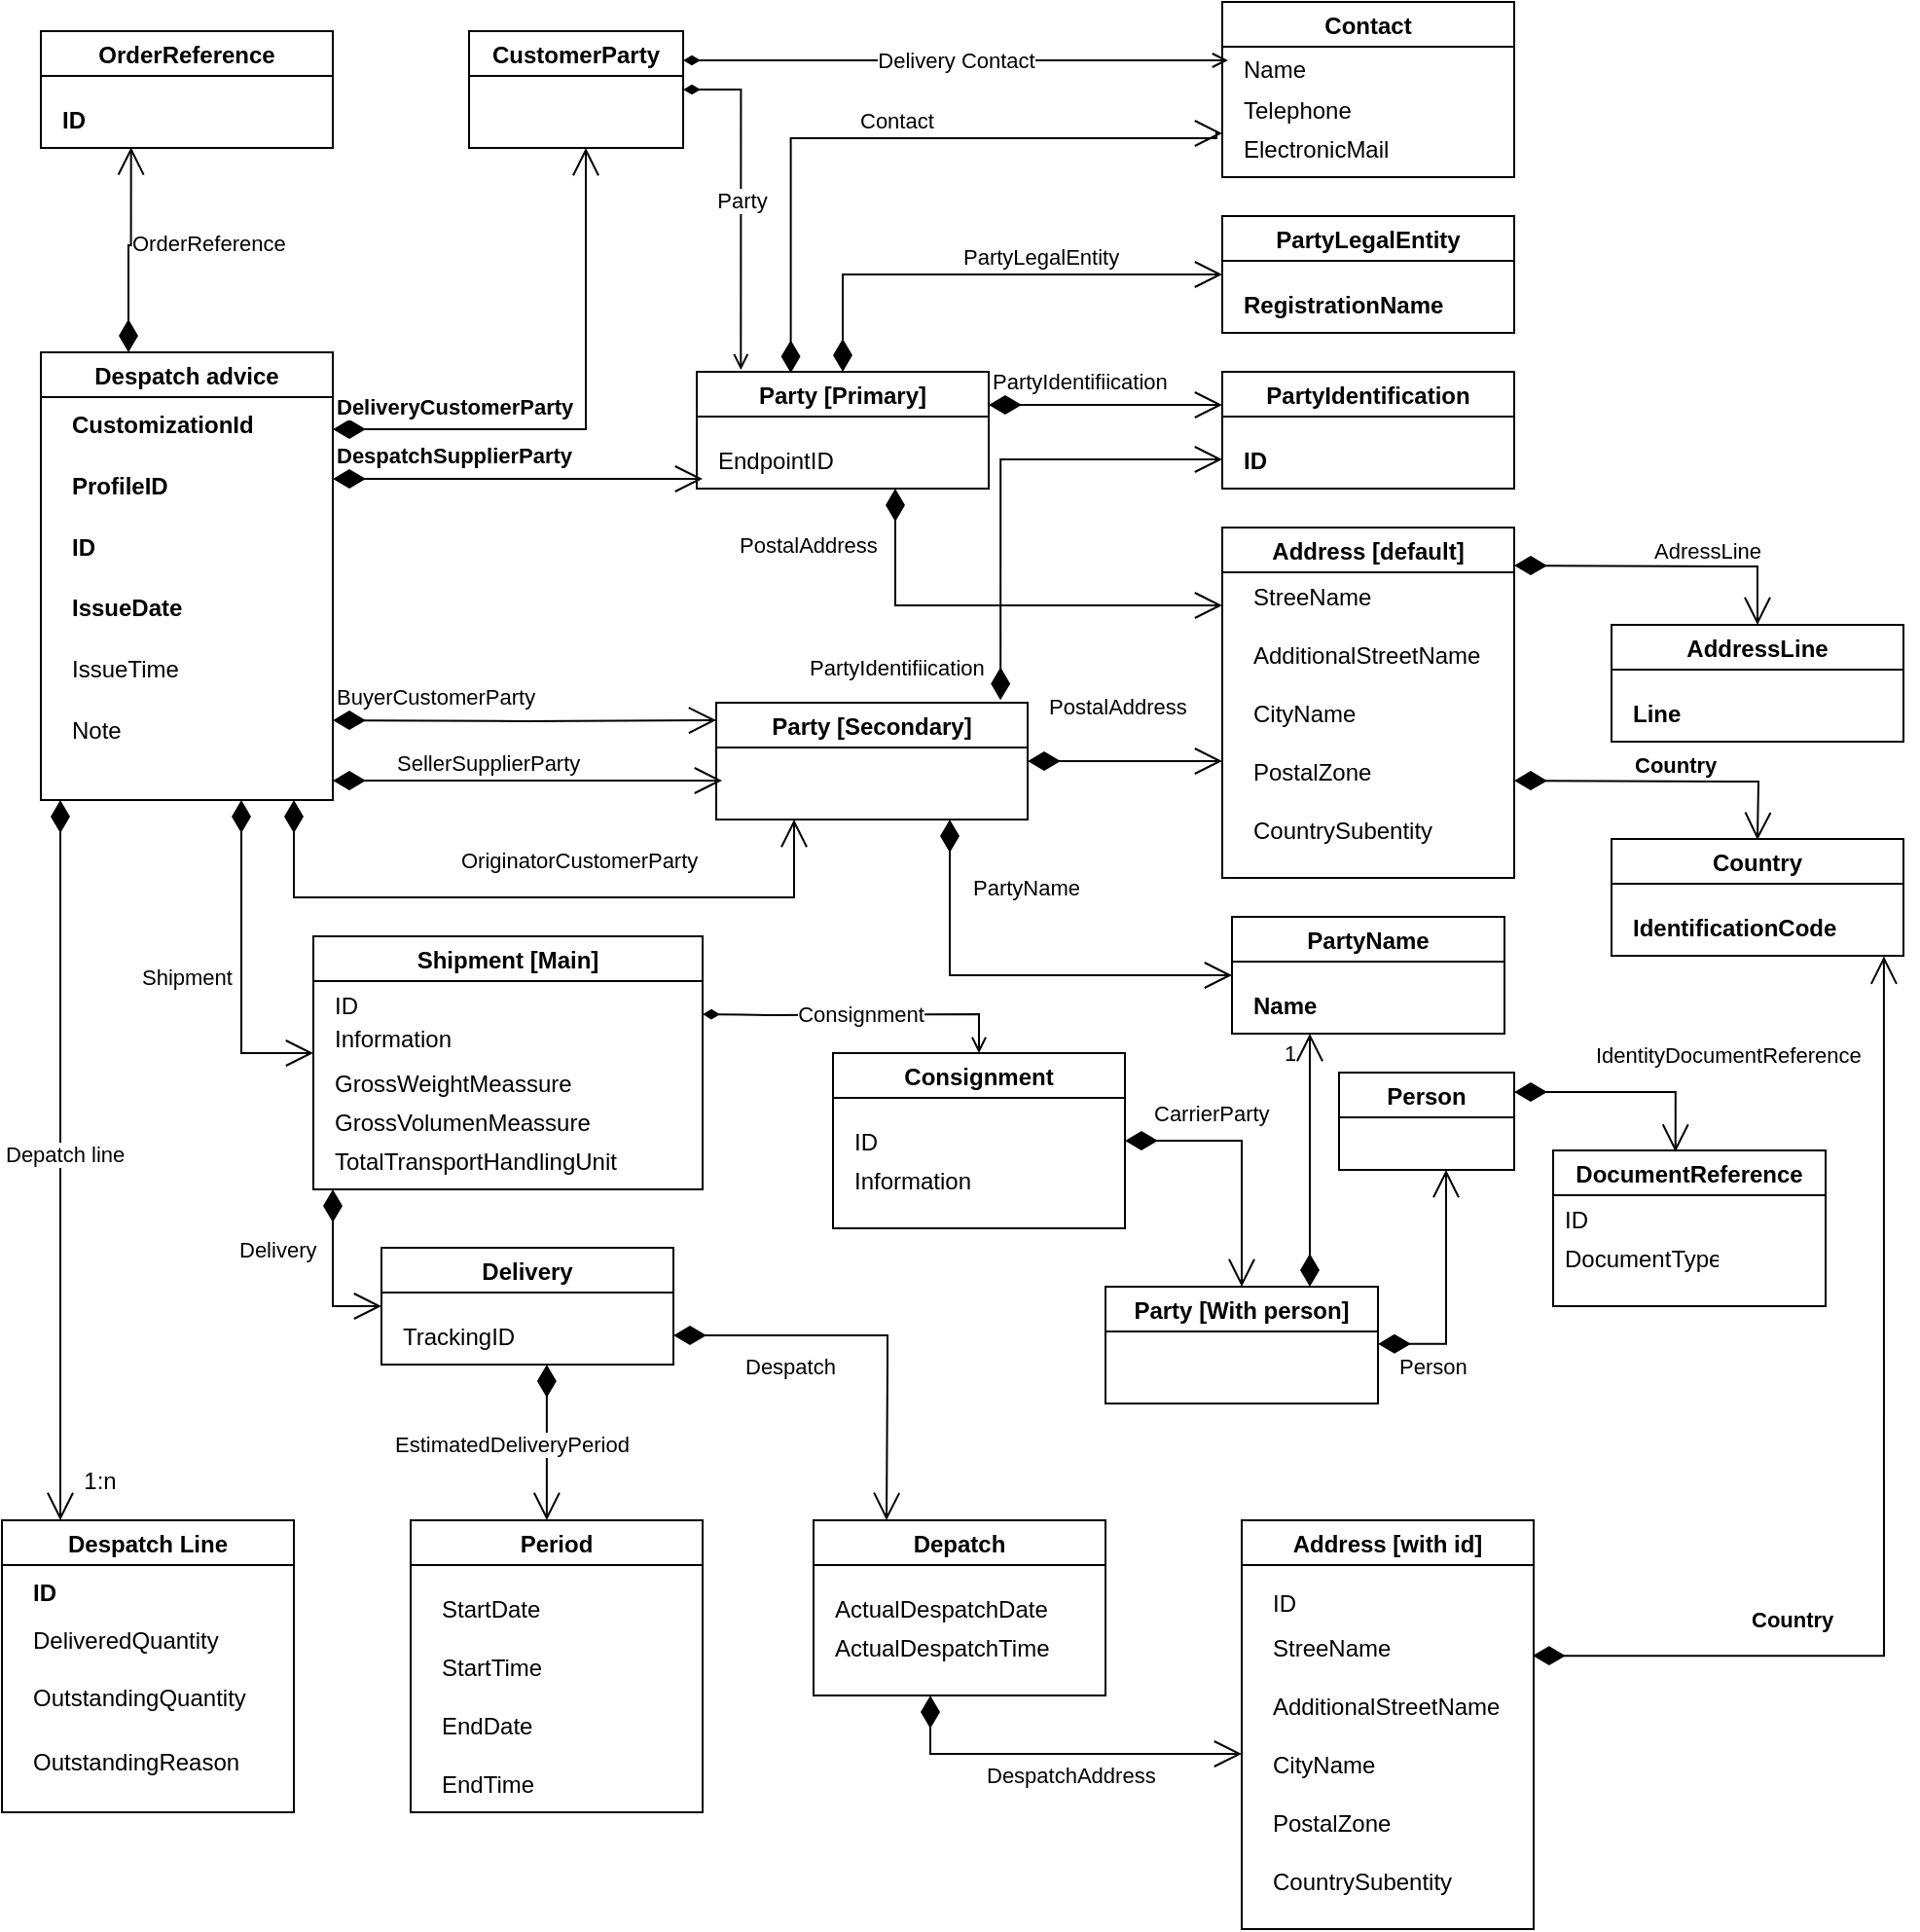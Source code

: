 <mxfile version="18.0.6" type="device" pages="9"><diagram id="-V1ruf6XH714TWom8h3F" name="DespatchAdvice Bis Model-hearder"><mxGraphModel dx="1422" dy="865" grid="1" gridSize="10" guides="1" tooltips="1" connect="1" arrows="1" fold="1" page="1" pageScale="1" pageWidth="850" pageHeight="1100" math="0" shadow="0"><root><mxCell id="0"/><mxCell id="1" parent="0"/><mxCell id="rj0Wsre980r_s1wnvQQu-1" value="" style="group" parent="1" vertex="1" connectable="0"><mxGeometry x="100" y="210" width="150" height="230" as="geometry"/></mxCell><mxCell id="rj0Wsre980r_s1wnvQQu-2" value="Despatch advice" style="swimlane;" parent="rj0Wsre980r_s1wnvQQu-1" vertex="1"><mxGeometry width="150" height="230.0" as="geometry"><mxRectangle x="320" y="340" width="130" height="23" as="alternateBounds"/></mxGeometry></mxCell><mxCell id="rj0Wsre980r_s1wnvQQu-3" value="" style="group" parent="rj0Wsre980r_s1wnvQQu-1" vertex="1" connectable="0"><mxGeometry x="10" y="20.909" width="140" height="188.182" as="geometry"/></mxCell><mxCell id="rj0Wsre980r_s1wnvQQu-4" value="ID" style="text;strokeColor=none;fillColor=none;align=left;verticalAlign=middle;spacingLeft=4;spacingRight=4;overflow=hidden;points=[[0,0.5],[1,0.5]];portConstraint=eastwest;rotatable=0;fontStyle=1" parent="rj0Wsre980r_s1wnvQQu-3" vertex="1"><mxGeometry y="62.727" width="140" height="31.364" as="geometry"/></mxCell><mxCell id="rj0Wsre980r_s1wnvQQu-5" value="ProfileID" style="text;strokeColor=none;fillColor=none;align=left;verticalAlign=middle;spacingLeft=4;spacingRight=4;overflow=hidden;points=[[0,0.5],[1,0.5]];portConstraint=eastwest;rotatable=0;fontStyle=1" parent="rj0Wsre980r_s1wnvQQu-3" vertex="1"><mxGeometry y="31.364" width="140" height="31.364" as="geometry"/></mxCell><mxCell id="rj0Wsre980r_s1wnvQQu-6" value="CustomizationId" style="text;strokeColor=none;fillColor=none;align=left;verticalAlign=middle;spacingLeft=4;spacingRight=4;overflow=hidden;points=[[0,0.5],[1,0.5]];portConstraint=eastwest;rotatable=0;fontStyle=1" parent="rj0Wsre980r_s1wnvQQu-3" vertex="1"><mxGeometry width="140" height="31.364" as="geometry"/></mxCell><mxCell id="rj0Wsre980r_s1wnvQQu-7" value="IssueDate" style="text;strokeColor=none;fillColor=none;align=left;verticalAlign=middle;spacingLeft=4;spacingRight=4;overflow=hidden;points=[[0,0.5],[1,0.5]];portConstraint=eastwest;rotatable=0;fontStyle=1" parent="rj0Wsre980r_s1wnvQQu-3" vertex="1"><mxGeometry y="94.091" width="140" height="31.364" as="geometry"/></mxCell><mxCell id="rj0Wsre980r_s1wnvQQu-8" value="IssueTime" style="text;strokeColor=none;fillColor=none;align=left;verticalAlign=middle;spacingLeft=4;spacingRight=4;overflow=hidden;points=[[0,0.5],[1,0.5]];portConstraint=eastwest;rotatable=0;" parent="rj0Wsre980r_s1wnvQQu-3" vertex="1"><mxGeometry y="125.455" width="140" height="31.364" as="geometry"/></mxCell><mxCell id="rj0Wsre980r_s1wnvQQu-9" value="Note" style="text;strokeColor=none;fillColor=none;align=left;verticalAlign=middle;spacingLeft=4;spacingRight=4;overflow=hidden;points=[[0,0.5],[1,0.5]];portConstraint=eastwest;rotatable=0;" parent="rj0Wsre980r_s1wnvQQu-3" vertex="1"><mxGeometry y="156.818" width="140" height="31.364" as="geometry"/></mxCell><mxCell id="rj0Wsre980r_s1wnvQQu-10" value="Party [Primary]" style="swimlane;startSize=23;" parent="1" vertex="1"><mxGeometry x="437" y="220" width="150" height="60" as="geometry"><mxRectangle x="320" y="340" width="130" height="23" as="alternateBounds"/></mxGeometry></mxCell><mxCell id="rj0Wsre980r_s1wnvQQu-11" value="EndpointID" style="text;strokeColor=none;fillColor=none;align=left;verticalAlign=middle;spacingLeft=4;spacingRight=4;overflow=hidden;points=[[0,0.5],[1,0.5]];portConstraint=eastwest;rotatable=0;" parent="rj0Wsre980r_s1wnvQQu-10" vertex="1"><mxGeometry x="5" y="30" width="140" height="30" as="geometry"/></mxCell><mxCell id="rj0Wsre980r_s1wnvQQu-12" value="&lt;b&gt;DespatchSupplierParty&lt;/b&gt;" style="endArrow=open;html=1;endSize=12;startArrow=diamondThin;startSize=14;startFill=1;edgeStyle=orthogonalEdgeStyle;align=left;verticalAlign=bottom;rounded=0;" parent="1" edge="1"><mxGeometry x="-1" y="3" relative="1" as="geometry"><mxPoint x="250" y="275" as="sourcePoint"/><mxPoint x="440" y="275" as="targetPoint"/></mxGeometry></mxCell><mxCell id="rj0Wsre980r_s1wnvQQu-13" value="&lt;b&gt;DeliveryCustomerParty&lt;/b&gt;" style="endArrow=open;html=1;endSize=12;startArrow=diamondThin;startSize=14;startFill=1;edgeStyle=orthogonalEdgeStyle;align=left;verticalAlign=bottom;rounded=0;" parent="1" edge="1"><mxGeometry x="-1" y="3" relative="1" as="geometry"><mxPoint x="250" y="249.5" as="sourcePoint"/><mxPoint x="380" y="105" as="targetPoint"/><Array as="points"><mxPoint x="380" y="250"/><mxPoint x="380" y="105"/></Array></mxGeometry></mxCell><mxCell id="rj0Wsre980r_s1wnvQQu-14" value="PartyIdentification" style="swimlane;" parent="1" vertex="1"><mxGeometry x="707" y="220" width="150" height="60" as="geometry"><mxRectangle x="320" y="340" width="130" height="23" as="alternateBounds"/></mxGeometry></mxCell><mxCell id="rj0Wsre980r_s1wnvQQu-15" value="ID" style="text;strokeColor=none;fillColor=none;align=left;verticalAlign=middle;spacingLeft=4;spacingRight=4;overflow=hidden;points=[[0,0.5],[1,0.5]];portConstraint=eastwest;rotatable=0;fontStyle=1" parent="rj0Wsre980r_s1wnvQQu-14" vertex="1"><mxGeometry x="5" y="30" width="140" height="30" as="geometry"/></mxCell><mxCell id="rj0Wsre980r_s1wnvQQu-16" value="PartyIdentifiication" style="endArrow=open;html=1;endSize=12;startArrow=diamondThin;startSize=14;startFill=1;edgeStyle=orthogonalEdgeStyle;align=left;verticalAlign=bottom;rounded=0;" parent="1" edge="1"><mxGeometry x="-1" y="3" relative="1" as="geometry"><mxPoint x="587" y="237" as="sourcePoint"/><mxPoint x="707" y="237" as="targetPoint"/></mxGeometry></mxCell><mxCell id="rj0Wsre980r_s1wnvQQu-17" value="PartyLegalEntity" style="swimlane;" parent="1" vertex="1"><mxGeometry x="707" y="140" width="150" height="60" as="geometry"><mxRectangle x="320" y="340" width="130" height="23" as="alternateBounds"/></mxGeometry></mxCell><mxCell id="rj0Wsre980r_s1wnvQQu-18" value="RegistrationName" style="text;strokeColor=none;fillColor=none;align=left;verticalAlign=middle;spacingLeft=4;spacingRight=4;overflow=hidden;points=[[0,0.5],[1,0.5]];portConstraint=eastwest;rotatable=0;fontStyle=1" parent="rj0Wsre980r_s1wnvQQu-17" vertex="1"><mxGeometry x="5" y="30" width="140" height="30" as="geometry"/></mxCell><mxCell id="rj0Wsre980r_s1wnvQQu-19" value="PartyName" style="swimlane;" parent="1" vertex="1"><mxGeometry x="712" y="500" width="140" height="60" as="geometry"><mxRectangle x="320" y="340" width="130" height="23" as="alternateBounds"/></mxGeometry></mxCell><mxCell id="rj0Wsre980r_s1wnvQQu-20" value="Name" style="text;strokeColor=none;fillColor=none;align=left;verticalAlign=middle;spacingLeft=4;spacingRight=4;overflow=hidden;points=[[0,0.5],[1,0.5]];portConstraint=eastwest;rotatable=0;fontStyle=1" parent="rj0Wsre980r_s1wnvQQu-19" vertex="1"><mxGeometry x="5" y="30" width="105" height="30" as="geometry"/></mxCell><mxCell id="rj0Wsre980r_s1wnvQQu-21" value="PartyLegalEntity" style="endArrow=open;html=1;endSize=12;startArrow=diamondThin;startSize=14;startFill=1;edgeStyle=orthogonalEdgeStyle;align=left;verticalAlign=bottom;rounded=0;exitX=0.5;exitY=0;exitDx=0;exitDy=0;entryX=0;entryY=0.5;entryDx=0;entryDy=0;" parent="1" source="rj0Wsre980r_s1wnvQQu-10" target="rj0Wsre980r_s1wnvQQu-17" edge="1"><mxGeometry x="-0.106" relative="1" as="geometry"><mxPoint x="477" y="169.5" as="sourcePoint"/><mxPoint x="697" y="170" as="targetPoint"/><Array as="points"><mxPoint x="512" y="170"/></Array><mxPoint as="offset"/></mxGeometry></mxCell><mxCell id="rj0Wsre980r_s1wnvQQu-22" value="Country" style="swimlane;" parent="1" vertex="1"><mxGeometry x="907" y="460" width="150" height="60" as="geometry"><mxRectangle x="320" y="340" width="130" height="23" as="alternateBounds"/></mxGeometry></mxCell><mxCell id="rj0Wsre980r_s1wnvQQu-23" value="IdentificationCode" style="text;strokeColor=none;fillColor=none;align=left;verticalAlign=middle;spacingLeft=4;spacingRight=4;overflow=hidden;points=[[0,0.5],[1,0.5]];portConstraint=eastwest;rotatable=0;fontStyle=1" parent="rj0Wsre980r_s1wnvQQu-22" vertex="1"><mxGeometry x="5" y="30" width="140" height="30" as="geometry"/></mxCell><mxCell id="rj0Wsre980r_s1wnvQQu-24" value="AddressLine" style="swimlane;" parent="1" vertex="1"><mxGeometry x="907" y="350" width="150" height="60" as="geometry"><mxRectangle x="320" y="340" width="130" height="23" as="alternateBounds"/></mxGeometry></mxCell><mxCell id="rj0Wsre980r_s1wnvQQu-25" value="Line" style="text;strokeColor=none;fillColor=none;align=left;verticalAlign=middle;spacingLeft=4;spacingRight=4;overflow=hidden;points=[[0,0.5],[1,0.5]];portConstraint=eastwest;rotatable=0;fontStyle=1" parent="rj0Wsre980r_s1wnvQQu-24" vertex="1"><mxGeometry x="5" y="30" width="140" height="30" as="geometry"/></mxCell><mxCell id="rj0Wsre980r_s1wnvQQu-26" value="PostalAddress" style="endArrow=open;html=1;endSize=12;startArrow=diamondThin;startSize=14;startFill=1;edgeStyle=orthogonalEdgeStyle;align=left;verticalAlign=bottom;rounded=0;" parent="1" edge="1"><mxGeometry x="-0.671" y="-82" relative="1" as="geometry"><mxPoint x="539" y="280" as="sourcePoint"/><mxPoint x="707" y="340" as="targetPoint"/><Array as="points"><mxPoint x="539" y="340"/></Array><mxPoint as="offset"/></mxGeometry></mxCell><mxCell id="rj0Wsre980r_s1wnvQQu-27" value="AdressLine" style="endArrow=open;html=1;endSize=12;startArrow=diamondThin;startSize=14;startFill=1;edgeStyle=orthogonalEdgeStyle;align=left;verticalAlign=bottom;rounded=0;" parent="1" target="rj0Wsre980r_s1wnvQQu-24" edge="1"><mxGeometry x="-0.1" relative="1" as="geometry"><mxPoint x="857" y="319.5" as="sourcePoint"/><mxPoint x="1017" y="319.5" as="targetPoint"/><mxPoint y="1" as="offset"/></mxGeometry></mxCell><mxCell id="rj0Wsre980r_s1wnvQQu-28" value="&lt;b&gt;Country&lt;/b&gt;" style="endArrow=open;html=1;endSize=12;startArrow=diamondThin;startSize=14;startFill=1;edgeStyle=orthogonalEdgeStyle;align=left;verticalAlign=bottom;rounded=0;" parent="1" edge="1"><mxGeometry x="-0.228" relative="1" as="geometry"><mxPoint x="857" y="430" as="sourcePoint"/><mxPoint x="982" y="460.5" as="targetPoint"/><mxPoint y="1" as="offset"/></mxGeometry></mxCell><mxCell id="rj0Wsre980r_s1wnvQQu-29" value="Party [Secondary]" style="swimlane;" parent="1" vertex="1"><mxGeometry x="447" y="390" width="160" height="60" as="geometry"><mxRectangle x="320" y="340" width="130" height="23" as="alternateBounds"/></mxGeometry></mxCell><mxCell id="rj0Wsre980r_s1wnvQQu-30" value="PartyIdentifiication" style="endArrow=open;html=1;endSize=12;startArrow=diamondThin;startSize=14;startFill=1;edgeStyle=orthogonalEdgeStyle;align=left;verticalAlign=bottom;rounded=0;entryX=0;entryY=0.75;entryDx=0;entryDy=0;exitX=0.913;exitY=-0.022;exitDx=0;exitDy=0;exitPerimeter=0;" parent="1" source="rj0Wsre980r_s1wnvQQu-29" target="rj0Wsre980r_s1wnvQQu-14" edge="1"><mxGeometry x="-0.934" y="100" relative="1" as="geometry"><mxPoint x="557" y="389" as="sourcePoint"/><mxPoint x="677" y="389" as="targetPoint"/><Array as="points"><mxPoint x="593" y="265"/></Array><mxPoint as="offset"/></mxGeometry></mxCell><mxCell id="rj0Wsre980r_s1wnvQQu-31" value="PostalAddress" style="endArrow=open;html=1;endSize=12;startArrow=diamondThin;startSize=14;startFill=1;edgeStyle=orthogonalEdgeStyle;align=left;verticalAlign=bottom;rounded=0;" parent="1" edge="1"><mxGeometry x="-0.818" y="20" relative="1" as="geometry"><mxPoint x="607" y="420" as="sourcePoint"/><mxPoint x="707" y="420" as="targetPoint"/><Array as="points"><mxPoint x="687" y="420"/><mxPoint x="687" y="420"/></Array><mxPoint y="1" as="offset"/></mxGeometry></mxCell><mxCell id="rj0Wsre980r_s1wnvQQu-32" value="PartyName" style="endArrow=open;html=1;endSize=12;startArrow=diamondThin;startSize=14;startFill=1;edgeStyle=orthogonalEdgeStyle;align=left;verticalAlign=bottom;rounded=0;entryX=0;entryY=0.5;entryDx=0;entryDy=0;" parent="1" target="rj0Wsre980r_s1wnvQQu-19" edge="1"><mxGeometry x="-0.613" y="10" relative="1" as="geometry"><mxPoint x="567" y="450" as="sourcePoint"/><mxPoint x="695" y="510" as="targetPoint"/><Array as="points"><mxPoint x="567" y="450"/><mxPoint x="567" y="580"/></Array><mxPoint as="offset"/></mxGeometry></mxCell><mxCell id="rj0Wsre980r_s1wnvQQu-33" value="BuyerCustomerParty" style="endArrow=open;html=1;endSize=12;startArrow=diamondThin;startSize=14;startFill=1;edgeStyle=orthogonalEdgeStyle;align=left;verticalAlign=bottom;rounded=0;entryX=0;entryY=0.15;entryDx=0;entryDy=0;entryPerimeter=0;" parent="1" target="rj0Wsre980r_s1wnvQQu-29" edge="1"><mxGeometry x="-1" y="3" relative="1" as="geometry"><mxPoint x="250" y="399" as="sourcePoint"/><mxPoint x="410" y="390" as="targetPoint"/></mxGeometry></mxCell><mxCell id="rj0Wsre980r_s1wnvQQu-34" value="SellerSupplierParty" style="endArrow=open;html=1;endSize=12;startArrow=diamondThin;startSize=14;startFill=1;edgeStyle=orthogonalEdgeStyle;align=left;verticalAlign=bottom;rounded=0;" parent="1" edge="1"><mxGeometry x="-0.697" relative="1" as="geometry"><mxPoint x="250" y="430" as="sourcePoint"/><mxPoint x="450" y="430" as="targetPoint"/><mxPoint as="offset"/></mxGeometry></mxCell><mxCell id="rj0Wsre980r_s1wnvQQu-35" value="OriginatorCustomerParty" style="endArrow=open;html=1;endSize=12;startArrow=diamondThin;startSize=14;startFill=1;edgeStyle=orthogonalEdgeStyle;align=left;verticalAlign=bottom;rounded=0;entryX=0.25;entryY=1;entryDx=0;entryDy=0;" parent="1" target="rj0Wsre980r_s1wnvQQu-29" edge="1"><mxGeometry x="-0.231" y="10" relative="1" as="geometry"><mxPoint x="230" y="440" as="sourcePoint"/><mxPoint x="441.05" y="453" as="targetPoint"/><mxPoint as="offset"/><Array as="points"><mxPoint x="230" y="490"/><mxPoint x="487" y="490"/></Array></mxGeometry></mxCell><mxCell id="rj0Wsre980r_s1wnvQQu-36" value="Consignment" style="edgeStyle=orthogonalEdgeStyle;rounded=0;orthogonalLoop=1;jettySize=auto;html=1;entryX=0.5;entryY=0;entryDx=0;entryDy=0;startArrow=diamondThin;startFill=1;endArrow=open;endFill=0;" parent="1" target="rj0Wsre980r_s1wnvQQu-64" edge="1"><mxGeometry relative="1" as="geometry"><mxPoint x="440" y="550" as="sourcePoint"/></mxGeometry></mxCell><mxCell id="rj0Wsre980r_s1wnvQQu-37" value="Shipment [Main]" style="swimlane;" parent="1" vertex="1"><mxGeometry x="240" y="510" width="200" height="130" as="geometry"><mxRectangle x="320" y="340" width="130" height="23" as="alternateBounds"/></mxGeometry></mxCell><mxCell id="rj0Wsre980r_s1wnvQQu-38" value="ID" style="text;strokeColor=none;fillColor=none;align=left;verticalAlign=middle;spacingLeft=4;spacingRight=4;overflow=hidden;points=[[0,0.5],[1,0.5]];portConstraint=eastwest;rotatable=0;" parent="rj0Wsre980r_s1wnvQQu-37" vertex="1"><mxGeometry x="5" y="20" width="165" height="30" as="geometry"/></mxCell><mxCell id="rj0Wsre980r_s1wnvQQu-39" value="Information" style="text;strokeColor=none;fillColor=none;align=left;verticalAlign=middle;spacingLeft=4;spacingRight=4;overflow=hidden;points=[[0,0.5],[1,0.5]];portConstraint=eastwest;rotatable=0;" parent="rj0Wsre980r_s1wnvQQu-37" vertex="1"><mxGeometry x="5" y="37" width="155" height="30" as="geometry"/></mxCell><mxCell id="rj0Wsre980r_s1wnvQQu-40" value="GrossWeightMeassure" style="text;strokeColor=none;fillColor=none;align=left;verticalAlign=middle;spacingLeft=4;spacingRight=4;overflow=hidden;points=[[0,0.5],[1,0.5]];portConstraint=eastwest;rotatable=0;" parent="rj0Wsre980r_s1wnvQQu-37" vertex="1"><mxGeometry x="5" y="60" width="165" height="30" as="geometry"/></mxCell><mxCell id="rj0Wsre980r_s1wnvQQu-41" value="GrossVolumenMeassure" style="text;strokeColor=none;fillColor=none;align=left;verticalAlign=middle;spacingLeft=4;spacingRight=4;overflow=hidden;points=[[0,0.5],[1,0.5]];portConstraint=eastwest;rotatable=0;" parent="rj0Wsre980r_s1wnvQQu-37" vertex="1"><mxGeometry x="5" y="80" width="165" height="30" as="geometry"/></mxCell><mxCell id="rj0Wsre980r_s1wnvQQu-42" value="TotalTransportHandlingUnit" style="text;strokeColor=none;fillColor=none;align=left;verticalAlign=middle;spacingLeft=4;spacingRight=4;overflow=hidden;points=[[0,0.5],[1,0.5]];portConstraint=eastwest;rotatable=0;" parent="rj0Wsre980r_s1wnvQQu-37" vertex="1"><mxGeometry x="5" y="100" width="165" height="30" as="geometry"/></mxCell><mxCell id="rj0Wsre980r_s1wnvQQu-43" value="Shipment" style="endArrow=open;html=1;endSize=12;startArrow=diamondThin;startSize=14;startFill=1;edgeStyle=orthogonalEdgeStyle;align=left;verticalAlign=bottom;rounded=0;" parent="1" edge="1"><mxGeometry x="0.197" y="-53" relative="1" as="geometry"><mxPoint x="203" y="440" as="sourcePoint"/><mxPoint x="240" y="570" as="targetPoint"/><Array as="points"><mxPoint x="203" y="570"/></Array><mxPoint as="offset"/></mxGeometry></mxCell><mxCell id="rj0Wsre980r_s1wnvQQu-44" value="Delivery" style="swimlane;" parent="1" vertex="1"><mxGeometry x="275" y="670" width="150" height="60" as="geometry"><mxRectangle x="320" y="340" width="130" height="23" as="alternateBounds"/></mxGeometry></mxCell><mxCell id="rj0Wsre980r_s1wnvQQu-45" value="TrackingID" style="text;strokeColor=none;fillColor=none;align=left;verticalAlign=middle;spacingLeft=4;spacingRight=4;overflow=hidden;points=[[0,0.5],[1,0.5]];portConstraint=eastwest;rotatable=0;fontStyle=0" parent="rj0Wsre980r_s1wnvQQu-44" vertex="1"><mxGeometry x="5" y="30" width="140" height="30" as="geometry"/></mxCell><mxCell id="rj0Wsre980r_s1wnvQQu-46" value="Delivery" style="endArrow=open;html=1;endSize=12;startArrow=diamondThin;startSize=14;startFill=1;edgeStyle=orthogonalEdgeStyle;align=left;verticalAlign=bottom;rounded=0;entryX=0;entryY=0.5;entryDx=0;entryDy=0;" parent="1" target="rj0Wsre980r_s1wnvQQu-44" edge="1"><mxGeometry x="-0.059" y="-50" relative="1" as="geometry"><mxPoint x="250" y="640" as="sourcePoint"/><mxPoint x="287" y="760" as="targetPoint"/><Array as="points"><mxPoint x="250" y="700"/></Array><mxPoint as="offset"/></mxGeometry></mxCell><mxCell id="rj0Wsre980r_s1wnvQQu-47" value="" style="group" parent="1" vertex="1" connectable="0"><mxGeometry x="707" y="300" width="150" height="180" as="geometry"/></mxCell><mxCell id="rj0Wsre980r_s1wnvQQu-48" value="Address [default]" style="swimlane;container=0;" parent="rj0Wsre980r_s1wnvQQu-47" vertex="1"><mxGeometry width="150" height="180" as="geometry"><mxRectangle x="320" y="340" width="130" height="23" as="alternateBounds"/></mxGeometry></mxCell><mxCell id="rj0Wsre980r_s1wnvQQu-49" value="" style="group" parent="rj0Wsre980r_s1wnvQQu-47" vertex="1" connectable="0"><mxGeometry x="10" y="20" width="140" height="150" as="geometry"/></mxCell><mxCell id="rj0Wsre980r_s1wnvQQu-50" value="CityName" style="text;strokeColor=none;fillColor=none;align=left;verticalAlign=middle;spacingLeft=4;spacingRight=4;overflow=hidden;points=[[0,0.5],[1,0.5]];portConstraint=eastwest;rotatable=0;" parent="rj0Wsre980r_s1wnvQQu-49" vertex="1"><mxGeometry y="60" width="140" height="30" as="geometry"/></mxCell><mxCell id="rj0Wsre980r_s1wnvQQu-51" value="AdditionalStreetName" style="text;strokeColor=none;fillColor=none;align=left;verticalAlign=middle;spacingLeft=4;spacingRight=4;overflow=hidden;points=[[0,0.5],[1,0.5]];portConstraint=eastwest;rotatable=0;" parent="rj0Wsre980r_s1wnvQQu-49" vertex="1"><mxGeometry y="30" width="140" height="30" as="geometry"/></mxCell><mxCell id="rj0Wsre980r_s1wnvQQu-52" value="StreeName" style="text;strokeColor=none;fillColor=none;align=left;verticalAlign=middle;spacingLeft=4;spacingRight=4;overflow=hidden;points=[[0,0.5],[1,0.5]];portConstraint=eastwest;rotatable=0;" parent="rj0Wsre980r_s1wnvQQu-49" vertex="1"><mxGeometry width="140" height="30" as="geometry"/></mxCell><mxCell id="rj0Wsre980r_s1wnvQQu-53" value="PostalZone" style="text;strokeColor=none;fillColor=none;align=left;verticalAlign=middle;spacingLeft=4;spacingRight=4;overflow=hidden;points=[[0,0.5],[1,0.5]];portConstraint=eastwest;rotatable=0;" parent="rj0Wsre980r_s1wnvQQu-49" vertex="1"><mxGeometry y="90" width="140" height="30" as="geometry"/></mxCell><mxCell id="rj0Wsre980r_s1wnvQQu-54" value="CountrySubentity" style="text;strokeColor=none;fillColor=none;align=left;verticalAlign=middle;spacingLeft=4;spacingRight=4;overflow=hidden;points=[[0,0.5],[1,0.5]];portConstraint=eastwest;rotatable=0;" parent="rj0Wsre980r_s1wnvQQu-49" vertex="1"><mxGeometry y="120" width="140" height="30" as="geometry"/></mxCell><mxCell id="rj0Wsre980r_s1wnvQQu-55" value="" style="group" parent="1" vertex="1" connectable="0"><mxGeometry x="290" y="810" width="150" height="150" as="geometry"/></mxCell><mxCell id="rj0Wsre980r_s1wnvQQu-56" value="Period" style="swimlane;container=0;" parent="rj0Wsre980r_s1wnvQQu-55" vertex="1"><mxGeometry width="150" height="150" as="geometry"><mxRectangle x="320" y="340" width="130" height="23" as="alternateBounds"/></mxGeometry></mxCell><mxCell id="rj0Wsre980r_s1wnvQQu-57" value="" style="group" parent="rj0Wsre980r_s1wnvQQu-55" vertex="1" connectable="0"><mxGeometry x="10" y="30" width="140" height="120" as="geometry"/></mxCell><mxCell id="rj0Wsre980r_s1wnvQQu-58" value="EndDate" style="text;strokeColor=none;fillColor=none;align=left;verticalAlign=middle;spacingLeft=4;spacingRight=4;overflow=hidden;points=[[0,0.5],[1,0.5]];portConstraint=eastwest;rotatable=0;" parent="rj0Wsre980r_s1wnvQQu-57" vertex="1"><mxGeometry y="60" width="140" height="30" as="geometry"/></mxCell><mxCell id="rj0Wsre980r_s1wnvQQu-59" value="StartTime" style="text;strokeColor=none;fillColor=none;align=left;verticalAlign=middle;spacingLeft=4;spacingRight=4;overflow=hidden;points=[[0,0.5],[1,0.5]];portConstraint=eastwest;rotatable=0;" parent="rj0Wsre980r_s1wnvQQu-57" vertex="1"><mxGeometry y="30" width="140" height="30" as="geometry"/></mxCell><mxCell id="rj0Wsre980r_s1wnvQQu-60" value="StartDate" style="text;strokeColor=none;fillColor=none;align=left;verticalAlign=middle;spacingLeft=4;spacingRight=4;overflow=hidden;points=[[0,0.5],[1,0.5]];portConstraint=eastwest;rotatable=0;" parent="rj0Wsre980r_s1wnvQQu-57" vertex="1"><mxGeometry width="140" height="30" as="geometry"/></mxCell><mxCell id="rj0Wsre980r_s1wnvQQu-61" value="EndTime" style="text;strokeColor=none;fillColor=none;align=left;verticalAlign=middle;spacingLeft=4;spacingRight=4;overflow=hidden;points=[[0,0.5],[1,0.5]];portConstraint=eastwest;rotatable=0;" parent="rj0Wsre980r_s1wnvQQu-57" vertex="1"><mxGeometry y="90" width="140" height="30" as="geometry"/></mxCell><mxCell id="rj0Wsre980r_s1wnvQQu-62" value="EstimatedDeliveryPeriod" style="endArrow=open;html=1;endSize=12;startArrow=diamondThin;startSize=14;startFill=1;edgeStyle=orthogonalEdgeStyle;align=left;verticalAlign=bottom;rounded=0;exitX=0.571;exitY=1;exitDx=0;exitDy=0;exitPerimeter=0;" parent="1" source="rj0Wsre980r_s1wnvQQu-45" target="rj0Wsre980r_s1wnvQQu-56" edge="1"><mxGeometry x="0.25" y="-80" relative="1" as="geometry"><mxPoint x="360" y="740" as="sourcePoint"/><mxPoint x="350" y="800" as="targetPoint"/><Array as="points"><mxPoint x="360" y="810"/><mxPoint x="360" y="810"/></Array><mxPoint as="offset"/></mxGeometry></mxCell><mxCell id="rj0Wsre980r_s1wnvQQu-63" value="&lt;b&gt;Country&lt;/b&gt;" style="endArrow=open;html=1;endSize=12;startArrow=diamondThin;startSize=14;startFill=1;edgeStyle=orthogonalEdgeStyle;align=left;verticalAlign=bottom;rounded=0;entryX=0.964;entryY=1.01;entryDx=0;entryDy=0;entryPerimeter=0;exitX=0.996;exitY=0.652;exitDx=0;exitDy=0;exitPerimeter=0;" parent="1" source="rj0Wsre980r_s1wnvQQu-72" target="rj0Wsre980r_s1wnvQQu-23" edge="1"><mxGeometry x="-0.59" y="10" relative="1" as="geometry"><mxPoint x="897" y="770" as="sourcePoint"/><mxPoint x="1007" y="523" as="targetPoint"/><mxPoint as="offset"/><Array as="points"><mxPoint x="1047" y="880"/></Array></mxGeometry></mxCell><mxCell id="rj0Wsre980r_s1wnvQQu-64" value="Consignment" style="swimlane;" parent="1" vertex="1"><mxGeometry x="507" y="570" width="150" height="90" as="geometry"><mxRectangle x="320" y="340" width="130" height="23" as="alternateBounds"/></mxGeometry></mxCell><mxCell id="rj0Wsre980r_s1wnvQQu-65" value="ID" style="text;strokeColor=none;fillColor=none;align=left;verticalAlign=middle;spacingLeft=4;spacingRight=4;overflow=hidden;points=[[0,0.5],[1,0.5]];portConstraint=eastwest;rotatable=0;" parent="rj0Wsre980r_s1wnvQQu-64" vertex="1"><mxGeometry x="5" y="30" width="75" height="30" as="geometry"/></mxCell><mxCell id="rj0Wsre980r_s1wnvQQu-66" value="Information" style="text;strokeColor=none;fillColor=none;align=left;verticalAlign=middle;spacingLeft=4;spacingRight=4;overflow=hidden;points=[[0,0.5],[1,0.5]];portConstraint=eastwest;rotatable=0;" parent="rj0Wsre980r_s1wnvQQu-64" vertex="1"><mxGeometry x="5" y="50" width="75" height="30" as="geometry"/></mxCell><mxCell id="rj0Wsre980r_s1wnvQQu-67" value="" style="group" parent="1" vertex="1" connectable="0"><mxGeometry x="717" y="810" width="150" height="210" as="geometry"/></mxCell><mxCell id="rj0Wsre980r_s1wnvQQu-68" value="Address [with id]" style="swimlane;container=0;" parent="rj0Wsre980r_s1wnvQQu-67" vertex="1"><mxGeometry width="150" height="210" as="geometry"><mxRectangle x="320" y="340" width="130" height="23" as="alternateBounds"/></mxGeometry></mxCell><mxCell id="rj0Wsre980r_s1wnvQQu-69" value="" style="group" parent="rj0Wsre980r_s1wnvQQu-67" vertex="1" connectable="0"><mxGeometry x="10" y="27" width="140" height="173" as="geometry"/></mxCell><mxCell id="rj0Wsre980r_s1wnvQQu-70" value="CityName" style="text;strokeColor=none;fillColor=none;align=left;verticalAlign=middle;spacingLeft=4;spacingRight=4;overflow=hidden;points=[[0,0.5],[1,0.5]];portConstraint=eastwest;rotatable=0;" parent="rj0Wsre980r_s1wnvQQu-69" vertex="1"><mxGeometry y="83" width="140" height="30" as="geometry"/></mxCell><mxCell id="rj0Wsre980r_s1wnvQQu-71" value="AdditionalStreetName" style="text;strokeColor=none;fillColor=none;align=left;verticalAlign=middle;spacingLeft=4;spacingRight=4;overflow=hidden;points=[[0,0.5],[1,0.5]];portConstraint=eastwest;rotatable=0;" parent="rj0Wsre980r_s1wnvQQu-69" vertex="1"><mxGeometry y="53" width="140" height="30" as="geometry"/></mxCell><mxCell id="rj0Wsre980r_s1wnvQQu-72" value="StreeName" style="text;strokeColor=none;fillColor=none;align=left;verticalAlign=middle;spacingLeft=4;spacingRight=4;overflow=hidden;points=[[0,0.5],[1,0.5]];portConstraint=eastwest;rotatable=0;" parent="rj0Wsre980r_s1wnvQQu-69" vertex="1"><mxGeometry y="23" width="140" height="30" as="geometry"/></mxCell><mxCell id="rj0Wsre980r_s1wnvQQu-73" value="PostalZone" style="text;strokeColor=none;fillColor=none;align=left;verticalAlign=middle;spacingLeft=4;spacingRight=4;overflow=hidden;points=[[0,0.5],[1,0.5]];portConstraint=eastwest;rotatable=0;" parent="rj0Wsre980r_s1wnvQQu-69" vertex="1"><mxGeometry y="113" width="140" height="30" as="geometry"/></mxCell><mxCell id="rj0Wsre980r_s1wnvQQu-74" value="CountrySubentity" style="text;strokeColor=none;fillColor=none;align=left;verticalAlign=middle;spacingLeft=4;spacingRight=4;overflow=hidden;points=[[0,0.5],[1,0.5]];portConstraint=eastwest;rotatable=0;" parent="rj0Wsre980r_s1wnvQQu-69" vertex="1"><mxGeometry y="143" width="140" height="30" as="geometry"/></mxCell><mxCell id="rj0Wsre980r_s1wnvQQu-75" value="ID" style="text;strokeColor=none;fillColor=none;align=left;verticalAlign=middle;spacingLeft=4;spacingRight=4;overflow=hidden;points=[[0,0.5],[1,0.5]];portConstraint=eastwest;rotatable=0;" parent="rj0Wsre980r_s1wnvQQu-69" vertex="1"><mxGeometry width="140" height="30" as="geometry"/></mxCell><mxCell id="rj0Wsre980r_s1wnvQQu-76" value="Depatch" style="swimlane;" parent="1" vertex="1"><mxGeometry x="497" y="810" width="150" height="90" as="geometry"><mxRectangle x="320" y="340" width="130" height="23" as="alternateBounds"/></mxGeometry></mxCell><mxCell id="rj0Wsre980r_s1wnvQQu-77" value="" style="group" parent="rj0Wsre980r_s1wnvQQu-76" vertex="1" connectable="0"><mxGeometry x="5" y="30" width="125" height="50" as="geometry"/></mxCell><mxCell id="rj0Wsre980r_s1wnvQQu-78" value="ActualDespatchDate" style="text;strokeColor=none;fillColor=none;align=left;verticalAlign=middle;spacingLeft=4;spacingRight=4;overflow=hidden;points=[[0,0.5],[1,0.5]];portConstraint=eastwest;rotatable=0;" parent="rj0Wsre980r_s1wnvQQu-77" vertex="1"><mxGeometry width="125" height="30" as="geometry"/></mxCell><mxCell id="rj0Wsre980r_s1wnvQQu-79" value="ActualDespatchTime" style="text;strokeColor=none;fillColor=none;align=left;verticalAlign=middle;spacingLeft=4;spacingRight=4;overflow=hidden;points=[[0,0.5],[1,0.5]];portConstraint=eastwest;rotatable=0;" parent="rj0Wsre980r_s1wnvQQu-77" vertex="1"><mxGeometry y="20" width="125" height="30" as="geometry"/></mxCell><mxCell id="rj0Wsre980r_s1wnvQQu-80" value="Despatch" style="endArrow=open;html=1;endSize=12;startArrow=diamondThin;startSize=14;startFill=1;edgeStyle=orthogonalEdgeStyle;align=left;verticalAlign=bottom;rounded=0;entryX=0.25;entryY=0;entryDx=0;entryDy=0;exitX=1;exitY=0.75;exitDx=0;exitDy=0;" parent="1" source="rj0Wsre980r_s1wnvQQu-44" target="rj0Wsre980r_s1wnvQQu-76" edge="1"><mxGeometry x="-0.658" y="-25" relative="1" as="geometry"><mxPoint x="452" y="715" as="sourcePoint"/><mxPoint x="507" y="799" as="targetPoint"/><Array as="points"><mxPoint x="535" y="715"/><mxPoint x="535" y="730"/></Array><mxPoint as="offset"/></mxGeometry></mxCell><mxCell id="rj0Wsre980r_s1wnvQQu-81" value="DespatchAddress" style="endArrow=open;html=1;endSize=12;startArrow=diamondThin;startSize=14;startFill=1;edgeStyle=orthogonalEdgeStyle;align=left;verticalAlign=bottom;rounded=0;" parent="1" edge="1"><mxGeometry x="-0.4" y="-20" relative="1" as="geometry"><mxPoint x="557" y="900" as="sourcePoint"/><mxPoint x="717" y="930" as="targetPoint"/><Array as="points"><mxPoint x="557" y="930"/><mxPoint x="637" y="930"/></Array><mxPoint as="offset"/></mxGeometry></mxCell><mxCell id="rj0Wsre980r_s1wnvQQu-82" value="Contact" style="endArrow=open;html=1;endSize=12;startArrow=diamondThin;startSize=14;startFill=1;edgeStyle=orthogonalEdgeStyle;align=left;verticalAlign=bottom;rounded=0;exitX=0.322;exitY=0.011;exitDx=0;exitDy=0;exitPerimeter=0;entryX=0;entryY=0.75;entryDx=0;entryDy=0;" parent="1" source="rj0Wsre980r_s1wnvQQu-10" target="rj0Wsre980r_s1wnvQQu-105" edge="1"><mxGeometry x="-0.106" relative="1" as="geometry"><mxPoint x="467" y="220" as="sourcePoint"/><mxPoint x="704" y="65" as="targetPoint"/><Array as="points"><mxPoint x="485" y="100"/><mxPoint x="704" y="100"/><mxPoint x="704" y="97"/></Array><mxPoint as="offset"/></mxGeometry></mxCell><mxCell id="rj0Wsre980r_s1wnvQQu-83" value="OrderReference" style="swimlane;" parent="1" vertex="1"><mxGeometry x="100" y="45" width="150" height="60" as="geometry"><mxRectangle x="320" y="340" width="130" height="23" as="alternateBounds"/></mxGeometry></mxCell><mxCell id="rj0Wsre980r_s1wnvQQu-84" value="ID" style="text;strokeColor=none;fillColor=none;align=left;verticalAlign=middle;spacingLeft=4;spacingRight=4;overflow=hidden;points=[[0,0.5],[1,0.5]];portConstraint=eastwest;rotatable=0;fontStyle=1" parent="rj0Wsre980r_s1wnvQQu-83" vertex="1"><mxGeometry x="5" y="30" width="140" height="30" as="geometry"/></mxCell><mxCell id="rj0Wsre980r_s1wnvQQu-85" value="OrderReference" style="endArrow=open;html=1;endSize=12;startArrow=diamondThin;startSize=14;startFill=1;edgeStyle=orthogonalEdgeStyle;align=left;verticalAlign=bottom;rounded=0;exitX=0.5;exitY=0;exitDx=0;exitDy=0;entryX=0.181;entryY=0.989;entryDx=0;entryDy=0;entryPerimeter=0;" parent="1" edge="1"><mxGeometry x="-0.106" relative="1" as="geometry"><mxPoint x="145" y="210" as="sourcePoint"/><mxPoint x="146.34" y="104.67" as="targetPoint"/><Array as="points"><mxPoint x="145" y="155"/><mxPoint x="146" y="155"/></Array><mxPoint as="offset"/></mxGeometry></mxCell><mxCell id="rj0Wsre980r_s1wnvQQu-86" value="Party [With person]" style="swimlane;" parent="1" vertex="1"><mxGeometry x="647" y="690" width="140" height="60" as="geometry"><mxRectangle x="320" y="340" width="130" height="23" as="alternateBounds"/></mxGeometry></mxCell><mxCell id="rj0Wsre980r_s1wnvQQu-87" value="Person" style="swimlane;" parent="1" vertex="1"><mxGeometry x="767" y="580" width="90" height="50" as="geometry"><mxRectangle x="320" y="340" width="130" height="23" as="alternateBounds"/></mxGeometry></mxCell><mxCell id="rj0Wsre980r_s1wnvQQu-88" value="CarrierParty" style="endArrow=open;html=1;endSize=12;startArrow=diamondThin;startSize=14;startFill=1;edgeStyle=orthogonalEdgeStyle;align=left;verticalAlign=bottom;rounded=0;exitX=1;exitY=0.5;exitDx=0;exitDy=0;entryX=0.5;entryY=0;entryDx=0;entryDy=0;" parent="1" source="rj0Wsre980r_s1wnvQQu-64" target="rj0Wsre980r_s1wnvQQu-86" edge="1"><mxGeometry x="-0.807" y="5" relative="1" as="geometry"><mxPoint x="617" y="660" as="sourcePoint"/><mxPoint x="742" y="690.5" as="targetPoint"/><mxPoint as="offset"/></mxGeometry></mxCell><mxCell id="rj0Wsre980r_s1wnvQQu-89" value="DocumentReference" style="swimlane;" parent="1" vertex="1"><mxGeometry x="877" y="620" width="140" height="80" as="geometry"><mxRectangle x="320" y="340" width="130" height="23" as="alternateBounds"/></mxGeometry></mxCell><mxCell id="rj0Wsre980r_s1wnvQQu-90" value="IdentityDocumentReference" style="endArrow=open;html=1;endSize=12;startArrow=diamondThin;startSize=14;startFill=1;edgeStyle=orthogonalEdgeStyle;align=left;verticalAlign=bottom;rounded=0;entryX=0.449;entryY=0.009;entryDx=0;entryDy=0;exitX=1;exitY=0.75;exitDx=0;exitDy=0;entryPerimeter=0;" parent="rj0Wsre980r_s1wnvQQu-89" target="rj0Wsre980r_s1wnvQQu-89" edge="1"><mxGeometry x="-0.297" y="10" relative="1" as="geometry"><mxPoint x="-20" y="-30" as="sourcePoint"/><mxPoint x="62.5" y="65" as="targetPoint"/><Array as="points"><mxPoint x="63" y="-30"/></Array><mxPoint as="offset"/></mxGeometry></mxCell><mxCell id="rj0Wsre980r_s1wnvQQu-91" value="ID" style="text;strokeColor=none;fillColor=none;align=left;verticalAlign=middle;spacingLeft=4;spacingRight=4;overflow=hidden;points=[[0,0.5],[1,0.5]];portConstraint=eastwest;rotatable=0;" parent="rj0Wsre980r_s1wnvQQu-89" vertex="1"><mxGeometry y="20" width="75" height="30" as="geometry"/></mxCell><mxCell id="rj0Wsre980r_s1wnvQQu-92" value="DocumentType" style="text;strokeColor=none;fillColor=none;align=left;verticalAlign=middle;spacingLeft=4;spacingRight=4;overflow=hidden;points=[[0,0.5],[1,0.5]];portConstraint=eastwest;rotatable=0;" parent="rj0Wsre980r_s1wnvQQu-89" vertex="1"><mxGeometry y="40" width="90" height="30" as="geometry"/></mxCell><mxCell id="rj0Wsre980r_s1wnvQQu-93" value="1" style="endArrow=open;html=1;endSize=12;startArrow=diamondThin;startSize=14;startFill=1;edgeStyle=orthogonalEdgeStyle;align=left;verticalAlign=bottom;rounded=0;exitX=0.75;exitY=0;exitDx=0;exitDy=0;" parent="1" source="rj0Wsre980r_s1wnvQQu-86" edge="1"><mxGeometry x="0.692" y="15" relative="1" as="geometry"><mxPoint x="742" y="680" as="sourcePoint"/><mxPoint x="752" y="560" as="targetPoint"/><mxPoint y="-1" as="offset"/></mxGeometry></mxCell><mxCell id="rj0Wsre980r_s1wnvQQu-94" value="Person" style="endArrow=open;html=1;endSize=12;startArrow=diamondThin;startSize=14;startFill=1;edgeStyle=orthogonalEdgeStyle;align=left;verticalAlign=bottom;rounded=0;" parent="1" edge="1"><mxGeometry x="-0.839" y="-21" relative="1" as="geometry"><mxPoint x="787" y="719.41" as="sourcePoint"/><mxPoint x="822" y="630" as="targetPoint"/><Array as="points"><mxPoint x="822" y="719"/></Array><mxPoint x="-1" as="offset"/></mxGeometry></mxCell><mxCell id="rj0Wsre980r_s1wnvQQu-95" value="" style="group" parent="1" vertex="1" connectable="0"><mxGeometry x="80" y="810" width="150" height="150" as="geometry"/></mxCell><mxCell id="rj0Wsre980r_s1wnvQQu-96" value="Despatch Line" style="swimlane;" parent="rj0Wsre980r_s1wnvQQu-95" vertex="1"><mxGeometry width="150" height="150" as="geometry"><mxRectangle width="130" height="23" as="alternateBounds"/></mxGeometry></mxCell><mxCell id="rj0Wsre980r_s1wnvQQu-97" value="" style="group" parent="rj0Wsre980r_s1wnvQQu-95" vertex="1" connectable="0"><mxGeometry x="10" y="20.909" width="140" height="118.455" as="geometry"/></mxCell><mxCell id="rj0Wsre980r_s1wnvQQu-98" value="OutstandingQuantity" style="text;strokeColor=none;fillColor=none;align=left;verticalAlign=middle;spacingLeft=4;spacingRight=4;overflow=hidden;points=[[0,0.5],[1,0.5]];portConstraint=eastwest;rotatable=0;fontStyle=0" parent="rj0Wsre980r_s1wnvQQu-97" vertex="1"><mxGeometry y="53.727" width="140" height="31.364" as="geometry"/></mxCell><mxCell id="rj0Wsre980r_s1wnvQQu-99" value="DeliveredQuantity" style="text;strokeColor=none;fillColor=none;align=left;verticalAlign=middle;spacingLeft=4;spacingRight=4;overflow=hidden;points=[[0,0.5],[1,0.5]];portConstraint=eastwest;rotatable=0;fontStyle=0" parent="rj0Wsre980r_s1wnvQQu-97" vertex="1"><mxGeometry y="24.364" width="140" height="31.364" as="geometry"/></mxCell><mxCell id="rj0Wsre980r_s1wnvQQu-100" value="ID" style="text;strokeColor=none;fillColor=none;align=left;verticalAlign=middle;spacingLeft=4;spacingRight=4;overflow=hidden;points=[[0,0.5],[1,0.5]];portConstraint=eastwest;rotatable=0;fontStyle=1" parent="rj0Wsre980r_s1wnvQQu-97" vertex="1"><mxGeometry width="140" height="31.364" as="geometry"/></mxCell><mxCell id="rj0Wsre980r_s1wnvQQu-101" value="OutstandingReason" style="text;strokeColor=none;fillColor=none;align=left;verticalAlign=middle;spacingLeft=4;spacingRight=4;overflow=hidden;points=[[0,0.5],[1,0.5]];portConstraint=eastwest;rotatable=0;fontStyle=0" parent="rj0Wsre980r_s1wnvQQu-97" vertex="1"><mxGeometry y="87.091" width="140" height="31.364" as="geometry"/></mxCell><mxCell id="rj0Wsre980r_s1wnvQQu-102" value="Depatch line" style="endArrow=open;html=1;endSize=12;startArrow=diamondThin;startSize=14;startFill=1;edgeStyle=orthogonalEdgeStyle;align=left;verticalAlign=bottom;rounded=0;" parent="1" edge="1"><mxGeometry x="0.027" y="-30" relative="1" as="geometry"><mxPoint x="110" y="440" as="sourcePoint"/><mxPoint x="110" y="810" as="targetPoint"/><mxPoint y="1" as="offset"/></mxGeometry></mxCell><mxCell id="rj0Wsre980r_s1wnvQQu-103" value="1:n" style="text;html=1;align=center;verticalAlign=middle;resizable=0;points=[];autosize=1;strokeColor=none;fillColor=none;" parent="1" vertex="1"><mxGeometry x="115" y="780" width="30" height="20" as="geometry"/></mxCell><mxCell id="rj0Wsre980r_s1wnvQQu-104" value="" style="group" parent="1" vertex="1" connectable="0"><mxGeometry x="707" y="30" width="150" height="90" as="geometry"/></mxCell><mxCell id="rj0Wsre980r_s1wnvQQu-105" value="Contact" style="swimlane;container=0;" parent="rj0Wsre980r_s1wnvQQu-104" vertex="1"><mxGeometry width="150" height="90" as="geometry"><mxRectangle x="320" y="340" width="130" height="23" as="alternateBounds"/></mxGeometry></mxCell><mxCell id="rj0Wsre980r_s1wnvQQu-106" value="ElectronicMail" style="text;strokeColor=none;fillColor=none;align=left;verticalAlign=middle;spacingLeft=4;spacingRight=4;overflow=hidden;points=[[0,0.5],[1,0.5]];portConstraint=eastwest;rotatable=0;" parent="rj0Wsre980r_s1wnvQQu-105" vertex="1"><mxGeometry x="5" y="60" width="125" height="30" as="geometry"/></mxCell><mxCell id="rj0Wsre980r_s1wnvQQu-107" value="Name" style="text;strokeColor=none;fillColor=none;align=left;verticalAlign=middle;spacingLeft=4;spacingRight=4;overflow=hidden;points=[[0,0.5],[1,0.5]];portConstraint=eastwest;rotatable=0;" parent="rj0Wsre980r_s1wnvQQu-104" vertex="1"><mxGeometry x="5" y="19" width="125" height="30" as="geometry"/></mxCell><mxCell id="rj0Wsre980r_s1wnvQQu-108" value="Telephone" style="text;strokeColor=none;fillColor=none;align=left;verticalAlign=middle;spacingLeft=4;spacingRight=4;overflow=hidden;points=[[0,0.5],[1,0.5]];portConstraint=eastwest;rotatable=0;" parent="rj0Wsre980r_s1wnvQQu-104" vertex="1"><mxGeometry x="5" y="40" width="125" height="30" as="geometry"/></mxCell><mxCell id="rj0Wsre980r_s1wnvQQu-109" value="Party" style="edgeStyle=orthogonalEdgeStyle;rounded=0;orthogonalLoop=1;jettySize=auto;html=1;entryX=0.151;entryY=-0.016;entryDx=0;entryDy=0;entryPerimeter=0;endArrow=open;endFill=0;startArrow=diamondThin;startFill=1;" parent="1" source="rj0Wsre980r_s1wnvQQu-111" target="rj0Wsre980r_s1wnvQQu-10" edge="1"><mxGeometry relative="1" as="geometry"/></mxCell><mxCell id="rj0Wsre980r_s1wnvQQu-110" value="Delivery Contact" style="edgeStyle=orthogonalEdgeStyle;rounded=0;orthogonalLoop=1;jettySize=auto;html=1;startArrow=diamondThin;startFill=1;endArrow=open;endFill=0;exitX=1;exitY=0.25;exitDx=0;exitDy=0;" parent="1" source="rj0Wsre980r_s1wnvQQu-111" edge="1"><mxGeometry relative="1" as="geometry"><mxPoint x="710" y="60" as="targetPoint"/><Array as="points"><mxPoint x="710" y="60"/></Array></mxGeometry></mxCell><mxCell id="rj0Wsre980r_s1wnvQQu-111" value="CustomerParty" style="swimlane;startSize=23;" parent="1" vertex="1"><mxGeometry x="320" y="45" width="110" height="60" as="geometry"><mxRectangle x="320" y="340" width="130" height="23" as="alternateBounds"/></mxGeometry></mxCell></root></mxGraphModel></diagram><diagram id="kCbEo7_lbip090bijCBi" name="DespatchAdvice Bis Model-line"><mxGraphModel dx="2274" dy="125" grid="1" gridSize="10" guides="1" tooltips="1" connect="1" arrows="1" fold="1" page="1" pageScale="1" pageWidth="850" pageHeight="1100" math="0" shadow="0"><root><mxCell id="0"/><mxCell id="1" parent="0"/><mxCell id="kAz8hgePcvPjCoG4HPLf-1" value="" style="group" parent="1" vertex="1" connectable="0"><mxGeometry x="100" y="1120" width="150" height="150" as="geometry"/></mxCell><mxCell id="kAz8hgePcvPjCoG4HPLf-2" value="Despatch Line" style="swimlane;" parent="kAz8hgePcvPjCoG4HPLf-1" vertex="1"><mxGeometry width="150" height="150" as="geometry"><mxRectangle width="130" height="23" as="alternateBounds"/></mxGeometry></mxCell><mxCell id="tH0fnrlSG45L67Py4Vxi-6" value="" style="group" parent="kAz8hgePcvPjCoG4HPLf-2" vertex="1" connectable="0"><mxGeometry x="10" y="40.003" width="140" height="101.361" as="geometry"/></mxCell><mxCell id="kAz8hgePcvPjCoG4HPLf-4" value="OutstandingQuantity" style="text;strokeColor=none;fillColor=none;align=left;verticalAlign=middle;spacingLeft=4;spacingRight=4;overflow=hidden;points=[[0,0.5],[1,0.5]];portConstraint=eastwest;rotatable=0;fontStyle=0" parent="tH0fnrlSG45L67Py4Vxi-6" vertex="1"><mxGeometry y="41.994" width="140" height="31.364" as="geometry"/></mxCell><mxCell id="kAz8hgePcvPjCoG4HPLf-7" value="OutstandingReason" style="text;strokeColor=none;fillColor=none;align=left;verticalAlign=middle;spacingLeft=4;spacingRight=4;overflow=hidden;points=[[0,0.5],[1,0.5]];portConstraint=eastwest;rotatable=0;fontStyle=0" parent="tH0fnrlSG45L67Py4Vxi-6" vertex="1"><mxGeometry y="69.997" width="140" height="31.364" as="geometry"/></mxCell><mxCell id="kAz8hgePcvPjCoG4HPLf-5" value="DeliveredQuantity" style="text;strokeColor=none;fillColor=none;align=left;verticalAlign=middle;spacingLeft=4;spacingRight=4;overflow=hidden;points=[[0,0.5],[1,0.5]];portConstraint=eastwest;rotatable=0;fontStyle=0" parent="tH0fnrlSG45L67Py4Vxi-6" vertex="1"><mxGeometry y="19.32" width="140" height="31.364" as="geometry"/></mxCell><mxCell id="tH0fnrlSG45L67Py4Vxi-5" value="Note" style="text;strokeColor=none;fillColor=none;align=left;verticalAlign=middle;spacingLeft=4;spacingRight=4;overflow=hidden;points=[[0,0.5],[1,0.5]];portConstraint=eastwest;rotatable=0;fontStyle=0" parent="tH0fnrlSG45L67Py4Vxi-6" vertex="1"><mxGeometry width="140" height="31.364" as="geometry"/></mxCell><mxCell id="kAz8hgePcvPjCoG4HPLf-6" value="ID" style="text;strokeColor=none;fillColor=none;align=left;verticalAlign=middle;spacingLeft=4;spacingRight=4;overflow=hidden;points=[[0,0.5],[1,0.5]];portConstraint=eastwest;rotatable=0;fontStyle=1" parent="kAz8hgePcvPjCoG4HPLf-1" vertex="1"><mxGeometry x="10" y="20.909" width="140" height="31.364" as="geometry"/></mxCell><mxCell id="kAz8hgePcvPjCoG4HPLf-8" value="OrderReference" style="swimlane;" parent="1" vertex="1"><mxGeometry x="610" y="1164" width="150" height="60" as="geometry"><mxRectangle x="320" y="340" width="130" height="23" as="alternateBounds"/></mxGeometry></mxCell><mxCell id="kAz8hgePcvPjCoG4HPLf-9" value="ID" style="text;strokeColor=none;fillColor=none;align=left;verticalAlign=middle;spacingLeft=4;spacingRight=4;overflow=hidden;points=[[0,0.5],[1,0.5]];portConstraint=eastwest;rotatable=0;fontStyle=1" parent="kAz8hgePcvPjCoG4HPLf-8" vertex="1"><mxGeometry x="5" y="30" width="140" height="30" as="geometry"/></mxCell><mxCell id="kAz8hgePcvPjCoG4HPLf-10" value="OrderLineReference" style="swimlane;" parent="1" vertex="1"><mxGeometry x="290" y="1164" width="150" height="60" as="geometry"><mxRectangle x="320" y="340" width="130" height="23" as="alternateBounds"/></mxGeometry></mxCell><mxCell id="kAz8hgePcvPjCoG4HPLf-11" value="LineID" style="text;strokeColor=none;fillColor=none;align=left;verticalAlign=middle;spacingLeft=4;spacingRight=4;overflow=hidden;points=[[0,0.5],[1,0.5]];portConstraint=eastwest;rotatable=0;fontStyle=0" parent="kAz8hgePcvPjCoG4HPLf-10" vertex="1"><mxGeometry x="5" y="30" width="140" height="30" as="geometry"/></mxCell><mxCell id="kAz8hgePcvPjCoG4HPLf-12" value="OrderReference" style="endArrow=open;html=1;endSize=12;startArrow=diamondThin;startSize=14;startFill=1;edgeStyle=orthogonalEdgeStyle;align=left;verticalAlign=bottom;rounded=0;" parent="1" edge="1"><mxGeometry x="-0.1" relative="1" as="geometry"><mxPoint x="440" y="1178.76" as="sourcePoint"/><mxPoint x="610" y="1179" as="targetPoint"/><mxPoint y="1" as="offset"/><Array as="points"><mxPoint x="608" y="1179"/></Array></mxGeometry></mxCell><mxCell id="kAz8hgePcvPjCoG4HPLf-13" value="OrderLinereference" style="endArrow=open;html=1;endSize=12;startArrow=diamondThin;startSize=14;startFill=1;edgeStyle=orthogonalEdgeStyle;align=left;verticalAlign=bottom;rounded=0;" parent="1" edge="1"><mxGeometry x="0.414" y="3" relative="1" as="geometry"><mxPoint x="250" y="1133.5" as="sourcePoint"/><mxPoint x="375.034" y="1164" as="targetPoint"/><mxPoint as="offset"/></mxGeometry></mxCell><mxCell id="kAz8hgePcvPjCoG4HPLf-14" value="Item" style="swimlane;" parent="1" vertex="1"><mxGeometry x="290" y="1270" width="170" height="60" as="geometry"><mxRectangle x="320" y="340" width="130" height="23" as="alternateBounds"/></mxGeometry></mxCell><mxCell id="kAz8hgePcvPjCoG4HPLf-15" value="Name" style="text;strokeColor=none;fillColor=none;align=left;verticalAlign=middle;spacingLeft=4;spacingRight=4;overflow=hidden;points=[[0,0.5],[1,0.5]];portConstraint=eastwest;rotatable=0;fontStyle=1" parent="kAz8hgePcvPjCoG4HPLf-14" vertex="1"><mxGeometry x="5" y="30" width="140" height="30" as="geometry"/></mxCell><mxCell id="kAz8hgePcvPjCoG4HPLf-16" value="Shipment [Line]" style="swimlane;" parent="1" vertex="1"><mxGeometry x="100" y="1370" width="150" height="60" as="geometry"><mxRectangle x="320" y="340" width="130" height="23" as="alternateBounds"/></mxGeometry></mxCell><mxCell id="kAz8hgePcvPjCoG4HPLf-17" value="ID" style="text;strokeColor=none;fillColor=none;align=left;verticalAlign=middle;spacingLeft=4;spacingRight=4;overflow=hidden;points=[[0,0.5],[1,0.5]];portConstraint=eastwest;rotatable=0;fontStyle=1" parent="kAz8hgePcvPjCoG4HPLf-16" vertex="1"><mxGeometry x="5" y="30" width="140" height="30" as="geometry"/></mxCell><mxCell id="kAz8hgePcvPjCoG4HPLf-18" value="Item" style="endArrow=open;html=1;endSize=12;startArrow=diamondThin;startSize=14;startFill=1;edgeStyle=orthogonalEdgeStyle;align=left;verticalAlign=bottom;rounded=0;" parent="1" edge="1"><mxGeometry x="-0.231" y="10" relative="1" as="geometry"><mxPoint x="190" y="1270" as="sourcePoint"/><mxPoint x="290" y="1300" as="targetPoint"/><Array as="points"><mxPoint x="190" y="1300"/><mxPoint x="270" y="1300"/></Array><mxPoint x="1" as="offset"/></mxGeometry></mxCell><mxCell id="kAz8hgePcvPjCoG4HPLf-19" value="ItemIdentification" style="swimlane;" parent="1" vertex="1"><mxGeometry x="290" y="1420" width="150" height="90" as="geometry"><mxRectangle x="320" y="340" width="130" height="23" as="alternateBounds"/></mxGeometry></mxCell><mxCell id="kAz8hgePcvPjCoG4HPLf-20" value="ID" style="text;strokeColor=none;fillColor=none;align=left;verticalAlign=middle;spacingLeft=4;spacingRight=4;overflow=hidden;points=[[0,0.5],[1,0.5]];portConstraint=eastwest;rotatable=0;" parent="kAz8hgePcvPjCoG4HPLf-19" vertex="1"><mxGeometry x="5" y="30" width="75" height="30" as="geometry"/></mxCell><mxCell id="kAz8hgePcvPjCoG4HPLf-21" value="ExtendedId" style="text;strokeColor=none;fillColor=none;align=left;verticalAlign=middle;spacingLeft=4;spacingRight=4;overflow=hidden;points=[[0,0.5],[1,0.5]];portConstraint=eastwest;rotatable=0;" parent="kAz8hgePcvPjCoG4HPLf-19" vertex="1"><mxGeometry x="5" y="50" width="75" height="30" as="geometry"/></mxCell><mxCell id="kAz8hgePcvPjCoG4HPLf-22" value="" style="group" parent="1" vertex="1" connectable="0"><mxGeometry x="480" y="1370" width="150" height="150" as="geometry"/></mxCell><mxCell id="kAz8hgePcvPjCoG4HPLf-23" value="ItemProperty" style="swimlane;container=0;" parent="kAz8hgePcvPjCoG4HPLf-22" vertex="1"><mxGeometry width="150" height="150" as="geometry"><mxRectangle x="320" y="340" width="130" height="23" as="alternateBounds"/></mxGeometry></mxCell><mxCell id="kAz8hgePcvPjCoG4HPLf-24" value="" style="group" parent="kAz8hgePcvPjCoG4HPLf-22" vertex="1" connectable="0"><mxGeometry x="10" y="30" width="140" height="120" as="geometry"/></mxCell><mxCell id="kAz8hgePcvPjCoG4HPLf-25" value="Value" style="text;strokeColor=none;fillColor=none;align=left;verticalAlign=middle;spacingLeft=4;spacingRight=4;overflow=hidden;points=[[0,0.5],[1,0.5]];portConstraint=eastwest;rotatable=0;" parent="kAz8hgePcvPjCoG4HPLf-24" vertex="1"><mxGeometry y="60" width="140" height="30" as="geometry"/></mxCell><mxCell id="kAz8hgePcvPjCoG4HPLf-26" value="NameCode" style="text;strokeColor=none;fillColor=none;align=left;verticalAlign=middle;spacingLeft=4;spacingRight=4;overflow=hidden;points=[[0,0.5],[1,0.5]];portConstraint=eastwest;rotatable=0;" parent="kAz8hgePcvPjCoG4HPLf-24" vertex="1"><mxGeometry y="30" width="140" height="30" as="geometry"/></mxCell><mxCell id="kAz8hgePcvPjCoG4HPLf-27" value="Name" style="text;strokeColor=none;fillColor=none;align=left;verticalAlign=middle;spacingLeft=4;spacingRight=4;overflow=hidden;points=[[0,0.5],[1,0.5]];portConstraint=eastwest;rotatable=0;" parent="kAz8hgePcvPjCoG4HPLf-24" vertex="1"><mxGeometry width="140" height="30" as="geometry"/></mxCell><mxCell id="kAz8hgePcvPjCoG4HPLf-28" value="ValueQuantity" style="text;strokeColor=none;fillColor=none;align=left;verticalAlign=middle;spacingLeft=4;spacingRight=4;overflow=hidden;points=[[0,0.5],[1,0.5]];portConstraint=eastwest;rotatable=0;" parent="kAz8hgePcvPjCoG4HPLf-24" vertex="1"><mxGeometry y="90" width="140" height="30" as="geometry"/></mxCell><mxCell id="kAz8hgePcvPjCoG4HPLf-29" value="HazardousItem" style="swimlane;" parent="1" vertex="1"><mxGeometry x="665" y="1370" width="150" height="90" as="geometry"><mxRectangle x="320" y="340" width="130" height="23" as="alternateBounds"/></mxGeometry></mxCell><mxCell id="kAz8hgePcvPjCoG4HPLf-30" value="HazardClassId" style="text;strokeColor=none;fillColor=none;align=left;verticalAlign=middle;spacingLeft=4;spacingRight=4;overflow=hidden;points=[[0,0.5],[1,0.5]];portConstraint=eastwest;rotatable=0;" parent="kAz8hgePcvPjCoG4HPLf-29" vertex="1"><mxGeometry x="5" y="30" width="75" height="30" as="geometry"/></mxCell><mxCell id="kAz8hgePcvPjCoG4HPLf-31" value="UNDGCode" style="text;strokeColor=none;fillColor=none;align=left;verticalAlign=middle;spacingLeft=4;spacingRight=4;overflow=hidden;points=[[0,0.5],[1,0.5]];portConstraint=eastwest;rotatable=0;" parent="kAz8hgePcvPjCoG4HPLf-29" vertex="1"><mxGeometry x="5" y="50" width="115" height="30" as="geometry"/></mxCell><mxCell id="kAz8hgePcvPjCoG4HPLf-32" value="" style="group" parent="1" vertex="1" connectable="0"><mxGeometry x="100" y="1540" width="220" height="150" as="geometry"/></mxCell><mxCell id="kAz8hgePcvPjCoG4HPLf-33" value="TransportHandlingUnit" style="swimlane;" parent="kAz8hgePcvPjCoG4HPLf-32" vertex="1"><mxGeometry width="220.0" height="150" as="geometry"><mxRectangle width="130" height="23" as="alternateBounds"/></mxGeometry></mxCell><mxCell id="kAz8hgePcvPjCoG4HPLf-34" value="" style="group" parent="kAz8hgePcvPjCoG4HPLf-32" vertex="1" connectable="0"><mxGeometry x="14.667" y="20.909" width="205.333" height="118.455" as="geometry"/></mxCell><mxCell id="kAz8hgePcvPjCoG4HPLf-35" value="HazadousRiskIndicator" style="text;strokeColor=none;fillColor=none;align=left;verticalAlign=middle;spacingLeft=4;spacingRight=4;overflow=hidden;points=[[0,0.5],[1,0.5]];portConstraint=eastwest;rotatable=0;fontStyle=0" parent="kAz8hgePcvPjCoG4HPLf-34" vertex="1"><mxGeometry y="53.727" width="205.333" height="31.364" as="geometry"/></mxCell><mxCell id="kAz8hgePcvPjCoG4HPLf-36" value="TransportHanslingUnitTypeCode" style="text;strokeColor=none;fillColor=none;align=left;verticalAlign=middle;spacingLeft=4;spacingRight=4;overflow=hidden;points=[[0,0.5],[1,0.5]];portConstraint=eastwest;rotatable=0;fontStyle=0" parent="kAz8hgePcvPjCoG4HPLf-34" vertex="1"><mxGeometry y="24.364" width="205.333" height="31.364" as="geometry"/></mxCell><mxCell id="kAz8hgePcvPjCoG4HPLf-37" value="ID" style="text;strokeColor=none;fillColor=none;align=left;verticalAlign=middle;spacingLeft=4;spacingRight=4;overflow=hidden;points=[[0,0.5],[1,0.5]];portConstraint=eastwest;rotatable=0;fontStyle=1" parent="kAz8hgePcvPjCoG4HPLf-34" vertex="1"><mxGeometry width="205.333" height="31.364" as="geometry"/></mxCell><mxCell id="kAz8hgePcvPjCoG4HPLf-38" value="ShippingMarks" style="text;strokeColor=none;fillColor=none;align=left;verticalAlign=middle;spacingLeft=4;spacingRight=4;overflow=hidden;points=[[0,0.5],[1,0.5]];portConstraint=eastwest;rotatable=0;fontStyle=0" parent="kAz8hgePcvPjCoG4HPLf-34" vertex="1"><mxGeometry y="87.091" width="205.333" height="31.364" as="geometry"/></mxCell><mxCell id="kAz8hgePcvPjCoG4HPLf-39" value="MeasurementDimentsion" style="swimlane;" parent="1" vertex="1"><mxGeometry x="100" y="1750" width="150" height="90" as="geometry"><mxRectangle x="320" y="340" width="130" height="23" as="alternateBounds"/></mxGeometry></mxCell><mxCell id="kAz8hgePcvPjCoG4HPLf-40" value="AttributeId" style="text;strokeColor=none;fillColor=none;align=left;verticalAlign=middle;spacingLeft=4;spacingRight=4;overflow=hidden;points=[[0,0.5],[1,0.5]];portConstraint=eastwest;rotatable=0;" parent="kAz8hgePcvPjCoG4HPLf-39" vertex="1"><mxGeometry x="5" y="30" width="75" height="30" as="geometry"/></mxCell><mxCell id="kAz8hgePcvPjCoG4HPLf-41" value="Measure" style="text;strokeColor=none;fillColor=none;align=left;verticalAlign=middle;spacingLeft=4;spacingRight=4;overflow=hidden;points=[[0,0.5],[1,0.5]];portConstraint=eastwest;rotatable=0;" parent="kAz8hgePcvPjCoG4HPLf-39" vertex="1"><mxGeometry x="5" y="50" width="75" height="30" as="geometry"/></mxCell><mxCell id="kAz8hgePcvPjCoG4HPLf-42" value="Package" style="swimlane;" parent="1" vertex="1"><mxGeometry x="290" y="1750" width="150" height="90" as="geometry"><mxRectangle x="320" y="340" width="130" height="23" as="alternateBounds"/></mxGeometry></mxCell><mxCell id="kAz8hgePcvPjCoG4HPLf-43" value="ID" style="text;strokeColor=none;fillColor=none;align=left;verticalAlign=middle;spacingLeft=4;spacingRight=4;overflow=hidden;points=[[0,0.5],[1,0.5]];portConstraint=eastwest;rotatable=0;" parent="kAz8hgePcvPjCoG4HPLf-42" vertex="1"><mxGeometry x="5" y="30" width="75" height="30" as="geometry"/></mxCell><mxCell id="kAz8hgePcvPjCoG4HPLf-44" value="PackagingTypeCode" style="text;strokeColor=none;fillColor=none;align=left;verticalAlign=middle;spacingLeft=4;spacingRight=4;overflow=hidden;points=[[0,0.5],[1,0.5]];portConstraint=eastwest;rotatable=0;" parent="kAz8hgePcvPjCoG4HPLf-42" vertex="1"><mxGeometry x="5" y="50" width="135" height="30" as="geometry"/></mxCell><mxCell id="kAz8hgePcvPjCoG4HPLf-45" value="ItemInstance" style="swimlane;startSize=23;" parent="1" vertex="1"><mxGeometry x="410" y="1550" width="140" height="130" as="geometry"><mxRectangle x="320" y="340" width="130" height="23" as="alternateBounds"/></mxGeometry></mxCell><mxCell id="kAz8hgePcvPjCoG4HPLf-46" value="ManufactureDate" style="text;strokeColor=none;fillColor=none;align=left;verticalAlign=middle;spacingLeft=4;spacingRight=4;overflow=hidden;points=[[0,0.5],[1,0.5]];portConstraint=eastwest;rotatable=0;" parent="kAz8hgePcvPjCoG4HPLf-45" vertex="1"><mxGeometry x="7.5" y="20" width="125" height="30" as="geometry"/></mxCell><mxCell id="kAz8hgePcvPjCoG4HPLf-47" value="BestBeforeDate" style="text;strokeColor=none;fillColor=none;align=left;verticalAlign=middle;spacingLeft=4;spacingRight=4;overflow=hidden;points=[[0,0.5],[1,0.5]];portConstraint=eastwest;rotatable=0;" parent="kAz8hgePcvPjCoG4HPLf-45" vertex="1"><mxGeometry x="5" y="50" width="125" height="30" as="geometry"/></mxCell><mxCell id="kAz8hgePcvPjCoG4HPLf-48" value="SerialID" style="text;strokeColor=none;fillColor=none;align=left;verticalAlign=middle;spacingLeft=4;spacingRight=4;overflow=hidden;points=[[0,0.5],[1,0.5]];portConstraint=eastwest;rotatable=0;" parent="kAz8hgePcvPjCoG4HPLf-45" vertex="1"><mxGeometry x="6.5" y="76" width="125" height="30" as="geometry"/></mxCell><mxCell id="kAz8hgePcvPjCoG4HPLf-49" value="LotIdentification" style="swimlane;" parent="1" vertex="1"><mxGeometry x="620" y="1570" width="150" height="90" as="geometry"><mxRectangle x="320" y="340" width="130" height="23" as="alternateBounds"/></mxGeometry></mxCell><mxCell id="kAz8hgePcvPjCoG4HPLf-50" value="LotNumberID" style="text;strokeColor=none;fillColor=none;align=left;verticalAlign=middle;spacingLeft=4;spacingRight=4;overflow=hidden;points=[[0,0.5],[1,0.5]];portConstraint=eastwest;rotatable=0;" parent="kAz8hgePcvPjCoG4HPLf-49" vertex="1"><mxGeometry x="5" y="30" width="105" height="30" as="geometry"/></mxCell><mxCell id="kAz8hgePcvPjCoG4HPLf-51" value="ExperiryDate" style="text;strokeColor=none;fillColor=none;align=left;verticalAlign=middle;spacingLeft=4;spacingRight=4;overflow=hidden;points=[[0,0.5],[1,0.5]];portConstraint=eastwest;rotatable=0;" parent="kAz8hgePcvPjCoG4HPLf-49" vertex="1"><mxGeometry x="5" y="50" width="135" height="30" as="geometry"/></mxCell><mxCell id="nzJOjoWuZbMI56k4pred-1" value="Shipment" style="endArrow=open;html=1;endSize=12;startArrow=diamondThin;startSize=14;startFill=1;edgeStyle=orthogonalEdgeStyle;align=left;verticalAlign=bottom;rounded=0;entryX=0.25;entryY=0;entryDx=0;entryDy=0;exitX=0.25;exitY=1;exitDx=0;exitDy=0;" parent="1" source="kAz8hgePcvPjCoG4HPLf-2" target="kAz8hgePcvPjCoG4HPLf-16" edge="1"><mxGeometry x="-0.2" y="-57" relative="1" as="geometry"><mxPoint x="100" y="1299.5" as="sourcePoint"/><mxPoint x="260" y="1299.5" as="targetPoint"/><mxPoint as="offset"/></mxGeometry></mxCell><mxCell id="nzJOjoWuZbMI56k4pred-2" value="SellersItemIdentification" style="endArrow=open;html=1;endSize=12;startArrow=diamondThin;startSize=14;startFill=1;edgeStyle=orthogonalEdgeStyle;align=left;verticalAlign=bottom;rounded=0;entryX=0.213;entryY=0.011;entryDx=0;entryDy=0;entryPerimeter=0;" parent="1" target="kAz8hgePcvPjCoG4HPLf-19" edge="1"><mxGeometry x="-0.339" y="-102" relative="1" as="geometry"><mxPoint x="322" y="1330" as="sourcePoint"/><mxPoint x="350" y="1370" as="targetPoint"/><Array as="points"><mxPoint x="322" y="1330"/></Array><mxPoint as="offset"/></mxGeometry></mxCell><mxCell id="nzJOjoWuZbMI56k4pred-3" value="StandardItemIdentification" style="endArrow=open;html=1;endSize=12;startArrow=diamondThin;startSize=14;startFill=1;edgeStyle=orthogonalEdgeStyle;align=left;verticalAlign=bottom;rounded=0;entryX=0.84;entryY=0;entryDx=0;entryDy=0;entryPerimeter=0;exitX=0.87;exitY=1.002;exitDx=0;exitDy=0;exitPerimeter=0;" parent="1" edge="1"><mxGeometry x="-0.103" y="-36" relative="1" as="geometry"><mxPoint x="416.8" y="1330.06" as="sourcePoint"/><mxPoint x="416.0" y="1420" as="targetPoint"/><mxPoint as="offset"/><Array as="points"><mxPoint x="416" y="1330"/></Array></mxGeometry></mxCell><mxCell id="nzJOjoWuZbMI56k4pred-4" value="BuyersItemIdentification" style="endArrow=open;html=1;endSize=12;startArrow=diamondThin;startSize=14;startFill=1;edgeStyle=orthogonalEdgeStyle;align=left;verticalAlign=bottom;rounded=0;exitX=0.864;exitY=1.1;exitDx=0;exitDy=0;exitPerimeter=0;entryX=0.84;entryY=0;entryDx=0;entryDy=0;entryPerimeter=0;" parent="1" edge="1"><mxGeometry x="0.379" y="-30" relative="1" as="geometry"><mxPoint x="360.0" y="1330" as="sourcePoint"/><mxPoint x="360.04" y="1417" as="targetPoint"/><mxPoint as="offset"/><Array as="points"><mxPoint x="360.04" y="1367"/><mxPoint x="360.04" y="1367"/></Array></mxGeometry></mxCell><mxCell id="nzJOjoWuZbMI56k4pred-5" value="AdditionalItemProperty" style="endArrow=open;html=1;endSize=12;startArrow=diamondThin;startSize=14;startFill=1;edgeStyle=orthogonalEdgeStyle;align=left;verticalAlign=bottom;rounded=0;" parent="1" edge="1"><mxGeometry x="-0.676" relative="1" as="geometry"><mxPoint x="460" y="1320" as="sourcePoint"/><mxPoint x="575" y="1370" as="targetPoint"/><Array as="points"><mxPoint x="460" y="1320"/><mxPoint x="575" y="1320"/></Array><mxPoint as="offset"/></mxGeometry></mxCell><mxCell id="nzJOjoWuZbMI56k4pred-6" value="HazardousItem" style="endArrow=open;html=1;endSize=12;startArrow=diamondThin;startSize=14;startFill=1;edgeStyle=orthogonalEdgeStyle;align=left;verticalAlign=bottom;rounded=0;" parent="1" target="kAz8hgePcvPjCoG4HPLf-29" edge="1"><mxGeometry x="-0.579" y="10" relative="1" as="geometry"><mxPoint x="460" y="1290" as="sourcePoint"/><mxPoint x="600" y="1290" as="targetPoint"/><mxPoint as="offset"/></mxGeometry></mxCell><mxCell id="nzJOjoWuZbMI56k4pred-7" value="ItemInstances" style="endArrow=open;html=1;endSize=12;startArrow=diamondThin;startSize=14;startFill=1;edgeStyle=orthogonalEdgeStyle;align=left;verticalAlign=bottom;rounded=0;entryX=0.294;entryY=0.005;entryDx=0;entryDy=0;entryPerimeter=0;" parent="1" target="kAz8hgePcvPjCoG4HPLf-45" edge="1"><mxGeometry x="0.83" y="-62" relative="1" as="geometry"><mxPoint x="451" y="1330" as="sourcePoint"/><mxPoint x="450" y="1510" as="targetPoint"/><mxPoint as="offset"/></mxGeometry></mxCell><mxCell id="nzJOjoWuZbMI56k4pred-8" value="0..n" style="edgeLabel;html=1;align=center;verticalAlign=middle;resizable=0;points=[];" parent="nzJOjoWuZbMI56k4pred-7" vertex="1" connectable="0"><mxGeometry x="0.916" y="-1" relative="1" as="geometry"><mxPoint x="19" as="offset"/></mxGeometry></mxCell><mxCell id="nzJOjoWuZbMI56k4pred-9" value="0..n" style="edgeLabel;html=1;align=center;verticalAlign=middle;resizable=0;points=[];" parent="1" vertex="1" connectable="0"><mxGeometry x="600.0" y="1359.999" as="geometry"/></mxCell><mxCell id="4v2SD4HOg_gfQ2aCWPzv-1" value="0..n" style="edgeLabel;html=1;align=center;verticalAlign=middle;resizable=0;points=[];" parent="1" vertex="1" connectable="0"><mxGeometry x="610.0" y="1369.999" as="geometry"><mxPoint x="149" y="-11" as="offset"/></mxGeometry></mxCell><mxCell id="4v2SD4HOg_gfQ2aCWPzv-2" value="1" style="endArrow=open;html=1;endSize=12;startArrow=diamondThin;startSize=14;startFill=1;edgeStyle=orthogonalEdgeStyle;align=left;verticalAlign=bottom;rounded=0;" parent="1" edge="1"><mxGeometry x="-1" y="3" relative="1" as="geometry"><mxPoint x="550" y="1614.71" as="sourcePoint"/><mxPoint x="620" y="1615" as="targetPoint"/><Array as="points"><mxPoint x="585" y="1615"/><mxPoint x="620" y="1615"/></Array></mxGeometry></mxCell><mxCell id="tH0fnrlSG45L67Py4Vxi-1" value="TransportHandlingUnit" style="endArrow=open;html=1;endSize=12;startArrow=diamondThin;startSize=14;startFill=1;edgeStyle=orthogonalEdgeStyle;align=left;verticalAlign=bottom;rounded=0;entryX=0.183;entryY=-0.012;entryDx=0;entryDy=0;entryPerimeter=0;exitX=0.258;exitY=0.994;exitDx=0;exitDy=0;exitPerimeter=0;" parent="1" source="kAz8hgePcvPjCoG4HPLf-17" target="kAz8hgePcvPjCoG4HPLf-33" edge="1"><mxGeometry x="-0.081" y="9" relative="1" as="geometry"><mxPoint x="140" y="1450" as="sourcePoint"/><mxPoint x="300" y="1450" as="targetPoint"/><mxPoint as="offset"/></mxGeometry></mxCell><mxCell id="tH0fnrlSG45L67Py4Vxi-2" value="0..n" style="edgeLabel;html=1;align=center;verticalAlign=middle;resizable=0;points=[];" parent="1" vertex="1" connectable="0"><mxGeometry x="479.161" y="1551.5" as="geometry"><mxPoint x="-322" y="-25" as="offset"/></mxGeometry></mxCell><mxCell id="tH0fnrlSG45L67Py4Vxi-3" value="MeasurementDimension" style="endArrow=open;html=1;endSize=12;startArrow=diamondThin;startSize=14;startFill=1;edgeStyle=orthogonalEdgeStyle;align=left;verticalAlign=bottom;rounded=0;" parent="1" edge="1"><mxGeometry x="0.2" y="-60" relative="1" as="geometry"><mxPoint x="150" y="1690" as="sourcePoint"/><mxPoint x="150" y="1750" as="targetPoint"/><mxPoint as="offset"/></mxGeometry></mxCell><mxCell id="tH0fnrlSG45L67Py4Vxi-4" value="Package" style="endArrow=open;html=1;endSize=12;startArrow=diamondThin;startSize=14;startFill=1;edgeStyle=orthogonalEdgeStyle;align=left;verticalAlign=bottom;rounded=0;entryX=0.133;entryY=-0.003;entryDx=0;entryDy=0;entryPerimeter=0;" parent="1" target="kAz8hgePcvPjCoG4HPLf-42" edge="1"><mxGeometry x="0.2" y="-60" relative="1" as="geometry"><mxPoint x="310" y="1690" as="sourcePoint"/><mxPoint x="310" y="1740" as="targetPoint"/><mxPoint as="offset"/></mxGeometry></mxCell></root></mxGraphModel></diagram><diagram id="kfmoGkBXqWVbsqHQB-p8" name="Despatch-Advice Logistics"><mxGraphModel dx="3276" dy="1441" grid="1" gridSize="10" guides="1" tooltips="1" connect="1" arrows="1" fold="1" page="1" pageScale="1" pageWidth="850" pageHeight="1100" math="0" shadow="0"><root><mxCell id="0"/><mxCell id="1" parent="0"/><mxCell id="vnhnW2u5BrHvHCqk_yrJ-1" value="" style="group" parent="1" vertex="1" connectable="0"><mxGeometry x="60" y="40" width="150" height="230" as="geometry"/></mxCell><mxCell id="vnhnW2u5BrHvHCqk_yrJ-2" value="Despatch advice" style="swimlane;" parent="vnhnW2u5BrHvHCqk_yrJ-1" vertex="1"><mxGeometry width="150" height="230.0" as="geometry"><mxRectangle x="320" y="340" width="130" height="23" as="alternateBounds"/></mxGeometry></mxCell><mxCell id="vnhnW2u5BrHvHCqk_yrJ-3" value="" style="group" parent="vnhnW2u5BrHvHCqk_yrJ-1" vertex="1" connectable="0"><mxGeometry x="10" y="20.909" width="140" height="188.182" as="geometry"/></mxCell><mxCell id="vnhnW2u5BrHvHCqk_yrJ-4" value="ID" style="text;strokeColor=none;fillColor=none;align=left;verticalAlign=middle;spacingLeft=4;spacingRight=4;overflow=hidden;points=[[0,0.5],[1,0.5]];portConstraint=eastwest;rotatable=0;fontStyle=1" parent="vnhnW2u5BrHvHCqk_yrJ-3" vertex="1"><mxGeometry y="62.727" width="140" height="31.364" as="geometry"/></mxCell><mxCell id="vnhnW2u5BrHvHCqk_yrJ-5" value="ProfileID" style="text;strokeColor=none;fillColor=none;align=left;verticalAlign=middle;spacingLeft=4;spacingRight=4;overflow=hidden;points=[[0,0.5],[1,0.5]];portConstraint=eastwest;rotatable=0;fontStyle=1" parent="vnhnW2u5BrHvHCqk_yrJ-3" vertex="1"><mxGeometry y="31.364" width="140" height="31.364" as="geometry"/></mxCell><mxCell id="vnhnW2u5BrHvHCqk_yrJ-6" value="CustomizationId" style="text;strokeColor=none;fillColor=none;align=left;verticalAlign=middle;spacingLeft=4;spacingRight=4;overflow=hidden;points=[[0,0.5],[1,0.5]];portConstraint=eastwest;rotatable=0;fontStyle=1" parent="vnhnW2u5BrHvHCqk_yrJ-3" vertex="1"><mxGeometry width="140" height="31.364" as="geometry"/></mxCell><mxCell id="vnhnW2u5BrHvHCqk_yrJ-7" value="IssueDate" style="text;strokeColor=none;fillColor=none;align=left;verticalAlign=middle;spacingLeft=4;spacingRight=4;overflow=hidden;points=[[0,0.5],[1,0.5]];portConstraint=eastwest;rotatable=0;fontStyle=1" parent="vnhnW2u5BrHvHCqk_yrJ-3" vertex="1"><mxGeometry y="94.091" width="140" height="31.364" as="geometry"/></mxCell><mxCell id="vnhnW2u5BrHvHCqk_yrJ-8" value="IssueTime" style="text;strokeColor=none;fillColor=none;align=left;verticalAlign=middle;spacingLeft=4;spacingRight=4;overflow=hidden;points=[[0,0.5],[1,0.5]];portConstraint=eastwest;rotatable=0;" parent="vnhnW2u5BrHvHCqk_yrJ-3" vertex="1"><mxGeometry y="125.455" width="140" height="31.364" as="geometry"/></mxCell><mxCell id="vnhnW2u5BrHvHCqk_yrJ-9" value="Note" style="text;strokeColor=none;fillColor=none;align=left;verticalAlign=middle;spacingLeft=4;spacingRight=4;overflow=hidden;points=[[0,0.5],[1,0.5]];portConstraint=eastwest;rotatable=0;" parent="vnhnW2u5BrHvHCqk_yrJ-3" vertex="1"><mxGeometry y="156.818" width="140" height="31.364" as="geometry"/></mxCell><mxCell id="i2nsGrqEsXB4trLEsayW-8" value="1" style="endArrow=open;html=1;endSize=12;startArrow=diamondThin;startSize=14;startFill=1;edgeStyle=orthogonalEdgeStyle;align=left;verticalAlign=bottom;rounded=0;entryX=1;entryY=0.5;entryDx=0;entryDy=0;" parent="vnhnW2u5BrHvHCqk_yrJ-3" target="i2nsGrqEsXB4trLEsayW-4" edge="1"><mxGeometry x="-1" y="3" relative="1" as="geometry"><mxPoint x="-10" y="77.881" as="sourcePoint"/><mxPoint x="150" y="77.881" as="targetPoint"/></mxGeometry></mxCell><mxCell id="vnhnW2u5BrHvHCqk_yrJ-10" value="ID" style="text;strokeColor=none;fillColor=none;align=left;verticalAlign=middle;spacingLeft=4;spacingRight=4;overflow=hidden;points=[[0,0.5],[1,0.5]];portConstraint=eastwest;rotatable=0;" parent="1" vertex="1"><mxGeometry x="205" y="360" width="165" height="30" as="geometry"/></mxCell><mxCell id="vnhnW2u5BrHvHCqk_yrJ-11" value="Shipment" style="endArrow=open;html=1;endSize=12;startArrow=diamondThin;startSize=14;startFill=1;edgeStyle=orthogonalEdgeStyle;align=left;verticalAlign=bottom;rounded=0;" parent="1" edge="1"><mxGeometry x="0.197" y="-53" relative="1" as="geometry"><mxPoint x="163" y="270" as="sourcePoint"/><mxPoint x="200" y="400" as="targetPoint"/><Array as="points"><mxPoint x="163" y="400"/></Array><mxPoint as="offset"/></mxGeometry></mxCell><mxCell id="vnhnW2u5BrHvHCqk_yrJ-12" value="Consignment" style="swimlane;" parent="1" vertex="1"><mxGeometry x="630" y="407" width="210" height="350" as="geometry"><mxRectangle x="320" y="340" width="130" height="23" as="alternateBounds"/></mxGeometry></mxCell><mxCell id="-EjEufOZ_ifJiYzPscXq-18" value="TotalTransportHandlingUnitQuantity" style="text;strokeColor=none;fillColor=none;align=left;verticalAlign=middle;spacingLeft=4;spacingRight=4;overflow=hidden;points=[[0,0.5],[1,0.5]];portConstraint=eastwest;rotatable=0;" parent="vnhnW2u5BrHvHCqk_yrJ-12" vertex="1"><mxGeometry x="5" y="254" width="205" height="30" as="geometry"/></mxCell><mxCell id="-EjEufOZ_ifJiYzPscXq-21" value="" style="group" parent="vnhnW2u5BrHvHCqk_yrJ-12" vertex="1" connectable="0"><mxGeometry x="5" y="30" width="185" height="314" as="geometry"/></mxCell><mxCell id="vnhnW2u5BrHvHCqk_yrJ-13" value="ID" style="text;strokeColor=none;fillColor=none;align=left;verticalAlign=middle;spacingLeft=4;spacingRight=4;overflow=hidden;points=[[0,0.5],[1,0.5]];portConstraint=eastwest;rotatable=0;" parent="-EjEufOZ_ifJiYzPscXq-21" vertex="1"><mxGeometry width="125" height="30" as="geometry"/></mxCell><mxCell id="vnhnW2u5BrHvHCqk_yrJ-14" value="TotalInvoiceAmount" style="text;strokeColor=none;fillColor=none;align=left;verticalAlign=middle;spacingLeft=4;spacingRight=4;overflow=hidden;points=[[0,0.5],[1,0.5]];portConstraint=eastwest;rotatable=0;" parent="-EjEufOZ_ifJiYzPscXq-21" vertex="1"><mxGeometry y="64" width="155" height="30" as="geometry"/></mxCell><mxCell id="-EjEufOZ_ifJiYzPscXq-8" value="GrossWeightMeassure" style="text;strokeColor=none;fillColor=none;align=left;verticalAlign=middle;spacingLeft=4;spacingRight=4;overflow=hidden;points=[[0,0.5],[1,0.5]];portConstraint=eastwest;rotatable=0;" parent="-EjEufOZ_ifJiYzPscXq-21" vertex="1"><mxGeometry y="84" width="155" height="30" as="geometry"/></mxCell><mxCell id="-EjEufOZ_ifJiYzPscXq-9" value="GrossVolumenMeassure" style="text;strokeColor=none;fillColor=none;align=left;verticalAlign=middle;spacingLeft=4;spacingRight=4;overflow=hidden;points=[[0,0.5],[1,0.5]];portConstraint=eastwest;rotatable=0;" parent="-EjEufOZ_ifJiYzPscXq-21" vertex="1"><mxGeometry y="104" width="155" height="30" as="geometry"/></mxCell><mxCell id="-EjEufOZ_ifJiYzPscXq-10" value="LoadingLenghtMeassure" style="text;strokeColor=none;fillColor=none;align=left;verticalAlign=middle;spacingLeft=4;spacingRight=4;overflow=hidden;points=[[0,0.5],[1,0.5]];portConstraint=eastwest;rotatable=0;" parent="-EjEufOZ_ifJiYzPscXq-21" vertex="1"><mxGeometry y="124" width="155" height="30" as="geometry"/></mxCell><mxCell id="-EjEufOZ_ifJiYzPscXq-11" value="ConsigneeAssignedID" style="text;strokeColor=none;fillColor=none;align=left;verticalAlign=middle;spacingLeft=4;spacingRight=4;overflow=hidden;points=[[0,0.5],[1,0.5]];portConstraint=eastwest;rotatable=0;" parent="-EjEufOZ_ifJiYzPscXq-21" vertex="1"><mxGeometry y="20" width="155" height="30" as="geometry"/></mxCell><mxCell id="-EjEufOZ_ifJiYzPscXq-12" value="HazardousRiskIndicator" style="text;strokeColor=none;fillColor=none;align=left;verticalAlign=middle;spacingLeft=4;spacingRight=4;overflow=hidden;points=[[0,0.5],[1,0.5]];portConstraint=eastwest;rotatable=0;" parent="-EjEufOZ_ifJiYzPscXq-21" vertex="1"><mxGeometry y="144" width="155" height="30" as="geometry"/></mxCell><mxCell id="-EjEufOZ_ifJiYzPscXq-13" value="CarrierServiceInstructions" style="text;strokeColor=none;fillColor=none;align=left;verticalAlign=middle;spacingLeft=4;spacingRight=4;overflow=hidden;points=[[0,0.5],[1,0.5]];portConstraint=eastwest;rotatable=0;" parent="-EjEufOZ_ifJiYzPscXq-21" vertex="1"><mxGeometry y="164" width="155" height="30" as="geometry"/></mxCell><mxCell id="-EjEufOZ_ifJiYzPscXq-14" value="HandlingInstructions" style="text;strokeColor=none;fillColor=none;align=left;verticalAlign=middle;spacingLeft=4;spacingRight=4;overflow=hidden;points=[[0,0.5],[1,0.5]];portConstraint=eastwest;rotatable=0;" parent="-EjEufOZ_ifJiYzPscXq-21" vertex="1"><mxGeometry y="184" width="155" height="30" as="geometry"/></mxCell><mxCell id="-EjEufOZ_ifJiYzPscXq-15" value="TotalGoodsItemQuantity" style="text;strokeColor=none;fillColor=none;align=left;verticalAlign=middle;spacingLeft=4;spacingRight=4;overflow=hidden;points=[[0,0.5],[1,0.5]];portConstraint=eastwest;rotatable=0;" parent="-EjEufOZ_ifJiYzPscXq-21" vertex="1"><mxGeometry y="204" width="155" height="30" as="geometry"/></mxCell><mxCell id="-EjEufOZ_ifJiYzPscXq-16" value="SpecialInstructions" style="text;strokeColor=none;fillColor=none;align=left;verticalAlign=middle;spacingLeft=4;spacingRight=4;overflow=hidden;points=[[0,0.5],[1,0.5]];portConstraint=eastwest;rotatable=0;" parent="-EjEufOZ_ifJiYzPscXq-21" vertex="1"><mxGeometry y="244" width="155" height="30" as="geometry"/></mxCell><mxCell id="-EjEufOZ_ifJiYzPscXq-17" value="DeliveryInstructions" style="text;strokeColor=none;fillColor=none;align=left;verticalAlign=middle;spacingLeft=4;spacingRight=4;overflow=hidden;points=[[0,0.5],[1,0.5]];portConstraint=eastwest;rotatable=0;" parent="-EjEufOZ_ifJiYzPscXq-21" vertex="1"><mxGeometry y="264" width="155" height="30" as="geometry"/></mxCell><mxCell id="-EjEufOZ_ifJiYzPscXq-19" value="TotalPackageQuantity" style="text;strokeColor=none;fillColor=none;align=left;verticalAlign=middle;spacingLeft=4;spacingRight=4;overflow=hidden;points=[[0,0.5],[1,0.5]];portConstraint=eastwest;rotatable=0;" parent="-EjEufOZ_ifJiYzPscXq-21" vertex="1"><mxGeometry y="284" width="155" height="30" as="geometry"/></mxCell><mxCell id="-EjEufOZ_ifJiYzPscXq-20" value="FreightForwardersAssignedID" style="text;strokeColor=none;fillColor=none;align=left;verticalAlign=middle;spacingLeft=4;spacingRight=4;overflow=hidden;points=[[0,0.5],[1,0.5]];portConstraint=eastwest;rotatable=0;" parent="-EjEufOZ_ifJiYzPscXq-21" vertex="1"><mxGeometry y="40" width="185" height="30" as="geometry"/></mxCell><mxCell id="vnhnW2u5BrHvHCqk_yrJ-15" value="Consingment" style="endArrow=open;html=1;endSize=12;startArrow=diamondThin;startSize=14;startFill=1;edgeStyle=orthogonalEdgeStyle;align=left;verticalAlign=bottom;rounded=0;exitX=1;exitY=0.75;exitDx=0;exitDy=0;" parent="1" source="lmG6hAOUQjoUrVi8Hycn-1" edge="1"><mxGeometry x="0.333" relative="1" as="geometry"><mxPoint x="400" y="369.5" as="sourcePoint"/><mxPoint x="630" y="440" as="targetPoint"/><mxPoint as="offset"/><Array as="points"><mxPoint x="490" y="400"/><mxPoint x="490" y="440"/></Array></mxGeometry></mxCell><mxCell id="lmG6hAOUQjoUrVi8Hycn-1" value="Shipment [Main]" style="swimlane;" parent="1" vertex="1"><mxGeometry x="200" y="340" width="200" height="80" as="geometry"><mxRectangle x="320" y="340" width="130" height="23" as="alternateBounds"/></mxGeometry></mxCell><mxCell id="lmG6hAOUQjoUrVi8Hycn-2" value="ID" style="text;strokeColor=none;fillColor=none;align=left;verticalAlign=middle;spacingLeft=4;spacingRight=4;overflow=hidden;points=[[0,0.5],[1,0.5]];portConstraint=eastwest;rotatable=0;" parent="lmG6hAOUQjoUrVi8Hycn-1" vertex="1"><mxGeometry x="5" y="20" width="165" height="30" as="geometry"/></mxCell><mxCell id="lmG6hAOUQjoUrVi8Hycn-3" value="Information" style="text;strokeColor=none;fillColor=none;align=left;verticalAlign=middle;spacingLeft=4;spacingRight=4;overflow=hidden;points=[[0,0.5],[1,0.5]];portConstraint=eastwest;rotatable=0;" parent="lmG6hAOUQjoUrVi8Hycn-1" vertex="1"><mxGeometry x="5" y="37" width="155" height="30" as="geometry"/></mxCell><mxCell id="-EjEufOZ_ifJiYzPscXq-2" value="TransportHandlingUnit [Header]" style="swimlane;container=0;" parent="1" vertex="1"><mxGeometry x="90" y="510" width="240" height="230" as="geometry"><mxRectangle width="130" height="23" as="alternateBounds"/></mxGeometry></mxCell><mxCell id="-EjEufOZ_ifJiYzPscXq-33" value="" style="group" parent="-EjEufOZ_ifJiYzPscXq-2" vertex="1" connectable="0"><mxGeometry x="8" y="19.999" width="224.0" height="198.455" as="geometry"/></mxCell><mxCell id="-EjEufOZ_ifJiYzPscXq-5" value="TransportHanslingUnitTypeCode" style="text;strokeColor=none;fillColor=none;align=left;verticalAlign=middle;spacingLeft=4;spacingRight=4;overflow=hidden;points=[[0,0.5],[1,0.5]];portConstraint=eastwest;rotatable=0;fontStyle=0" parent="-EjEufOZ_ifJiYzPscXq-33" vertex="1"><mxGeometry y="21.364" width="224.0" height="31.364" as="geometry"/></mxCell><mxCell id="-EjEufOZ_ifJiYzPscXq-6" value="ID" style="text;strokeColor=none;fillColor=none;align=left;verticalAlign=middle;spacingLeft=4;spacingRight=4;overflow=hidden;points=[[0,0.5],[1,0.5]];portConstraint=eastwest;rotatable=0;fontStyle=1" parent="-EjEufOZ_ifJiYzPscXq-33" vertex="1"><mxGeometry width="224.0" height="31.364" as="geometry"/></mxCell><mxCell id="-EjEufOZ_ifJiYzPscXq-26" value="ShippingMarks" style="text;strokeColor=none;fillColor=none;align=left;verticalAlign=middle;spacingLeft=4;spacingRight=4;overflow=hidden;points=[[0,0.5],[1,0.5]];portConstraint=eastwest;rotatable=0;fontStyle=0" parent="-EjEufOZ_ifJiYzPscXq-33" vertex="1"><mxGeometry y="167.091" width="224.0" height="31.364" as="geometry"/></mxCell><mxCell id="-EjEufOZ_ifJiYzPscXq-27" value="TotalPackageQuantity" style="text;strokeColor=none;fillColor=none;align=left;verticalAlign=middle;spacingLeft=4;spacingRight=4;overflow=hidden;points=[[0,0.5],[1,0.5]];portConstraint=eastwest;rotatable=0;fontStyle=0" parent="-EjEufOZ_ifJiYzPscXq-33" vertex="1"><mxGeometry y="144.087" width="224.0" height="31.364" as="geometry"/></mxCell><mxCell id="-EjEufOZ_ifJiYzPscXq-28" value="TotalGoodsItemQuantity" style="text;strokeColor=none;fillColor=none;align=left;verticalAlign=middle;spacingLeft=4;spacingRight=4;overflow=hidden;points=[[0,0.5],[1,0.5]];portConstraint=eastwest;rotatable=0;fontStyle=0" parent="-EjEufOZ_ifJiYzPscXq-33" vertex="1"><mxGeometry y="116.727" width="224.0" height="31.364" as="geometry"/></mxCell><mxCell id="-EjEufOZ_ifJiYzPscXq-29" value="HazadousRiskIndicator" style="text;strokeColor=none;fillColor=none;align=left;verticalAlign=middle;spacingLeft=4;spacingRight=4;overflow=hidden;points=[[0,0.5],[1,0.5]];portConstraint=eastwest;rotatable=0;fontStyle=0" parent="-EjEufOZ_ifJiYzPscXq-33" vertex="1"><mxGeometry y="94.087" width="224.0" height="31.364" as="geometry"/></mxCell><mxCell id="-EjEufOZ_ifJiYzPscXq-30" value="HandlingInstructions" style="text;strokeColor=none;fillColor=none;align=left;verticalAlign=middle;spacingLeft=4;spacingRight=4;overflow=hidden;points=[[0,0.5],[1,0.5]];portConstraint=eastwest;rotatable=0;fontStyle=0" parent="-EjEufOZ_ifJiYzPscXq-33" vertex="1"><mxGeometry y="66.087" width="224.0" height="31.364" as="geometry"/></mxCell><mxCell id="-EjEufOZ_ifJiYzPscXq-31" value="HandlingCode" style="text;strokeColor=none;fillColor=none;align=left;verticalAlign=middle;spacingLeft=4;spacingRight=4;overflow=hidden;points=[[0,0.5],[1,0.5]];portConstraint=eastwest;rotatable=0;fontStyle=0" parent="-EjEufOZ_ifJiYzPscXq-33" vertex="1"><mxGeometry y="44.087" width="224.0" height="31.364" as="geometry"/></mxCell><mxCell id="-EjEufOZ_ifJiYzPscXq-39" value="GoodsItem" style="swimlane;container=0;" parent="1" vertex="1"><mxGeometry x="360" y="620" width="232" height="260" as="geometry"><mxRectangle width="130" height="23" as="alternateBounds"/></mxGeometry></mxCell><mxCell id="-EjEufOZ_ifJiYzPscXq-41" value="SequenceNumberNumeric" style="text;strokeColor=none;fillColor=none;align=left;verticalAlign=middle;spacingLeft=4;spacingRight=4;overflow=hidden;points=[[0,0.5],[1,0.5]];portConstraint=eastwest;rotatable=0;fontStyle=0" parent="-EjEufOZ_ifJiYzPscXq-39" vertex="1"><mxGeometry x="8" y="41.363" width="224.0" height="31.364" as="geometry"/></mxCell><mxCell id="-EjEufOZ_ifJiYzPscXq-42" value="ID" style="text;strokeColor=none;fillColor=none;align=left;verticalAlign=middle;spacingLeft=4;spacingRight=4;overflow=hidden;points=[[0,0.5],[1,0.5]];portConstraint=eastwest;rotatable=0;fontStyle=1" parent="-EjEufOZ_ifJiYzPscXq-39" vertex="1"><mxGeometry x="8" y="19.999" width="224.0" height="31.364" as="geometry"/></mxCell><mxCell id="-EjEufOZ_ifJiYzPscXq-43" value="NetWeightMeassure" style="text;strokeColor=none;fillColor=none;align=left;verticalAlign=middle;spacingLeft=4;spacingRight=4;overflow=hidden;points=[[0,0.5],[1,0.5]];portConstraint=eastwest;rotatable=0;fontStyle=0" parent="-EjEufOZ_ifJiYzPscXq-39" vertex="1"><mxGeometry x="8" y="178.09" width="224.0" height="31.364" as="geometry"/></mxCell><mxCell id="-EjEufOZ_ifJiYzPscXq-44" value="GrossWeightMessure" style="text;strokeColor=none;fillColor=none;align=left;verticalAlign=middle;spacingLeft=4;spacingRight=4;overflow=hidden;points=[[0,0.5],[1,0.5]];portConstraint=eastwest;rotatable=0;fontStyle=0" parent="-EjEufOZ_ifJiYzPscXq-39" vertex="1"><mxGeometry x="8" y="155.086" width="224.0" height="31.364" as="geometry"/></mxCell><mxCell id="-EjEufOZ_ifJiYzPscXq-45" value="FreeOnBoardValueAmount" style="text;strokeColor=none;fillColor=none;align=left;verticalAlign=middle;spacingLeft=4;spacingRight=4;overflow=hidden;points=[[0,0.5],[1,0.5]];portConstraint=eastwest;rotatable=0;fontStyle=0" parent="-EjEufOZ_ifJiYzPscXq-39" vertex="1"><mxGeometry x="8" y="109.996" width="224.0" height="31.364" as="geometry"/></mxCell><mxCell id="-EjEufOZ_ifJiYzPscXq-46" value="HazadousRiskIndicator" style="text;strokeColor=none;fillColor=none;align=left;verticalAlign=middle;spacingLeft=4;spacingRight=4;overflow=hidden;points=[[0,0.5],[1,0.5]];portConstraint=eastwest;rotatable=0;fontStyle=0" parent="-EjEufOZ_ifJiYzPscXq-39" vertex="1"><mxGeometry x="8" y="59.996" width="224.0" height="31.364" as="geometry"/></mxCell><mxCell id="-EjEufOZ_ifJiYzPscXq-47" value="DeclaredStatisticValueAmount" style="text;strokeColor=none;fillColor=none;align=left;verticalAlign=middle;spacingLeft=4;spacingRight=4;overflow=hidden;points=[[0,0.5],[1,0.5]];portConstraint=eastwest;rotatable=0;fontStyle=0" parent="-EjEufOZ_ifJiYzPscXq-39" vertex="1"><mxGeometry x="8" y="86.086" width="224.0" height="31.364" as="geometry"/></mxCell><mxCell id="1beP5CQYFqxSqODEjSQH-12" value="ValueAmount" style="text;strokeColor=none;fillColor=none;align=left;verticalAlign=middle;spacingLeft=4;spacingRight=4;overflow=hidden;points=[[0,0.5],[1,0.5]];portConstraint=eastwest;rotatable=0;fontStyle=0" parent="-EjEufOZ_ifJiYzPscXq-39" vertex="1"><mxGeometry x="8" y="132.726" width="224.0" height="31.364" as="geometry"/></mxCell><mxCell id="1beP5CQYFqxSqODEjSQH-13" value="GrossVolumenMeassure" style="text;strokeColor=none;fillColor=none;align=left;verticalAlign=middle;spacingLeft=4;spacingRight=4;overflow=hidden;points=[[0,0.5],[1,0.5]];portConstraint=eastwest;rotatable=0;fontStyle=0" parent="-EjEufOZ_ifJiYzPscXq-39" vertex="1"><mxGeometry x="8" y="200.64" width="224.0" height="31.364" as="geometry"/></mxCell><mxCell id="b8EdVnAt6sGGB5V6D3Ol-19" value="TraceID" style="text;strokeColor=none;fillColor=none;align=left;verticalAlign=middle;spacingLeft=4;spacingRight=4;overflow=hidden;points=[[0,0.5],[1,0.5]];portConstraint=eastwest;rotatable=0;fontStyle=0" parent="-EjEufOZ_ifJiYzPscXq-39" vertex="1"><mxGeometry x="8" y="220" width="224.0" height="31.364" as="geometry"/></mxCell><mxCell id="-EjEufOZ_ifJiYzPscXq-51" value="TransportHanlingUnit" style="endArrow=open;html=1;endSize=12;startArrow=diamondThin;startSize=14;startFill=1;edgeStyle=orthogonalEdgeStyle;align=left;verticalAlign=bottom;rounded=0;entryX=0.996;entryY=0.088;entryDx=0;entryDy=0;entryPerimeter=0;" parent="1" target="-EjEufOZ_ifJiYzPscXq-2" edge="1"><mxGeometry x="0.259" y="10" relative="1" as="geometry"><mxPoint x="630" y="530" as="sourcePoint"/><mxPoint x="820" y="690" as="targetPoint"/><mxPoint as="offset"/></mxGeometry></mxCell><mxCell id="-EjEufOZ_ifJiYzPscXq-52" value="GoodsItem" style="endArrow=open;html=1;endSize=12;startArrow=diamondThin;startSize=14;startFill=1;edgeStyle=orthogonalEdgeStyle;align=left;verticalAlign=bottom;rounded=0;" parent="1" edge="1"><mxGeometry x="-1" y="3" relative="1" as="geometry"><mxPoint x="330" y="580" as="sourcePoint"/><mxPoint x="470" y="620" as="targetPoint"/></mxGeometry></mxCell><mxCell id="-EjEufOZ_ifJiYzPscXq-53" value="0..*" style="edgeLabel;html=1;align=center;verticalAlign=middle;resizable=0;points=[];" parent="-EjEufOZ_ifJiYzPscXq-52" vertex="1" connectable="0"><mxGeometry x="0.906" y="1" relative="1" as="geometry"><mxPoint x="19" as="offset"/></mxGeometry></mxCell><mxCell id="4vq8KyjRqy0thywX-0at-1" value="" style="group" parent="1" vertex="1" connectable="0"><mxGeometry x="600" y="170" width="150" height="150" as="geometry"/></mxCell><mxCell id="4vq8KyjRqy0thywX-0at-9" value="" style="group" parent="4vq8KyjRqy0thywX-0at-1" vertex="1" connectable="0"><mxGeometry x="-730" y="240" width="150" height="90" as="geometry"/></mxCell><mxCell id="4vq8KyjRqy0thywX-0at-2" value="Temperature" style="swimlane;container=0;" parent="4vq8KyjRqy0thywX-0at-9" vertex="1"><mxGeometry width="150" height="90" as="geometry"><mxRectangle x="320" y="340" width="130" height="23" as="alternateBounds"/></mxGeometry></mxCell><mxCell id="4vq8KyjRqy0thywX-0at-8" value="" style="group" parent="4vq8KyjRqy0thywX-0at-9" vertex="1" connectable="0"><mxGeometry x="10" y="24" width="140" height="58" as="geometry"/></mxCell><mxCell id="4vq8KyjRqy0thywX-0at-5" value="Description" style="text;strokeColor=none;fillColor=none;align=left;verticalAlign=middle;spacingLeft=4;spacingRight=4;overflow=hidden;points=[[0,0.5],[1,0.5]];portConstraint=eastwest;rotatable=0;" parent="4vq8KyjRqy0thywX-0at-8" vertex="1"><mxGeometry y="28" width="140" height="30" as="geometry"/></mxCell><mxCell id="4vq8KyjRqy0thywX-0at-6" value="Measure" style="text;strokeColor=none;fillColor=none;align=left;verticalAlign=middle;spacingLeft=4;spacingRight=4;overflow=hidden;points=[[0,0.5],[1,0.5]];portConstraint=eastwest;rotatable=0;" parent="4vq8KyjRqy0thywX-0at-8" vertex="1"><mxGeometry width="140" height="30" as="geometry"/></mxCell><mxCell id="SDkRm0cDQmG17gI7z0se-21" value="PostalAddress" style="endArrow=open;html=1;endSize=12;startArrow=diamondThin;startSize=14;startFill=1;edgeStyle=orthogonalEdgeStyle;align=left;verticalAlign=bottom;rounded=0;" parent="4vq8KyjRqy0thywX-0at-1" source="hITmVIktiRiOxvJ_sRyx-11" edge="1"><mxGeometry x="-0.887" y="5" relative="1" as="geometry"><mxPoint x="-40" y="54.75" as="sourcePoint"/><mxPoint x="310" y="55" as="targetPoint"/><Array as="points"><mxPoint x="-39" y="55"/></Array><mxPoint x="-1" as="offset"/></mxGeometry></mxCell><mxCell id="4vq8KyjRqy0thywX-0at-10" value="MinimumTemperature" style="endArrow=open;html=1;endSize=12;startArrow=diamondThin;startSize=14;startFill=1;edgeStyle=orthogonalEdgeStyle;align=left;verticalAlign=bottom;rounded=0;entryX=1;entryY=0.5;entryDx=0;entryDy=0;" parent="1" source="-EjEufOZ_ifJiYzPscXq-2" target="4vq8KyjRqy0thywX-0at-6" edge="1"><mxGeometry x="0.725" relative="1" as="geometry"><mxPoint x="190" y="500" as="sourcePoint"/><mxPoint x="350" y="500" as="targetPoint"/><Array as="points"><mxPoint x="250" y="449"/></Array><mxPoint as="offset"/></mxGeometry></mxCell><mxCell id="4vq8KyjRqy0thywX-0at-11" value="MaximumTemperature" style="endArrow=open;html=1;endSize=12;startArrow=diamondThin;startSize=14;startFill=1;edgeStyle=orthogonalEdgeStyle;align=left;verticalAlign=bottom;rounded=0;entryX=1;entryY=0.5;entryDx=0;entryDy=0;exitX=0.417;exitY=0.004;exitDx=0;exitDy=0;exitPerimeter=0;" parent="1" source="-EjEufOZ_ifJiYzPscXq-2" edge="1"><mxGeometry x="0.81" relative="1" as="geometry"><mxPoint x="250" y="531" as="sourcePoint"/><mxPoint x="20" y="470" as="targetPoint"/><Array as="points"><mxPoint x="190" y="470"/></Array><mxPoint as="offset"/></mxGeometry></mxCell><mxCell id="b8EdVnAt6sGGB5V6D3Ol-1" value="TransportEquipment" style="swimlane;container=0;" parent="1" vertex="1"><mxGeometry x="-200" y="560" width="240" height="300" as="geometry"><mxRectangle width="130" height="23" as="alternateBounds"/></mxGeometry></mxCell><mxCell id="b8EdVnAt6sGGB5V6D3Ol-3" value="TransportEquipmentTypeCode" style="text;strokeColor=none;fillColor=none;align=left;verticalAlign=middle;spacingLeft=4;spacingRight=4;overflow=hidden;points=[[0,0.5],[1,0.5]];portConstraint=eastwest;rotatable=0;fontStyle=0" parent="b8EdVnAt6sGGB5V6D3Ol-1" vertex="1"><mxGeometry x="8" y="41.363" width="224.0" height="31.364" as="geometry"/></mxCell><mxCell id="b8EdVnAt6sGGB5V6D3Ol-4" value="ID" style="text;strokeColor=none;fillColor=none;align=left;verticalAlign=middle;spacingLeft=4;spacingRight=4;overflow=hidden;points=[[0,0.5],[1,0.5]];portConstraint=eastwest;rotatable=0;fontStyle=0" parent="b8EdVnAt6sGGB5V6D3Ol-1" vertex="1"><mxGeometry x="8" y="19.999" width="224.0" height="31.364" as="geometry"/></mxCell><mxCell id="b8EdVnAt6sGGB5V6D3Ol-5" value="GrossWeightMeassure" style="text;strokeColor=none;fillColor=none;align=left;verticalAlign=middle;spacingLeft=4;spacingRight=4;overflow=hidden;points=[[0,0.5],[1,0.5]];portConstraint=eastwest;rotatable=0;fontStyle=0" parent="b8EdVnAt6sGGB5V6D3Ol-1" vertex="1"><mxGeometry x="8" y="187.09" width="224.0" height="31.364" as="geometry"/></mxCell><mxCell id="b8EdVnAt6sGGB5V6D3Ol-6" value="Description" style="text;strokeColor=none;fillColor=none;align=left;verticalAlign=middle;spacingLeft=4;spacingRight=4;overflow=hidden;points=[[0,0.5],[1,0.5]];portConstraint=eastwest;rotatable=0;fontStyle=0" parent="b8EdVnAt6sGGB5V6D3Ol-1" vertex="1"><mxGeometry x="8" y="164.086" width="224.0" height="31.364" as="geometry"/></mxCell><mxCell id="b8EdVnAt6sGGB5V6D3Ol-7" value="RefriginatedIndicator" style="text;strokeColor=none;fillColor=none;align=left;verticalAlign=middle;spacingLeft=4;spacingRight=4;overflow=hidden;points=[[0,0.5],[1,0.5]];portConstraint=eastwest;rotatable=0;fontStyle=0" parent="b8EdVnAt6sGGB5V6D3Ol-1" vertex="1"><mxGeometry x="8" y="136.726" width="224.0" height="31.364" as="geometry"/></mxCell><mxCell id="b8EdVnAt6sGGB5V6D3Ol-8" value="ReturnabillityIndicator" style="text;strokeColor=none;fillColor=none;align=left;verticalAlign=middle;spacingLeft=4;spacingRight=4;overflow=hidden;points=[[0,0.5],[1,0.5]];portConstraint=eastwest;rotatable=0;fontStyle=0" parent="b8EdVnAt6sGGB5V6D3Ol-1" vertex="1"><mxGeometry x="7" y="108.086" width="224.0" height="31.364" as="geometry"/></mxCell><mxCell id="b8EdVnAt6sGGB5V6D3Ol-9" value="FullnessIndicatorCode" style="text;strokeColor=none;fillColor=none;align=left;verticalAlign=middle;spacingLeft=4;spacingRight=4;overflow=hidden;points=[[0,0.5],[1,0.5]];portConstraint=eastwest;rotatable=0;fontStyle=0" parent="b8EdVnAt6sGGB5V6D3Ol-1" vertex="1"><mxGeometry x="8" y="86.086" width="224.0" height="31.364" as="geometry"/></mxCell><mxCell id="b8EdVnAt6sGGB5V6D3Ol-10" value="SizeTypeCode" style="text;strokeColor=none;fillColor=none;align=left;verticalAlign=middle;spacingLeft=4;spacingRight=4;overflow=hidden;points=[[0,0.5],[1,0.5]];portConstraint=eastwest;rotatable=0;fontStyle=0" parent="b8EdVnAt6sGGB5V6D3Ol-1" vertex="1"><mxGeometry x="8" y="64.086" width="224.0" height="31.364" as="geometry"/></mxCell><mxCell id="b8EdVnAt6sGGB5V6D3Ol-11" value="GrossVolumenMeassure" style="text;strokeColor=none;fillColor=none;align=left;verticalAlign=middle;spacingLeft=4;spacingRight=4;overflow=hidden;points=[[0,0.5],[1,0.5]];portConstraint=eastwest;rotatable=0;fontStyle=0" parent="b8EdVnAt6sGGB5V6D3Ol-1" vertex="1"><mxGeometry x="8" y="213.55" width="224.0" height="31.364" as="geometry"/></mxCell><mxCell id="b8EdVnAt6sGGB5V6D3Ol-12" value="PowerIndicator" style="text;strokeColor=none;fillColor=none;align=left;verticalAlign=middle;spacingLeft=4;spacingRight=4;overflow=hidden;points=[[0,0.5],[1,0.5]];portConstraint=eastwest;rotatable=0;fontStyle=0" parent="b8EdVnAt6sGGB5V6D3Ol-1" vertex="1"><mxGeometry x="7" y="243.55" width="224.0" height="31.364" as="geometry"/></mxCell><mxCell id="b8EdVnAt6sGGB5V6D3Ol-13" value="TraceId" style="text;strokeColor=none;fillColor=none;align=left;verticalAlign=middle;spacingLeft=4;spacingRight=4;overflow=hidden;points=[[0,0.5],[1,0.5]];portConstraint=eastwest;rotatable=0;fontStyle=0" parent="b8EdVnAt6sGGB5V6D3Ol-1" vertex="1"><mxGeometry x="8" y="263.55" width="224.0" height="31.364" as="geometry"/></mxCell><mxCell id="b8EdVnAt6sGGB5V6D3Ol-14" value="" style="group" parent="1" vertex="1" connectable="0"><mxGeometry x="120" y="790" width="150" height="90" as="geometry"/></mxCell><mxCell id="b8EdVnAt6sGGB5V6D3Ol-15" value="MeasurementDimension" style="swimlane;container=0;" parent="b8EdVnAt6sGGB5V6D3Ol-14" vertex="1"><mxGeometry width="150" height="90" as="geometry"><mxRectangle x="320" y="340" width="130" height="23" as="alternateBounds"/></mxGeometry></mxCell><mxCell id="b8EdVnAt6sGGB5V6D3Ol-16" value="" style="group" parent="b8EdVnAt6sGGB5V6D3Ol-14" vertex="1" connectable="0"><mxGeometry x="10" y="24" width="140" height="58" as="geometry"/></mxCell><mxCell id="b8EdVnAt6sGGB5V6D3Ol-17" value="AttributeID" style="text;strokeColor=none;fillColor=none;align=left;verticalAlign=middle;spacingLeft=4;spacingRight=4;overflow=hidden;points=[[0,0.5],[1,0.5]];portConstraint=eastwest;rotatable=0;" parent="b8EdVnAt6sGGB5V6D3Ol-16" vertex="1"><mxGeometry y="28" width="140" height="30" as="geometry"/></mxCell><mxCell id="b8EdVnAt6sGGB5V6D3Ol-18" value="Measure" style="text;strokeColor=none;fillColor=none;align=left;verticalAlign=middle;spacingLeft=4;spacingRight=4;overflow=hidden;points=[[0,0.5],[1,0.5]];portConstraint=eastwest;rotatable=0;" parent="b8EdVnAt6sGGB5V6D3Ol-16" vertex="1"><mxGeometry width="140" height="30" as="geometry"/></mxCell><mxCell id="b8EdVnAt6sGGB5V6D3Ol-20" value="" style="group" parent="1" vertex="1" connectable="0"><mxGeometry x="-320" y="410" width="150" height="90" as="geometry"/></mxCell><mxCell id="b8EdVnAt6sGGB5V6D3Ol-21" value="TransportEquipmentSeal" style="swimlane;container=0;" parent="b8EdVnAt6sGGB5V6D3Ol-20" vertex="1"><mxGeometry width="150" height="60" as="geometry"><mxRectangle x="320" y="340" width="130" height="23" as="alternateBounds"/></mxGeometry></mxCell><mxCell id="b8EdVnAt6sGGB5V6D3Ol-24" value="ID" style="text;strokeColor=none;fillColor=none;align=left;verticalAlign=middle;spacingLeft=4;spacingRight=4;overflow=hidden;points=[[0,0.5],[1,0.5]];portConstraint=eastwest;rotatable=0;fontStyle=1" parent="b8EdVnAt6sGGB5V6D3Ol-20" vertex="1"><mxGeometry x="10" y="24" width="140" height="30" as="geometry"/></mxCell><mxCell id="b8EdVnAt6sGGB5V6D3Ol-25" value="Package" style="swimlane;container=0;" parent="1" vertex="1"><mxGeometry x="30" y="910" width="240" height="190" as="geometry"><mxRectangle width="130" height="23" as="alternateBounds"/></mxGeometry></mxCell><mxCell id="b8EdVnAt6sGGB5V6D3Ol-26" value="Quantity" style="text;strokeColor=none;fillColor=none;align=left;verticalAlign=middle;spacingLeft=4;spacingRight=4;overflow=hidden;points=[[0,0.5],[1,0.5]];portConstraint=eastwest;rotatable=0;fontStyle=0" parent="b8EdVnAt6sGGB5V6D3Ol-25" vertex="1"><mxGeometry x="8" y="41.363" width="224.0" height="31.364" as="geometry"/></mxCell><mxCell id="b8EdVnAt6sGGB5V6D3Ol-27" value="ID" style="text;strokeColor=none;fillColor=none;align=left;verticalAlign=middle;spacingLeft=4;spacingRight=4;overflow=hidden;points=[[0,0.5],[1,0.5]];portConstraint=eastwest;rotatable=0;fontStyle=1" parent="b8EdVnAt6sGGB5V6D3Ol-25" vertex="1"><mxGeometry x="8" y="19.999" width="224.0" height="31.364" as="geometry"/></mxCell><mxCell id="b8EdVnAt6sGGB5V6D3Ol-29" value="TraceID" style="text;strokeColor=none;fillColor=none;align=left;verticalAlign=middle;spacingLeft=4;spacingRight=4;overflow=hidden;points=[[0,0.5],[1,0.5]];portConstraint=eastwest;rotatable=0;fontStyle=0" parent="b8EdVnAt6sGGB5V6D3Ol-25" vertex="1"><mxGeometry x="8" y="164.086" width="224.0" height="31.364" as="geometry"/></mxCell><mxCell id="b8EdVnAt6sGGB5V6D3Ol-30" value="PackageLevelCode" style="text;strokeColor=none;fillColor=none;align=left;verticalAlign=middle;spacingLeft=4;spacingRight=4;overflow=hidden;points=[[0,0.5],[1,0.5]];portConstraint=eastwest;rotatable=0;fontStyle=0" parent="b8EdVnAt6sGGB5V6D3Ol-25" vertex="1"><mxGeometry x="8" y="136.726" width="224.0" height="31.364" as="geometry"/></mxCell><mxCell id="b8EdVnAt6sGGB5V6D3Ol-31" value="PackingType" style="text;strokeColor=none;fillColor=none;align=left;verticalAlign=middle;spacingLeft=4;spacingRight=4;overflow=hidden;points=[[0,0.5],[1,0.5]];portConstraint=eastwest;rotatable=0;fontStyle=0" parent="b8EdVnAt6sGGB5V6D3Ol-25" vertex="1"><mxGeometry x="7" y="108.086" width="224.0" height="31.364" as="geometry"/></mxCell><mxCell id="b8EdVnAt6sGGB5V6D3Ol-32" value="PackingTypeCode" style="text;strokeColor=none;fillColor=none;align=left;verticalAlign=middle;spacingLeft=4;spacingRight=4;overflow=hidden;points=[[0,0.5],[1,0.5]];portConstraint=eastwest;rotatable=0;fontStyle=0" parent="b8EdVnAt6sGGB5V6D3Ol-25" vertex="1"><mxGeometry x="8" y="86.086" width="224.0" height="31.364" as="geometry"/></mxCell><mxCell id="b8EdVnAt6sGGB5V6D3Ol-33" value="ReturnableMaterialIndicator" style="text;strokeColor=none;fillColor=none;align=left;verticalAlign=middle;spacingLeft=4;spacingRight=4;overflow=hidden;points=[[0,0.5],[1,0.5]];portConstraint=eastwest;rotatable=0;fontStyle=0" parent="b8EdVnAt6sGGB5V6D3Ol-25" vertex="1"><mxGeometry x="8" y="64.086" width="224.0" height="31.364" as="geometry"/></mxCell><mxCell id="b8EdVnAt6sGGB5V6D3Ol-37" value="" style="group" parent="1" vertex="1" connectable="0"><mxGeometry x="360" y="920" width="150" height="90" as="geometry"/></mxCell><mxCell id="b8EdVnAt6sGGB5V6D3Ol-38" value="Package [reference]" style="swimlane;container=0;" parent="b8EdVnAt6sGGB5V6D3Ol-37" vertex="1"><mxGeometry width="150" height="60" as="geometry"><mxRectangle x="320" y="340" width="130" height="23" as="alternateBounds"/></mxGeometry></mxCell><mxCell id="b8EdVnAt6sGGB5V6D3Ol-39" value="ID" style="text;strokeColor=none;fillColor=none;align=left;verticalAlign=middle;spacingLeft=4;spacingRight=4;overflow=hidden;points=[[0,0.5],[1,0.5]];portConstraint=eastwest;rotatable=0;fontStyle=1" parent="b8EdVnAt6sGGB5V6D3Ol-37" vertex="1"><mxGeometry x="10" y="24" width="140" height="30" as="geometry"/></mxCell><mxCell id="b8EdVnAt6sGGB5V6D3Ol-40" value="TransportEquipment" style="endArrow=open;html=1;endSize=12;startArrow=diamondThin;startSize=14;startFill=1;edgeStyle=orthogonalEdgeStyle;align=left;verticalAlign=bottom;rounded=0;" parent="1" target="b8EdVnAt6sGGB5V6D3Ol-1" edge="1"><mxGeometry x="0.263" relative="1" as="geometry"><mxPoint x="90" y="540" as="sourcePoint"/><mxPoint x="180" y="530" as="targetPoint"/><mxPoint as="offset"/></mxGeometry></mxCell><mxCell id="b8EdVnAt6sGGB5V6D3Ol-42" value="0..*" style="edgeLabel;html=1;align=center;verticalAlign=middle;resizable=0;points=[];" parent="1" vertex="1" connectable="0"><mxGeometry x="630" y="581.997" as="geometry"><mxPoint x="-390" y="199" as="offset"/></mxGeometry></mxCell><mxCell id="b8EdVnAt6sGGB5V6D3Ol-43" value="MeasurementDimension" style="endArrow=open;html=1;endSize=12;startArrow=diamondThin;startSize=14;startFill=1;edgeStyle=orthogonalEdgeStyle;align=left;verticalAlign=bottom;rounded=0;entryX=0.695;entryY=-0.008;entryDx=0;entryDy=0;entryPerimeter=0;" parent="1" target="b8EdVnAt6sGGB5V6D3Ol-15" edge="1"><mxGeometry x="0.751" y="-11" relative="1" as="geometry"><mxPoint x="360" y="770" as="sourcePoint"/><mxPoint x="130" y="840" as="targetPoint"/><mxPoint x="-5" y="1" as="offset"/></mxGeometry></mxCell><mxCell id="b8EdVnAt6sGGB5V6D3Ol-44" value="Package" style="endArrow=open;html=1;endSize=12;startArrow=diamondThin;startSize=14;startFill=1;edgeStyle=orthogonalEdgeStyle;align=left;verticalAlign=bottom;rounded=0;" parent="1" edge="1"><mxGeometry x="-0.765" y="10" relative="1" as="geometry"><mxPoint x="110" y="740" as="sourcePoint"/><mxPoint x="110" y="910" as="targetPoint"/><Array as="points"><mxPoint x="110" y="910"/></Array><mxPoint as="offset"/></mxGeometry></mxCell><mxCell id="b8EdVnAt6sGGB5V6D3Ol-45" value="MeasurementDimension" style="endArrow=open;html=1;endSize=12;startArrow=diamondThin;startSize=14;startFill=1;edgeStyle=orthogonalEdgeStyle;align=left;verticalAlign=bottom;rounded=0;entryX=0.538;entryY=0.01;entryDx=0;entryDy=0;entryPerimeter=0;" parent="1" target="b8EdVnAt6sGGB5V6D3Ol-15" edge="1"><mxGeometry x="-0.67" y="-10" relative="1" as="geometry"><mxPoint x="40" y="770" as="sourcePoint"/><mxPoint x="234.25" y="799.28" as="targetPoint"/><mxPoint as="offset"/></mxGeometry></mxCell><mxCell id="b8EdVnAt6sGGB5V6D3Ol-46" value="0..*" style="edgeLabel;html=1;align=center;verticalAlign=middle;resizable=0;points=[];labelBackgroundColor=none;" parent="1" vertex="1" connectable="0"><mxGeometry x="570" y="583.997" as="geometry"><mxPoint x="-390" y="199" as="offset"/></mxGeometry></mxCell><mxCell id="b8EdVnAt6sGGB5V6D3Ol-48" value="TransportEvent" style="swimlane;container=0;" parent="1" vertex="1"><mxGeometry x="640" y="860" width="150" height="60" as="geometry"><mxRectangle x="320" y="340" width="130" height="23" as="alternateBounds"/></mxGeometry></mxCell><mxCell id="b8EdVnAt6sGGB5V6D3Ol-49" value="IdentificationID" style="text;strokeColor=none;fillColor=none;align=left;verticalAlign=middle;spacingLeft=4;spacingRight=4;overflow=hidden;points=[[0,0.5],[1,0.5]];portConstraint=eastwest;rotatable=0;fontStyle=0" parent="1" vertex="1"><mxGeometry x="650" y="884" width="140" height="26" as="geometry"/></mxCell><mxCell id="b8EdVnAt6sGGB5V6D3Ol-51" value="RequestedPickupTransportEvent" style="endArrow=open;html=1;endSize=12;startArrow=diamondThin;startSize=14;startFill=1;edgeStyle=orthogonalEdgeStyle;align=left;verticalAlign=bottom;rounded=0;entryX=0.136;entryY=-0.022;entryDx=0;entryDy=0;entryPerimeter=0;" parent="1" target="b8EdVnAt6sGGB5V6D3Ol-48" edge="1"><mxGeometry x="-0.394" y="-60" relative="1" as="geometry"><mxPoint x="660" y="760" as="sourcePoint"/><mxPoint x="840" y="820" as="targetPoint"/><mxPoint as="offset"/></mxGeometry></mxCell><mxCell id="b8EdVnAt6sGGB5V6D3Ol-53" value="RequestedDeliveryTransportEvent" style="endArrow=open;html=1;endSize=12;startArrow=diamondThin;startSize=14;startFill=1;edgeStyle=orthogonalEdgeStyle;align=left;verticalAlign=bottom;rounded=0;entryX=0.75;entryY=0;entryDx=0;entryDy=0;" parent="1" edge="1"><mxGeometry x="0.218" y="-88" relative="1" as="geometry"><mxPoint x="778" y="760" as="sourcePoint"/><mxPoint x="777.5" y="860" as="targetPoint"/><Array as="points"><mxPoint x="778" y="810"/></Array><mxPoint as="offset"/></mxGeometry></mxCell><mxCell id="b8EdVnAt6sGGB5V6D3Ol-54" value="Location" style="swimlane;container=0;" parent="1" vertex="1"><mxGeometry x="540" y="970" width="180" height="100" as="geometry"><mxRectangle width="130" height="23" as="alternateBounds"/></mxGeometry></mxCell><mxCell id="b8EdVnAt6sGGB5V6D3Ol-55" value="LocationTypeCode" style="text;strokeColor=none;fillColor=none;align=left;verticalAlign=middle;spacingLeft=4;spacingRight=4;overflow=hidden;points=[[0,0.5],[1,0.5]];portConstraint=eastwest;rotatable=0;fontStyle=0" parent="b8EdVnAt6sGGB5V6D3Ol-54" vertex="1"><mxGeometry x="8" y="41.36" width="162" height="31.36" as="geometry"/></mxCell><mxCell id="b8EdVnAt6sGGB5V6D3Ol-56" value="ID" style="text;strokeColor=none;fillColor=none;align=left;verticalAlign=middle;spacingLeft=4;spacingRight=4;overflow=hidden;points=[[0,0.5],[1,0.5]];portConstraint=eastwest;rotatable=0;fontStyle=0" parent="b8EdVnAt6sGGB5V6D3Ol-54" vertex="1"><mxGeometry x="8" y="19.999" width="224.0" height="31.364" as="geometry"/></mxCell><mxCell id="b8EdVnAt6sGGB5V6D3Ol-61" value="Name" style="text;strokeColor=none;fillColor=none;align=left;verticalAlign=middle;spacingLeft=4;spacingRight=4;overflow=hidden;points=[[0,0.5],[1,0.5]];portConstraint=eastwest;rotatable=0;fontStyle=0" parent="b8EdVnAt6sGGB5V6D3Ol-54" vertex="1"><mxGeometry x="8" y="64.09" width="132" height="31.36" as="geometry"/></mxCell><mxCell id="up97bCtC1CWv6O1e05qJ-3" value="AdressLine" style="endArrow=open;html=1;endSize=12;startArrow=diamondThin;startSize=14;startFill=1;edgeStyle=orthogonalEdgeStyle;align=left;verticalAlign=bottom;rounded=0;" parent="1" edge="1"><mxGeometry x="-0.1" relative="1" as="geometry"><mxPoint x="570" y="1169.5" as="sourcePoint"/><mxPoint x="695" y="1200" as="targetPoint"/><mxPoint y="1" as="offset"/></mxGeometry></mxCell><mxCell id="up97bCtC1CWv6O1e05qJ-4" value="&lt;b&gt;Country&lt;/b&gt;" style="endArrow=open;html=1;endSize=12;startArrow=diamondThin;startSize=14;startFill=1;edgeStyle=orthogonalEdgeStyle;align=left;verticalAlign=bottom;rounded=0;" parent="1" edge="1"><mxGeometry x="-0.228" relative="1" as="geometry"><mxPoint x="570" y="1280" as="sourcePoint"/><mxPoint x="695" y="1310.5" as="targetPoint"/><mxPoint y="1" as="offset"/></mxGeometry></mxCell><mxCell id="up97bCtC1CWv6O1e05qJ-5" value="" style="group" parent="1" vertex="1" connectable="0"><mxGeometry x="420" y="1150" width="150" height="180" as="geometry"/></mxCell><mxCell id="up97bCtC1CWv6O1e05qJ-6" value="Address [default]" style="swimlane;container=0;" parent="up97bCtC1CWv6O1e05qJ-5" vertex="1"><mxGeometry width="150" height="180" as="geometry"><mxRectangle x="320" y="340" width="130" height="23" as="alternateBounds"/></mxGeometry></mxCell><mxCell id="up97bCtC1CWv6O1e05qJ-7" value="" style="group" parent="up97bCtC1CWv6O1e05qJ-5" vertex="1" connectable="0"><mxGeometry x="10" y="20" width="140" height="150" as="geometry"/></mxCell><mxCell id="up97bCtC1CWv6O1e05qJ-8" value="CityName" style="text;strokeColor=none;fillColor=none;align=left;verticalAlign=middle;spacingLeft=4;spacingRight=4;overflow=hidden;points=[[0,0.5],[1,0.5]];portConstraint=eastwest;rotatable=0;" parent="up97bCtC1CWv6O1e05qJ-7" vertex="1"><mxGeometry y="60" width="140" height="30" as="geometry"/></mxCell><mxCell id="up97bCtC1CWv6O1e05qJ-9" value="AdditionalStreetName" style="text;strokeColor=none;fillColor=none;align=left;verticalAlign=middle;spacingLeft=4;spacingRight=4;overflow=hidden;points=[[0,0.5],[1,0.5]];portConstraint=eastwest;rotatable=0;" parent="up97bCtC1CWv6O1e05qJ-7" vertex="1"><mxGeometry y="30" width="140" height="30" as="geometry"/></mxCell><mxCell id="up97bCtC1CWv6O1e05qJ-10" value="StreeName" style="text;strokeColor=none;fillColor=none;align=left;verticalAlign=middle;spacingLeft=4;spacingRight=4;overflow=hidden;points=[[0,0.5],[1,0.5]];portConstraint=eastwest;rotatable=0;" parent="up97bCtC1CWv6O1e05qJ-7" vertex="1"><mxGeometry width="140" height="30" as="geometry"/></mxCell><mxCell id="up97bCtC1CWv6O1e05qJ-11" value="PostalZone" style="text;strokeColor=none;fillColor=none;align=left;verticalAlign=middle;spacingLeft=4;spacingRight=4;overflow=hidden;points=[[0,0.5],[1,0.5]];portConstraint=eastwest;rotatable=0;" parent="up97bCtC1CWv6O1e05qJ-7" vertex="1"><mxGeometry y="90" width="140" height="30" as="geometry"/></mxCell><mxCell id="up97bCtC1CWv6O1e05qJ-12" value="CountrySubentity" style="text;strokeColor=none;fillColor=none;align=left;verticalAlign=middle;spacingLeft=4;spacingRight=4;overflow=hidden;points=[[0,0.5],[1,0.5]];portConstraint=eastwest;rotatable=0;" parent="up97bCtC1CWv6O1e05qJ-7" vertex="1"><mxGeometry y="120" width="140" height="30" as="geometry"/></mxCell><mxCell id="WrQbxaVP2ktNNXegcFW--3" value="AddressLine" style="swimlane;" parent="1" vertex="1"><mxGeometry x="615" y="1200" width="150" height="60" as="geometry"><mxRectangle x="320" y="340" width="130" height="23" as="alternateBounds"/></mxGeometry></mxCell><mxCell id="WrQbxaVP2ktNNXegcFW--4" value="Line" style="text;strokeColor=none;fillColor=none;align=left;verticalAlign=middle;spacingLeft=4;spacingRight=4;overflow=hidden;points=[[0,0.5],[1,0.5]];portConstraint=eastwest;rotatable=0;fontStyle=1" parent="WrQbxaVP2ktNNXegcFW--3" vertex="1"><mxGeometry x="5" y="30" width="140" height="30" as="geometry"/></mxCell><mxCell id="eCAS7b27mlpgs7nn_NrT-3" value="Country" style="swimlane;" parent="1" vertex="1"><mxGeometry x="615" y="1310" width="150" height="60" as="geometry"><mxRectangle x="320" y="340" width="130" height="23" as="alternateBounds"/></mxGeometry></mxCell><mxCell id="eCAS7b27mlpgs7nn_NrT-4" value="IdentificationCode" style="text;strokeColor=none;fillColor=none;align=left;verticalAlign=middle;spacingLeft=4;spacingRight=4;overflow=hidden;points=[[0,0.5],[1,0.5]];portConstraint=eastwest;rotatable=0;fontStyle=1" parent="eCAS7b27mlpgs7nn_NrT-3" vertex="1"><mxGeometry x="5" y="30" width="140" height="30" as="geometry"/></mxCell><mxCell id="eCAS7b27mlpgs7nn_NrT-5" value="ContainingPackage" style="endArrow=open;html=1;endSize=12;startArrow=diamondThin;startSize=14;startFill=1;edgeStyle=orthogonalEdgeStyle;align=left;verticalAlign=bottom;rounded=0;exitX=0.25;exitY=1;exitDx=0;exitDy=0;entryX=0.387;entryY=-0.006;entryDx=0;entryDy=0;entryPerimeter=0;" parent="1" source="-EjEufOZ_ifJiYzPscXq-39" target="b8EdVnAt6sGGB5V6D3Ol-38" edge="1"><mxGeometry x="0.01" y="12" relative="1" as="geometry"><mxPoint x="350" y="820" as="sourcePoint"/><mxPoint x="510" y="820" as="targetPoint"/><mxPoint as="offset"/></mxGeometry></mxCell><mxCell id="eCAS7b27mlpgs7nn_NrT-6" value="Address" style="endArrow=open;html=1;endSize=12;startArrow=diamondThin;startSize=14;startFill=1;edgeStyle=orthogonalEdgeStyle;align=left;verticalAlign=bottom;rounded=0;entryX=0.574;entryY=-0.006;entryDx=0;entryDy=0;entryPerimeter=0;" parent="1" target="up97bCtC1CWv6O1e05qJ-6" edge="1"><mxGeometry x="-0.033" y="-26" relative="1" as="geometry"><mxPoint x="540" y="1030" as="sourcePoint"/><mxPoint x="510" y="1050" as="targetPoint"/><Array as="points"><mxPoint x="506" y="1030"/></Array><mxPoint as="offset"/></mxGeometry></mxCell><mxCell id="eCAS7b27mlpgs7nn_NrT-7" value="Location" style="endArrow=open;html=1;endSize=12;startArrow=diamondThin;startSize=14;startFill=1;edgeStyle=orthogonalEdgeStyle;align=left;verticalAlign=bottom;rounded=0;" parent="1" edge="1"><mxGeometry x="0.114" y="-26" relative="1" as="geometry"><mxPoint x="640" y="891.08" as="sourcePoint"/><mxPoint x="606" y="970" as="targetPoint"/><Array as="points"><mxPoint x="606" y="891.08"/></Array><mxPoint as="offset"/></mxGeometry></mxCell><mxCell id="eCAS7b27mlpgs7nn_NrT-8" value="LocationCoordinate" style="swimlane;container=0;" parent="1" vertex="1"><mxGeometry x="790" y="1120" width="180" height="120" as="geometry"><mxRectangle width="130" height="23" as="alternateBounds"/></mxGeometry></mxCell><mxCell id="eCAS7b27mlpgs7nn_NrT-9" value="LatitudeDirectionCode" style="text;strokeColor=none;fillColor=none;align=left;verticalAlign=middle;spacingLeft=4;spacingRight=4;overflow=hidden;points=[[0,0.5],[1,0.5]];portConstraint=eastwest;rotatable=0;fontStyle=0" parent="eCAS7b27mlpgs7nn_NrT-8" vertex="1"><mxGeometry x="8" y="41.36" width="162" height="31.36" as="geometry"/></mxCell><mxCell id="eCAS7b27mlpgs7nn_NrT-10" value="LatitudeDegreeMeasure" style="text;strokeColor=none;fillColor=none;align=left;verticalAlign=middle;spacingLeft=4;spacingRight=4;overflow=hidden;points=[[0,0.5],[1,0.5]];portConstraint=eastwest;rotatable=0;fontStyle=0" parent="eCAS7b27mlpgs7nn_NrT-8" vertex="1"><mxGeometry x="8" y="19.999" width="224.0" height="31.364" as="geometry"/></mxCell><mxCell id="eCAS7b27mlpgs7nn_NrT-11" value="LongitudeDegreeMeasure" style="text;strokeColor=none;fillColor=none;align=left;verticalAlign=middle;spacingLeft=4;spacingRight=4;overflow=hidden;points=[[0,0.5],[1,0.5]];portConstraint=eastwest;rotatable=0;fontStyle=0" parent="eCAS7b27mlpgs7nn_NrT-8" vertex="1"><mxGeometry x="8" y="64.09" width="162" height="31.36" as="geometry"/></mxCell><mxCell id="eCAS7b27mlpgs7nn_NrT-13" value="LongitudeDirectionCode" style="text;strokeColor=none;fillColor=none;align=left;verticalAlign=middle;spacingLeft=4;spacingRight=4;overflow=hidden;points=[[0,0.5],[1,0.5]];portConstraint=eastwest;rotatable=0;fontStyle=0" parent="eCAS7b27mlpgs7nn_NrT-8" vertex="1"><mxGeometry x="8" y="88.64" width="162" height="31.36" as="geometry"/></mxCell><mxCell id="gly9oqA-tMQ00Cty8_k_-1" value="" style="group" parent="1" vertex="1" connectable="0"><mxGeometry x="820" y="950" width="150" height="140" as="geometry"/></mxCell><mxCell id="gly9oqA-tMQ00Cty8_k_-2" value="Period" style="swimlane;container=0;" parent="gly9oqA-tMQ00Cty8_k_-1" vertex="1"><mxGeometry width="150" height="140" as="geometry"><mxRectangle x="320" y="340" width="130" height="23" as="alternateBounds"/></mxGeometry></mxCell><mxCell id="gly9oqA-tMQ00Cty8_k_-4" value="EndDate" style="text;strokeColor=none;fillColor=none;align=left;verticalAlign=middle;spacingLeft=4;spacingRight=4;overflow=hidden;points=[[0,0.5],[1,0.5]];portConstraint=eastwest;rotatable=0;" parent="gly9oqA-tMQ00Cty8_k_-1" vertex="1"><mxGeometry x="10" y="72.8" width="140" height="28" as="geometry"/></mxCell><mxCell id="gly9oqA-tMQ00Cty8_k_-5" value="StartTime" style="text;strokeColor=none;fillColor=none;align=left;verticalAlign=middle;spacingLeft=4;spacingRight=4;overflow=hidden;points=[[0,0.5],[1,0.5]];portConstraint=eastwest;rotatable=0;" parent="gly9oqA-tMQ00Cty8_k_-1" vertex="1"><mxGeometry x="10" y="47.6" width="140" height="28" as="geometry"/></mxCell><mxCell id="gly9oqA-tMQ00Cty8_k_-6" value="StartDate" style="text;strokeColor=none;fillColor=none;align=left;verticalAlign=middle;spacingLeft=4;spacingRight=4;overflow=hidden;points=[[0,0.5],[1,0.5]];portConstraint=eastwest;rotatable=0;" parent="gly9oqA-tMQ00Cty8_k_-1" vertex="1"><mxGeometry x="10" y="22.4" width="140" height="28" as="geometry"/></mxCell><mxCell id="gly9oqA-tMQ00Cty8_k_-7" value="EndTime" style="text;strokeColor=none;fillColor=none;align=left;verticalAlign=middle;spacingLeft=4;spacingRight=4;overflow=hidden;points=[[0,0.5],[1,0.5]];portConstraint=eastwest;rotatable=0;" parent="gly9oqA-tMQ00Cty8_k_-1" vertex="1"><mxGeometry x="10" y="97.067" width="140" height="28" as="geometry"/></mxCell><mxCell id="gly9oqA-tMQ00Cty8_k_-8" value="Period" style="endArrow=open;html=1;endSize=12;startArrow=diamondThin;startSize=14;startFill=1;edgeStyle=orthogonalEdgeStyle;align=left;verticalAlign=bottom;rounded=0;exitX=0.75;exitY=1;exitDx=0;exitDy=0;" parent="1" source="b8EdVnAt6sGGB5V6D3Ol-48" edge="1"><mxGeometry x="-0.6" y="10" relative="1" as="geometry"><mxPoint x="720" y="1010" as="sourcePoint"/><mxPoint x="820" y="1010" as="targetPoint"/><mxPoint as="offset"/><Array as="points"><mxPoint x="753" y="1010"/></Array></mxGeometry></mxCell><mxCell id="gly9oqA-tMQ00Cty8_k_-9" value="LocationCoordinate" style="endArrow=open;html=1;endSize=12;startArrow=diamondThin;startSize=14;startFill=1;edgeStyle=orthogonalEdgeStyle;align=left;verticalAlign=bottom;rounded=0;entryX=0;entryY=0.25;entryDx=0;entryDy=0;" parent="1" edge="1"><mxGeometry x="-0.59" y="-45" relative="1" as="geometry"><mxPoint x="675" y="1070" as="sourcePoint"/><mxPoint x="790" y="1145" as="targetPoint"/><Array as="points"><mxPoint x="675" y="1145"/></Array><mxPoint as="offset"/></mxGeometry></mxCell><mxCell id="0CoTcBg8MUxPCTOq540h-1" value="Item" style="swimlane;" parent="1" vertex="1"><mxGeometry x="230" y="1360" width="170" height="60" as="geometry"><mxRectangle x="320" y="340" width="130" height="23" as="alternateBounds"/></mxGeometry></mxCell><mxCell id="0CoTcBg8MUxPCTOq540h-2" value="Name" style="text;strokeColor=none;fillColor=none;align=left;verticalAlign=middle;spacingLeft=4;spacingRight=4;overflow=hidden;points=[[0,0.5],[1,0.5]];portConstraint=eastwest;rotatable=0;fontStyle=1" parent="0CoTcBg8MUxPCTOq540h-1" vertex="1"><mxGeometry x="5" y="30" width="140" height="30" as="geometry"/></mxCell><mxCell id="0CoTcBg8MUxPCTOq540h-3" value="ItemIdentification" style="swimlane;" parent="1" vertex="1"><mxGeometry x="230" y="1510" width="150" height="90" as="geometry"><mxRectangle x="320" y="340" width="130" height="23" as="alternateBounds"/></mxGeometry></mxCell><mxCell id="0CoTcBg8MUxPCTOq540h-4" value="ID" style="text;strokeColor=none;fillColor=none;align=left;verticalAlign=middle;spacingLeft=4;spacingRight=4;overflow=hidden;points=[[0,0.5],[1,0.5]];portConstraint=eastwest;rotatable=0;" parent="0CoTcBg8MUxPCTOq540h-3" vertex="1"><mxGeometry x="5" y="30" width="75" height="30" as="geometry"/></mxCell><mxCell id="0CoTcBg8MUxPCTOq540h-5" value="ExtendedId" style="text;strokeColor=none;fillColor=none;align=left;verticalAlign=middle;spacingLeft=4;spacingRight=4;overflow=hidden;points=[[0,0.5],[1,0.5]];portConstraint=eastwest;rotatable=0;" parent="0CoTcBg8MUxPCTOq540h-3" vertex="1"><mxGeometry x="5" y="50" width="75" height="30" as="geometry"/></mxCell><mxCell id="0CoTcBg8MUxPCTOq540h-6" value="" style="group" parent="1" vertex="1" connectable="0"><mxGeometry x="420" y="1460" width="150" height="150" as="geometry"/></mxCell><mxCell id="0CoTcBg8MUxPCTOq540h-7" value="ItemProperty" style="swimlane;container=0;" parent="0CoTcBg8MUxPCTOq540h-6" vertex="1"><mxGeometry width="150" height="150" as="geometry"><mxRectangle x="320" y="340" width="130" height="23" as="alternateBounds"/></mxGeometry></mxCell><mxCell id="0CoTcBg8MUxPCTOq540h-8" value="" style="group" parent="0CoTcBg8MUxPCTOq540h-6" vertex="1" connectable="0"><mxGeometry x="10" y="30" width="140" height="120" as="geometry"/></mxCell><mxCell id="0CoTcBg8MUxPCTOq540h-9" value="Value" style="text;strokeColor=none;fillColor=none;align=left;verticalAlign=middle;spacingLeft=4;spacingRight=4;overflow=hidden;points=[[0,0.5],[1,0.5]];portConstraint=eastwest;rotatable=0;" parent="0CoTcBg8MUxPCTOq540h-8" vertex="1"><mxGeometry y="60" width="140" height="30" as="geometry"/></mxCell><mxCell id="0CoTcBg8MUxPCTOq540h-10" value="NameCode" style="text;strokeColor=none;fillColor=none;align=left;verticalAlign=middle;spacingLeft=4;spacingRight=4;overflow=hidden;points=[[0,0.5],[1,0.5]];portConstraint=eastwest;rotatable=0;" parent="0CoTcBg8MUxPCTOq540h-8" vertex="1"><mxGeometry y="30" width="140" height="30" as="geometry"/></mxCell><mxCell id="0CoTcBg8MUxPCTOq540h-11" value="Name" style="text;strokeColor=none;fillColor=none;align=left;verticalAlign=middle;spacingLeft=4;spacingRight=4;overflow=hidden;points=[[0,0.5],[1,0.5]];portConstraint=eastwest;rotatable=0;" parent="0CoTcBg8MUxPCTOq540h-8" vertex="1"><mxGeometry width="140" height="30" as="geometry"/></mxCell><mxCell id="0CoTcBg8MUxPCTOq540h-12" value="ValueQuantity" style="text;strokeColor=none;fillColor=none;align=left;verticalAlign=middle;spacingLeft=4;spacingRight=4;overflow=hidden;points=[[0,0.5],[1,0.5]];portConstraint=eastwest;rotatable=0;" parent="0CoTcBg8MUxPCTOq540h-8" vertex="1"><mxGeometry y="90" width="140" height="30" as="geometry"/></mxCell><mxCell id="0CoTcBg8MUxPCTOq540h-13" value="HazardousItem" style="swimlane;" parent="1" vertex="1"><mxGeometry x="605" y="1460" width="150" height="90" as="geometry"><mxRectangle x="320" y="340" width="130" height="23" as="alternateBounds"/></mxGeometry></mxCell><mxCell id="0CoTcBg8MUxPCTOq540h-14" value="HazardClassId" style="text;strokeColor=none;fillColor=none;align=left;verticalAlign=middle;spacingLeft=4;spacingRight=4;overflow=hidden;points=[[0,0.5],[1,0.5]];portConstraint=eastwest;rotatable=0;" parent="0CoTcBg8MUxPCTOq540h-13" vertex="1"><mxGeometry x="5" y="30" width="105" height="30" as="geometry"/></mxCell><mxCell id="0CoTcBg8MUxPCTOq540h-15" value="UNDGCode" style="text;strokeColor=none;fillColor=none;align=left;verticalAlign=middle;spacingLeft=4;spacingRight=4;overflow=hidden;points=[[0,0.5],[1,0.5]];portConstraint=eastwest;rotatable=0;" parent="0CoTcBg8MUxPCTOq540h-13" vertex="1"><mxGeometry x="5" y="50" width="105" height="30" as="geometry"/></mxCell><mxCell id="0CoTcBg8MUxPCTOq540h-16" value="SellersItemIdentification" style="endArrow=open;html=1;endSize=12;startArrow=diamondThin;startSize=14;startFill=1;edgeStyle=orthogonalEdgeStyle;align=left;verticalAlign=bottom;rounded=0;entryX=0.213;entryY=0.011;entryDx=0;entryDy=0;entryPerimeter=0;" parent="1" target="0CoTcBg8MUxPCTOq540h-3" edge="1"><mxGeometry x="-0.339" y="-102" relative="1" as="geometry"><mxPoint x="262" y="1420" as="sourcePoint"/><mxPoint x="290" y="1460" as="targetPoint"/><Array as="points"><mxPoint x="262" y="1420"/></Array><mxPoint as="offset"/></mxGeometry></mxCell><mxCell id="0CoTcBg8MUxPCTOq540h-17" value="StandardItemIdentification" style="endArrow=open;html=1;endSize=12;startArrow=diamondThin;startSize=14;startFill=1;edgeStyle=orthogonalEdgeStyle;align=left;verticalAlign=bottom;rounded=0;entryX=0.84;entryY=0;entryDx=0;entryDy=0;entryPerimeter=0;exitX=0.87;exitY=1.002;exitDx=0;exitDy=0;exitPerimeter=0;" parent="1" edge="1"><mxGeometry x="-0.103" y="-36" relative="1" as="geometry"><mxPoint x="356.8" y="1420.06" as="sourcePoint"/><mxPoint x="356" y="1510" as="targetPoint"/><mxPoint as="offset"/><Array as="points"><mxPoint x="356" y="1420"/></Array></mxGeometry></mxCell><mxCell id="0CoTcBg8MUxPCTOq540h-18" value="BuyersItemIdentification" style="endArrow=open;html=1;endSize=12;startArrow=diamondThin;startSize=14;startFill=1;edgeStyle=orthogonalEdgeStyle;align=left;verticalAlign=bottom;rounded=0;exitX=0.864;exitY=1.1;exitDx=0;exitDy=0;exitPerimeter=0;entryX=0.84;entryY=0;entryDx=0;entryDy=0;entryPerimeter=0;" parent="1" edge="1"><mxGeometry x="0.379" y="-30" relative="1" as="geometry"><mxPoint x="300" y="1420" as="sourcePoint"/><mxPoint x="300.04" y="1507" as="targetPoint"/><mxPoint as="offset"/><Array as="points"><mxPoint x="300.04" y="1457"/><mxPoint x="300.04" y="1457"/></Array></mxGeometry></mxCell><mxCell id="0CoTcBg8MUxPCTOq540h-19" value="AdditionalItemProperty" style="endArrow=open;html=1;endSize=12;startArrow=diamondThin;startSize=14;startFill=1;edgeStyle=orthogonalEdgeStyle;align=left;verticalAlign=bottom;rounded=0;" parent="1" edge="1"><mxGeometry x="-0.676" relative="1" as="geometry"><mxPoint x="400" y="1410" as="sourcePoint"/><mxPoint x="515" y="1460" as="targetPoint"/><Array as="points"><mxPoint x="400" y="1410"/><mxPoint x="515" y="1410"/></Array><mxPoint as="offset"/></mxGeometry></mxCell><mxCell id="0CoTcBg8MUxPCTOq540h-20" value="HazardousItem" style="endArrow=open;html=1;endSize=12;startArrow=diamondThin;startSize=14;startFill=1;edgeStyle=orthogonalEdgeStyle;align=left;verticalAlign=bottom;rounded=0;" parent="1" target="0CoTcBg8MUxPCTOq540h-13" edge="1"><mxGeometry x="-0.579" y="10" relative="1" as="geometry"><mxPoint x="400" y="1380" as="sourcePoint"/><mxPoint x="540" y="1380" as="targetPoint"/><mxPoint as="offset"/></mxGeometry></mxCell><mxCell id="0CoTcBg8MUxPCTOq540h-21" value="0..n" style="edgeLabel;html=1;align=center;verticalAlign=middle;resizable=0;points=[];" parent="1" vertex="1" connectable="0"><mxGeometry x="540.0" y="1449.999" as="geometry"/></mxCell><mxCell id="0CoTcBg8MUxPCTOq540h-22" value="0..n" style="edgeLabel;html=1;align=center;verticalAlign=middle;resizable=0;points=[];" parent="1" vertex="1" connectable="0"><mxGeometry x="550.0" y="1459.999" as="geometry"><mxPoint x="149" y="-11" as="offset"/></mxGeometry></mxCell><mxCell id="aHr9rCwlHq6AZAQvwRJu-1" value="ItemInstance" style="swimlane;startSize=23;" parent="1" vertex="1"><mxGeometry x="49.999" y="1510.0" width="140" height="130" as="geometry"><mxRectangle x="320" y="340" width="130" height="23" as="alternateBounds"/></mxGeometry></mxCell><mxCell id="aHr9rCwlHq6AZAQvwRJu-2" value="ManufactureDate" style="text;strokeColor=none;fillColor=none;align=left;verticalAlign=middle;spacingLeft=4;spacingRight=4;overflow=hidden;points=[[0,0.5],[1,0.5]];portConstraint=eastwest;rotatable=0;" parent="aHr9rCwlHq6AZAQvwRJu-1" vertex="1"><mxGeometry x="7.5" y="20" width="125" height="30" as="geometry"/></mxCell><mxCell id="aHr9rCwlHq6AZAQvwRJu-3" value="BestBeforeDate" style="text;strokeColor=none;fillColor=none;align=left;verticalAlign=middle;spacingLeft=4;spacingRight=4;overflow=hidden;points=[[0,0.5],[1,0.5]];portConstraint=eastwest;rotatable=0;" parent="aHr9rCwlHq6AZAQvwRJu-1" vertex="1"><mxGeometry x="6.5" y="46" width="125" height="30" as="geometry"/></mxCell><mxCell id="aHr9rCwlHq6AZAQvwRJu-4" value="SerialID" style="text;strokeColor=none;fillColor=none;align=left;verticalAlign=middle;spacingLeft=4;spacingRight=4;overflow=hidden;points=[[0,0.5],[1,0.5]];portConstraint=eastwest;rotatable=0;" parent="aHr9rCwlHq6AZAQvwRJu-1" vertex="1"><mxGeometry x="6.5" y="76" width="125" height="30" as="geometry"/></mxCell><mxCell id="aHr9rCwlHq6AZAQvwRJu-5" value="LotIdentification" style="swimlane;" parent="1" vertex="1"><mxGeometry x="49.999" y="1700.0" width="150" height="90" as="geometry"><mxRectangle x="320" y="340" width="130" height="23" as="alternateBounds"/></mxGeometry></mxCell><mxCell id="aHr9rCwlHq6AZAQvwRJu-6" value="LotNumberID" style="text;strokeColor=none;fillColor=none;align=left;verticalAlign=middle;spacingLeft=4;spacingRight=4;overflow=hidden;points=[[0,0.5],[1,0.5]];portConstraint=eastwest;rotatable=0;" parent="aHr9rCwlHq6AZAQvwRJu-5" vertex="1"><mxGeometry x="5" y="30" width="105" height="30" as="geometry"/></mxCell><mxCell id="aHr9rCwlHq6AZAQvwRJu-7" value="ExperiryDate" style="text;strokeColor=none;fillColor=none;align=left;verticalAlign=middle;spacingLeft=4;spacingRight=4;overflow=hidden;points=[[0,0.5],[1,0.5]];portConstraint=eastwest;rotatable=0;" parent="aHr9rCwlHq6AZAQvwRJu-5" vertex="1"><mxGeometry x="5" y="50" width="135" height="30" as="geometry"/></mxCell><mxCell id="aHr9rCwlHq6AZAQvwRJu-8" value="0..n" style="edgeLabel;html=1;align=center;verticalAlign=middle;resizable=0;points=[];" parent="1" vertex="1" connectable="0"><mxGeometry x="79.163" y="1619.997" as="geometry"/></mxCell><mxCell id="aHr9rCwlHq6AZAQvwRJu-9" value="LotIdentification" style="endArrow=open;html=1;endSize=12;startArrow=diamondThin;startSize=14;startFill=1;edgeStyle=orthogonalEdgeStyle;align=left;verticalAlign=bottom;rounded=0;exitX=0.5;exitY=1;exitDx=0;exitDy=0;" parent="1" source="aHr9rCwlHq6AZAQvwRJu-1" edge="1"><mxGeometry x="-0.333" y="10" relative="1" as="geometry"><mxPoint x="159.999" y="1693.19" as="sourcePoint"/><mxPoint x="120" y="1700" as="targetPoint"/><Array as="points"><mxPoint x="120" y="1693"/></Array><mxPoint as="offset"/></mxGeometry></mxCell><mxCell id="aHr9rCwlHq6AZAQvwRJu-10" value="0..n" style="edgeLabel;html=1;align=center;verticalAlign=middle;resizable=0;points=[];" parent="1" vertex="1" connectable="0"><mxGeometry x="89.16" y="1629.98" as="geometry"><mxPoint x="-322" y="-25" as="offset"/></mxGeometry></mxCell><mxCell id="aHr9rCwlHq6AZAQvwRJu-11" value="ItemInstance" style="endArrow=open;html=1;endSize=12;startArrow=diamondThin;startSize=14;startFill=1;edgeStyle=orthogonalEdgeStyle;align=left;verticalAlign=bottom;rounded=0;exitX=0;exitY=0.5;exitDx=0;exitDy=0;entryX=0.5;entryY=0;entryDx=0;entryDy=0;" parent="1" source="0CoTcBg8MUxPCTOq540h-1" target="aHr9rCwlHq6AZAQvwRJu-1" edge="1"><mxGeometry x="-0.13" y="-10" relative="1" as="geometry"><mxPoint x="270" y="1330" as="sourcePoint"/><mxPoint x="430" y="1330" as="targetPoint"/><mxPoint as="offset"/></mxGeometry></mxCell><mxCell id="aTm6YLju25-yQvD_UCRq-1" value="PartyName" style="swimlane;" parent="1" vertex="1"><mxGeometry x="-40.0" y="1410" width="140" height="60" as="geometry"><mxRectangle x="320" y="340" width="130" height="23" as="alternateBounds"/></mxGeometry></mxCell><mxCell id="aTm6YLju25-yQvD_UCRq-2" value="Name" style="text;strokeColor=none;fillColor=none;align=left;verticalAlign=middle;spacingLeft=4;spacingRight=4;overflow=hidden;points=[[0,0.5],[1,0.5]];portConstraint=eastwest;rotatable=0;fontStyle=1" parent="aTm6YLju25-yQvD_UCRq-1" vertex="1"><mxGeometry x="5" y="30" width="105" height="30" as="geometry"/></mxCell><mxCell id="aTm6YLju25-yQvD_UCRq-3" value="Party [Secondary]" style="swimlane;" parent="1" vertex="1"><mxGeometry x="139.16" y="1230" width="160" height="60" as="geometry"><mxRectangle x="320" y="340" width="130" height="23" as="alternateBounds"/></mxGeometry></mxCell><mxCell id="aTm6YLju25-yQvD_UCRq-4" value="PostalAddress" style="endArrow=open;html=1;endSize=12;startArrow=diamondThin;startSize=14;startFill=1;edgeStyle=orthogonalEdgeStyle;align=left;verticalAlign=bottom;rounded=0;" parent="1" edge="1"><mxGeometry x="-0.324" y="10" relative="1" as="geometry"><mxPoint x="299.16" y="1260" as="sourcePoint"/><mxPoint x="420" y="1260" as="targetPoint"/><Array as="points"><mxPoint x="379.16" y="1260"/><mxPoint x="379.16" y="1260"/></Array><mxPoint as="offset"/></mxGeometry></mxCell><mxCell id="aTm6YLju25-yQvD_UCRq-5" value="PartyName" style="endArrow=open;html=1;endSize=12;startArrow=diamondThin;startSize=14;startFill=1;edgeStyle=orthogonalEdgeStyle;align=left;verticalAlign=bottom;rounded=0;exitX=0;exitY=0.5;exitDx=0;exitDy=0;entryX=0.5;entryY=0;entryDx=0;entryDy=0;" parent="1" source="aTm6YLju25-yQvD_UCRq-3" target="aTm6YLju25-yQvD_UCRq-1" edge="1"><mxGeometry x="-0.004" y="20" relative="1" as="geometry"><mxPoint x="4.16" y="1260" as="sourcePoint"/><mxPoint x="132.16" y="1320" as="targetPoint"/><Array as="points"><mxPoint x="30" y="1260"/></Array><mxPoint as="offset"/></mxGeometry></mxCell><mxCell id="aTm6YLju25-yQvD_UCRq-14" value="Item" style="endArrow=open;html=1;endSize=12;startArrow=diamondThin;startSize=14;startFill=1;edgeStyle=orthogonalEdgeStyle;align=left;verticalAlign=bottom;rounded=0;entryX=0.538;entryY=0.006;entryDx=0;entryDy=0;entryPerimeter=0;" parent="1" target="0CoTcBg8MUxPCTOq540h-1" edge="1"><mxGeometry x="-0.141" y="10" relative="1" as="geometry"><mxPoint x="360" y="820" as="sourcePoint"/><mxPoint x="430" y="970" as="targetPoint"/><Array as="points"><mxPoint x="320" y="820"/><mxPoint x="320" y="1358"/><mxPoint x="322" y="1358"/></Array><mxPoint as="offset"/></mxGeometry></mxCell><mxCell id="aTm6YLju25-yQvD_UCRq-16" value="TransportEquipmentSeall" style="endArrow=open;html=1;endSize=12;startArrow=diamondThin;startSize=14;startFill=1;edgeStyle=orthogonalEdgeStyle;align=left;verticalAlign=bottom;rounded=0;" parent="1" edge="1"><mxGeometry x="-0.035" y="80" relative="1" as="geometry"><mxPoint x="-190" y="540" as="sourcePoint"/><mxPoint x="-190" y="470" as="targetPoint"/><Array as="points"><mxPoint x="-190" y="557"/></Array><mxPoint as="offset"/></mxGeometry></mxCell><mxCell id="aTm6YLju25-yQvD_UCRq-30" value="0..*" style="edgeLabel;html=1;align=center;verticalAlign=middle;resizable=0;points=[];" parent="1" vertex="1" connectable="0"><mxGeometry x="500.008" y="623.816" as="geometry"><mxPoint x="-710" y="-146" as="offset"/></mxGeometry></mxCell><mxCell id="aTm6YLju25-yQvD_UCRq-33" value="ManufactorParty" style="endArrow=open;html=1;endSize=12;startArrow=diamondThin;startSize=14;startFill=1;edgeStyle=orthogonalEdgeStyle;align=left;verticalAlign=bottom;rounded=0;" parent="1" edge="1"><mxGeometry x="-0.145" y="90" relative="1" as="geometry"><mxPoint x="260" y="1360" as="sourcePoint"/><mxPoint x="260" y="1290" as="targetPoint"/><mxPoint as="offset"/><Array as="points"><mxPoint x="260" y="1310"/></Array></mxGeometry></mxCell><mxCell id="aTm6YLju25-yQvD_UCRq-34" value="0..*" style="edgeLabel;html=1;align=center;verticalAlign=middle;resizable=0;points=[];" parent="1" vertex="1" connectable="0"><mxGeometry x="735" y="309.997" as="geometry"><mxPoint x="-390" y="199" as="offset"/></mxGeometry></mxCell><mxCell id="aTm6YLju25-yQvD_UCRq-35" value="ShipmentStage" style="swimlane;container=0;" parent="1" vertex="1"><mxGeometry x="880" y="567" width="160" height="103" as="geometry"><mxRectangle width="130" height="23" as="alternateBounds"/></mxGeometry></mxCell><mxCell id="aTm6YLju25-yQvD_UCRq-36" value="TransportModeCode" style="text;strokeColor=none;fillColor=none;align=left;verticalAlign=middle;spacingLeft=4;spacingRight=4;overflow=hidden;points=[[0,0.5],[1,0.5]];portConstraint=eastwest;rotatable=0;fontStyle=1" parent="aTm6YLju25-yQvD_UCRq-35" vertex="1"><mxGeometry x="8" y="41.36" width="152" height="31.36" as="geometry"/></mxCell><mxCell id="aTm6YLju25-yQvD_UCRq-37" value="ID" style="text;strokeColor=none;fillColor=none;align=left;verticalAlign=middle;spacingLeft=4;spacingRight=4;overflow=hidden;points=[[0,0.5],[1,0.5]];portConstraint=eastwest;rotatable=0;fontStyle=0" parent="aTm6YLju25-yQvD_UCRq-35" vertex="1"><mxGeometry x="8" y="20" width="142" height="31.36" as="geometry"/></mxCell><mxCell id="aTm6YLju25-yQvD_UCRq-42" value="HazardousRiskIndicator" style="text;strokeColor=none;fillColor=none;align=left;verticalAlign=middle;spacingLeft=4;spacingRight=4;overflow=hidden;points=[[0,0.5],[1,0.5]];portConstraint=eastwest;rotatable=0;fontStyle=0" parent="aTm6YLju25-yQvD_UCRq-35" vertex="1"><mxGeometry x="8" y="64.09" width="172" height="31.36" as="geometry"/></mxCell><mxCell id="WCuJcZfasXBn1D7_QFjo-1" value="Person" style="swimlane;" parent="1" vertex="1"><mxGeometry x="1125" y="470" width="125" height="90" as="geometry"><mxRectangle x="320" y="340" width="130" height="23" as="alternateBounds"/></mxGeometry></mxCell><mxCell id="6xktG5-kkGHjrwsEU_j3-1" value="FirstName" style="text;strokeColor=none;fillColor=none;align=left;verticalAlign=middle;spacingLeft=4;spacingRight=4;overflow=hidden;points=[[0,0.5],[1,0.5]];portConstraint=eastwest;rotatable=0;" parent="WCuJcZfasXBn1D7_QFjo-1" vertex="1"><mxGeometry y="25" width="100" height="30" as="geometry"/></mxCell><mxCell id="6xktG5-kkGHjrwsEU_j3-2" value="FamilyName" style="text;strokeColor=none;fillColor=none;align=left;verticalAlign=middle;spacingLeft=4;spacingRight=4;overflow=hidden;points=[[0,0.5],[1,0.5]];portConstraint=eastwest;rotatable=0;" parent="WCuJcZfasXBn1D7_QFjo-1" vertex="1"><mxGeometry y="50" width="110" height="30" as="geometry"/></mxCell><mxCell id="WCuJcZfasXBn1D7_QFjo-2" value="DocumentReference" style="swimlane;" parent="1" vertex="1"><mxGeometry x="1110" y="667" width="140" height="90" as="geometry"><mxRectangle x="320" y="340" width="130" height="23" as="alternateBounds"/></mxGeometry></mxCell><mxCell id="WCuJcZfasXBn1D7_QFjo-6" value="IdentityDocumentReference" style="endArrow=open;html=1;endSize=12;startArrow=diamondThin;startSize=14;startFill=1;edgeStyle=orthogonalEdgeStyle;align=left;verticalAlign=bottom;rounded=0;entryX=0.449;entryY=0.009;entryDx=0;entryDy=0;entryPerimeter=0;" parent="WCuJcZfasXBn1D7_QFjo-2" target="WCuJcZfasXBn1D7_QFjo-2" edge="1"><mxGeometry x="-0.297" y="10" relative="1" as="geometry"><mxPoint x="63" y="-107" as="sourcePoint"/><mxPoint x="62.5" y="65" as="targetPoint"/><Array as="points"><mxPoint x="63" y="-30"/></Array><mxPoint as="offset"/></mxGeometry></mxCell><mxCell id="WCuJcZfasXBn1D7_QFjo-4" value="ID" style="text;strokeColor=none;fillColor=none;align=left;verticalAlign=middle;spacingLeft=4;spacingRight=4;overflow=hidden;points=[[0,0.5],[1,0.5]];portConstraint=eastwest;rotatable=0;" parent="WCuJcZfasXBn1D7_QFjo-2" vertex="1"><mxGeometry x="5" y="30" width="125" height="30" as="geometry"/></mxCell><mxCell id="WCuJcZfasXBn1D7_QFjo-5" value="DocumentType" style="text;strokeColor=none;fillColor=none;align=left;verticalAlign=middle;spacingLeft=4;spacingRight=4;overflow=hidden;points=[[0,0.5],[1,0.5]];portConstraint=eastwest;rotatable=0;" parent="WCuJcZfasXBn1D7_QFjo-2" vertex="1"><mxGeometry x="5" y="50" width="125" height="30" as="geometry"/></mxCell><mxCell id="6xktG5-kkGHjrwsEU_j3-3" value="TransportMeans" style="swimlane;" parent="1" vertex="1"><mxGeometry x="940" y="790" width="125" height="50" as="geometry"><mxRectangle x="320" y="340" width="130" height="23" as="alternateBounds"/></mxGeometry></mxCell><mxCell id="6xktG5-kkGHjrwsEU_j3-6" value="RoadTransport" style="swimlane;" parent="1" vertex="1"><mxGeometry x="1095" y="867" width="160" height="60" as="geometry"><mxRectangle x="320" y="340" width="130" height="23" as="alternateBounds"/></mxGeometry></mxCell><mxCell id="6xktG5-kkGHjrwsEU_j3-7" value="LicencePlateID" style="text;strokeColor=none;fillColor=none;align=left;verticalAlign=middle;spacingLeft=4;spacingRight=4;overflow=hidden;points=[[0,0.5],[1,0.5]];portConstraint=eastwest;rotatable=0;" parent="6xktG5-kkGHjrwsEU_j3-6" vertex="1"><mxGeometry x="10" y="30" width="125" height="20" as="geometry"/></mxCell><mxCell id="6xktG5-kkGHjrwsEU_j3-8" value="MaritimeTransport" style="swimlane;" parent="1" vertex="1"><mxGeometry x="1095" y="948" width="160" height="60" as="geometry"><mxRectangle x="320" y="340" width="130" height="23" as="alternateBounds"/></mxGeometry></mxCell><mxCell id="6xktG5-kkGHjrwsEU_j3-9" value="VesselID" style="text;strokeColor=none;fillColor=none;align=left;verticalAlign=middle;spacingLeft=4;spacingRight=4;overflow=hidden;points=[[0,0.5],[1,0.5]];portConstraint=eastwest;rotatable=0;" parent="6xktG5-kkGHjrwsEU_j3-8" vertex="1"><mxGeometry x="10" y="30" width="125" height="20" as="geometry"/></mxCell><mxCell id="6xktG5-kkGHjrwsEU_j3-10" value="Air Transport" style="swimlane;" parent="1" vertex="1"><mxGeometry x="1095" y="1032" width="160" height="60" as="geometry"><mxRectangle x="320" y="340" width="130" height="23" as="alternateBounds"/></mxGeometry></mxCell><mxCell id="6xktG5-kkGHjrwsEU_j3-11" value="AircraftID" style="text;strokeColor=none;fillColor=none;align=left;verticalAlign=middle;spacingLeft=4;spacingRight=4;overflow=hidden;points=[[0,0.5],[1,0.5]];portConstraint=eastwest;rotatable=0;" parent="6xktG5-kkGHjrwsEU_j3-10" vertex="1"><mxGeometry x="10" y="30" width="125" height="20" as="geometry"/></mxCell><mxCell id="6xktG5-kkGHjrwsEU_j3-12" value="ArrivalTransportEvent" style="endArrow=open;html=1;endSize=12;startArrow=diamondThin;startSize=14;startFill=1;edgeStyle=orthogonalEdgeStyle;align=left;verticalAlign=bottom;rounded=0;entryX=1;entryY=0.25;entryDx=0;entryDy=0;" parent="1" target="b8EdVnAt6sGGB5V6D3Ol-48" edge="1"><mxGeometry x="-0.607" y="-50" relative="1" as="geometry"><mxPoint x="890" y="670" as="sourcePoint"/><mxPoint x="770" y="760" as="targetPoint"/><Array as="points"><mxPoint x="890" y="875"/></Array><mxPoint as="offset"/></mxGeometry></mxCell><mxCell id="6xktG5-kkGHjrwsEU_j3-13" value="DepartureTransportEvent" style="endArrow=open;html=1;endSize=12;startArrow=diamondThin;startSize=14;startFill=1;edgeStyle=orthogonalEdgeStyle;align=left;verticalAlign=bottom;rounded=0;entryX=1;entryY=0.5;entryDx=0;entryDy=0;" parent="1" target="b8EdVnAt6sGGB5V6D3Ol-49" edge="1"><mxGeometry x="0.728" y="23" relative="1" as="geometry"><mxPoint x="930" y="670" as="sourcePoint"/><mxPoint x="800" y="885.0" as="targetPoint"/><Array as="points"><mxPoint x="930" y="897"/></Array><mxPoint as="offset"/></mxGeometry></mxCell><mxCell id="6xktG5-kkGHjrwsEU_j3-14" value="TransportMeans" style="endArrow=open;html=1;endSize=12;startArrow=diamondThin;startSize=14;startFill=1;edgeStyle=orthogonalEdgeStyle;align=left;verticalAlign=bottom;rounded=0;entryX=0.405;entryY=-0.015;entryDx=0;entryDy=0;entryPerimeter=0;" parent="1" target="6xktG5-kkGHjrwsEU_j3-3" edge="1"><mxGeometry x="-0.332" y="-31" relative="1" as="geometry"><mxPoint x="991" y="670" as="sourcePoint"/><mxPoint x="1150" y="700" as="targetPoint"/><mxPoint as="offset"/></mxGeometry></mxCell><mxCell id="6xktG5-kkGHjrwsEU_j3-16" value="MainCarriageShipmentStage" style="endArrow=open;html=1;endSize=12;startArrow=diamondThin;startSize=14;startFill=1;edgeStyle=orthogonalEdgeStyle;align=left;verticalAlign=bottom;rounded=0;entryX=0.143;entryY=0.012;entryDx=0;entryDy=0;entryPerimeter=0;" parent="1" target="aTm6YLju25-yQvD_UCRq-35" edge="1"><mxGeometry x="-1" y="3" relative="1" as="geometry"><mxPoint x="840" y="510" as="sourcePoint"/><mxPoint x="980" y="500" as="targetPoint"/></mxGeometry></mxCell><mxCell id="6xktG5-kkGHjrwsEU_j3-18" value="PrecarriageShipmentStage" style="endArrow=open;html=1;endSize=12;startArrow=diamondThin;startSize=14;startFill=1;edgeStyle=orthogonalEdgeStyle;align=left;verticalAlign=bottom;rounded=0;entryX=0.411;entryY=-0.002;entryDx=0;entryDy=0;entryPerimeter=0;" parent="1" target="aTm6YLju25-yQvD_UCRq-35" edge="1"><mxGeometry x="-1" y="3" relative="1" as="geometry"><mxPoint x="840" y="460" as="sourcePoint"/><mxPoint x="902.88" y="518.236" as="targetPoint"/></mxGeometry></mxCell><mxCell id="6xktG5-kkGHjrwsEU_j3-19" value="0..*" style="edgeLabel;html=1;align=center;verticalAlign=middle;resizable=0;points=[];" parent="6xktG5-kkGHjrwsEU_j3-18" vertex="1" connectable="0"><mxGeometry x="0.906" y="1" relative="1" as="geometry"><mxPoint x="19" as="offset"/></mxGeometry></mxCell><mxCell id="6xktG5-kkGHjrwsEU_j3-20" value="OnCarriageShipmentStage" style="endArrow=open;html=1;endSize=12;startArrow=diamondThin;startSize=14;startFill=1;edgeStyle=orthogonalEdgeStyle;align=left;verticalAlign=bottom;rounded=0;entryX=0.832;entryY=-0.009;entryDx=0;entryDy=0;entryPerimeter=0;" parent="1" target="aTm6YLju25-yQvD_UCRq-35" edge="1"><mxGeometry x="-1" y="3" relative="1" as="geometry"><mxPoint x="840" y="425.88" as="sourcePoint"/><mxPoint x="902.88" y="484.116" as="targetPoint"/></mxGeometry></mxCell><mxCell id="6xktG5-kkGHjrwsEU_j3-21" value="0..*" style="edgeLabel;html=1;align=center;verticalAlign=middle;resizable=0;points=[];" parent="6xktG5-kkGHjrwsEU_j3-20" vertex="1" connectable="0"><mxGeometry x="0.906" y="1" relative="1" as="geometry"><mxPoint x="19" as="offset"/></mxGeometry></mxCell><mxCell id="6xktG5-kkGHjrwsEU_j3-22" value="DriverPerson" style="endArrow=open;html=1;endSize=12;startArrow=diamondThin;startSize=14;startFill=1;edgeStyle=orthogonalEdgeStyle;align=left;verticalAlign=bottom;rounded=0;entryX=0;entryY=0.25;entryDx=0;entryDy=0;" parent="1" target="WCuJcZfasXBn1D7_QFjo-1" edge="1"><mxGeometry x="0.486" y="36" relative="1" as="geometry"><mxPoint x="1040" y="600" as="sourcePoint"/><mxPoint x="1140" y="600" as="targetPoint"/><mxPoint x="-30" y="16" as="offset"/><Array as="points"><mxPoint x="1070" y="600"/><mxPoint x="1070" y="493"/></Array></mxGeometry></mxCell><mxCell id="6xktG5-kkGHjrwsEU_j3-26" value="MasterPerson" style="endArrow=open;html=1;endSize=12;startArrow=diamondThin;startSize=14;startFill=1;edgeStyle=orthogonalEdgeStyle;align=left;verticalAlign=bottom;rounded=0;entryX=0;entryY=0.25;entryDx=0;entryDy=0;" parent="1" edge="1"><mxGeometry x="-0.296" y="10" relative="1" as="geometry"><mxPoint x="1040" y="637.75" as="sourcePoint"/><mxPoint x="1125" y="530.25" as="targetPoint"/><mxPoint as="offset"/><Array as="points"><mxPoint x="1090" y="638"/><mxPoint x="1090" y="530"/></Array></mxGeometry></mxCell><mxCell id="6xktG5-kkGHjrwsEU_j3-27" value="RoadTransport" style="endArrow=open;html=1;endSize=12;startArrow=diamondThin;startSize=14;startFill=1;edgeStyle=orthogonalEdgeStyle;align=left;verticalAlign=bottom;rounded=0;exitX=0.75;exitY=1;exitDx=0;exitDy=0;" parent="1" source="6xktG5-kkGHjrwsEU_j3-3" edge="1"><mxGeometry x="-0.6" y="10" relative="1" as="geometry"><mxPoint x="995" y="878.75" as="sourcePoint"/><mxPoint x="1095" y="878.75" as="targetPoint"/><mxPoint as="offset"/><Array as="points"><mxPoint x="1034" y="879"/></Array></mxGeometry></mxCell><mxCell id="6xktG5-kkGHjrwsEU_j3-28" value="MariitimeTransport" style="endArrow=open;html=1;endSize=12;startArrow=diamondThin;startSize=14;startFill=1;edgeStyle=orthogonalEdgeStyle;align=left;verticalAlign=bottom;rounded=0;" parent="1" edge="1"><mxGeometry x="0.044" y="10" relative="1" as="geometry"><mxPoint x="1010" y="840" as="sourcePoint"/><mxPoint x="1095" y="965.75" as="targetPoint"/><mxPoint as="offset"/><Array as="points"><mxPoint x="1010" y="966"/></Array></mxGeometry></mxCell><mxCell id="6xktG5-kkGHjrwsEU_j3-29" value="AirTransport" style="endArrow=open;html=1;endSize=12;startArrow=diamondThin;startSize=14;startFill=1;edgeStyle=orthogonalEdgeStyle;align=left;verticalAlign=bottom;rounded=0;" parent="1" edge="1"><mxGeometry x="0.212" y="10" relative="1" as="geometry"><mxPoint x="980" y="840" as="sourcePoint"/><mxPoint x="1090" y="1060" as="targetPoint"/><mxPoint as="offset"/><Array as="points"><mxPoint x="980" y="1060"/></Array></mxGeometry></mxCell><mxCell id="hITmVIktiRiOxvJ_sRyx-11" value="Party [Primary]" style="swimlane;startSize=23;" parent="1" vertex="1"><mxGeometry x="390" y="246.27" width="200" height="60" as="geometry"><mxRectangle x="320" y="340" width="130" height="23" as="alternateBounds"/></mxGeometry></mxCell><mxCell id="hITmVIktiRiOxvJ_sRyx-12" value="EndpointID" style="text;strokeColor=none;fillColor=none;align=left;verticalAlign=middle;spacingLeft=4;spacingRight=4;overflow=hidden;points=[[0,0.5],[1,0.5]];portConstraint=eastwest;rotatable=0;" parent="hITmVIktiRiOxvJ_sRyx-11" vertex="1"><mxGeometry x="5" y="30" width="140" height="30" as="geometry"/></mxCell><mxCell id="hITmVIktiRiOxvJ_sRyx-13" value="PartyIdentification" style="swimlane;" parent="1" vertex="1"><mxGeometry x="710" y="238.27" width="150" height="60" as="geometry"><mxRectangle x="320" y="340" width="130" height="23" as="alternateBounds"/></mxGeometry></mxCell><mxCell id="hITmVIktiRiOxvJ_sRyx-14" value="PartyID" style="text;strokeColor=none;fillColor=none;align=left;verticalAlign=middle;spacingLeft=4;spacingRight=4;overflow=hidden;points=[[0,0.5],[1,0.5]];portConstraint=eastwest;rotatable=0;fontStyle=1" parent="hITmVIktiRiOxvJ_sRyx-13" vertex="1"><mxGeometry x="5" y="30" width="140" height="30" as="geometry"/></mxCell><mxCell id="hITmVIktiRiOxvJ_sRyx-15" value="PartyIdentifiication" style="endArrow=open;html=1;endSize=12;startArrow=diamondThin;startSize=14;startFill=1;edgeStyle=orthogonalEdgeStyle;align=left;verticalAlign=bottom;rounded=0;" parent="1" edge="1"><mxGeometry x="-1" y="3" relative="1" as="geometry"><mxPoint x="590" y="263.27" as="sourcePoint"/><mxPoint x="710" y="263.27" as="targetPoint"/></mxGeometry></mxCell><mxCell id="hITmVIktiRiOxvJ_sRyx-16" value="PartyLegalEntity" style="swimlane;" parent="1" vertex="1"><mxGeometry x="710" y="157.27" width="150" height="60" as="geometry"><mxRectangle x="320" y="340" width="130" height="23" as="alternateBounds"/></mxGeometry></mxCell><mxCell id="hITmVIktiRiOxvJ_sRyx-17" value="CompanyID" style="text;strokeColor=none;fillColor=none;align=left;verticalAlign=middle;spacingLeft=4;spacingRight=4;overflow=hidden;points=[[0,0.5],[1,0.5]];portConstraint=eastwest;rotatable=0;fontStyle=1" parent="hITmVIktiRiOxvJ_sRyx-16" vertex="1"><mxGeometry x="5" y="30" width="140" height="30" as="geometry"/></mxCell><mxCell id="kDQue1BNSrJO7WNEvMXc-1" value="" style="group" parent="1" vertex="1" connectable="0"><mxGeometry x="705" y="40" width="150" height="90" as="geometry"/></mxCell><mxCell id="kDQue1BNSrJO7WNEvMXc-2" value="Contact" style="swimlane;container=0;" parent="kDQue1BNSrJO7WNEvMXc-1" vertex="1"><mxGeometry width="150" height="90" as="geometry"><mxRectangle x="320" y="340" width="130" height="23" as="alternateBounds"/></mxGeometry></mxCell><mxCell id="kDQue1BNSrJO7WNEvMXc-3" value="ElectronicMail" style="text;strokeColor=none;fillColor=none;align=left;verticalAlign=middle;spacingLeft=4;spacingRight=4;overflow=hidden;points=[[0,0.5],[1,0.5]];portConstraint=eastwest;rotatable=0;" parent="kDQue1BNSrJO7WNEvMXc-2" vertex="1"><mxGeometry x="5" y="60" width="125" height="30" as="geometry"/></mxCell><mxCell id="kDQue1BNSrJO7WNEvMXc-4" value="Name" style="text;strokeColor=none;fillColor=none;align=left;verticalAlign=middle;spacingLeft=4;spacingRight=4;overflow=hidden;points=[[0,0.5],[1,0.5]];portConstraint=eastwest;rotatable=0;" parent="kDQue1BNSrJO7WNEvMXc-1" vertex="1"><mxGeometry x="5" y="19" width="125" height="30" as="geometry"/></mxCell><mxCell id="kDQue1BNSrJO7WNEvMXc-5" value="Telephone" style="text;strokeColor=none;fillColor=none;align=left;verticalAlign=middle;spacingLeft=4;spacingRight=4;overflow=hidden;points=[[0,0.5],[1,0.5]];portConstraint=eastwest;rotatable=0;" parent="kDQue1BNSrJO7WNEvMXc-1" vertex="1"><mxGeometry x="5" y="40" width="125" height="30" as="geometry"/></mxCell><mxCell id="kDQue1BNSrJO7WNEvMXc-6" value="0..*" style="edgeLabel;html=1;align=center;verticalAlign=middle;resizable=0;points=[];" parent="1" vertex="1" connectable="0"><mxGeometry x="975.759" y="566.75" as="geometry"><mxPoint x="-301" y="-180" as="offset"/></mxGeometry></mxCell><mxCell id="SDkRm0cDQmG17gI7z0se-1" value="PartyName" style="swimlane;" parent="1" vertex="1"><mxGeometry x="340" y="40" width="140" height="60" as="geometry"><mxRectangle x="320" y="340" width="130" height="23" as="alternateBounds"/></mxGeometry></mxCell><mxCell id="SDkRm0cDQmG17gI7z0se-2" value="Name" style="text;strokeColor=none;fillColor=none;align=left;verticalAlign=middle;spacingLeft=4;spacingRight=4;overflow=hidden;points=[[0,0.5],[1,0.5]];portConstraint=eastwest;rotatable=0;fontStyle=1" parent="SDkRm0cDQmG17gI7z0se-1" vertex="1"><mxGeometry x="5" y="30" width="105" height="30" as="geometry"/></mxCell><mxCell id="SDkRm0cDQmG17gI7z0se-3" value="PartyLegalEntity" style="endArrow=open;html=1;endSize=12;startArrow=diamondThin;startSize=14;startFill=1;edgeStyle=orthogonalEdgeStyle;align=left;verticalAlign=bottom;rounded=0;entryX=0;entryY=0.5;entryDx=0;entryDy=0;" parent="1" source="hITmVIktiRiOxvJ_sRyx-11" edge="1"><mxGeometry x="-0.106" relative="1" as="geometry"><mxPoint x="515" y="237.27" as="sourcePoint"/><mxPoint x="710" y="187.27" as="targetPoint"/><Array as="points"><mxPoint x="515" y="187"/></Array><mxPoint as="offset"/></mxGeometry></mxCell><mxCell id="SDkRm0cDQmG17gI7z0se-4" value="Contact" style="endArrow=open;html=1;endSize=12;startArrow=diamondThin;startSize=14;startFill=1;edgeStyle=orthogonalEdgeStyle;align=left;verticalAlign=bottom;rounded=0;" parent="1" source="hITmVIktiRiOxvJ_sRyx-11" edge="1"><mxGeometry x="-0.106" relative="1" as="geometry"><mxPoint x="486" y="237.27" as="sourcePoint"/><mxPoint x="706" y="110" as="targetPoint"/><Array as="points"><mxPoint x="485" y="110"/></Array><mxPoint as="offset"/></mxGeometry></mxCell><mxCell id="SDkRm0cDQmG17gI7z0se-6" value="PartyName" style="endArrow=open;html=1;endSize=12;startArrow=diamondThin;startSize=14;startFill=1;edgeStyle=orthogonalEdgeStyle;align=left;verticalAlign=bottom;rounded=0;exitX=0.35;exitY=-0.018;exitDx=0;exitDy=0;exitPerimeter=0;" parent="1" edge="1"><mxGeometry x="0.725" y="65" relative="1" as="geometry"><mxPoint x="465" y="245.19" as="sourcePoint"/><mxPoint x="465" y="100" as="targetPoint"/><mxPoint as="offset"/></mxGeometry></mxCell><mxCell id="SDkRm0cDQmG17gI7z0se-7" value="AdressLine" style="endArrow=open;html=1;endSize=12;startArrow=diamondThin;startSize=14;startFill=1;edgeStyle=orthogonalEdgeStyle;align=left;verticalAlign=bottom;rounded=0;" parent="1" edge="1"><mxGeometry x="-0.1" relative="1" as="geometry"><mxPoint x="1060" y="87.5" as="sourcePoint"/><mxPoint x="1185" y="118" as="targetPoint"/><mxPoint y="1" as="offset"/></mxGeometry></mxCell><mxCell id="SDkRm0cDQmG17gI7z0se-8" value="&lt;b&gt;Country&lt;/b&gt;" style="endArrow=open;html=1;endSize=12;startArrow=diamondThin;startSize=14;startFill=1;edgeStyle=orthogonalEdgeStyle;align=left;verticalAlign=bottom;rounded=0;" parent="1" edge="1"><mxGeometry x="-0.228" relative="1" as="geometry"><mxPoint x="1060" y="198" as="sourcePoint"/><mxPoint x="1185" y="228.5" as="targetPoint"/><mxPoint y="1" as="offset"/></mxGeometry></mxCell><mxCell id="SDkRm0cDQmG17gI7z0se-9" value="" style="group" parent="1" vertex="1" connectable="0"><mxGeometry x="910" y="68" width="150" height="180" as="geometry"/></mxCell><mxCell id="SDkRm0cDQmG17gI7z0se-10" value="Address [default]" style="swimlane;container=0;" parent="SDkRm0cDQmG17gI7z0se-9" vertex="1"><mxGeometry width="150" height="180" as="geometry"><mxRectangle x="320" y="340" width="130" height="23" as="alternateBounds"/></mxGeometry></mxCell><mxCell id="SDkRm0cDQmG17gI7z0se-11" value="" style="group" parent="SDkRm0cDQmG17gI7z0se-9" vertex="1" connectable="0"><mxGeometry x="10" y="20" width="140" height="150" as="geometry"/></mxCell><mxCell id="SDkRm0cDQmG17gI7z0se-12" value="CityName" style="text;strokeColor=none;fillColor=none;align=left;verticalAlign=middle;spacingLeft=4;spacingRight=4;overflow=hidden;points=[[0,0.5],[1,0.5]];portConstraint=eastwest;rotatable=0;" parent="SDkRm0cDQmG17gI7z0se-11" vertex="1"><mxGeometry y="60" width="140" height="30" as="geometry"/></mxCell><mxCell id="SDkRm0cDQmG17gI7z0se-13" value="AdditionalStreetName" style="text;strokeColor=none;fillColor=none;align=left;verticalAlign=middle;spacingLeft=4;spacingRight=4;overflow=hidden;points=[[0,0.5],[1,0.5]];portConstraint=eastwest;rotatable=0;" parent="SDkRm0cDQmG17gI7z0se-11" vertex="1"><mxGeometry y="30" width="140" height="30" as="geometry"/></mxCell><mxCell id="SDkRm0cDQmG17gI7z0se-14" value="StreetName" style="text;strokeColor=none;fillColor=none;align=left;verticalAlign=middle;spacingLeft=4;spacingRight=4;overflow=hidden;points=[[0,0.5],[1,0.5]];portConstraint=eastwest;rotatable=0;" parent="SDkRm0cDQmG17gI7z0se-11" vertex="1"><mxGeometry width="140" height="30" as="geometry"/></mxCell><mxCell id="SDkRm0cDQmG17gI7z0se-15" value="PostalZone" style="text;strokeColor=none;fillColor=none;align=left;verticalAlign=middle;spacingLeft=4;spacingRight=4;overflow=hidden;points=[[0,0.5],[1,0.5]];portConstraint=eastwest;rotatable=0;" parent="SDkRm0cDQmG17gI7z0se-11" vertex="1"><mxGeometry y="90" width="140" height="30" as="geometry"/></mxCell><mxCell id="SDkRm0cDQmG17gI7z0se-16" value="CountrySubentity" style="text;strokeColor=none;fillColor=none;align=left;verticalAlign=middle;spacingLeft=4;spacingRight=4;overflow=hidden;points=[[0,0.5],[1,0.5]];portConstraint=eastwest;rotatable=0;" parent="SDkRm0cDQmG17gI7z0se-11" vertex="1"><mxGeometry y="120" width="140" height="30" as="geometry"/></mxCell><mxCell id="SDkRm0cDQmG17gI7z0se-17" value="AddressLine" style="swimlane;" parent="1" vertex="1"><mxGeometry x="1105" y="118" width="150" height="60" as="geometry"><mxRectangle x="320" y="340" width="130" height="23" as="alternateBounds"/></mxGeometry></mxCell><mxCell id="SDkRm0cDQmG17gI7z0se-18" value="Line" style="text;strokeColor=none;fillColor=none;align=left;verticalAlign=middle;spacingLeft=4;spacingRight=4;overflow=hidden;points=[[0,0.5],[1,0.5]];portConstraint=eastwest;rotatable=0;fontStyle=1" parent="SDkRm0cDQmG17gI7z0se-17" vertex="1"><mxGeometry x="5" y="30" width="140" height="30" as="geometry"/></mxCell><mxCell id="SDkRm0cDQmG17gI7z0se-19" value="Country" style="swimlane;" parent="1" vertex="1"><mxGeometry x="1105" y="228" width="150" height="60" as="geometry"><mxRectangle x="320" y="340" width="130" height="23" as="alternateBounds"/></mxGeometry></mxCell><mxCell id="SDkRm0cDQmG17gI7z0se-20" value="IdentificationCode" style="text;strokeColor=none;fillColor=none;align=left;verticalAlign=middle;spacingLeft=4;spacingRight=4;overflow=hidden;points=[[0,0.5],[1,0.5]];portConstraint=eastwest;rotatable=0;fontStyle=1" parent="SDkRm0cDQmG17gI7z0se-19" vertex="1"><mxGeometry x="5" y="30" width="140" height="30" as="geometry"/></mxCell><mxCell id="KUhTFGU_HVyfI1y7D3z8-1" value="&lt;b&gt;DeliveryCustomerParty&lt;/b&gt;" style="endArrow=open;html=1;endSize=12;startArrow=diamondThin;startSize=14;startFill=1;edgeStyle=orthogonalEdgeStyle;align=left;verticalAlign=bottom;rounded=0;entryX=0.132;entryY=-0.029;entryDx=0;entryDy=0;entryPerimeter=0;" parent="1" target="hITmVIktiRiOxvJ_sRyx-11" edge="1"><mxGeometry x="-1" y="3" relative="1" as="geometry"><mxPoint x="210" y="130" as="sourcePoint"/><mxPoint x="370" y="130" as="targetPoint"/><Array as="points"><mxPoint x="416" y="130"/></Array></mxGeometry></mxCell><mxCell id="KUhTFGU_HVyfI1y7D3z8-2" value="&lt;b&gt;DespatchSupplierParty&lt;/b&gt;" style="endArrow=open;html=1;endSize=12;startArrow=diamondThin;startSize=14;startFill=1;edgeStyle=orthogonalEdgeStyle;align=left;verticalAlign=bottom;rounded=0;entryX=0.037;entryY=-0.018;entryDx=0;entryDy=0;entryPerimeter=0;" parent="1" target="hITmVIktiRiOxvJ_sRyx-11" edge="1"><mxGeometry x="-1" y="3" relative="1" as="geometry"><mxPoint x="210" y="160.5" as="sourcePoint"/><mxPoint x="370" y="160.5" as="targetPoint"/></mxGeometry></mxCell><mxCell id="KUhTFGU_HVyfI1y7D3z8-3" value="FreightForwarderParty" style="endArrow=open;html=1;endSize=12;startArrow=diamondThin;startSize=14;startFill=1;edgeStyle=orthogonalEdgeStyle;align=left;verticalAlign=bottom;rounded=0;entryX=0.15;entryY=1.03;entryDx=0;entryDy=0;entryPerimeter=0;exitX=0.308;exitY=-0.004;exitDx=0;exitDy=0;exitPerimeter=0;" parent="1" source="vnhnW2u5BrHvHCqk_yrJ-12" target="hITmVIktiRiOxvJ_sRyx-12" edge="1"><mxGeometry x="0.645" relative="1" as="geometry"><mxPoint x="695" y="410" as="sourcePoint"/><mxPoint x="650" y="270" as="targetPoint"/><Array as="points"><mxPoint x="695" y="370"/><mxPoint x="416" y="370"/></Array><mxPoint as="offset"/></mxGeometry></mxCell><mxCell id="KUhTFGU_HVyfI1y7D3z8-4" value="CarrierParty" style="endArrow=open;html=1;endSize=12;startArrow=diamondThin;startSize=14;startFill=1;edgeStyle=orthogonalEdgeStyle;align=left;verticalAlign=bottom;rounded=0;entryX=0.226;entryY=0.963;entryDx=0;entryDy=0;entryPerimeter=0;" parent="1" edge="1"><mxGeometry x="-0.285" y="20" relative="1" as="geometry"><mxPoint x="719" y="407" as="sourcePoint"/><mxPoint x="440.64" y="305.16" as="targetPoint"/><mxPoint as="offset"/><Array as="points"><mxPoint x="719" y="340"/><mxPoint x="441" y="340"/></Array></mxGeometry></mxCell><mxCell id="KUhTFGU_HVyfI1y7D3z8-5" value="NotifyParty" style="endArrow=open;html=1;endSize=12;startArrow=diamondThin;startSize=14;startFill=1;edgeStyle=orthogonalEdgeStyle;align=left;verticalAlign=bottom;rounded=0;entryX=0.226;entryY=0.963;entryDx=0;entryDy=0;entryPerimeter=0;" parent="1" edge="1"><mxGeometry x="-0.389" relative="1" as="geometry"><mxPoint x="769.2" y="407" as="sourcePoint"/><mxPoint x="490.84" y="305.16" as="targetPoint"/><mxPoint as="offset"/><Array as="points"><mxPoint x="769" y="330"/><mxPoint x="491" y="330"/></Array></mxGeometry></mxCell><mxCell id="KUhTFGU_HVyfI1y7D3z8-6" value="0..*" style="edgeLabel;html=1;align=center;verticalAlign=middle;resizable=0;points=[];" parent="1" vertex="1" connectable="0"><mxGeometry x="500" y="621.5" as="geometry"><mxPoint x="12" y="-304" as="offset"/></mxGeometry></mxCell><mxCell id="KUhTFGU_HVyfI1y7D3z8-7" value="&lt;b&gt;BuyerCustomerParty&lt;/b&gt;" style="endArrow=open;html=1;endSize=12;startArrow=diamondThin;startSize=14;startFill=1;edgeStyle=orthogonalEdgeStyle;align=left;verticalAlign=bottom;rounded=0;entryX=0;entryY=0.25;entryDx=0;entryDy=0;" parent="1" target="hITmVIktiRiOxvJ_sRyx-11" edge="1"><mxGeometry x="-1" y="3" relative="1" as="geometry"><mxPoint x="210" y="202.65" as="sourcePoint"/><mxPoint x="397.4" y="287.34" as="targetPoint"/></mxGeometry></mxCell><mxCell id="KUhTFGU_HVyfI1y7D3z8-8" value="&lt;b&gt;SellerSupplierParty&lt;/b&gt;" style="endArrow=open;html=1;endSize=12;startArrow=diamondThin;startSize=14;startFill=1;edgeStyle=orthogonalEdgeStyle;align=left;verticalAlign=bottom;rounded=0;entryX=0;entryY=0.75;entryDx=0;entryDy=0;exitX=1;exitY=0.5;exitDx=0;exitDy=0;" parent="1" source="vnhnW2u5BrHvHCqk_yrJ-9" target="hITmVIktiRiOxvJ_sRyx-11" edge="1"><mxGeometry x="-1" y="3" relative="1" as="geometry"><mxPoint x="220" y="212.65" as="sourcePoint"/><mxPoint x="400" y="271.27" as="targetPoint"/><Array as="points"><mxPoint x="280" y="233"/><mxPoint x="280" y="291"/></Array></mxGeometry></mxCell><mxCell id="KUhTFGU_HVyfI1y7D3z8-9" value="AllowanceCharge" style="swimlane;" parent="1" vertex="1"><mxGeometry x="920" y="306.27" width="160" height="80" as="geometry"><mxRectangle x="320" y="340" width="130" height="23" as="alternateBounds"/></mxGeometry></mxCell><mxCell id="KUhTFGU_HVyfI1y7D3z8-10" value="ChargeIndicator" style="text;strokeColor=none;fillColor=none;align=left;verticalAlign=middle;spacingLeft=4;spacingRight=4;overflow=hidden;points=[[0,0.5],[1,0.5]];portConstraint=eastwest;rotatable=0;" parent="KUhTFGU_HVyfI1y7D3z8-9" vertex="1"><mxGeometry x="5" y="20" width="165" height="30" as="geometry"/></mxCell><mxCell id="KUhTFGU_HVyfI1y7D3z8-11" value="Amount" style="text;strokeColor=none;fillColor=none;align=left;verticalAlign=middle;spacingLeft=4;spacingRight=4;overflow=hidden;points=[[0,0.5],[1,0.5]];portConstraint=eastwest;rotatable=0;" parent="KUhTFGU_HVyfI1y7D3z8-9" vertex="1"><mxGeometry x="5" y="46" width="125" height="30" as="geometry"/></mxCell><mxCell id="KUhTFGU_HVyfI1y7D3z8-14" value="FreightAllowanceCharge" style="endArrow=open;html=1;endSize=12;startArrow=diamondThin;startSize=14;startFill=1;edgeStyle=orthogonalEdgeStyle;align=left;verticalAlign=bottom;rounded=0;exitX=0.75;exitY=0;exitDx=0;exitDy=0;" parent="1" source="vnhnW2u5BrHvHCqk_yrJ-12" edge="1"><mxGeometry x="-0.329" relative="1" as="geometry"><mxPoint x="760" y="340" as="sourcePoint"/><mxPoint x="920" y="340" as="targetPoint"/><Array as="points"><mxPoint x="787" y="340"/></Array><mxPoint as="offset"/></mxGeometry></mxCell><mxCell id="i2nsGrqEsXB4trLEsayW-1" value="" style="group" parent="1" vertex="1" connectable="0"><mxGeometry x="-220" y="50" width="150" height="150" as="geometry"/></mxCell><mxCell id="i2nsGrqEsXB4trLEsayW-2" value="Despatch Line" style="swimlane;" parent="i2nsGrqEsXB4trLEsayW-1" vertex="1"><mxGeometry width="150" height="150" as="geometry"><mxRectangle width="130" height="23" as="alternateBounds"/></mxGeometry></mxCell><mxCell id="i2nsGrqEsXB4trLEsayW-3" value="" style="group" parent="i2nsGrqEsXB4trLEsayW-1" vertex="1" connectable="0"><mxGeometry x="10" y="20.909" width="140" height="118.455" as="geometry"/></mxCell><mxCell id="i2nsGrqEsXB4trLEsayW-4" value="OutstandingQuantity" style="text;strokeColor=none;fillColor=none;align=left;verticalAlign=middle;spacingLeft=4;spacingRight=4;overflow=hidden;points=[[0,0.5],[1,0.5]];portConstraint=eastwest;rotatable=0;fontStyle=0" parent="i2nsGrqEsXB4trLEsayW-3" vertex="1"><mxGeometry y="53.727" width="140" height="31.364" as="geometry"/></mxCell><mxCell id="i2nsGrqEsXB4trLEsayW-5" value="DeliveredQuantity" style="text;strokeColor=none;fillColor=none;align=left;verticalAlign=middle;spacingLeft=4;spacingRight=4;overflow=hidden;points=[[0,0.5],[1,0.5]];portConstraint=eastwest;rotatable=0;fontStyle=0" parent="i2nsGrqEsXB4trLEsayW-3" vertex="1"><mxGeometry y="24.364" width="140" height="31.364" as="geometry"/></mxCell><mxCell id="i2nsGrqEsXB4trLEsayW-6" value="ID" style="text;strokeColor=none;fillColor=none;align=left;verticalAlign=middle;spacingLeft=4;spacingRight=4;overflow=hidden;points=[[0,0.5],[1,0.5]];portConstraint=eastwest;rotatable=0;fontStyle=1" parent="i2nsGrqEsXB4trLEsayW-3" vertex="1"><mxGeometry width="140" height="31.364" as="geometry"/></mxCell><mxCell id="i2nsGrqEsXB4trLEsayW-7" value="OutstandingReason" style="text;strokeColor=none;fillColor=none;align=left;verticalAlign=middle;spacingLeft=4;spacingRight=4;overflow=hidden;points=[[0,0.5],[1,0.5]];portConstraint=eastwest;rotatable=0;fontStyle=0" parent="i2nsGrqEsXB4trLEsayW-3" vertex="1"><mxGeometry y="87.091" width="140" height="31.364" as="geometry"/></mxCell></root></mxGraphModel></diagram><diagram id="_WB8adxwBQmOzSbe2IOP" name="DeapatchAdvice-Line-Logistics"><mxGraphModel dx="2062" dy="125" grid="1" gridSize="10" guides="1" tooltips="1" connect="1" arrows="1" fold="1" page="1" pageScale="1" pageWidth="850" pageHeight="1100" math="0" shadow="0"><root><mxCell id="0"/><mxCell id="1" parent="0"/><mxCell id="4BdKc1vjNPjyiZduAGP9-1" value="" style="group" parent="1" vertex="1" connectable="0"><mxGeometry x="100" y="1120" width="150" height="150" as="geometry"/></mxCell><mxCell id="4BdKc1vjNPjyiZduAGP9-2" value="Despatch Line" style="swimlane;" parent="4BdKc1vjNPjyiZduAGP9-1" vertex="1"><mxGeometry width="150" height="150" as="geometry"><mxRectangle width="130" height="23" as="alternateBounds"/></mxGeometry></mxCell><mxCell id="4BdKc1vjNPjyiZduAGP9-3" value="" style="group" parent="4BdKc1vjNPjyiZduAGP9-2" vertex="1" connectable="0"><mxGeometry x="10" y="40.003" width="140" height="101.361" as="geometry"/></mxCell><mxCell id="4BdKc1vjNPjyiZduAGP9-4" value="OutstandingQuantity" style="text;strokeColor=none;fillColor=none;align=left;verticalAlign=middle;spacingLeft=4;spacingRight=4;overflow=hidden;points=[[0,0.5],[1,0.5]];portConstraint=eastwest;rotatable=0;fontStyle=0" parent="4BdKc1vjNPjyiZduAGP9-3" vertex="1"><mxGeometry y="41.994" width="140" height="31.364" as="geometry"/></mxCell><mxCell id="4BdKc1vjNPjyiZduAGP9-5" value="OutstandingReason" style="text;strokeColor=none;fillColor=none;align=left;verticalAlign=middle;spacingLeft=4;spacingRight=4;overflow=hidden;points=[[0,0.5],[1,0.5]];portConstraint=eastwest;rotatable=0;fontStyle=0" parent="4BdKc1vjNPjyiZduAGP9-3" vertex="1"><mxGeometry y="69.997" width="140" height="31.364" as="geometry"/></mxCell><mxCell id="4BdKc1vjNPjyiZduAGP9-6" value="DeliveredQuantity" style="text;strokeColor=none;fillColor=none;align=left;verticalAlign=middle;spacingLeft=4;spacingRight=4;overflow=hidden;points=[[0,0.5],[1,0.5]];portConstraint=eastwest;rotatable=0;fontStyle=0" parent="4BdKc1vjNPjyiZduAGP9-3" vertex="1"><mxGeometry y="19.32" width="140" height="31.364" as="geometry"/></mxCell><mxCell id="4BdKc1vjNPjyiZduAGP9-7" value="Note" style="text;strokeColor=none;fillColor=none;align=left;verticalAlign=middle;spacingLeft=4;spacingRight=4;overflow=hidden;points=[[0,0.5],[1,0.5]];portConstraint=eastwest;rotatable=0;fontStyle=0" parent="4BdKc1vjNPjyiZduAGP9-3" vertex="1"><mxGeometry width="140" height="31.364" as="geometry"/></mxCell><mxCell id="4BdKc1vjNPjyiZduAGP9-8" value="ID" style="text;strokeColor=none;fillColor=none;align=left;verticalAlign=middle;spacingLeft=4;spacingRight=4;overflow=hidden;points=[[0,0.5],[1,0.5]];portConstraint=eastwest;rotatable=0;fontStyle=1" parent="4BdKc1vjNPjyiZduAGP9-1" vertex="1"><mxGeometry x="10" y="20.909" width="140" height="31.364" as="geometry"/></mxCell><mxCell id="4BdKc1vjNPjyiZduAGP9-9" value="OrderReference" style="swimlane;" parent="1" vertex="1"><mxGeometry x="610" y="1164" width="150" height="60" as="geometry"><mxRectangle x="320" y="340" width="130" height="23" as="alternateBounds"/></mxGeometry></mxCell><mxCell id="4BdKc1vjNPjyiZduAGP9-10" value="ID" style="text;strokeColor=none;fillColor=none;align=left;verticalAlign=middle;spacingLeft=4;spacingRight=4;overflow=hidden;points=[[0,0.5],[1,0.5]];portConstraint=eastwest;rotatable=0;fontStyle=1" parent="4BdKc1vjNPjyiZduAGP9-9" vertex="1"><mxGeometry x="5" y="30" width="140" height="30" as="geometry"/></mxCell><mxCell id="4BdKc1vjNPjyiZduAGP9-11" value="OrderLineReference" style="swimlane;" parent="1" vertex="1"><mxGeometry x="290" y="1164" width="150" height="60" as="geometry"><mxRectangle x="320" y="340" width="130" height="23" as="alternateBounds"/></mxGeometry></mxCell><mxCell id="4BdKc1vjNPjyiZduAGP9-12" value="LineID" style="text;strokeColor=none;fillColor=none;align=left;verticalAlign=middle;spacingLeft=4;spacingRight=4;overflow=hidden;points=[[0,0.5],[1,0.5]];portConstraint=eastwest;rotatable=0;fontStyle=0" parent="4BdKc1vjNPjyiZduAGP9-11" vertex="1"><mxGeometry x="5" y="30" width="140" height="30" as="geometry"/></mxCell><mxCell id="4BdKc1vjNPjyiZduAGP9-13" value="OrderReference" style="endArrow=open;html=1;endSize=12;startArrow=diamondThin;startSize=14;startFill=1;edgeStyle=orthogonalEdgeStyle;align=left;verticalAlign=bottom;rounded=0;" parent="1" edge="1"><mxGeometry x="-0.1" relative="1" as="geometry"><mxPoint x="440" y="1178.76" as="sourcePoint"/><mxPoint x="610" y="1179" as="targetPoint"/><mxPoint y="1" as="offset"/><Array as="points"><mxPoint x="608" y="1179"/></Array></mxGeometry></mxCell><mxCell id="4BdKc1vjNPjyiZduAGP9-14" value="OrderLinereference" style="endArrow=open;html=1;endSize=12;startArrow=diamondThin;startSize=14;startFill=1;edgeStyle=orthogonalEdgeStyle;align=left;verticalAlign=bottom;rounded=0;" parent="1" edge="1"><mxGeometry x="0.414" y="3" relative="1" as="geometry"><mxPoint x="250" y="1133.5" as="sourcePoint"/><mxPoint x="375.034" y="1164" as="targetPoint"/><mxPoint as="offset"/></mxGeometry></mxCell><mxCell id="4BdKc1vjNPjyiZduAGP9-15" value="Item" style="swimlane;" parent="1" vertex="1"><mxGeometry x="290" y="1270" width="170" height="60" as="geometry"><mxRectangle x="320" y="340" width="130" height="23" as="alternateBounds"/></mxGeometry></mxCell><mxCell id="4BdKc1vjNPjyiZduAGP9-16" value="Name" style="text;strokeColor=none;fillColor=none;align=left;verticalAlign=middle;spacingLeft=4;spacingRight=4;overflow=hidden;points=[[0,0.5],[1,0.5]];portConstraint=eastwest;rotatable=0;fontStyle=1" parent="4BdKc1vjNPjyiZduAGP9-15" vertex="1"><mxGeometry x="5" y="30" width="140" height="30" as="geometry"/></mxCell><mxCell id="4BdKc1vjNPjyiZduAGP9-17" value="Shipment [Line]" style="swimlane;" parent="1" vertex="1"><mxGeometry x="100" y="1370" width="150" height="60" as="geometry"><mxRectangle x="320" y="340" width="130" height="23" as="alternateBounds"/></mxGeometry></mxCell><mxCell id="4BdKc1vjNPjyiZduAGP9-18" value="ID" style="text;strokeColor=none;fillColor=none;align=left;verticalAlign=middle;spacingLeft=4;spacingRight=4;overflow=hidden;points=[[0,0.5],[1,0.5]];portConstraint=eastwest;rotatable=0;fontStyle=1" parent="4BdKc1vjNPjyiZduAGP9-17" vertex="1"><mxGeometry x="5" y="30" width="140" height="30" as="geometry"/></mxCell><mxCell id="4BdKc1vjNPjyiZduAGP9-19" value="Item" style="endArrow=open;html=1;endSize=12;startArrow=diamondThin;startSize=14;startFill=1;edgeStyle=orthogonalEdgeStyle;align=left;verticalAlign=bottom;rounded=0;" parent="1" edge="1"><mxGeometry x="-0.231" y="10" relative="1" as="geometry"><mxPoint x="190" y="1270" as="sourcePoint"/><mxPoint x="290" y="1300" as="targetPoint"/><Array as="points"><mxPoint x="190" y="1300"/><mxPoint x="270" y="1300"/></Array><mxPoint x="1" as="offset"/></mxGeometry></mxCell><mxCell id="4BdKc1vjNPjyiZduAGP9-20" value="ItemIdentification" style="swimlane;" parent="1" vertex="1"><mxGeometry x="290" y="1420" width="150" height="90" as="geometry"><mxRectangle x="320" y="340" width="130" height="23" as="alternateBounds"/></mxGeometry></mxCell><mxCell id="4BdKc1vjNPjyiZduAGP9-21" value="ID" style="text;strokeColor=none;fillColor=none;align=left;verticalAlign=middle;spacingLeft=4;spacingRight=4;overflow=hidden;points=[[0,0.5],[1,0.5]];portConstraint=eastwest;rotatable=0;" parent="4BdKc1vjNPjyiZduAGP9-20" vertex="1"><mxGeometry x="5" y="30" width="75" height="30" as="geometry"/></mxCell><mxCell id="4BdKc1vjNPjyiZduAGP9-22" value="ExtendedId" style="text;strokeColor=none;fillColor=none;align=left;verticalAlign=middle;spacingLeft=4;spacingRight=4;overflow=hidden;points=[[0,0.5],[1,0.5]];portConstraint=eastwest;rotatable=0;" parent="4BdKc1vjNPjyiZduAGP9-20" vertex="1"><mxGeometry x="5" y="50" width="75" height="30" as="geometry"/></mxCell><mxCell id="4BdKc1vjNPjyiZduAGP9-23" value="" style="group" parent="1" vertex="1" connectable="0"><mxGeometry x="480" y="1370" width="150" height="150" as="geometry"/></mxCell><mxCell id="4BdKc1vjNPjyiZduAGP9-24" value="ItemProperty" style="swimlane;container=0;" parent="4BdKc1vjNPjyiZduAGP9-23" vertex="1"><mxGeometry width="150" height="150" as="geometry"><mxRectangle x="320" y="340" width="130" height="23" as="alternateBounds"/></mxGeometry></mxCell><mxCell id="4BdKc1vjNPjyiZduAGP9-25" value="" style="group" parent="4BdKc1vjNPjyiZduAGP9-23" vertex="1" connectable="0"><mxGeometry x="10" y="30" width="140" height="120" as="geometry"/></mxCell><mxCell id="4BdKc1vjNPjyiZduAGP9-26" value="Value" style="text;strokeColor=none;fillColor=none;align=left;verticalAlign=middle;spacingLeft=4;spacingRight=4;overflow=hidden;points=[[0,0.5],[1,0.5]];portConstraint=eastwest;rotatable=0;" parent="4BdKc1vjNPjyiZduAGP9-25" vertex="1"><mxGeometry y="60" width="140" height="30" as="geometry"/></mxCell><mxCell id="4BdKc1vjNPjyiZduAGP9-27" value="NameCode" style="text;strokeColor=none;fillColor=none;align=left;verticalAlign=middle;spacingLeft=4;spacingRight=4;overflow=hidden;points=[[0,0.5],[1,0.5]];portConstraint=eastwest;rotatable=0;" parent="4BdKc1vjNPjyiZduAGP9-25" vertex="1"><mxGeometry y="30" width="140" height="30" as="geometry"/></mxCell><mxCell id="4BdKc1vjNPjyiZduAGP9-28" value="Name" style="text;strokeColor=none;fillColor=none;align=left;verticalAlign=middle;spacingLeft=4;spacingRight=4;overflow=hidden;points=[[0,0.5],[1,0.5]];portConstraint=eastwest;rotatable=0;" parent="4BdKc1vjNPjyiZduAGP9-25" vertex="1"><mxGeometry width="140" height="30" as="geometry"/></mxCell><mxCell id="4BdKc1vjNPjyiZduAGP9-29" value="ValueQuantity" style="text;strokeColor=none;fillColor=none;align=left;verticalAlign=middle;spacingLeft=4;spacingRight=4;overflow=hidden;points=[[0,0.5],[1,0.5]];portConstraint=eastwest;rotatable=0;" parent="4BdKc1vjNPjyiZduAGP9-25" vertex="1"><mxGeometry y="90" width="140" height="30" as="geometry"/></mxCell><mxCell id="4BdKc1vjNPjyiZduAGP9-30" value="HazardousItem" style="swimlane;" parent="1" vertex="1"><mxGeometry x="665" y="1370" width="150" height="90" as="geometry"><mxRectangle x="320" y="340" width="130" height="23" as="alternateBounds"/></mxGeometry></mxCell><mxCell id="4BdKc1vjNPjyiZduAGP9-31" value="HazardClassId" style="text;strokeColor=none;fillColor=none;align=left;verticalAlign=middle;spacingLeft=4;spacingRight=4;overflow=hidden;points=[[0,0.5],[1,0.5]];portConstraint=eastwest;rotatable=0;" parent="4BdKc1vjNPjyiZduAGP9-30" vertex="1"><mxGeometry x="5" y="30" width="75" height="30" as="geometry"/></mxCell><mxCell id="4BdKc1vjNPjyiZduAGP9-32" value="UNDGCode" style="text;strokeColor=none;fillColor=none;align=left;verticalAlign=middle;spacingLeft=4;spacingRight=4;overflow=hidden;points=[[0,0.5],[1,0.5]];portConstraint=eastwest;rotatable=0;" parent="4BdKc1vjNPjyiZduAGP9-30" vertex="1"><mxGeometry x="5" y="50" width="105" height="30" as="geometry"/></mxCell><mxCell id="4BdKc1vjNPjyiZduAGP9-46" value="ItemInstance" style="swimlane;startSize=23;" parent="1" vertex="1"><mxGeometry x="410" y="1550" width="140" height="130" as="geometry"><mxRectangle x="320" y="340" width="130" height="23" as="alternateBounds"/></mxGeometry></mxCell><mxCell id="4BdKc1vjNPjyiZduAGP9-47" value="ManufactureDate" style="text;strokeColor=none;fillColor=none;align=left;verticalAlign=middle;spacingLeft=4;spacingRight=4;overflow=hidden;points=[[0,0.5],[1,0.5]];portConstraint=eastwest;rotatable=0;" parent="4BdKc1vjNPjyiZduAGP9-46" vertex="1"><mxGeometry x="7.5" y="20" width="125" height="30" as="geometry"/></mxCell><mxCell id="4BdKc1vjNPjyiZduAGP9-48" value="BestBeforeDate" style="text;strokeColor=none;fillColor=none;align=left;verticalAlign=middle;spacingLeft=4;spacingRight=4;overflow=hidden;points=[[0,0.5],[1,0.5]];portConstraint=eastwest;rotatable=0;" parent="4BdKc1vjNPjyiZduAGP9-46" vertex="1"><mxGeometry x="5" y="50" width="125" height="30" as="geometry"/></mxCell><mxCell id="4BdKc1vjNPjyiZduAGP9-49" value="SerialID" style="text;strokeColor=none;fillColor=none;align=left;verticalAlign=middle;spacingLeft=4;spacingRight=4;overflow=hidden;points=[[0,0.5],[1,0.5]];portConstraint=eastwest;rotatable=0;" parent="4BdKc1vjNPjyiZduAGP9-46" vertex="1"><mxGeometry x="6.5" y="76" width="125" height="30" as="geometry"/></mxCell><mxCell id="4BdKc1vjNPjyiZduAGP9-50" value="LotIdentification" style="swimlane;" parent="1" vertex="1"><mxGeometry x="620" y="1570" width="150" height="90" as="geometry"><mxRectangle x="320" y="340" width="130" height="23" as="alternateBounds"/></mxGeometry></mxCell><mxCell id="4BdKc1vjNPjyiZduAGP9-51" value="LotNumberID" style="text;strokeColor=none;fillColor=none;align=left;verticalAlign=middle;spacingLeft=4;spacingRight=4;overflow=hidden;points=[[0,0.5],[1,0.5]];portConstraint=eastwest;rotatable=0;" parent="4BdKc1vjNPjyiZduAGP9-50" vertex="1"><mxGeometry x="5" y="30" width="105" height="30" as="geometry"/></mxCell><mxCell id="4BdKc1vjNPjyiZduAGP9-52" value="ExperiryDate" style="text;strokeColor=none;fillColor=none;align=left;verticalAlign=middle;spacingLeft=4;spacingRight=4;overflow=hidden;points=[[0,0.5],[1,0.5]];portConstraint=eastwest;rotatable=0;" parent="4BdKc1vjNPjyiZduAGP9-50" vertex="1"><mxGeometry x="5" y="50" width="135" height="30" as="geometry"/></mxCell><mxCell id="4BdKc1vjNPjyiZduAGP9-53" value="Shipment" style="endArrow=open;html=1;endSize=12;startArrow=diamondThin;startSize=14;startFill=1;edgeStyle=orthogonalEdgeStyle;align=left;verticalAlign=bottom;rounded=0;entryX=0.25;entryY=0;entryDx=0;entryDy=0;exitX=0.25;exitY=1;exitDx=0;exitDy=0;" parent="1" source="4BdKc1vjNPjyiZduAGP9-2" target="4BdKc1vjNPjyiZduAGP9-17" edge="1"><mxGeometry x="-0.2" y="-57" relative="1" as="geometry"><mxPoint x="100" y="1299.5" as="sourcePoint"/><mxPoint x="260" y="1299.5" as="targetPoint"/><mxPoint as="offset"/></mxGeometry></mxCell><mxCell id="4BdKc1vjNPjyiZduAGP9-54" value="SellersItemIdentification" style="endArrow=open;html=1;endSize=12;startArrow=diamondThin;startSize=14;startFill=1;edgeStyle=orthogonalEdgeStyle;align=left;verticalAlign=bottom;rounded=0;entryX=0.213;entryY=0.011;entryDx=0;entryDy=0;entryPerimeter=0;" parent="1" target="4BdKc1vjNPjyiZduAGP9-20" edge="1"><mxGeometry x="-0.339" y="-102" relative="1" as="geometry"><mxPoint x="322.0" y="1330" as="sourcePoint"/><mxPoint x="350" y="1370" as="targetPoint"/><Array as="points"><mxPoint x="322" y="1330"/></Array><mxPoint as="offset"/></mxGeometry></mxCell><mxCell id="4BdKc1vjNPjyiZduAGP9-55" value="StandardItemIdentification" style="endArrow=open;html=1;endSize=12;startArrow=diamondThin;startSize=14;startFill=1;edgeStyle=orthogonalEdgeStyle;align=left;verticalAlign=bottom;rounded=0;entryX=0.84;entryY=0;entryDx=0;entryDy=0;entryPerimeter=0;exitX=0.87;exitY=1.002;exitDx=0;exitDy=0;exitPerimeter=0;" parent="1" edge="1"><mxGeometry x="-0.103" y="-36" relative="1" as="geometry"><mxPoint x="416.8" y="1330.06" as="sourcePoint"/><mxPoint x="416" y="1420" as="targetPoint"/><mxPoint as="offset"/><Array as="points"><mxPoint x="416" y="1330"/></Array></mxGeometry></mxCell><mxCell id="4BdKc1vjNPjyiZduAGP9-56" value="BuyersItemIdentification" style="endArrow=open;html=1;endSize=12;startArrow=diamondThin;startSize=14;startFill=1;edgeStyle=orthogonalEdgeStyle;align=left;verticalAlign=bottom;rounded=0;exitX=0.864;exitY=1.1;exitDx=0;exitDy=0;exitPerimeter=0;entryX=0.84;entryY=0;entryDx=0;entryDy=0;entryPerimeter=0;" parent="1" edge="1"><mxGeometry x="0.379" y="-30" relative="1" as="geometry"><mxPoint x="360" y="1330" as="sourcePoint"/><mxPoint x="360.04" y="1417" as="targetPoint"/><mxPoint as="offset"/><Array as="points"><mxPoint x="360.04" y="1367"/><mxPoint x="360.04" y="1367"/></Array></mxGeometry></mxCell><mxCell id="4BdKc1vjNPjyiZduAGP9-57" value="AdditionalItemProperty" style="endArrow=open;html=1;endSize=12;startArrow=diamondThin;startSize=14;startFill=1;edgeStyle=orthogonalEdgeStyle;align=left;verticalAlign=bottom;rounded=0;" parent="1" edge="1"><mxGeometry x="-0.676" relative="1" as="geometry"><mxPoint x="460" y="1320" as="sourcePoint"/><mxPoint x="575" y="1370" as="targetPoint"/><Array as="points"><mxPoint x="460" y="1320"/><mxPoint x="575" y="1320"/></Array><mxPoint as="offset"/></mxGeometry></mxCell><mxCell id="4BdKc1vjNPjyiZduAGP9-58" value="HazardousItem" style="endArrow=open;html=1;endSize=12;startArrow=diamondThin;startSize=14;startFill=1;edgeStyle=orthogonalEdgeStyle;align=left;verticalAlign=bottom;rounded=0;" parent="1" target="4BdKc1vjNPjyiZduAGP9-30" edge="1"><mxGeometry x="-0.579" y="10" relative="1" as="geometry"><mxPoint x="460" y="1290" as="sourcePoint"/><mxPoint x="600" y="1290" as="targetPoint"/><mxPoint as="offset"/></mxGeometry></mxCell><mxCell id="4BdKc1vjNPjyiZduAGP9-59" value="ItemInstances" style="endArrow=open;html=1;endSize=12;startArrow=diamondThin;startSize=14;startFill=1;edgeStyle=orthogonalEdgeStyle;align=left;verticalAlign=bottom;rounded=0;entryX=0.294;entryY=0.005;entryDx=0;entryDy=0;entryPerimeter=0;" parent="1" target="4BdKc1vjNPjyiZduAGP9-46" edge="1"><mxGeometry x="0.83" y="-62" relative="1" as="geometry"><mxPoint x="451" y="1330" as="sourcePoint"/><mxPoint x="450" y="1510" as="targetPoint"/><mxPoint as="offset"/></mxGeometry></mxCell><mxCell id="4BdKc1vjNPjyiZduAGP9-60" value="0..n" style="edgeLabel;html=1;align=center;verticalAlign=middle;resizable=0;points=[];" parent="4BdKc1vjNPjyiZduAGP9-59" vertex="1" connectable="0"><mxGeometry x="0.916" y="-1" relative="1" as="geometry"><mxPoint x="19" as="offset"/></mxGeometry></mxCell><mxCell id="4BdKc1vjNPjyiZduAGP9-61" value="0..n" style="edgeLabel;html=1;align=center;verticalAlign=middle;resizable=0;points=[];" parent="1" vertex="1" connectable="0"><mxGeometry x="600.0" y="1359.999" as="geometry"/></mxCell><mxCell id="4BdKc1vjNPjyiZduAGP9-62" value="0..n" style="edgeLabel;html=1;align=center;verticalAlign=middle;resizable=0;points=[];" parent="1" vertex="1" connectable="0"><mxGeometry x="610.0" y="1369.999" as="geometry"><mxPoint x="149" y="-11" as="offset"/></mxGeometry></mxCell><mxCell id="4BdKc1vjNPjyiZduAGP9-63" value="1" style="endArrow=open;html=1;endSize=12;startArrow=diamondThin;startSize=14;startFill=1;edgeStyle=orthogonalEdgeStyle;align=left;verticalAlign=bottom;rounded=0;" parent="1" edge="1"><mxGeometry x="-1" y="3" relative="1" as="geometry"><mxPoint x="550" y="1614.71" as="sourcePoint"/><mxPoint x="620" y="1615" as="targetPoint"/><Array as="points"><mxPoint x="585" y="1615"/><mxPoint x="620" y="1615"/></Array></mxGeometry></mxCell><mxCell id="4BdKc1vjNPjyiZduAGP9-64" value="TransportHandlingUnit" style="endArrow=open;html=1;endSize=12;startArrow=diamondThin;startSize=14;startFill=1;edgeStyle=orthogonalEdgeStyle;align=left;verticalAlign=bottom;rounded=0;entryX=0.183;entryY=-0.012;entryDx=0;entryDy=0;entryPerimeter=0;exitX=0.714;exitY=1.089;exitDx=0;exitDy=0;exitPerimeter=0;" parent="1" source="4BdKc1vjNPjyiZduAGP9-18" target="4BdKc1vjNPjyiZduAGP9-34" edge="1"><mxGeometry x="-0.523" y="-30" relative="1" as="geometry"><mxPoint x="140" y="1450" as="sourcePoint"/><mxPoint x="300" y="1450" as="targetPoint"/><mxPoint as="offset"/><Array as="points"><mxPoint x="205" y="1485"/><mxPoint x="213" y="1485"/></Array></mxGeometry></mxCell><mxCell id="4BdKc1vjNPjyiZduAGP9-65" value="1" style="edgeLabel;html=1;align=center;verticalAlign=middle;resizable=0;points=[];" parent="1" vertex="1" connectable="0"><mxGeometry x="560.001" y="1550.0" as="geometry"><mxPoint x="-322" y="-25" as="offset"/></mxGeometry></mxCell><mxCell id="4BdKc1vjNPjyiZduAGP9-34" value="TransportHandlingUnit [Line]" style="swimlane;" parent="1" vertex="1"><mxGeometry x="180" y="1540" width="180" height="60" as="geometry"><mxRectangle width="130" height="23" as="alternateBounds"/></mxGeometry></mxCell><mxCell id="4BdKc1vjNPjyiZduAGP9-38" value="ID" style="text;strokeColor=none;fillColor=none;align=left;verticalAlign=middle;spacingLeft=4;spacingRight=4;overflow=hidden;points=[[0,0.5],[1,0.5]];portConstraint=eastwest;rotatable=0;fontStyle=1" parent="1" vertex="1"><mxGeometry x="194.67" y="1560.91" width="125.33" height="29.09" as="geometry"/></mxCell><mxCell id="4BdKc1vjNPjyiZduAGP9-68" value="Consignment [Line]" style="swimlane;" parent="1" vertex="1"><mxGeometry x="140" y="1620" width="170" height="60" as="geometry"><mxRectangle x="320" y="340" width="130" height="23" as="alternateBounds"/></mxGeometry></mxCell><mxCell id="4BdKc1vjNPjyiZduAGP9-69" value="ID" style="text;strokeColor=none;fillColor=none;align=left;verticalAlign=middle;spacingLeft=4;spacingRight=4;overflow=hidden;points=[[0,0.5],[1,0.5]];portConstraint=eastwest;rotatable=0;fontStyle=1" parent="4BdKc1vjNPjyiZduAGP9-68" vertex="1"><mxGeometry x="5" y="30" width="140" height="30" as="geometry"/></mxCell><mxCell id="4BdKc1vjNPjyiZduAGP9-70" value="Consignment" style="endArrow=open;html=1;endSize=12;startArrow=diamondThin;startSize=14;startFill=1;edgeStyle=orthogonalEdgeStyle;align=left;verticalAlign=bottom;rounded=0;entryX=0.057;entryY=0.033;entryDx=0;entryDy=0;entryPerimeter=0;exitX=0.319;exitY=0.978;exitDx=0;exitDy=0;exitPerimeter=0;" parent="1" source="4BdKc1vjNPjyiZduAGP9-18" target="4BdKc1vjNPjyiZduAGP9-68" edge="1"><mxGeometry x="-0.163" y="-10" relative="1" as="geometry"><mxPoint x="-10" y="1590" as="sourcePoint"/><mxPoint x="150" y="1590" as="targetPoint"/><mxPoint as="offset"/></mxGeometry></mxCell><mxCell id="4BdKc1vjNPjyiZduAGP9-71" value="GoodsItem [Line]" style="swimlane;" parent="1" vertex="1"><mxGeometry x="100" y="1710" width="170" height="60" as="geometry"><mxRectangle x="320" y="340" width="130" height="23" as="alternateBounds"/></mxGeometry></mxCell><mxCell id="4BdKc1vjNPjyiZduAGP9-72" value="ID" style="text;strokeColor=none;fillColor=none;align=left;verticalAlign=middle;spacingLeft=4;spacingRight=4;overflow=hidden;points=[[0,0.5],[1,0.5]];portConstraint=eastwest;rotatable=0;fontStyle=1" parent="4BdKc1vjNPjyiZduAGP9-71" vertex="1"><mxGeometry x="5" y="30" width="140" height="30" as="geometry"/></mxCell><mxCell id="4BdKc1vjNPjyiZduAGP9-75" value="GoodsItem" style="endArrow=open;html=1;endSize=12;startArrow=diamondThin;startSize=14;startFill=1;edgeStyle=orthogonalEdgeStyle;align=left;verticalAlign=bottom;rounded=0;entryX=0.124;entryY=-0.022;entryDx=0;entryDy=0;entryPerimeter=0;exitX=0.319;exitY=0.978;exitDx=0;exitDy=0;exitPerimeter=0;" parent="1" target="4BdKc1vjNPjyiZduAGP9-71" edge="1"><mxGeometry x="0.938" y="9" relative="1" as="geometry"><mxPoint x="120.0" y="1430" as="sourcePoint"/><mxPoint x="120.03" y="1622.64" as="targetPoint"/><mxPoint as="offset"/></mxGeometry></mxCell></root></mxGraphModel></diagram><diagram id="RP0tzWgHX7_U46bzrXy-" name="Beast-DespatchAdvice"><mxGraphModel dx="2062" dy="1225" grid="1" gridSize="10" guides="1" tooltips="1" connect="1" arrows="1" fold="1" page="1" pageScale="1" pageWidth="850" pageHeight="1100" math="0" shadow="0"><root><mxCell id="0"/><mxCell id="1" parent="0"/><mxCell id="Tn3g97WQ0gear0lxEp2T-1" value="" style="group" parent="1" vertex="1" connectable="0"><mxGeometry x="300" y="220" width="150" height="230" as="geometry"/></mxCell><mxCell id="Tn3g97WQ0gear0lxEp2T-2" value="Despatch advice" style="swimlane;" parent="Tn3g97WQ0gear0lxEp2T-1" vertex="1"><mxGeometry width="150" height="230.0" as="geometry"><mxRectangle x="320" y="340" width="130" height="23" as="alternateBounds"/></mxGeometry></mxCell><mxCell id="Tn3g97WQ0gear0lxEp2T-3" value="" style="group" parent="Tn3g97WQ0gear0lxEp2T-1" vertex="1" connectable="0"><mxGeometry x="10" y="20.909" width="140" height="188.182" as="geometry"/></mxCell><mxCell id="Tn3g97WQ0gear0lxEp2T-4" value="ID" style="text;strokeColor=none;fillColor=none;align=left;verticalAlign=middle;spacingLeft=4;spacingRight=4;overflow=hidden;points=[[0,0.5],[1,0.5]];portConstraint=eastwest;rotatable=0;fontStyle=1" parent="Tn3g97WQ0gear0lxEp2T-3" vertex="1"><mxGeometry y="62.727" width="140" height="31.364" as="geometry"/></mxCell><mxCell id="Tn3g97WQ0gear0lxEp2T-5" value="ProfileID" style="text;strokeColor=none;fillColor=none;align=left;verticalAlign=middle;spacingLeft=4;spacingRight=4;overflow=hidden;points=[[0,0.5],[1,0.5]];portConstraint=eastwest;rotatable=0;fontStyle=1" parent="Tn3g97WQ0gear0lxEp2T-3" vertex="1"><mxGeometry y="31.364" width="140" height="31.364" as="geometry"/></mxCell><mxCell id="Tn3g97WQ0gear0lxEp2T-6" value="CustomizationId" style="text;strokeColor=none;fillColor=none;align=left;verticalAlign=middle;spacingLeft=4;spacingRight=4;overflow=hidden;points=[[0,0.5],[1,0.5]];portConstraint=eastwest;rotatable=0;fontStyle=1" parent="Tn3g97WQ0gear0lxEp2T-3" vertex="1"><mxGeometry width="140" height="31.364" as="geometry"/></mxCell><mxCell id="Tn3g97WQ0gear0lxEp2T-7" value="IssueDate" style="text;strokeColor=none;fillColor=none;align=left;verticalAlign=middle;spacingLeft=4;spacingRight=4;overflow=hidden;points=[[0,0.5],[1,0.5]];portConstraint=eastwest;rotatable=0;fontStyle=1" parent="Tn3g97WQ0gear0lxEp2T-3" vertex="1"><mxGeometry y="94.091" width="140" height="31.364" as="geometry"/></mxCell><mxCell id="Tn3g97WQ0gear0lxEp2T-8" value="IssueTime" style="text;strokeColor=none;fillColor=none;align=left;verticalAlign=middle;spacingLeft=4;spacingRight=4;overflow=hidden;points=[[0,0.5],[1,0.5]];portConstraint=eastwest;rotatable=0;" parent="Tn3g97WQ0gear0lxEp2T-3" vertex="1"><mxGeometry y="125.455" width="140" height="31.364" as="geometry"/></mxCell><mxCell id="Tn3g97WQ0gear0lxEp2T-9" value="Note" style="text;strokeColor=none;fillColor=none;align=left;verticalAlign=middle;spacingLeft=4;spacingRight=4;overflow=hidden;points=[[0,0.5],[1,0.5]];portConstraint=eastwest;rotatable=0;" parent="Tn3g97WQ0gear0lxEp2T-3" vertex="1"><mxGeometry y="156.818" width="140" height="31.364" as="geometry"/></mxCell><mxCell id="Tn3g97WQ0gear0lxEp2T-10" value="Party [Primary]" style="swimlane;startSize=23;" parent="1" vertex="1"><mxGeometry x="637" y="230" width="150" height="60" as="geometry"><mxRectangle x="320" y="340" width="130" height="23" as="alternateBounds"/></mxGeometry></mxCell><mxCell id="Tn3g97WQ0gear0lxEp2T-11" value="EndpointID" style="text;strokeColor=none;fillColor=none;align=left;verticalAlign=middle;spacingLeft=4;spacingRight=4;overflow=hidden;points=[[0,0.5],[1,0.5]];portConstraint=eastwest;rotatable=0;" parent="Tn3g97WQ0gear0lxEp2T-10" vertex="1"><mxGeometry x="5" y="30" width="140" height="30" as="geometry"/></mxCell><mxCell id="Tn3g97WQ0gear0lxEp2T-12" value="&lt;b&gt;DespatchSupplierParty&lt;/b&gt;" style="endArrow=open;html=1;endSize=12;startArrow=diamondThin;startSize=14;startFill=1;edgeStyle=orthogonalEdgeStyle;align=left;verticalAlign=bottom;rounded=0;" parent="1" edge="1"><mxGeometry x="-1" y="3" relative="1" as="geometry"><mxPoint x="450" y="285" as="sourcePoint"/><mxPoint x="640" y="285" as="targetPoint"/></mxGeometry></mxCell><mxCell id="Tn3g97WQ0gear0lxEp2T-13" value="&lt;b&gt;DeliveryCustomerParty&lt;/b&gt;" style="endArrow=open;html=1;endSize=12;startArrow=diamondThin;startSize=14;startFill=1;edgeStyle=orthogonalEdgeStyle;align=left;verticalAlign=bottom;rounded=0;" parent="1" edge="1"><mxGeometry x="-1" y="3" relative="1" as="geometry"><mxPoint x="450" y="259.5" as="sourcePoint"/><mxPoint x="580" y="115" as="targetPoint"/><Array as="points"><mxPoint x="580" y="260"/><mxPoint x="580" y="115"/></Array></mxGeometry></mxCell><mxCell id="Tn3g97WQ0gear0lxEp2T-14" value="PartyIdentification" style="swimlane;" parent="1" vertex="1"><mxGeometry x="907" y="230" width="150" height="60" as="geometry"><mxRectangle x="320" y="340" width="130" height="23" as="alternateBounds"/></mxGeometry></mxCell><mxCell id="Tn3g97WQ0gear0lxEp2T-15" value="ID" style="text;strokeColor=none;fillColor=none;align=left;verticalAlign=middle;spacingLeft=4;spacingRight=4;overflow=hidden;points=[[0,0.5],[1,0.5]];portConstraint=eastwest;rotatable=0;fontStyle=1" parent="Tn3g97WQ0gear0lxEp2T-14" vertex="1"><mxGeometry x="5" y="30" width="140" height="30" as="geometry"/></mxCell><mxCell id="Tn3g97WQ0gear0lxEp2T-16" value="PartyIdentifiication" style="endArrow=open;html=1;endSize=12;startArrow=diamondThin;startSize=14;startFill=1;edgeStyle=orthogonalEdgeStyle;align=left;verticalAlign=bottom;rounded=0;" parent="1" edge="1"><mxGeometry x="-1" y="3" relative="1" as="geometry"><mxPoint x="787" y="247" as="sourcePoint"/><mxPoint x="907" y="247" as="targetPoint"/></mxGeometry></mxCell><mxCell id="Tn3g97WQ0gear0lxEp2T-17" value="PartyLegalEntity" style="swimlane;" parent="1" vertex="1"><mxGeometry x="907" y="150" width="150" height="60" as="geometry"><mxRectangle x="320" y="340" width="130" height="23" as="alternateBounds"/></mxGeometry></mxCell><mxCell id="Tn3g97WQ0gear0lxEp2T-18" value="RegistrationName" style="text;strokeColor=none;fillColor=none;align=left;verticalAlign=middle;spacingLeft=4;spacingRight=4;overflow=hidden;points=[[0,0.5],[1,0.5]];portConstraint=eastwest;rotatable=0;fontStyle=1" parent="Tn3g97WQ0gear0lxEp2T-17" vertex="1"><mxGeometry x="5" y="30" width="140" height="30" as="geometry"/></mxCell><mxCell id="Tn3g97WQ0gear0lxEp2T-19" value="PartyName" style="swimlane;" parent="1" vertex="1"><mxGeometry x="912" y="510" width="140" height="60" as="geometry"><mxRectangle x="320" y="340" width="130" height="23" as="alternateBounds"/></mxGeometry></mxCell><mxCell id="Tn3g97WQ0gear0lxEp2T-20" value="Name" style="text;strokeColor=none;fillColor=none;align=left;verticalAlign=middle;spacingLeft=4;spacingRight=4;overflow=hidden;points=[[0,0.5],[1,0.5]];portConstraint=eastwest;rotatable=0;fontStyle=1" parent="Tn3g97WQ0gear0lxEp2T-19" vertex="1"><mxGeometry x="5" y="30" width="105" height="30" as="geometry"/></mxCell><mxCell id="Tn3g97WQ0gear0lxEp2T-21" value="PartyLegalEntity" style="endArrow=open;html=1;endSize=12;startArrow=diamondThin;startSize=14;startFill=1;edgeStyle=orthogonalEdgeStyle;align=left;verticalAlign=bottom;rounded=0;exitX=0.5;exitY=0;exitDx=0;exitDy=0;entryX=0;entryY=0.5;entryDx=0;entryDy=0;" parent="1" source="Tn3g97WQ0gear0lxEp2T-10" target="Tn3g97WQ0gear0lxEp2T-17" edge="1"><mxGeometry x="-0.106" relative="1" as="geometry"><mxPoint x="677" y="179.5" as="sourcePoint"/><mxPoint x="897" y="180" as="targetPoint"/><Array as="points"><mxPoint x="712" y="180"/></Array><mxPoint as="offset"/></mxGeometry></mxCell><mxCell id="Tn3g97WQ0gear0lxEp2T-22" value="Country" style="swimlane;" parent="1" vertex="1"><mxGeometry x="1107" y="470" width="150" height="60" as="geometry"><mxRectangle x="320" y="340" width="130" height="23" as="alternateBounds"/></mxGeometry></mxCell><mxCell id="Tn3g97WQ0gear0lxEp2T-23" value="IdentificationCode" style="text;strokeColor=none;fillColor=none;align=left;verticalAlign=middle;spacingLeft=4;spacingRight=4;overflow=hidden;points=[[0,0.5],[1,0.5]];portConstraint=eastwest;rotatable=0;fontStyle=1" parent="Tn3g97WQ0gear0lxEp2T-22" vertex="1"><mxGeometry x="5" y="30" width="140" height="30" as="geometry"/></mxCell><mxCell id="Tn3g97WQ0gear0lxEp2T-24" value="AddressLine" style="swimlane;" parent="1" vertex="1"><mxGeometry x="1107" y="360" width="150" height="60" as="geometry"><mxRectangle x="320" y="340" width="130" height="23" as="alternateBounds"/></mxGeometry></mxCell><mxCell id="Tn3g97WQ0gear0lxEp2T-25" value="Line" style="text;strokeColor=none;fillColor=none;align=left;verticalAlign=middle;spacingLeft=4;spacingRight=4;overflow=hidden;points=[[0,0.5],[1,0.5]];portConstraint=eastwest;rotatable=0;fontStyle=1" parent="Tn3g97WQ0gear0lxEp2T-24" vertex="1"><mxGeometry x="5" y="30" width="140" height="30" as="geometry"/></mxCell><mxCell id="Tn3g97WQ0gear0lxEp2T-26" value="PostalAddress" style="endArrow=open;html=1;endSize=12;startArrow=diamondThin;startSize=14;startFill=1;edgeStyle=orthogonalEdgeStyle;align=left;verticalAlign=bottom;rounded=0;" parent="1" edge="1"><mxGeometry x="-0.671" y="-82" relative="1" as="geometry"><mxPoint x="739" y="290" as="sourcePoint"/><mxPoint x="907" y="350" as="targetPoint"/><Array as="points"><mxPoint x="739" y="350"/></Array><mxPoint as="offset"/></mxGeometry></mxCell><mxCell id="Tn3g97WQ0gear0lxEp2T-27" value="AdressLine" style="endArrow=open;html=1;endSize=12;startArrow=diamondThin;startSize=14;startFill=1;edgeStyle=orthogonalEdgeStyle;align=left;verticalAlign=bottom;rounded=0;" parent="1" target="Tn3g97WQ0gear0lxEp2T-24" edge="1"><mxGeometry x="-0.1" relative="1" as="geometry"><mxPoint x="1057" y="329.5" as="sourcePoint"/><mxPoint x="1217" y="329.5" as="targetPoint"/><mxPoint y="1" as="offset"/></mxGeometry></mxCell><mxCell id="Tn3g97WQ0gear0lxEp2T-28" value="&lt;b&gt;Country&lt;/b&gt;" style="endArrow=open;html=1;endSize=12;startArrow=diamondThin;startSize=14;startFill=1;edgeStyle=orthogonalEdgeStyle;align=left;verticalAlign=bottom;rounded=0;" parent="1" edge="1"><mxGeometry x="-0.228" relative="1" as="geometry"><mxPoint x="1057" y="440" as="sourcePoint"/><mxPoint x="1182" y="470.5" as="targetPoint"/><mxPoint y="1" as="offset"/></mxGeometry></mxCell><mxCell id="Tn3g97WQ0gear0lxEp2T-29" value="Party [Secondary]" style="swimlane;" parent="1" vertex="1"><mxGeometry x="647" y="400" width="160" height="60" as="geometry"><mxRectangle x="320" y="340" width="130" height="23" as="alternateBounds"/></mxGeometry></mxCell><mxCell id="Tn3g97WQ0gear0lxEp2T-30" value="PartyIdentifiication" style="endArrow=open;html=1;endSize=12;startArrow=diamondThin;startSize=14;startFill=1;edgeStyle=orthogonalEdgeStyle;align=left;verticalAlign=bottom;rounded=0;entryX=0;entryY=0.75;entryDx=0;entryDy=0;exitX=0.913;exitY=-0.022;exitDx=0;exitDy=0;exitPerimeter=0;" parent="1" source="Tn3g97WQ0gear0lxEp2T-29" target="Tn3g97WQ0gear0lxEp2T-14" edge="1"><mxGeometry x="-0.934" y="100" relative="1" as="geometry"><mxPoint x="757" y="399" as="sourcePoint"/><mxPoint x="877" y="399" as="targetPoint"/><Array as="points"><mxPoint x="793" y="275"/></Array><mxPoint as="offset"/></mxGeometry></mxCell><mxCell id="Tn3g97WQ0gear0lxEp2T-31" value="PostalAddress" style="endArrow=open;html=1;endSize=12;startArrow=diamondThin;startSize=14;startFill=1;edgeStyle=orthogonalEdgeStyle;align=left;verticalAlign=bottom;rounded=0;" parent="1" edge="1"><mxGeometry x="-0.818" y="20" relative="1" as="geometry"><mxPoint x="807" y="430" as="sourcePoint"/><mxPoint x="907" y="430" as="targetPoint"/><Array as="points"><mxPoint x="887" y="430"/><mxPoint x="887" y="430"/></Array><mxPoint y="1" as="offset"/></mxGeometry></mxCell><mxCell id="Tn3g97WQ0gear0lxEp2T-32" value="PartyName" style="endArrow=open;html=1;endSize=12;startArrow=diamondThin;startSize=14;startFill=1;edgeStyle=orthogonalEdgeStyle;align=left;verticalAlign=bottom;rounded=0;entryX=0;entryY=0.5;entryDx=0;entryDy=0;" parent="1" target="Tn3g97WQ0gear0lxEp2T-19" edge="1"><mxGeometry x="-0.613" y="10" relative="1" as="geometry"><mxPoint x="767" y="460" as="sourcePoint"/><mxPoint x="895" y="520" as="targetPoint"/><Array as="points"><mxPoint x="767" y="460"/><mxPoint x="767" y="590"/></Array><mxPoint as="offset"/></mxGeometry></mxCell><mxCell id="Tn3g97WQ0gear0lxEp2T-33" value="BuyerCustomerParty" style="endArrow=open;html=1;endSize=12;startArrow=diamondThin;startSize=14;startFill=1;edgeStyle=orthogonalEdgeStyle;align=left;verticalAlign=bottom;rounded=0;entryX=0;entryY=0.15;entryDx=0;entryDy=0;entryPerimeter=0;" parent="1" target="Tn3g97WQ0gear0lxEp2T-29" edge="1"><mxGeometry x="-1" y="3" relative="1" as="geometry"><mxPoint x="450" y="409" as="sourcePoint"/><mxPoint x="610" y="400" as="targetPoint"/></mxGeometry></mxCell><mxCell id="Tn3g97WQ0gear0lxEp2T-34" value="SellerSupplierParty" style="endArrow=open;html=1;endSize=12;startArrow=diamondThin;startSize=14;startFill=1;edgeStyle=orthogonalEdgeStyle;align=left;verticalAlign=bottom;rounded=0;" parent="1" edge="1"><mxGeometry x="-0.697" relative="1" as="geometry"><mxPoint x="450" y="440" as="sourcePoint"/><mxPoint x="650" y="440" as="targetPoint"/><mxPoint as="offset"/></mxGeometry></mxCell><mxCell id="Tn3g97WQ0gear0lxEp2T-35" value="OriginatorCustomerParty" style="endArrow=open;html=1;endSize=12;startArrow=diamondThin;startSize=14;startFill=1;edgeStyle=orthogonalEdgeStyle;align=left;verticalAlign=bottom;rounded=0;entryX=0.25;entryY=1;entryDx=0;entryDy=0;" parent="1" target="Tn3g97WQ0gear0lxEp2T-29" edge="1"><mxGeometry x="-0.231" y="10" relative="1" as="geometry"><mxPoint x="430" y="450" as="sourcePoint"/><mxPoint x="641.05" y="463" as="targetPoint"/><mxPoint as="offset"/><Array as="points"><mxPoint x="430" y="500"/><mxPoint x="687" y="500"/></Array></mxGeometry></mxCell><mxCell id="2Euz718GWUOnEplYMRaS-8" value="Consignment" style="edgeStyle=orthogonalEdgeStyle;rounded=0;orthogonalLoop=1;jettySize=auto;html=1;entryX=0.5;entryY=0;entryDx=0;entryDy=0;startArrow=diamondThin;startFill=1;endArrow=open;endFill=0;" parent="1" target="Tn3g97WQ0gear0lxEp2T-63" edge="1"><mxGeometry relative="1" as="geometry"><mxPoint x="640" y="560" as="sourcePoint"/></mxGeometry></mxCell><mxCell id="GsOslbXwUwBCFzjK7Z2x-7" style="edgeStyle=orthogonalEdgeStyle;rounded=0;orthogonalLoop=1;jettySize=auto;html=1;entryX=0.5;entryY=0;entryDx=0;entryDy=0;startArrow=diamondThin;startFill=1;endArrow=open;endFill=0;exitX=0.604;exitY=1.044;exitDx=0;exitDy=0;exitPerimeter=0;" parent="1" source="Tn3g97WQ0gear0lxEp2T-41" target="Tn3g97WQ0gear0lxEp2T-43" edge="1"><mxGeometry relative="1" as="geometry"><Array as="points"><mxPoint x="545" y="690"/><mxPoint x="542" y="690"/></Array></mxGeometry></mxCell><mxCell id="Tn3g97WQ0gear0lxEp2T-36" value="Shipment [Main]" style="swimlane;" parent="1" vertex="1"><mxGeometry x="440" y="520" width="200" height="130" as="geometry"><mxRectangle x="320" y="340" width="130" height="23" as="alternateBounds"/></mxGeometry></mxCell><mxCell id="Tn3g97WQ0gear0lxEp2T-37" value="ID" style="text;strokeColor=none;fillColor=none;align=left;verticalAlign=middle;spacingLeft=4;spacingRight=4;overflow=hidden;points=[[0,0.5],[1,0.5]];portConstraint=eastwest;rotatable=0;" parent="Tn3g97WQ0gear0lxEp2T-36" vertex="1"><mxGeometry x="5" y="20" width="165" height="30" as="geometry"/></mxCell><mxCell id="Tn3g97WQ0gear0lxEp2T-38" value="Information" style="text;strokeColor=none;fillColor=none;align=left;verticalAlign=middle;spacingLeft=4;spacingRight=4;overflow=hidden;points=[[0,0.5],[1,0.5]];portConstraint=eastwest;rotatable=0;" parent="Tn3g97WQ0gear0lxEp2T-36" vertex="1"><mxGeometry x="5" y="37" width="155" height="30" as="geometry"/></mxCell><mxCell id="Tn3g97WQ0gear0lxEp2T-39" value="GrossWeightMeassure" style="text;strokeColor=none;fillColor=none;align=left;verticalAlign=middle;spacingLeft=4;spacingRight=4;overflow=hidden;points=[[0,0.5],[1,0.5]];portConstraint=eastwest;rotatable=0;" parent="Tn3g97WQ0gear0lxEp2T-36" vertex="1"><mxGeometry x="5" y="60" width="165" height="30" as="geometry"/></mxCell><mxCell id="Tn3g97WQ0gear0lxEp2T-40" value="GrossVolumenMeassure" style="text;strokeColor=none;fillColor=none;align=left;verticalAlign=middle;spacingLeft=4;spacingRight=4;overflow=hidden;points=[[0,0.5],[1,0.5]];portConstraint=eastwest;rotatable=0;" parent="Tn3g97WQ0gear0lxEp2T-36" vertex="1"><mxGeometry x="5" y="80" width="165" height="30" as="geometry"/></mxCell><mxCell id="Tn3g97WQ0gear0lxEp2T-41" value="TotalTransportHandlingUnit" style="text;strokeColor=none;fillColor=none;align=left;verticalAlign=middle;spacingLeft=4;spacingRight=4;overflow=hidden;points=[[0,0.5],[1,0.5]];portConstraint=eastwest;rotatable=0;" parent="Tn3g97WQ0gear0lxEp2T-36" vertex="1"><mxGeometry x="5" y="100" width="165" height="30" as="geometry"/></mxCell><mxCell id="Tn3g97WQ0gear0lxEp2T-42" value="Shipment" style="endArrow=open;html=1;endSize=12;startArrow=diamondThin;startSize=14;startFill=1;edgeStyle=orthogonalEdgeStyle;align=left;verticalAlign=bottom;rounded=0;" parent="1" edge="1"><mxGeometry x="0.197" y="-53" relative="1" as="geometry"><mxPoint x="403" y="450" as="sourcePoint"/><mxPoint x="440" y="580" as="targetPoint"/><Array as="points"><mxPoint x="403" y="580"/></Array><mxPoint as="offset"/></mxGeometry></mxCell><mxCell id="Tn3g97WQ0gear0lxEp2T-43" value="Delivery" style="swimlane;" parent="1" vertex="1"><mxGeometry x="467" y="730" width="150" height="60" as="geometry"><mxRectangle x="320" y="340" width="130" height="23" as="alternateBounds"/></mxGeometry></mxCell><mxCell id="Tn3g97WQ0gear0lxEp2T-44" value="TrackingID" style="text;strokeColor=none;fillColor=none;align=left;verticalAlign=middle;spacingLeft=4;spacingRight=4;overflow=hidden;points=[[0,0.5],[1,0.5]];portConstraint=eastwest;rotatable=0;fontStyle=0" parent="Tn3g97WQ0gear0lxEp2T-43" vertex="1"><mxGeometry x="5" y="30" width="140" height="30" as="geometry"/></mxCell><mxCell id="Tn3g97WQ0gear0lxEp2T-46" value="" style="group" parent="1" vertex="1" connectable="0"><mxGeometry x="907" y="310" width="150" height="180" as="geometry"/></mxCell><mxCell id="Tn3g97WQ0gear0lxEp2T-47" value="Address [default]" style="swimlane;container=0;" parent="Tn3g97WQ0gear0lxEp2T-46" vertex="1"><mxGeometry width="150" height="180" as="geometry"><mxRectangle x="320" y="340" width="130" height="23" as="alternateBounds"/></mxGeometry></mxCell><mxCell id="Tn3g97WQ0gear0lxEp2T-48" value="" style="group" parent="Tn3g97WQ0gear0lxEp2T-46" vertex="1" connectable="0"><mxGeometry x="10" y="20" width="140" height="150" as="geometry"/></mxCell><mxCell id="Tn3g97WQ0gear0lxEp2T-49" value="CityName" style="text;strokeColor=none;fillColor=none;align=left;verticalAlign=middle;spacingLeft=4;spacingRight=4;overflow=hidden;points=[[0,0.5],[1,0.5]];portConstraint=eastwest;rotatable=0;" parent="Tn3g97WQ0gear0lxEp2T-48" vertex="1"><mxGeometry y="60" width="140" height="30" as="geometry"/></mxCell><mxCell id="Tn3g97WQ0gear0lxEp2T-50" value="AdditionalStreetName" style="text;strokeColor=none;fillColor=none;align=left;verticalAlign=middle;spacingLeft=4;spacingRight=4;overflow=hidden;points=[[0,0.5],[1,0.5]];portConstraint=eastwest;rotatable=0;" parent="Tn3g97WQ0gear0lxEp2T-48" vertex="1"><mxGeometry y="30" width="140" height="30" as="geometry"/></mxCell><mxCell id="Tn3g97WQ0gear0lxEp2T-51" value="StreeName" style="text;strokeColor=none;fillColor=none;align=left;verticalAlign=middle;spacingLeft=4;spacingRight=4;overflow=hidden;points=[[0,0.5],[1,0.5]];portConstraint=eastwest;rotatable=0;" parent="Tn3g97WQ0gear0lxEp2T-48" vertex="1"><mxGeometry width="140" height="30" as="geometry"/></mxCell><mxCell id="Tn3g97WQ0gear0lxEp2T-52" value="PostalZone" style="text;strokeColor=none;fillColor=none;align=left;verticalAlign=middle;spacingLeft=4;spacingRight=4;overflow=hidden;points=[[0,0.5],[1,0.5]];portConstraint=eastwest;rotatable=0;" parent="Tn3g97WQ0gear0lxEp2T-48" vertex="1"><mxGeometry y="90" width="140" height="30" as="geometry"/></mxCell><mxCell id="Tn3g97WQ0gear0lxEp2T-53" value="CountrySubentity" style="text;strokeColor=none;fillColor=none;align=left;verticalAlign=middle;spacingLeft=4;spacingRight=4;overflow=hidden;points=[[0,0.5],[1,0.5]];portConstraint=eastwest;rotatable=0;" parent="Tn3g97WQ0gear0lxEp2T-48" vertex="1"><mxGeometry y="120" width="140" height="30" as="geometry"/></mxCell><mxCell id="Tn3g97WQ0gear0lxEp2T-54" value="" style="group" parent="1" vertex="1" connectable="0"><mxGeometry x="482" y="870" width="150" height="150" as="geometry"/></mxCell><mxCell id="Tn3g97WQ0gear0lxEp2T-55" value="Period" style="swimlane;container=0;" parent="Tn3g97WQ0gear0lxEp2T-54" vertex="1"><mxGeometry width="150" height="150" as="geometry"><mxRectangle x="320" y="340" width="130" height="23" as="alternateBounds"/></mxGeometry></mxCell><mxCell id="Tn3g97WQ0gear0lxEp2T-56" value="" style="group" parent="Tn3g97WQ0gear0lxEp2T-54" vertex="1" connectable="0"><mxGeometry x="10" y="30" width="140" height="120" as="geometry"/></mxCell><mxCell id="Tn3g97WQ0gear0lxEp2T-57" value="EndDate" style="text;strokeColor=none;fillColor=none;align=left;verticalAlign=middle;spacingLeft=4;spacingRight=4;overflow=hidden;points=[[0,0.5],[1,0.5]];portConstraint=eastwest;rotatable=0;" parent="Tn3g97WQ0gear0lxEp2T-56" vertex="1"><mxGeometry y="60" width="140" height="30" as="geometry"/></mxCell><mxCell id="Tn3g97WQ0gear0lxEp2T-58" value="StartTime" style="text;strokeColor=none;fillColor=none;align=left;verticalAlign=middle;spacingLeft=4;spacingRight=4;overflow=hidden;points=[[0,0.5],[1,0.5]];portConstraint=eastwest;rotatable=0;" parent="Tn3g97WQ0gear0lxEp2T-56" vertex="1"><mxGeometry y="30" width="140" height="30" as="geometry"/></mxCell><mxCell id="Tn3g97WQ0gear0lxEp2T-59" value="StartDate" style="text;strokeColor=none;fillColor=none;align=left;verticalAlign=middle;spacingLeft=4;spacingRight=4;overflow=hidden;points=[[0,0.5],[1,0.5]];portConstraint=eastwest;rotatable=0;" parent="Tn3g97WQ0gear0lxEp2T-56" vertex="1"><mxGeometry width="140" height="30" as="geometry"/></mxCell><mxCell id="Tn3g97WQ0gear0lxEp2T-60" value="EndTime" style="text;strokeColor=none;fillColor=none;align=left;verticalAlign=middle;spacingLeft=4;spacingRight=4;overflow=hidden;points=[[0,0.5],[1,0.5]];portConstraint=eastwest;rotatable=0;" parent="Tn3g97WQ0gear0lxEp2T-56" vertex="1"><mxGeometry y="90" width="140" height="30" as="geometry"/></mxCell><mxCell id="Tn3g97WQ0gear0lxEp2T-61" value="EstimatedDeliveryPeriod" style="endArrow=open;html=1;endSize=12;startArrow=diamondThin;startSize=14;startFill=1;edgeStyle=orthogonalEdgeStyle;align=left;verticalAlign=bottom;rounded=0;exitX=0.571;exitY=1;exitDx=0;exitDy=0;exitPerimeter=0;" parent="1" source="Tn3g97WQ0gear0lxEp2T-44" target="Tn3g97WQ0gear0lxEp2T-55" edge="1"><mxGeometry x="0.25" y="-80" relative="1" as="geometry"><mxPoint x="552" y="800" as="sourcePoint"/><mxPoint x="542" y="860" as="targetPoint"/><Array as="points"><mxPoint x="552" y="870"/><mxPoint x="552" y="870"/></Array><mxPoint as="offset"/></mxGeometry></mxCell><mxCell id="Tn3g97WQ0gear0lxEp2T-62" value="&lt;b&gt;Country&lt;/b&gt;" style="endArrow=open;html=1;endSize=12;startArrow=diamondThin;startSize=14;startFill=1;edgeStyle=orthogonalEdgeStyle;align=left;verticalAlign=bottom;rounded=0;entryX=0.964;entryY=1.01;entryDx=0;entryDy=0;entryPerimeter=0;exitX=0.996;exitY=0.652;exitDx=0;exitDy=0;exitPerimeter=0;" parent="1" source="Tn3g97WQ0gear0lxEp2T-71" target="Tn3g97WQ0gear0lxEp2T-23" edge="1"><mxGeometry x="-0.59" y="10" relative="1" as="geometry"><mxPoint x="1097" y="780" as="sourcePoint"/><mxPoint x="1207" y="533" as="targetPoint"/><mxPoint as="offset"/><Array as="points"><mxPoint x="1247" y="940"/></Array></mxGeometry></mxCell><mxCell id="GsOslbXwUwBCFzjK7Z2x-6" style="edgeStyle=orthogonalEdgeStyle;rounded=0;orthogonalLoop=1;jettySize=auto;html=1;entryX=0.25;entryY=0;entryDx=0;entryDy=0;startArrow=diamondThin;startFill=1;endArrow=open;endFill=0;" parent="1" source="Tn3g97WQ0gear0lxEp2T-63" target="UR3HKpyg4kE1BEaqe6n0-14" edge="1"><mxGeometry relative="1" as="geometry"><Array as="points"><mxPoint x="710" y="855"/></Array></mxGeometry></mxCell><mxCell id="Tn3g97WQ0gear0lxEp2T-63" value="Consignment" style="swimlane;" parent="1" vertex="1"><mxGeometry x="672" y="580" width="167" height="110" as="geometry"><mxRectangle x="320" y="340" width="130" height="23" as="alternateBounds"/></mxGeometry></mxCell><mxCell id="Tn3g97WQ0gear0lxEp2T-64" value="ID" style="text;strokeColor=none;fillColor=none;align=left;verticalAlign=middle;spacingLeft=4;spacingRight=4;overflow=hidden;points=[[0,0.5],[1,0.5]];portConstraint=eastwest;rotatable=0;" parent="Tn3g97WQ0gear0lxEp2T-63" vertex="1"><mxGeometry x="5" y="30" width="75" height="30" as="geometry"/></mxCell><mxCell id="Tn3g97WQ0gear0lxEp2T-65" value="Information" style="text;strokeColor=none;fillColor=none;align=left;verticalAlign=middle;spacingLeft=4;spacingRight=4;overflow=hidden;points=[[0,0.5],[1,0.5]];portConstraint=eastwest;rotatable=0;" parent="Tn3g97WQ0gear0lxEp2T-63" vertex="1"><mxGeometry x="5" y="73" width="75" height="30" as="geometry"/></mxCell><mxCell id="jX_O3GWtoHhG34OM0qTX-1" value="CarrierServiceInstructions" style="text;strokeColor=none;fillColor=none;align=left;verticalAlign=middle;spacingLeft=4;spacingRight=4;overflow=hidden;points=[[0,0.5],[1,0.5]];portConstraint=eastwest;rotatable=0;fontStyle=4" parent="Tn3g97WQ0gear0lxEp2T-63" vertex="1"><mxGeometry x="5" y="50" width="155" height="30" as="geometry"/></mxCell><mxCell id="Tn3g97WQ0gear0lxEp2T-75" value="Depatch" style="swimlane;" parent="1" vertex="1"><mxGeometry x="732" y="870" width="150" height="90" as="geometry"><mxRectangle x="320" y="340" width="130" height="23" as="alternateBounds"/></mxGeometry></mxCell><mxCell id="Tn3g97WQ0gear0lxEp2T-76" value="" style="group" parent="Tn3g97WQ0gear0lxEp2T-75" vertex="1" connectable="0"><mxGeometry x="5" y="30" width="125" height="50" as="geometry"/></mxCell><mxCell id="Tn3g97WQ0gear0lxEp2T-77" value="ActualDespatchDate" style="text;strokeColor=none;fillColor=none;align=left;verticalAlign=middle;spacingLeft=4;spacingRight=4;overflow=hidden;points=[[0,0.5],[1,0.5]];portConstraint=eastwest;rotatable=0;" parent="Tn3g97WQ0gear0lxEp2T-76" vertex="1"><mxGeometry width="125" height="30" as="geometry"/></mxCell><mxCell id="Tn3g97WQ0gear0lxEp2T-78" value="ActualDespatchTime" style="text;strokeColor=none;fillColor=none;align=left;verticalAlign=middle;spacingLeft=4;spacingRight=4;overflow=hidden;points=[[0,0.5],[1,0.5]];portConstraint=eastwest;rotatable=0;" parent="Tn3g97WQ0gear0lxEp2T-76" vertex="1"><mxGeometry y="20" width="125" height="30" as="geometry"/></mxCell><mxCell id="Tn3g97WQ0gear0lxEp2T-79" value="Despatch" style="endArrow=open;html=1;endSize=12;startArrow=diamondThin;startSize=14;startFill=1;edgeStyle=orthogonalEdgeStyle;align=left;verticalAlign=bottom;rounded=0;entryX=0.25;entryY=0;entryDx=0;entryDy=0;exitX=1;exitY=0.75;exitDx=0;exitDy=0;" parent="1" source="Tn3g97WQ0gear0lxEp2T-43" target="Tn3g97WQ0gear0lxEp2T-75" edge="1"><mxGeometry x="0.758" y="23" relative="1" as="geometry"><mxPoint x="644" y="775" as="sourcePoint"/><mxPoint x="699" y="859" as="targetPoint"/><Array as="points"><mxPoint x="770" y="775"/></Array><mxPoint as="offset"/></mxGeometry></mxCell><mxCell id="Tn3g97WQ0gear0lxEp2T-80" value="DespatchAddress" style="endArrow=open;html=1;endSize=12;startArrow=diamondThin;startSize=14;startFill=1;edgeStyle=orthogonalEdgeStyle;align=left;verticalAlign=bottom;rounded=0;exitX=0.5;exitY=1;exitDx=0;exitDy=0;" parent="1" source="Tn3g97WQ0gear0lxEp2T-75" edge="1"><mxGeometry x="-0.4" y="-20" relative="1" as="geometry"><mxPoint x="749" y="960" as="sourcePoint"/><mxPoint x="909" y="990" as="targetPoint"/><Array as="points"><mxPoint x="807" y="990"/></Array><mxPoint as="offset"/></mxGeometry></mxCell><mxCell id="Tn3g97WQ0gear0lxEp2T-81" value="Contact" style="endArrow=open;html=1;endSize=12;startArrow=diamondThin;startSize=14;startFill=1;edgeStyle=orthogonalEdgeStyle;align=left;verticalAlign=bottom;rounded=0;exitX=0.322;exitY=0.011;exitDx=0;exitDy=0;exitPerimeter=0;entryX=0;entryY=0.75;entryDx=0;entryDy=0;" parent="1" source="Tn3g97WQ0gear0lxEp2T-10" target="Tn3g97WQ0gear0lxEp2T-105" edge="1"><mxGeometry x="-0.106" relative="1" as="geometry"><mxPoint x="667" y="230" as="sourcePoint"/><mxPoint x="904" y="75" as="targetPoint"/><Array as="points"><mxPoint x="685" y="110"/><mxPoint x="904" y="110"/><mxPoint x="904" y="107"/></Array><mxPoint as="offset"/></mxGeometry></mxCell><mxCell id="Tn3g97WQ0gear0lxEp2T-82" value="OrderReference" style="swimlane;" parent="1" vertex="1"><mxGeometry x="300" y="55" width="150" height="60" as="geometry"><mxRectangle x="320" y="340" width="130" height="23" as="alternateBounds"/></mxGeometry></mxCell><mxCell id="Tn3g97WQ0gear0lxEp2T-83" value="ID" style="text;strokeColor=none;fillColor=none;align=left;verticalAlign=middle;spacingLeft=4;spacingRight=4;overflow=hidden;points=[[0,0.5],[1,0.5]];portConstraint=eastwest;rotatable=0;fontStyle=1" parent="Tn3g97WQ0gear0lxEp2T-82" vertex="1"><mxGeometry x="5" y="30" width="140" height="30" as="geometry"/></mxCell><mxCell id="jX_O3GWtoHhG34OM0qTX-4" style="edgeStyle=orthogonalEdgeStyle;rounded=0;orthogonalLoop=1;jettySize=auto;html=1;entryX=0;entryY=0.75;entryDx=0;entryDy=0;startArrow=diamondThin;startFill=1;endArrow=open;endFill=0;" parent="1" source="Tn3g97WQ0gear0lxEp2T-86" target="jX_O3GWtoHhG34OM0qTX-2" edge="1"><mxGeometry relative="1" as="geometry"><Array as="points"><mxPoint x="909" y="835"/></Array></mxGeometry></mxCell><mxCell id="Tn3g97WQ0gear0lxEp2T-86" value="Party [With person]" style="swimlane;" parent="1" vertex="1"><mxGeometry x="839" y="750" width="140" height="60" as="geometry"><mxRectangle x="320" y="340" width="130" height="23" as="alternateBounds"/></mxGeometry></mxCell><mxCell id="Tn3g97WQ0gear0lxEp2T-87" value="Person" style="swimlane;" parent="1" vertex="1"><mxGeometry x="967" y="590" width="90" height="50" as="geometry"><mxRectangle x="320" y="340" width="130" height="23" as="alternateBounds"/></mxGeometry></mxCell><mxCell id="Tn3g97WQ0gear0lxEp2T-88" value="CarrierParty" style="endArrow=open;html=1;endSize=12;startArrow=diamondThin;startSize=14;startFill=1;edgeStyle=orthogonalEdgeStyle;align=left;verticalAlign=bottom;rounded=0;exitX=1;exitY=0.5;exitDx=0;exitDy=0;entryX=0.5;entryY=0;entryDx=0;entryDy=0;" parent="1" source="Tn3g97WQ0gear0lxEp2T-63" target="Tn3g97WQ0gear0lxEp2T-86" edge="1"><mxGeometry x="-0.807" y="5" relative="1" as="geometry"><mxPoint x="817" y="670" as="sourcePoint"/><mxPoint x="942" y="700.5" as="targetPoint"/><mxPoint as="offset"/></mxGeometry></mxCell><mxCell id="Tn3g97WQ0gear0lxEp2T-89" value="DocumentReference" style="swimlane;" parent="1" vertex="1"><mxGeometry x="1077" y="630" width="140" height="80" as="geometry"><mxRectangle x="320" y="340" width="130" height="23" as="alternateBounds"/></mxGeometry></mxCell><mxCell id="Tn3g97WQ0gear0lxEp2T-90" value="IdentityDocumentReference" style="endArrow=open;html=1;endSize=12;startArrow=diamondThin;startSize=14;startFill=1;edgeStyle=orthogonalEdgeStyle;align=left;verticalAlign=bottom;rounded=0;entryX=0.449;entryY=0.009;entryDx=0;entryDy=0;exitX=1;exitY=0.75;exitDx=0;exitDy=0;entryPerimeter=0;" parent="Tn3g97WQ0gear0lxEp2T-89" target="Tn3g97WQ0gear0lxEp2T-89" edge="1"><mxGeometry x="-0.297" y="10" relative="1" as="geometry"><mxPoint x="-20" y="-30" as="sourcePoint"/><mxPoint x="62.5" y="65" as="targetPoint"/><Array as="points"><mxPoint x="63" y="-30"/></Array><mxPoint as="offset"/></mxGeometry></mxCell><mxCell id="Tn3g97WQ0gear0lxEp2T-91" value="ID" style="text;strokeColor=none;fillColor=none;align=left;verticalAlign=middle;spacingLeft=4;spacingRight=4;overflow=hidden;points=[[0,0.5],[1,0.5]];portConstraint=eastwest;rotatable=0;" parent="Tn3g97WQ0gear0lxEp2T-89" vertex="1"><mxGeometry y="20" width="75" height="30" as="geometry"/></mxCell><mxCell id="Tn3g97WQ0gear0lxEp2T-92" value="DocumentType" style="text;strokeColor=none;fillColor=none;align=left;verticalAlign=middle;spacingLeft=4;spacingRight=4;overflow=hidden;points=[[0,0.5],[1,0.5]];portConstraint=eastwest;rotatable=0;" parent="Tn3g97WQ0gear0lxEp2T-89" vertex="1"><mxGeometry x="-8" y="90" width="90" height="30" as="geometry"/></mxCell><mxCell id="Tn3g97WQ0gear0lxEp2T-93" value="1" style="endArrow=open;html=1;endSize=12;startArrow=diamondThin;startSize=14;startFill=1;edgeStyle=orthogonalEdgeStyle;align=left;verticalAlign=bottom;rounded=0;exitX=0.75;exitY=0;exitDx=0;exitDy=0;" parent="1" source="Tn3g97WQ0gear0lxEp2T-86" edge="1"><mxGeometry x="0.692" y="15" relative="1" as="geometry"><mxPoint x="942" y="690" as="sourcePoint"/><mxPoint x="952" y="570" as="targetPoint"/><mxPoint y="-1" as="offset"/></mxGeometry></mxCell><mxCell id="Tn3g97WQ0gear0lxEp2T-94" value="Person" style="endArrow=open;html=1;endSize=12;startArrow=diamondThin;startSize=14;startFill=1;edgeStyle=orthogonalEdgeStyle;align=left;verticalAlign=bottom;rounded=0;exitX=1;exitY=0.5;exitDx=0;exitDy=0;" parent="1" source="Tn3g97WQ0gear0lxEp2T-86" edge="1"><mxGeometry x="-0.839" y="-21" relative="1" as="geometry"><mxPoint x="987" y="729.41" as="sourcePoint"/><mxPoint x="1022" y="640" as="targetPoint"/><Array as="points"><mxPoint x="1022" y="780"/></Array><mxPoint x="-1" as="offset"/></mxGeometry></mxCell><mxCell id="Tn3g97WQ0gear0lxEp2T-95" value="" style="group" parent="1" vertex="1" connectable="0"><mxGeometry x="90" y="50" width="150" height="150" as="geometry"/></mxCell><mxCell id="Tn3g97WQ0gear0lxEp2T-96" value="Despatch Line" style="swimlane;" parent="Tn3g97WQ0gear0lxEp2T-95" vertex="1"><mxGeometry width="150" height="150" as="geometry"><mxRectangle width="130" height="23" as="alternateBounds"/></mxGeometry></mxCell><mxCell id="Tn3g97WQ0gear0lxEp2T-97" value="" style="group" parent="Tn3g97WQ0gear0lxEp2T-95" vertex="1" connectable="0"><mxGeometry x="10" y="20.909" width="140" height="118.455" as="geometry"/></mxCell><mxCell id="Tn3g97WQ0gear0lxEp2T-98" value="OutstandingQuantity" style="text;strokeColor=none;fillColor=none;align=left;verticalAlign=middle;spacingLeft=4;spacingRight=4;overflow=hidden;points=[[0,0.5],[1,0.5]];portConstraint=eastwest;rotatable=0;fontStyle=0" parent="Tn3g97WQ0gear0lxEp2T-97" vertex="1"><mxGeometry y="53.727" width="140" height="31.364" as="geometry"/></mxCell><mxCell id="Tn3g97WQ0gear0lxEp2T-99" value="DeliveredQuantity" style="text;strokeColor=none;fillColor=none;align=left;verticalAlign=middle;spacingLeft=4;spacingRight=4;overflow=hidden;points=[[0,0.5],[1,0.5]];portConstraint=eastwest;rotatable=0;fontStyle=0" parent="Tn3g97WQ0gear0lxEp2T-97" vertex="1"><mxGeometry y="24.364" width="140" height="31.364" as="geometry"/></mxCell><mxCell id="Tn3g97WQ0gear0lxEp2T-100" value="ID" style="text;strokeColor=none;fillColor=none;align=left;verticalAlign=middle;spacingLeft=4;spacingRight=4;overflow=hidden;points=[[0,0.5],[1,0.5]];portConstraint=eastwest;rotatable=0;fontStyle=1" parent="Tn3g97WQ0gear0lxEp2T-97" vertex="1"><mxGeometry width="140" height="31.364" as="geometry"/></mxCell><mxCell id="Tn3g97WQ0gear0lxEp2T-101" value="OutstandingReason" style="text;strokeColor=none;fillColor=none;align=left;verticalAlign=middle;spacingLeft=4;spacingRight=4;overflow=hidden;points=[[0,0.5],[1,0.5]];portConstraint=eastwest;rotatable=0;fontStyle=0" parent="Tn3g97WQ0gear0lxEp2T-97" vertex="1"><mxGeometry y="87.091" width="140" height="31.364" as="geometry"/></mxCell><mxCell id="Tn3g97WQ0gear0lxEp2T-103" value="1:n" style="text;html=1;align=center;verticalAlign=middle;resizable=0;points=[];autosize=1;strokeColor=none;fillColor=none;" parent="1" vertex="1"><mxGeometry x="250" y="150" width="30" height="20" as="geometry"/></mxCell><mxCell id="Tn3g97WQ0gear0lxEp2T-104" value="" style="group" parent="1" vertex="1" connectable="0"><mxGeometry x="907" y="40" width="150" height="90" as="geometry"/></mxCell><mxCell id="Tn3g97WQ0gear0lxEp2T-105" value="Contact" style="swimlane;container=0;" parent="Tn3g97WQ0gear0lxEp2T-104" vertex="1"><mxGeometry width="150" height="90" as="geometry"><mxRectangle x="320" y="340" width="130" height="23" as="alternateBounds"/></mxGeometry></mxCell><mxCell id="Tn3g97WQ0gear0lxEp2T-106" value="ElectronicMail" style="text;strokeColor=none;fillColor=none;align=left;verticalAlign=middle;spacingLeft=4;spacingRight=4;overflow=hidden;points=[[0,0.5],[1,0.5]];portConstraint=eastwest;rotatable=0;" parent="Tn3g97WQ0gear0lxEp2T-105" vertex="1"><mxGeometry x="5" y="60" width="125" height="30" as="geometry"/></mxCell><mxCell id="Tn3g97WQ0gear0lxEp2T-107" value="Name" style="text;strokeColor=none;fillColor=none;align=left;verticalAlign=middle;spacingLeft=4;spacingRight=4;overflow=hidden;points=[[0,0.5],[1,0.5]];portConstraint=eastwest;rotatable=0;" parent="Tn3g97WQ0gear0lxEp2T-104" vertex="1"><mxGeometry x="5" y="19" width="125" height="30" as="geometry"/></mxCell><mxCell id="Tn3g97WQ0gear0lxEp2T-108" value="Telephone" style="text;strokeColor=none;fillColor=none;align=left;verticalAlign=middle;spacingLeft=4;spacingRight=4;overflow=hidden;points=[[0,0.5],[1,0.5]];portConstraint=eastwest;rotatable=0;" parent="Tn3g97WQ0gear0lxEp2T-104" vertex="1"><mxGeometry x="5" y="40" width="125" height="30" as="geometry"/></mxCell><mxCell id="2Euz718GWUOnEplYMRaS-6" value="Party" style="edgeStyle=orthogonalEdgeStyle;rounded=0;orthogonalLoop=1;jettySize=auto;html=1;entryX=0.151;entryY=-0.016;entryDx=0;entryDy=0;entryPerimeter=0;endArrow=open;endFill=0;startArrow=diamondThin;startFill=1;" parent="1" source="2Euz718GWUOnEplYMRaS-1" target="Tn3g97WQ0gear0lxEp2T-10" edge="1"><mxGeometry relative="1" as="geometry"/></mxCell><mxCell id="2Euz718GWUOnEplYMRaS-7" value="Delivery Contact" style="edgeStyle=orthogonalEdgeStyle;rounded=0;orthogonalLoop=1;jettySize=auto;html=1;startArrow=diamondThin;startFill=1;endArrow=open;endFill=0;exitX=1;exitY=0.25;exitDx=0;exitDy=0;" parent="1" source="2Euz718GWUOnEplYMRaS-1" edge="1"><mxGeometry relative="1" as="geometry"><mxPoint x="910" y="70" as="targetPoint"/><Array as="points"><mxPoint x="910" y="70"/></Array></mxGeometry></mxCell><mxCell id="2Euz718GWUOnEplYMRaS-1" value="CustomerParty" style="swimlane;startSize=23;" parent="1" vertex="1"><mxGeometry x="520" y="55" width="110" height="60" as="geometry"><mxRectangle x="320" y="340" width="130" height="23" as="alternateBounds"/></mxGeometry></mxCell><mxCell id="jX_O3GWtoHhG34OM0qTX-2" value="PartyIdentification" style="swimlane;fontStyle=4" parent="1" vertex="1"><mxGeometry x="1064" y="790" width="150" height="60" as="geometry"><mxRectangle x="320" y="340" width="130" height="23" as="alternateBounds"/></mxGeometry></mxCell><mxCell id="jX_O3GWtoHhG34OM0qTX-3" value="ID" style="text;strokeColor=none;fillColor=none;align=left;verticalAlign=middle;spacingLeft=4;spacingRight=4;overflow=hidden;points=[[0,0.5],[1,0.5]];portConstraint=eastwest;rotatable=0;fontStyle=1" parent="jX_O3GWtoHhG34OM0qTX-2" vertex="1"><mxGeometry x="5" y="30" width="140" height="30" as="geometry"/></mxCell><mxCell id="UR3HKpyg4kE1BEaqe6n0-9" style="edgeStyle=orthogonalEdgeStyle;rounded=0;orthogonalLoop=1;jettySize=auto;html=1;startArrow=diamondThin;startFill=1;endArrow=open;endFill=0;" parent="1" source="UR3HKpyg4kE1BEaqe6n0-1" target="UR3HKpyg4kE1BEaqe6n0-5" edge="1"><mxGeometry relative="1" as="geometry"/></mxCell><mxCell id="UR3HKpyg4kE1BEaqe6n0-1" value="DocumentReference" style="swimlane;fontStyle=4" parent="1" vertex="1"><mxGeometry x="100" y="370" width="140" height="90" as="geometry"><mxRectangle x="320" y="340" width="130" height="23" as="alternateBounds"/></mxGeometry></mxCell><mxCell id="UR3HKpyg4kE1BEaqe6n0-2" value="AdditionalDocumentReference" style="endArrow=open;html=1;endSize=12;startArrow=diamondThin;startSize=14;startFill=1;edgeStyle=orthogonalEdgeStyle;align=left;verticalAlign=bottom;rounded=0;entryX=0.449;entryY=0.009;entryDx=0;entryDy=0;entryPerimeter=0;" parent="UR3HKpyg4kE1BEaqe6n0-1" target="UR3HKpyg4kE1BEaqe6n0-1" edge="1"><mxGeometry x="0.152" y="-25" relative="1" as="geometry"><mxPoint x="200" y="-100" as="sourcePoint"/><mxPoint x="62.5" y="65" as="targetPoint"/><Array as="points"><mxPoint x="63" y="-100"/></Array><mxPoint x="2" y="-10" as="offset"/></mxGeometry></mxCell><mxCell id="UR3HKpyg4kE1BEaqe6n0-3" value="ID" style="text;strokeColor=none;fillColor=none;align=left;verticalAlign=middle;spacingLeft=4;spacingRight=4;overflow=hidden;points=[[0,0.5],[1,0.5]];portConstraint=eastwest;rotatable=0;" parent="UR3HKpyg4kE1BEaqe6n0-1" vertex="1"><mxGeometry x="5" y="30" width="125" height="30" as="geometry"/></mxCell><mxCell id="UR3HKpyg4kE1BEaqe6n0-4" value="DocumentType" style="text;strokeColor=none;fillColor=none;align=left;verticalAlign=middle;spacingLeft=4;spacingRight=4;overflow=hidden;points=[[0,0.5],[1,0.5]];portConstraint=eastwest;rotatable=0;" parent="UR3HKpyg4kE1BEaqe6n0-1" vertex="1"><mxGeometry x="5" y="50" width="125" height="30" as="geometry"/></mxCell><mxCell id="UR3HKpyg4kE1BEaqe6n0-12" style="edgeStyle=orthogonalEdgeStyle;rounded=0;orthogonalLoop=1;jettySize=auto;html=1;entryX=0.5;entryY=0;entryDx=0;entryDy=0;startArrow=diamondThin;startFill=1;endArrow=open;endFill=0;" parent="1" source="UR3HKpyg4kE1BEaqe6n0-5" target="UR3HKpyg4kE1BEaqe6n0-10" edge="1"><mxGeometry relative="1" as="geometry"/></mxCell><mxCell id="UR3HKpyg4kE1BEaqe6n0-5" value="Attachment" style="swimlane;fontStyle=4" parent="1" vertex="1"><mxGeometry x="75" y="530" width="190" height="70" as="geometry"><mxRectangle x="320" y="340" width="130" height="23" as="alternateBounds"/></mxGeometry></mxCell><mxCell id="UR3HKpyg4kE1BEaqe6n0-8" value="EmbededDocumentBinaryObject" style="text;strokeColor=none;fillColor=none;align=left;verticalAlign=middle;spacingLeft=4;spacingRight=4;overflow=hidden;points=[[0,0.5],[1,0.5]];portConstraint=eastwest;rotatable=0;" parent="UR3HKpyg4kE1BEaqe6n0-5" vertex="1"><mxGeometry y="30" width="190" height="30" as="geometry"/></mxCell><mxCell id="UR3HKpyg4kE1BEaqe6n0-10" value="ExternalReference" style="swimlane;fontStyle=4" parent="1" vertex="1"><mxGeometry x="75" y="640" width="190" height="70" as="geometry"><mxRectangle x="320" y="340" width="130" height="23" as="alternateBounds"/></mxGeometry></mxCell><mxCell id="UR3HKpyg4kE1BEaqe6n0-11" value="EmbededDocumentBinaryObject" style="text;strokeColor=none;fillColor=none;align=left;verticalAlign=middle;spacingLeft=4;spacingRight=4;overflow=hidden;points=[[0,0.5],[1,0.5]];portConstraint=eastwest;rotatable=0;" parent="UR3HKpyg4kE1BEaqe6n0-10" vertex="1"><mxGeometry y="30" width="190" height="30" as="geometry"/></mxCell><mxCell id="UR3HKpyg4kE1BEaqe6n0-13" value="" style="group" parent="1" vertex="1" connectable="0"><mxGeometry x="652" y="1100" width="230" height="150" as="geometry"/></mxCell><mxCell id="UR3HKpyg4kE1BEaqe6n0-14" value="TransportationService" style="swimlane;fontStyle=4" parent="UR3HKpyg4kE1BEaqe6n0-13" vertex="1"><mxGeometry width="230" height="100" as="geometry"><mxRectangle width="130" height="23" as="alternateBounds"/></mxGeometry></mxCell><mxCell id="UR3HKpyg4kE1BEaqe6n0-15" value="" style="group" parent="UR3HKpyg4kE1BEaqe6n0-13" vertex="1" connectable="0"><mxGeometry x="10.952" y="20.91" width="208.095" height="118.45" as="geometry"/></mxCell><mxCell id="UR3HKpyg4kE1BEaqe6n0-18" value="TransportationServiceTypeCode" style="text;strokeColor=none;fillColor=none;align=left;verticalAlign=middle;spacingLeft=4;spacingRight=4;overflow=hidden;points=[[0,0.5],[1,0.5]];portConstraint=eastwest;rotatable=0;fontStyle=1" parent="UR3HKpyg4kE1BEaqe6n0-15" vertex="1"><mxGeometry width="208.095" height="31.362" as="geometry"/></mxCell><mxCell id="uwjR2jOu9CpLJmNusxcl-1" value="TransportEquipment" style="swimlane;container=0;fontStyle=4" parent="1" vertex="1"><mxGeometry x="639" y="1250" width="240" height="100" as="geometry"><mxRectangle width="130" height="23" as="alternateBounds"/></mxGeometry></mxCell><mxCell id="uwjR2jOu9CpLJmNusxcl-2" value="TransportEquipmentTypeCode" style="text;strokeColor=none;fillColor=none;align=left;verticalAlign=middle;spacingLeft=4;spacingRight=4;overflow=hidden;points=[[0,0.5],[1,0.5]];portConstraint=eastwest;rotatable=0;fontStyle=0" parent="uwjR2jOu9CpLJmNusxcl-1" vertex="1"><mxGeometry y="41.363" width="224.0" height="31.364" as="geometry"/></mxCell><mxCell id="uwjR2jOu9CpLJmNusxcl-9" value="Description" style="text;strokeColor=none;fillColor=none;align=left;verticalAlign=middle;spacingLeft=4;spacingRight=4;overflow=hidden;points=[[0,0.5],[1,0.5]];portConstraint=eastwest;rotatable=0;fontStyle=0" parent="uwjR2jOu9CpLJmNusxcl-1" vertex="1"><mxGeometry x="4" y="69.086" width="224.0" height="31.364" as="geometry"/></mxCell><mxCell id="3OUoLLwpYfS9eldKnvoK-1" value="ID" style="text;strokeColor=#d79b00;fillColor=#ffe6cc;align=left;verticalAlign=middle;spacingLeft=4;spacingRight=4;overflow=hidden;points=[[0,0.5],[1,0.5]];portConstraint=eastwest;rotatable=0;fontStyle=0" parent="uwjR2jOu9CpLJmNusxcl-1" vertex="1"><mxGeometry y="19.996" width="224.0" height="31.364" as="geometry"/></mxCell><mxCell id="TRxJvQw7VeAQK8g95UWQ-1" value="MeasurementDimension" style="swimlane;" parent="1" vertex="1"><mxGeometry x="914" y="1380" width="150" height="100" as="geometry"><mxRectangle x="320" y="340" width="130" height="23" as="alternateBounds"/></mxGeometry></mxCell><mxCell id="TRxJvQw7VeAQK8g95UWQ-2" value="AttributeId" style="text;strokeColor=none;fillColor=none;align=left;verticalAlign=middle;spacingLeft=4;spacingRight=4;overflow=hidden;points=[[0,0.5],[1,0.5]];portConstraint=eastwest;rotatable=0;" parent="TRxJvQw7VeAQK8g95UWQ-1" vertex="1"><mxGeometry x="5" y="22" width="75" height="30" as="geometry"/></mxCell><mxCell id="TRxJvQw7VeAQK8g95UWQ-3" value="Measure" style="text;strokeColor=none;fillColor=none;align=left;verticalAlign=middle;spacingLeft=4;spacingRight=4;overflow=hidden;points=[[0,0.5],[1,0.5]];portConstraint=eastwest;rotatable=0;" parent="TRxJvQw7VeAQK8g95UWQ-1" vertex="1"><mxGeometry x="5" y="44" width="75" height="30" as="geometry"/></mxCell><mxCell id="TRxJvQw7VeAQK8g95UWQ-5" value="Description" style="text;strokeColor=none;fillColor=none;align=left;verticalAlign=middle;spacingLeft=4;spacingRight=4;overflow=hidden;points=[[0,0.5],[1,0.5]];portConstraint=eastwest;rotatable=0;fontStyle=4" parent="TRxJvQw7VeAQK8g95UWQ-1" vertex="1"><mxGeometry x="5" y="70" width="75" height="30" as="geometry"/></mxCell><mxCell id="TRxJvQw7VeAQK8g95UWQ-4" value="MeasurementDimension" style="edgeStyle=orthogonalEdgeStyle;rounded=0;orthogonalLoop=1;jettySize=auto;html=1;startArrow=diamondThin;startFill=1;endArrow=open;endFill=0;entryX=0.5;entryY=0;entryDx=0;entryDy=0;" parent="1" target="TRxJvQw7VeAQK8g95UWQ-1" edge="1"><mxGeometry x="0.034" y="15" relative="1" as="geometry"><mxPoint x="732" y="1269.768" as="targetPoint"/><mxPoint x="880" y="1320" as="sourcePoint"/><Array as="points"/><mxPoint x="-4" y="-10" as="offset"/></mxGeometry></mxCell><mxCell id="TRxJvQw7VeAQK8g95UWQ-6" value="TransportEquipment" style="edgeStyle=orthogonalEdgeStyle;rounded=0;orthogonalLoop=1;jettySize=auto;html=1;startArrow=diamondThin;startFill=1;endArrow=open;endFill=0;" parent="1" edge="1"><mxGeometry x="0.407" y="-11" relative="1" as="geometry"><mxPoint x="822" y="1200" as="sourcePoint"/><mxPoint x="822" y="1250" as="targetPoint"/><mxPoint x="6" y="-10" as="offset"/></mxGeometry></mxCell><mxCell id="TRxJvQw7VeAQK8g95UWQ-8" value="PartyIdentification" style="edgeStyle=orthogonalEdgeStyle;rounded=0;orthogonalLoop=1;jettySize=auto;html=1;entryX=0.183;entryY=1.022;entryDx=0;entryDy=0;entryPerimeter=0;startArrow=diamondThin;startFill=1;endArrow=open;endFill=0;exitX=0.079;exitY=0;exitDx=0;exitDy=0;exitPerimeter=0;" parent="1" source="TRxJvQw7VeAQK8g95UWQ-7" target="jX_O3GWtoHhG34OM0qTX-3" edge="1"><mxGeometry x="0.741" y="-17" relative="1" as="geometry"><mxPoint as="offset"/></mxGeometry></mxCell><mxCell id="TRxJvQw7VeAQK8g95UWQ-14" value="PartyName" style="edgeStyle=orthogonalEdgeStyle;rounded=0;orthogonalLoop=1;jettySize=auto;html=1;entryX=0.576;entryY=-0.011;entryDx=0;entryDy=0;entryPerimeter=0;startArrow=diamondThin;startFill=1;endArrow=open;endFill=0;" parent="1" source="TRxJvQw7VeAQK8g95UWQ-7" target="TRxJvQw7VeAQK8g95UWQ-9" edge="1"><mxGeometry relative="1" as="geometry"/></mxCell><mxCell id="TRxJvQw7VeAQK8g95UWQ-7" value="Party [Provider]" style="swimlane;" parent="1" vertex="1"><mxGeometry x="1082" y="1230" width="160" height="60" as="geometry"><mxRectangle x="320" y="340" width="130" height="23" as="alternateBounds"/></mxGeometry></mxCell><mxCell id="TRxJvQw7VeAQK8g95UWQ-9" value="PartyName" style="swimlane;" parent="1" vertex="1"><mxGeometry x="1092" y="1380" width="140" height="60" as="geometry"><mxRectangle x="320" y="340" width="130" height="23" as="alternateBounds"/></mxGeometry></mxCell><mxCell id="TRxJvQw7VeAQK8g95UWQ-10" value="Name" style="text;strokeColor=none;fillColor=none;align=left;verticalAlign=middle;spacingLeft=4;spacingRight=4;overflow=hidden;points=[[0,0.5],[1,0.5]];portConstraint=eastwest;rotatable=0;fontStyle=1" parent="TRxJvQw7VeAQK8g95UWQ-9" vertex="1"><mxGeometry x="5" y="30" width="105" height="30" as="geometry"/></mxCell><mxCell id="TRxJvQw7VeAQK8g95UWQ-16" value="OrderReference" style="edgeStyle=orthogonalEdgeStyle;rounded=0;orthogonalLoop=1;jettySize=auto;html=1;entryX=0.65;entryY=0.989;entryDx=0;entryDy=0;entryPerimeter=0;startArrow=diamondThin;startFill=1;endArrow=open;endFill=0;exitX=0.64;exitY=0;exitDx=0;exitDy=0;exitPerimeter=0;" parent="1" source="Tn3g97WQ0gear0lxEp2T-2" target="Tn3g97WQ0gear0lxEp2T-83" edge="1"><mxGeometry relative="1" as="geometry"/></mxCell><mxCell id="TRxJvQw7VeAQK8g95UWQ-17" value="DespatchLine" style="edgeStyle=orthogonalEdgeStyle;rounded=0;orthogonalLoop=1;jettySize=auto;html=1;entryX=1;entryY=0.808;entryDx=0;entryDy=0;entryPerimeter=0;startArrow=diamondThin;startFill=1;endArrow=open;endFill=0;" parent="1" source="Tn3g97WQ0gear0lxEp2T-2" target="Tn3g97WQ0gear0lxEp2T-101" edge="1"><mxGeometry x="0.301" y="17" relative="1" as="geometry"><mxPoint as="offset"/></mxGeometry></mxCell><mxCell id="TRxJvQw7VeAQK8g95UWQ-18" value="EnvironmentalEmission" style="swimlane;" parent="1" vertex="1"><mxGeometry x="250" y="1140" width="213" height="80" as="geometry"><mxRectangle x="320" y="340" width="130" height="23" as="alternateBounds"/></mxGeometry></mxCell><mxCell id="TRxJvQw7VeAQK8g95UWQ-20" value="EnvironmentalEmissionTypeCode" style="text;strokeColor=none;fillColor=none;align=left;verticalAlign=middle;spacingLeft=4;spacingRight=4;overflow=hidden;points=[[0,0.5],[1,0.5]];portConstraint=eastwest;rotatable=0;" parent="TRxJvQw7VeAQK8g95UWQ-18" vertex="1"><mxGeometry y="20" width="210" height="30" as="geometry"/></mxCell><mxCell id="TRxJvQw7VeAQK8g95UWQ-21" value="ValueMesssure" style="text;strokeColor=none;fillColor=none;align=left;verticalAlign=middle;spacingLeft=4;spacingRight=4;overflow=hidden;points=[[0,0.5],[1,0.5]];portConstraint=eastwest;rotatable=0;" parent="TRxJvQw7VeAQK8g95UWQ-18" vertex="1"><mxGeometry y="40" width="180" height="30" as="geometry"/></mxCell><mxCell id="TRxJvQw7VeAQK8g95UWQ-24" value="EnviironmentalEmission" style="edgeStyle=orthogonalEdgeStyle;rounded=0;orthogonalLoop=1;jettySize=auto;html=1;entryX=1;entryY=0.5;entryDx=0;entryDy=0;startArrow=diamondThin;startFill=1;endArrow=open;endFill=0;" parent="1" source="UR3HKpyg4kE1BEaqe6n0-14" target="TRxJvQw7VeAQK8g95UWQ-18" edge="1"><mxGeometry x="-0.23" y="14" relative="1" as="geometry"><Array as="points"><mxPoint x="608" y="1150"/><mxPoint x="608" y="1180"/></Array><mxPoint as="offset"/></mxGeometry></mxCell><mxCell id="TRxJvQw7VeAQK8g95UWQ-25" value="ShipmentStage" style="swimlane;fontStyle=4" parent="1" vertex="1"><mxGeometry x="180" y="730" width="150" height="60" as="geometry"><mxRectangle x="320" y="340" width="130" height="23" as="alternateBounds"/></mxGeometry></mxCell><mxCell id="TRxJvQw7VeAQK8g95UWQ-26" value="TransportModeCode" style="text;strokeColor=none;fillColor=none;align=left;verticalAlign=middle;spacingLeft=4;spacingRight=4;overflow=hidden;points=[[0,0.5],[1,0.5]];portConstraint=eastwest;rotatable=0;fontStyle=1" parent="TRxJvQw7VeAQK8g95UWQ-25" vertex="1"><mxGeometry x="5" y="30" width="140" height="30" as="geometry"/></mxCell><mxCell id="TRxJvQw7VeAQK8g95UWQ-27" value="ShipmentStage" style="edgeStyle=orthogonalEdgeStyle;rounded=0;orthogonalLoop=1;jettySize=auto;html=1;entryX=0.75;entryY=0;entryDx=0;entryDy=0;startArrow=diamondThin;startFill=1;endArrow=open;endFill=0;" parent="1" target="TRxJvQw7VeAQK8g95UWQ-25" edge="1"><mxGeometry relative="1" as="geometry"><mxPoint x="440" y="615" as="sourcePoint"/></mxGeometry></mxCell><mxCell id="_3JxHLvtyoJK6v3cllgw-1" value="TransportHandlingUnit [Header]" style="swimlane;container=0;fontStyle=4" parent="1" vertex="1"><mxGeometry x="90" y="820" width="240" height="80" as="geometry"><mxRectangle width="130" height="23" as="alternateBounds"/></mxGeometry></mxCell><mxCell id="_3JxHLvtyoJK6v3cllgw-2" value="" style="group" parent="_3JxHLvtyoJK6v3cllgw-1" vertex="1" connectable="0"><mxGeometry x="8" y="19.999" width="224.0" height="198.455" as="geometry"/></mxCell><mxCell id="_3JxHLvtyoJK6v3cllgw-3" value="TransportHandlingUnitTypeCode" style="text;strokeColor=none;fillColor=none;align=left;verticalAlign=middle;spacingLeft=4;spacingRight=4;overflow=hidden;points=[[0,0.5],[1,0.5]];portConstraint=eastwest;rotatable=0;fontStyle=0" parent="_3JxHLvtyoJK6v3cllgw-2" vertex="1"><mxGeometry y="21.364" width="224.0" height="31.364" as="geometry"/></mxCell><mxCell id="_3JxHLvtyoJK6v3cllgw-4" value="ID" style="text;strokeColor=none;fillColor=none;align=left;verticalAlign=middle;spacingLeft=4;spacingRight=4;overflow=hidden;points=[[0,0.5],[1,0.5]];portConstraint=eastwest;rotatable=0;fontStyle=1" parent="_3JxHLvtyoJK6v3cllgw-2" vertex="1"><mxGeometry width="224.0" height="31.364" as="geometry"/></mxCell><mxCell id="_3JxHLvtyoJK6v3cllgw-11" value="MeasurementDimension" style="swimlane;" parent="_3JxHLvtyoJK6v3cllgw-2" vertex="1"><mxGeometry x="-23" y="98.45" width="150" height="81.55" as="geometry"><mxRectangle x="320" y="340" width="130" height="23" as="alternateBounds"/></mxGeometry></mxCell><mxCell id="_3JxHLvtyoJK6v3cllgw-12" value="AttributeId" style="text;strokeColor=none;fillColor=none;align=left;verticalAlign=middle;spacingLeft=4;spacingRight=4;overflow=hidden;points=[[0,0.5],[1,0.5]];portConstraint=eastwest;rotatable=0;" parent="_3JxHLvtyoJK6v3cllgw-11" vertex="1"><mxGeometry x="5" y="22" width="75" height="30" as="geometry"/></mxCell><mxCell id="_3JxHLvtyoJK6v3cllgw-13" value="Measure" style="text;strokeColor=none;fillColor=none;align=left;verticalAlign=middle;spacingLeft=4;spacingRight=4;overflow=hidden;points=[[0,0.5],[1,0.5]];portConstraint=eastwest;rotatable=0;" parent="_3JxHLvtyoJK6v3cllgw-11" vertex="1"><mxGeometry x="5" y="44" width="75" height="30" as="geometry"/></mxCell><mxCell id="_3JxHLvtyoJK6v3cllgw-15" value="MeasurementDimension" style="edgeStyle=orthogonalEdgeStyle;rounded=0;orthogonalLoop=1;jettySize=auto;html=1;startArrow=diamondThin;startFill=1;endArrow=open;endFill=0;exitX=0.25;exitY=1;exitDx=0;exitDy=0;" parent="_3JxHLvtyoJK6v3cllgw-1" source="_3JxHLvtyoJK6v3cllgw-1" target="_3JxHLvtyoJK6v3cllgw-11" edge="1"><mxGeometry relative="1" as="geometry"/></mxCell><mxCell id="GsOslbXwUwBCFzjK7Z2x-1" value="Location" style="swimlane;container=0;fontStyle=4" parent="1" vertex="1"><mxGeometry x="380" y="1040" width="180" height="80" as="geometry"><mxRectangle width="130" height="23" as="alternateBounds"/></mxGeometry></mxCell><mxCell id="GsOslbXwUwBCFzjK7Z2x-3" value="ID" style="text;strokeColor=none;fillColor=none;align=left;verticalAlign=middle;spacingLeft=4;spacingRight=4;overflow=hidden;points=[[0,0.5],[1,0.5]];portConstraint=eastwest;rotatable=0;fontStyle=0" parent="GsOslbXwUwBCFzjK7Z2x-1" vertex="1"><mxGeometry x="1" y="28.999" width="224.0" height="31.364" as="geometry"/></mxCell><mxCell id="GsOslbXwUwBCFzjK7Z2x-4" value="Name" style="text;strokeColor=none;fillColor=none;align=left;verticalAlign=middle;spacingLeft=4;spacingRight=4;overflow=hidden;points=[[0,0.5],[1,0.5]];portConstraint=eastwest;rotatable=0;fontStyle=0" parent="GsOslbXwUwBCFzjK7Z2x-1" vertex="1"><mxGeometry y="50" width="132" height="31.36" as="geometry"/></mxCell><mxCell id="GsOslbXwUwBCFzjK7Z2x-12" value="DeliveryTerms" style="swimlane;fontStyle=4" parent="1" vertex="1"><mxGeometry x="260" y="930" width="150" height="60" as="geometry"><mxRectangle x="320" y="340" width="130" height="23" as="alternateBounds"/></mxGeometry></mxCell><mxCell id="GsOslbXwUwBCFzjK7Z2x-13" value="TrackingID" style="text;strokeColor=none;fillColor=none;align=left;verticalAlign=middle;spacingLeft=4;spacingRight=4;overflow=hidden;points=[[0,0.5],[1,0.5]];portConstraint=eastwest;rotatable=0;fontStyle=0" parent="GsOslbXwUwBCFzjK7Z2x-12" vertex="1"><mxGeometry x="5" y="30" width="140" height="30" as="geometry"/></mxCell><mxCell id="GsOslbXwUwBCFzjK7Z2x-14" style="edgeStyle=orthogonalEdgeStyle;rounded=0;orthogonalLoop=1;jettySize=auto;html=1;entryX=0.84;entryY=0;entryDx=0;entryDy=0;entryPerimeter=0;startArrow=diamondThin;startFill=1;endArrow=open;endFill=0;exitX=0;exitY=0.5;exitDx=0;exitDy=0;" parent="1" source="Tn3g97WQ0gear0lxEp2T-43" target="GsOslbXwUwBCFzjK7Z2x-12" edge="1"><mxGeometry relative="1" as="geometry"/></mxCell><mxCell id="GsOslbXwUwBCFzjK7Z2x-15" style="edgeStyle=orthogonalEdgeStyle;rounded=0;orthogonalLoop=1;jettySize=auto;html=1;entryX=1;entryY=0.5;entryDx=0;entryDy=0;startArrow=diamondThin;startFill=1;endArrow=open;endFill=0;" parent="1" source="Tn3g97WQ0gear0lxEp2T-41" target="_3JxHLvtyoJK6v3cllgw-1" edge="1"><mxGeometry relative="1" as="geometry"><Array as="points"><mxPoint x="360" y="635"/><mxPoint x="360" y="860"/></Array></mxGeometry></mxCell><mxCell id="GsOslbXwUwBCFzjK7Z2x-16" value="DeliveryLocation" style="edgeStyle=orthogonalEdgeStyle;rounded=0;orthogonalLoop=1;jettySize=auto;html=1;entryX=0.356;entryY=0.008;entryDx=0;entryDy=0;entryPerimeter=0;startArrow=diamondThin;startFill=1;endArrow=open;endFill=0;" parent="1" source="Tn3g97WQ0gear0lxEp2T-44" target="GsOslbXwUwBCFzjK7Z2x-1" edge="1"><mxGeometry x="-0.231" y="16" relative="1" as="geometry"><mxPoint as="offset"/></mxGeometry></mxCell><mxCell id="qNMrlta8pKX5y4kII5tS-6" value="LocationCoordinate" style="edgeStyle=orthogonalEdgeStyle;rounded=0;orthogonalLoop=1;jettySize=auto;html=1;startArrow=diamondThin;startFill=1;endArrow=open;endFill=0;" parent="1" source="GsOslbXwUwBCFzjK7Z2x-17" target="qNMrlta8pKX5y4kII5tS-1" edge="1"><mxGeometry x="-0.351" y="10" relative="1" as="geometry"><Array as="points"><mxPoint x="1270" y="995"/><mxPoint x="1270" y="1045"/><mxPoint x="1200" y="1045"/></Array><mxPoint as="offset"/></mxGeometry></mxCell><mxCell id="GsOslbXwUwBCFzjK7Z2x-17" value="AddressLine" style="swimlane;" parent="1" vertex="1"><mxGeometry x="1107" y="965" width="150" height="60" as="geometry"><mxRectangle x="320" y="340" width="130" height="23" as="alternateBounds"/></mxGeometry></mxCell><mxCell id="GsOslbXwUwBCFzjK7Z2x-18" value="Line" style="text;strokeColor=none;fillColor=none;align=left;verticalAlign=middle;spacingLeft=4;spacingRight=4;overflow=hidden;points=[[0,0.5],[1,0.5]];portConstraint=eastwest;rotatable=0;fontStyle=1" parent="GsOslbXwUwBCFzjK7Z2x-17" vertex="1"><mxGeometry x="5" y="30" width="140" height="30" as="geometry"/></mxCell><mxCell id="GsOslbXwUwBCFzjK7Z2x-19" style="edgeStyle=orthogonalEdgeStyle;rounded=0;orthogonalLoop=1;jettySize=auto;html=1;startArrow=diamondThin;startFill=1;endArrow=open;endFill=0;" parent="1" source="Tn3g97WQ0gear0lxEp2T-69" target="GsOslbXwUwBCFzjK7Z2x-17" edge="1"><mxGeometry relative="1" as="geometry"/></mxCell><mxCell id="GsOslbXwUwBCFzjK7Z2x-20" style="edgeStyle=orthogonalEdgeStyle;rounded=0;orthogonalLoop=1;jettySize=auto;html=1;entryX=0;entryY=0.75;entryDx=0;entryDy=0;startArrow=diamondThin;startFill=1;endArrow=open;endFill=0;exitX=0.996;exitY=0.125;exitDx=0;exitDy=0;exitPerimeter=0;" parent="1" source="GsOslbXwUwBCFzjK7Z2x-1" target="Tn3g97WQ0gear0lxEp2T-67" edge="1"><mxGeometry relative="1" as="geometry"/></mxCell><mxCell id="qNMrlta8pKX5y4kII5tS-1" value="LocationCoordinate" style="swimlane;container=0;fontStyle=4" parent="1" vertex="1"><mxGeometry x="1110" y="1060" width="232.0" height="120" as="geometry"><mxRectangle width="130" height="23" as="alternateBounds"/></mxGeometry></mxCell><mxCell id="qNMrlta8pKX5y4kII5tS-2" value="CoordinateSystemCode" style="text;strokeColor=none;fillColor=none;align=left;verticalAlign=middle;spacingLeft=4;spacingRight=4;overflow=hidden;points=[[0,0.5],[1,0.5]];portConstraint=eastwest;rotatable=0;fontStyle=0" parent="qNMrlta8pKX5y4kII5tS-1" vertex="1"><mxGeometry x="8" y="20" width="162" height="31.36" as="geometry"/></mxCell><mxCell id="qNMrlta8pKX5y4kII5tS-4" value="LongitudeDegreeMeasure" style="text;strokeColor=none;fillColor=none;align=left;verticalAlign=middle;spacingLeft=4;spacingRight=4;overflow=hidden;points=[[0,0.5],[1,0.5]];portConstraint=eastwest;rotatable=0;fontStyle=0" parent="qNMrlta8pKX5y4kII5tS-1" vertex="1"><mxGeometry x="8" y="64.09" width="162" height="31.36" as="geometry"/></mxCell><mxCell id="qNMrlta8pKX5y4kII5tS-5" value="AltitudeMeasure" style="text;strokeColor=none;fillColor=none;align=left;verticalAlign=middle;spacingLeft=4;spacingRight=4;overflow=hidden;points=[[0,0.5],[1,0.5]];portConstraint=eastwest;rotatable=0;fontStyle=0" parent="qNMrlta8pKX5y4kII5tS-1" vertex="1"><mxGeometry x="8" y="88.64" width="162" height="31.36" as="geometry"/></mxCell><mxCell id="qNMrlta8pKX5y4kII5tS-3" value="LatitudeDegreeMeasure" style="text;strokeColor=none;fillColor=none;align=left;verticalAlign=middle;spacingLeft=4;spacingRight=4;overflow=hidden;points=[[0,0.5],[1,0.5]];portConstraint=eastwest;rotatable=0;fontStyle=0" parent="qNMrlta8pKX5y4kII5tS-1" vertex="1"><mxGeometry x="8" y="39.999" width="224.0" height="31.364" as="geometry"/></mxCell><mxCell id="Tn3g97WQ0gear0lxEp2T-67" value="Address [with id]" style="swimlane;container=0;" parent="1" vertex="1"><mxGeometry x="909" y="870" width="150" height="210" as="geometry"><mxRectangle x="320" y="340" width="130" height="23" as="alternateBounds"/></mxGeometry></mxCell><mxCell id="Tn3g97WQ0gear0lxEp2T-73" value="CountrySubentity" style="text;strokeColor=none;fillColor=none;align=left;verticalAlign=middle;spacingLeft=4;spacingRight=4;overflow=hidden;points=[[0,0.5],[1,0.5]];portConstraint=eastwest;rotatable=0;" parent="Tn3g97WQ0gear0lxEp2T-67" vertex="1"><mxGeometry x="3" y="170" width="140" height="30" as="geometry"/></mxCell><mxCell id="Tn3g97WQ0gear0lxEp2T-69" value="CityName" style="text;strokeColor=none;fillColor=none;align=left;verticalAlign=middle;spacingLeft=4;spacingRight=4;overflow=hidden;points=[[0,0.5],[1,0.5]];portConstraint=eastwest;rotatable=0;" parent="1" vertex="1"><mxGeometry x="914" y="980" width="140" height="30" as="geometry"/></mxCell><mxCell id="Tn3g97WQ0gear0lxEp2T-70" value="AdditionalStreetName" style="text;strokeColor=none;fillColor=none;align=left;verticalAlign=middle;spacingLeft=4;spacingRight=4;overflow=hidden;points=[[0,0.5],[1,0.5]];portConstraint=eastwest;rotatable=0;" parent="1" vertex="1"><mxGeometry x="914" y="950" width="140" height="30" as="geometry"/></mxCell><mxCell id="Tn3g97WQ0gear0lxEp2T-71" value="StreeName" style="text;strokeColor=none;fillColor=none;align=left;verticalAlign=middle;spacingLeft=4;spacingRight=4;overflow=hidden;points=[[0,0.5],[1,0.5]];portConstraint=eastwest;rotatable=0;" parent="1" vertex="1"><mxGeometry x="914" y="920" width="140" height="30" as="geometry"/></mxCell><mxCell id="Tn3g97WQ0gear0lxEp2T-72" value="PostalZone" style="text;strokeColor=none;fillColor=none;align=left;verticalAlign=middle;spacingLeft=4;spacingRight=4;overflow=hidden;points=[[0,0.5],[1,0.5]];portConstraint=eastwest;rotatable=0;" parent="1" vertex="1"><mxGeometry x="914" y="1010" width="140" height="30" as="geometry"/></mxCell><mxCell id="Tn3g97WQ0gear0lxEp2T-74" value="ID" style="text;strokeColor=none;fillColor=none;align=left;verticalAlign=middle;spacingLeft=4;spacingRight=4;overflow=hidden;points=[[0,0.5],[1,0.5]];portConstraint=eastwest;rotatable=0;" parent="1" vertex="1"><mxGeometry x="914" y="897" width="140" height="30" as="geometry"/></mxCell><mxCell id="qvrx6Np4ceAjvTNLueZM-7" style="edgeStyle=orthogonalEdgeStyle;rounded=0;orthogonalLoop=1;jettySize=auto;html=1;entryX=1;entryY=0.5;entryDx=0;entryDy=0;startArrow=diamondThin;startFill=1;endArrow=open;endFill=0;" parent="1" source="qNMrlta8pKX5y4kII5tS-8" target="f2p5yvbD31qV823VZuMV-1" edge="1"><mxGeometry relative="1" as="geometry"/></mxCell><mxCell id="qNMrlta8pKX5y4kII5tS-8" value="GoodItem" style="swimlane;fontStyle=4" parent="1" vertex="1"><mxGeometry x="440" y="1260" width="160" height="60" as="geometry"><mxRectangle x="320" y="340" width="130" height="23" as="alternateBounds"/></mxGeometry></mxCell><mxCell id="f2p5yvbD31qV823VZuMV-1" value="Item" style="swimlane;fontStyle=4" parent="1" vertex="1"><mxGeometry x="200" y="1260" width="170" height="60" as="geometry"><mxRectangle x="320" y="340" width="130" height="23" as="alternateBounds"/></mxGeometry></mxCell><mxCell id="qvrx6Np4ceAjvTNLueZM-1" value="ItemIdentification" style="swimlane;fontStyle=4" parent="1" vertex="1"><mxGeometry x="200" y="1410" width="150" height="60" as="geometry"><mxRectangle x="320" y="340" width="130" height="23" as="alternateBounds"/></mxGeometry></mxCell><mxCell id="qvrx6Np4ceAjvTNLueZM-2" value="ID" style="text;strokeColor=none;fillColor=none;align=left;verticalAlign=middle;spacingLeft=4;spacingRight=4;overflow=hidden;points=[[0,0.5],[1,0.5]];portConstraint=eastwest;rotatable=0;" parent="qvrx6Np4ceAjvTNLueZM-1" vertex="1"><mxGeometry x="5" y="30" width="75" height="30" as="geometry"/></mxCell><mxCell id="qvrx6Np4ceAjvTNLueZM-4" value="SellersItemIdentification" style="endArrow=open;html=1;endSize=12;startArrow=diamondThin;startSize=14;startFill=1;edgeStyle=orthogonalEdgeStyle;align=left;verticalAlign=bottom;rounded=0;entryX=0.213;entryY=0.011;entryDx=0;entryDy=0;entryPerimeter=0;" parent="1" target="qvrx6Np4ceAjvTNLueZM-1" edge="1"><mxGeometry x="-0.339" y="-102" relative="1" as="geometry"><mxPoint x="232" y="1320" as="sourcePoint"/><mxPoint x="260" y="1360" as="targetPoint"/><Array as="points"><mxPoint x="232" y="1320"/></Array><mxPoint as="offset"/></mxGeometry></mxCell><mxCell id="qvrx6Np4ceAjvTNLueZM-5" value="StandardItemIdentification" style="endArrow=open;html=1;endSize=12;startArrow=diamondThin;startSize=14;startFill=1;edgeStyle=orthogonalEdgeStyle;align=left;verticalAlign=bottom;rounded=0;entryX=0.84;entryY=0;entryDx=0;entryDy=0;entryPerimeter=0;exitX=0.87;exitY=1.002;exitDx=0;exitDy=0;exitPerimeter=0;" parent="1" edge="1"><mxGeometry x="-0.103" y="-36" relative="1" as="geometry"><mxPoint x="326.8" y="1320.06" as="sourcePoint"/><mxPoint x="326" y="1410" as="targetPoint"/><mxPoint as="offset"/><Array as="points"><mxPoint x="326" y="1320"/></Array></mxGeometry></mxCell><mxCell id="qvrx6Np4ceAjvTNLueZM-6" style="edgeStyle=orthogonalEdgeStyle;rounded=0;orthogonalLoop=1;jettySize=auto;html=1;entryX=0.75;entryY=1;entryDx=0;entryDy=0;startArrow=diamondThin;startFill=1;endArrow=open;endFill=0;exitX=0;exitY=0.75;exitDx=0;exitDy=0;" parent="1" source="uwjR2jOu9CpLJmNusxcl-1" target="qNMrlta8pKX5y4kII5tS-8" edge="1"><mxGeometry relative="1" as="geometry"/></mxCell><mxCell id="fo0LSSDiDaO53-V1Loun-1" value="ProviderParty" style="edgeStyle=orthogonalEdgeStyle;rounded=0;orthogonalLoop=1;jettySize=auto;html=1;exitX=1;exitY=0.25;exitDx=0;exitDy=0;startArrow=diamondThin;startFill=1;" parent="1" source="uwjR2jOu9CpLJmNusxcl-1" edge="1"><mxGeometry relative="1" as="geometry"><mxPoint x="1080" y="1275" as="targetPoint"/></mxGeometry></mxCell></root></mxGraphModel></diagram><diagram id="ReNkfHLtKkADT9l6PV4w" name="Beast Despatch-Line"><mxGraphModel dx="2062" dy="1225" grid="1" gridSize="10" guides="1" tooltips="1" connect="1" arrows="1" fold="1" page="1" pageScale="1" pageWidth="850" pageHeight="1100" math="0" shadow="0"><root><mxCell id="0"/><mxCell id="1" parent="0"/><mxCell id="VjKiUR4lHgUZM_-hYndV-1" value="" style="group" parent="1" vertex="1" connectable="0"><mxGeometry x="90" y="200" width="150" height="150" as="geometry"/></mxCell><mxCell id="VjKiUR4lHgUZM_-hYndV-2" value="Despatch Line" style="swimlane;" parent="VjKiUR4lHgUZM_-hYndV-1" vertex="1"><mxGeometry y="8" width="150" height="150" as="geometry"><mxRectangle width="130" height="23" as="alternateBounds"/></mxGeometry></mxCell><mxCell id="VjKiUR4lHgUZM_-hYndV-3" value="" style="group" parent="VjKiUR4lHgUZM_-hYndV-2" vertex="1" connectable="0"><mxGeometry x="10" y="40.003" width="140" height="101.361" as="geometry"/></mxCell><mxCell id="VjKiUR4lHgUZM_-hYndV-4" value="OutstandingQuantity" style="text;strokeColor=none;fillColor=none;align=left;verticalAlign=middle;spacingLeft=4;spacingRight=4;overflow=hidden;points=[[0,0.5],[1,0.5]];portConstraint=eastwest;rotatable=0;fontStyle=0" parent="VjKiUR4lHgUZM_-hYndV-3" vertex="1"><mxGeometry y="41.994" width="140" height="31.364" as="geometry"/></mxCell><mxCell id="VjKiUR4lHgUZM_-hYndV-5" value="OutstandingReason" style="text;strokeColor=none;fillColor=none;align=left;verticalAlign=middle;spacingLeft=4;spacingRight=4;overflow=hidden;points=[[0,0.5],[1,0.5]];portConstraint=eastwest;rotatable=0;fontStyle=0" parent="VjKiUR4lHgUZM_-hYndV-3" vertex="1"><mxGeometry y="69.997" width="140" height="31.364" as="geometry"/></mxCell><mxCell id="VjKiUR4lHgUZM_-hYndV-6" value="DeliveredQuantity" style="text;strokeColor=none;fillColor=none;align=left;verticalAlign=middle;spacingLeft=4;spacingRight=4;overflow=hidden;points=[[0,0.5],[1,0.5]];portConstraint=eastwest;rotatable=0;fontStyle=0" parent="VjKiUR4lHgUZM_-hYndV-3" vertex="1"><mxGeometry y="19.32" width="140" height="31.364" as="geometry"/></mxCell><mxCell id="VjKiUR4lHgUZM_-hYndV-7" value="Note" style="text;strokeColor=none;fillColor=none;align=left;verticalAlign=middle;spacingLeft=4;spacingRight=4;overflow=hidden;points=[[0,0.5],[1,0.5]];portConstraint=eastwest;rotatable=0;fontStyle=0" parent="VjKiUR4lHgUZM_-hYndV-3" vertex="1"><mxGeometry width="140" height="31.364" as="geometry"/></mxCell><mxCell id="VjKiUR4lHgUZM_-hYndV-8" value="ID" style="text;strokeColor=none;fillColor=none;align=left;verticalAlign=middle;spacingLeft=4;spacingRight=4;overflow=hidden;points=[[0,0.5],[1,0.5]];portConstraint=eastwest;rotatable=0;fontStyle=1" parent="VjKiUR4lHgUZM_-hYndV-2" vertex="1"><mxGeometry x="10" y="21.999" width="140" height="31.364" as="geometry"/></mxCell><mxCell id="VjKiUR4lHgUZM_-hYndV-9" value="OrderReference" style="swimlane;" parent="1" vertex="1"><mxGeometry x="550" y="10" width="150" height="60" as="geometry"><mxRectangle x="320" y="340" width="130" height="23" as="alternateBounds"/></mxGeometry></mxCell><mxCell id="VjKiUR4lHgUZM_-hYndV-10" value="ID" style="text;strokeColor=none;fillColor=none;align=left;verticalAlign=middle;spacingLeft=4;spacingRight=4;overflow=hidden;points=[[0,0.5],[1,0.5]];portConstraint=eastwest;rotatable=0;fontStyle=1" parent="VjKiUR4lHgUZM_-hYndV-9" vertex="1"><mxGeometry x="5" y="30" width="140" height="30" as="geometry"/></mxCell><mxCell id="VjKiUR4lHgUZM_-hYndV-11" value="OrderLineReference" style="swimlane;" parent="1" vertex="1"><mxGeometry x="280" y="244" width="150" height="86" as="geometry"><mxRectangle x="320" y="340" width="130" height="23" as="alternateBounds"/></mxGeometry></mxCell><mxCell id="VjKiUR4lHgUZM_-hYndV-12" value="LineID" style="text;strokeColor=none;fillColor=none;align=left;verticalAlign=middle;spacingLeft=4;spacingRight=4;overflow=hidden;points=[[0,0.5],[1,0.5]];portConstraint=eastwest;rotatable=0;fontStyle=0" parent="VjKiUR4lHgUZM_-hYndV-11" vertex="1"><mxGeometry x="5" y="24" width="140" height="30" as="geometry"/></mxCell><mxCell id="632echgxMXhKLB-0Lr7f-1" value="SalesOrderLineID" style="text;strokeColor=none;fillColor=none;align=left;verticalAlign=middle;spacingLeft=4;spacingRight=4;overflow=hidden;points=[[0,0.5],[1,0.5]];portConstraint=eastwest;rotatable=0;fontStyle=4" parent="VjKiUR4lHgUZM_-hYndV-11" vertex="1"><mxGeometry x="5" y="51" width="140" height="30" as="geometry"/></mxCell><mxCell id="VjKiUR4lHgUZM_-hYndV-13" value="OrderReference" style="endArrow=open;html=1;endSize=12;startArrow=diamondThin;startSize=14;startFill=1;edgeStyle=orthogonalEdgeStyle;align=left;verticalAlign=bottom;rounded=0;" parent="1" edge="1"><mxGeometry x="-0.606" y="10" relative="1" as="geometry"><mxPoint x="430" y="258.76" as="sourcePoint"/><mxPoint x="600" y="70" as="targetPoint"/><mxPoint as="offset"/><Array as="points"><mxPoint x="490" y="259"/><mxPoint x="490" y="260"/><mxPoint x="598" y="260"/><mxPoint x="598" y="223"/><mxPoint x="600" y="223"/><mxPoint x="600" y="71"/></Array></mxGeometry></mxCell><mxCell id="VjKiUR4lHgUZM_-hYndV-14" value="OrderLinereference" style="endArrow=open;html=1;endSize=12;startArrow=diamondThin;startSize=14;startFill=1;edgeStyle=orthogonalEdgeStyle;align=left;verticalAlign=bottom;rounded=0;" parent="1" edge="1"><mxGeometry x="0.158" y="4" relative="1" as="geometry"><mxPoint x="240" y="213.5" as="sourcePoint"/><mxPoint x="365.034" y="244" as="targetPoint"/><mxPoint y="1" as="offset"/></mxGeometry></mxCell><mxCell id="VjKiUR4lHgUZM_-hYndV-15" value="Item" style="swimlane;" parent="1" vertex="1"><mxGeometry x="280" y="390" width="170" height="60" as="geometry"><mxRectangle x="320" y="340" width="130" height="23" as="alternateBounds"/></mxGeometry></mxCell><mxCell id="VjKiUR4lHgUZM_-hYndV-16" value="Name" style="text;strokeColor=none;fillColor=none;align=left;verticalAlign=middle;spacingLeft=4;spacingRight=4;overflow=hidden;points=[[0,0.5],[1,0.5]];portConstraint=eastwest;rotatable=0;fontStyle=1" parent="VjKiUR4lHgUZM_-hYndV-15" vertex="1"><mxGeometry x="5" y="30" width="140" height="30" as="geometry"/></mxCell><mxCell id="VjKiUR4lHgUZM_-hYndV-17" value="Shipment [Line]" style="swimlane;" parent="1" vertex="1"><mxGeometry x="90" y="490" width="150" height="60" as="geometry"><mxRectangle x="320" y="340" width="130" height="23" as="alternateBounds"/></mxGeometry></mxCell><mxCell id="VjKiUR4lHgUZM_-hYndV-18" value="ID" style="text;strokeColor=none;fillColor=none;align=left;verticalAlign=middle;spacingLeft=4;spacingRight=4;overflow=hidden;points=[[0,0.5],[1,0.5]];portConstraint=eastwest;rotatable=0;fontStyle=1" parent="VjKiUR4lHgUZM_-hYndV-17" vertex="1"><mxGeometry x="5" y="30" width="140" height="30" as="geometry"/></mxCell><mxCell id="VjKiUR4lHgUZM_-hYndV-19" value="Item" style="endArrow=open;html=1;endSize=12;startArrow=diamondThin;startSize=14;startFill=1;edgeStyle=orthogonalEdgeStyle;align=left;verticalAlign=bottom;rounded=0;" parent="1" edge="1"><mxGeometry x="-0.231" y="10" relative="1" as="geometry"><mxPoint x="180" y="360" as="sourcePoint"/><mxPoint x="280" y="420" as="targetPoint"/><Array as="points"><mxPoint x="180" y="420"/><mxPoint x="260" y="420"/></Array><mxPoint x="1" as="offset"/></mxGeometry></mxCell><mxCell id="VjKiUR4lHgUZM_-hYndV-20" value="ItemIdentification" style="swimlane;" parent="1" vertex="1"><mxGeometry x="280" y="540" width="150" height="70" as="geometry"><mxRectangle x="320" y="340" width="130" height="23" as="alternateBounds"/></mxGeometry></mxCell><mxCell id="VjKiUR4lHgUZM_-hYndV-21" value="ID" style="text;strokeColor=none;fillColor=none;align=left;verticalAlign=middle;spacingLeft=4;spacingRight=4;overflow=hidden;points=[[0,0.5],[1,0.5]];portConstraint=eastwest;rotatable=0;" parent="VjKiUR4lHgUZM_-hYndV-20" vertex="1"><mxGeometry x="5" y="30" width="75" height="30" as="geometry"/></mxCell><mxCell id="VjKiUR4lHgUZM_-hYndV-23" value="" style="group" parent="1" vertex="1" connectable="0"><mxGeometry x="470" y="490" width="150" height="150" as="geometry"/></mxCell><mxCell id="VjKiUR4lHgUZM_-hYndV-24" value="ItemProperty" style="swimlane;container=0;" parent="VjKiUR4lHgUZM_-hYndV-23" vertex="1"><mxGeometry width="150" height="150" as="geometry"><mxRectangle x="320" y="340" width="130" height="23" as="alternateBounds"/></mxGeometry></mxCell><mxCell id="VjKiUR4lHgUZM_-hYndV-25" value="" style="group" parent="VjKiUR4lHgUZM_-hYndV-23" vertex="1" connectable="0"><mxGeometry x="10" y="30" width="140" height="120" as="geometry"/></mxCell><mxCell id="VjKiUR4lHgUZM_-hYndV-26" value="Value" style="text;strokeColor=none;fillColor=none;align=left;verticalAlign=middle;spacingLeft=4;spacingRight=4;overflow=hidden;points=[[0,0.5],[1,0.5]];portConstraint=eastwest;rotatable=0;" parent="VjKiUR4lHgUZM_-hYndV-25" vertex="1"><mxGeometry y="60" width="140" height="30" as="geometry"/></mxCell><mxCell id="VjKiUR4lHgUZM_-hYndV-27" value="NameCode" style="text;strokeColor=none;fillColor=none;align=left;verticalAlign=middle;spacingLeft=4;spacingRight=4;overflow=hidden;points=[[0,0.5],[1,0.5]];portConstraint=eastwest;rotatable=0;" parent="VjKiUR4lHgUZM_-hYndV-25" vertex="1"><mxGeometry y="30" width="140" height="30" as="geometry"/></mxCell><mxCell id="VjKiUR4lHgUZM_-hYndV-28" value="Name" style="text;strokeColor=none;fillColor=none;align=left;verticalAlign=middle;spacingLeft=4;spacingRight=4;overflow=hidden;points=[[0,0.5],[1,0.5]];portConstraint=eastwest;rotatable=0;" parent="VjKiUR4lHgUZM_-hYndV-25" vertex="1"><mxGeometry width="140" height="30" as="geometry"/></mxCell><mxCell id="VjKiUR4lHgUZM_-hYndV-29" value="ValueQuantity" style="text;strokeColor=none;fillColor=none;align=left;verticalAlign=middle;spacingLeft=4;spacingRight=4;overflow=hidden;points=[[0,0.5],[1,0.5]];portConstraint=eastwest;rotatable=0;" parent="VjKiUR4lHgUZM_-hYndV-25" vertex="1"><mxGeometry y="90" width="140" height="30" as="geometry"/></mxCell><mxCell id="VjKiUR4lHgUZM_-hYndV-30" value="HazardousItem" style="swimlane;" parent="1" vertex="1"><mxGeometry x="655" y="490" width="150" height="90" as="geometry"><mxRectangle x="320" y="340" width="130" height="23" as="alternateBounds"/></mxGeometry></mxCell><mxCell id="VjKiUR4lHgUZM_-hYndV-31" value="HazardClassId" style="text;strokeColor=none;fillColor=none;align=left;verticalAlign=middle;spacingLeft=4;spacingRight=4;overflow=hidden;points=[[0,0.5],[1,0.5]];portConstraint=eastwest;rotatable=0;" parent="VjKiUR4lHgUZM_-hYndV-30" vertex="1"><mxGeometry x="5" y="30" width="125" height="30" as="geometry"/></mxCell><mxCell id="VjKiUR4lHgUZM_-hYndV-32" value="UNDGCode" style="text;strokeColor=none;fillColor=none;align=left;verticalAlign=middle;spacingLeft=4;spacingRight=4;overflow=hidden;points=[[0,0.5],[1,0.5]];portConstraint=eastwest;rotatable=0;" parent="VjKiUR4lHgUZM_-hYndV-30" vertex="1"><mxGeometry x="5" y="50" width="115" height="30" as="geometry"/></mxCell><mxCell id="VjKiUR4lHgUZM_-hYndV-33" value="" style="group" parent="1" vertex="1" connectable="0"><mxGeometry x="90" y="660" width="220" height="150" as="geometry"/></mxCell><mxCell id="VjKiUR4lHgUZM_-hYndV-34" value="TransportHandlingUnit" style="swimlane;" parent="VjKiUR4lHgUZM_-hYndV-33" vertex="1"><mxGeometry width="220.0" height="150" as="geometry"><mxRectangle width="130" height="23" as="alternateBounds"/></mxGeometry></mxCell><mxCell id="VjKiUR4lHgUZM_-hYndV-35" value="" style="group" parent="VjKiUR4lHgUZM_-hYndV-33" vertex="1" connectable="0"><mxGeometry x="14.667" y="20.909" width="205.333" height="118.455" as="geometry"/></mxCell><mxCell id="VjKiUR4lHgUZM_-hYndV-36" value="HazadousRiskIndicator" style="text;strokeColor=none;fillColor=none;align=left;verticalAlign=middle;spacingLeft=4;spacingRight=4;overflow=hidden;points=[[0,0.5],[1,0.5]];portConstraint=eastwest;rotatable=0;fontStyle=0" parent="VjKiUR4lHgUZM_-hYndV-35" vertex="1"><mxGeometry y="53.727" width="205.333" height="31.364" as="geometry"/></mxCell><mxCell id="VjKiUR4lHgUZM_-hYndV-37" value="TransportHanslingUnitTypeCode" style="text;strokeColor=none;fillColor=none;align=left;verticalAlign=middle;spacingLeft=4;spacingRight=4;overflow=hidden;points=[[0,0.5],[1,0.5]];portConstraint=eastwest;rotatable=0;fontStyle=0" parent="VjKiUR4lHgUZM_-hYndV-35" vertex="1"><mxGeometry y="24.364" width="205.333" height="31.364" as="geometry"/></mxCell><mxCell id="VjKiUR4lHgUZM_-hYndV-38" value="ID" style="text;strokeColor=none;fillColor=none;align=left;verticalAlign=middle;spacingLeft=4;spacingRight=4;overflow=hidden;points=[[0,0.5],[1,0.5]];portConstraint=eastwest;rotatable=0;fontStyle=1" parent="VjKiUR4lHgUZM_-hYndV-35" vertex="1"><mxGeometry width="205.333" height="31.364" as="geometry"/></mxCell><mxCell id="VjKiUR4lHgUZM_-hYndV-39" value="ShippingMarks" style="text;strokeColor=none;fillColor=none;align=left;verticalAlign=middle;spacingLeft=4;spacingRight=4;overflow=hidden;points=[[0,0.5],[1,0.5]];portConstraint=eastwest;rotatable=0;fontStyle=0" parent="VjKiUR4lHgUZM_-hYndV-35" vertex="1"><mxGeometry y="87.091" width="205.333" height="31.364" as="geometry"/></mxCell><mxCell id="VjKiUR4lHgUZM_-hYndV-40" value="MeasurementDimentsion" style="swimlane;" parent="1" vertex="1"><mxGeometry x="90" y="870" width="150" height="90" as="geometry"><mxRectangle x="320" y="340" width="130" height="23" as="alternateBounds"/></mxGeometry></mxCell><mxCell id="VjKiUR4lHgUZM_-hYndV-41" value="AttributeId" style="text;strokeColor=none;fillColor=none;align=left;verticalAlign=middle;spacingLeft=4;spacingRight=4;overflow=hidden;points=[[0,0.5],[1,0.5]];portConstraint=eastwest;rotatable=0;" parent="VjKiUR4lHgUZM_-hYndV-40" vertex="1"><mxGeometry x="5" y="30" width="75" height="30" as="geometry"/></mxCell><mxCell id="VjKiUR4lHgUZM_-hYndV-42" value="Measure" style="text;strokeColor=none;fillColor=none;align=left;verticalAlign=middle;spacingLeft=4;spacingRight=4;overflow=hidden;points=[[0,0.5],[1,0.5]];portConstraint=eastwest;rotatable=0;" parent="VjKiUR4lHgUZM_-hYndV-40" vertex="1"><mxGeometry x="5" y="50" width="75" height="30" as="geometry"/></mxCell><mxCell id="VjKiUR4lHgUZM_-hYndV-43" value="Package" style="swimlane;" parent="1" vertex="1"><mxGeometry x="280" y="870" width="150" height="90" as="geometry"><mxRectangle x="320" y="340" width="130" height="23" as="alternateBounds"/></mxGeometry></mxCell><mxCell id="VjKiUR4lHgUZM_-hYndV-44" value="ID" style="text;strokeColor=none;fillColor=none;align=left;verticalAlign=middle;spacingLeft=4;spacingRight=4;overflow=hidden;points=[[0,0.5],[1,0.5]];portConstraint=eastwest;rotatable=0;" parent="VjKiUR4lHgUZM_-hYndV-43" vertex="1"><mxGeometry x="5" y="30" width="75" height="30" as="geometry"/></mxCell><mxCell id="VjKiUR4lHgUZM_-hYndV-45" value="PackagingTypeCode" style="text;strokeColor=none;fillColor=none;align=left;verticalAlign=middle;spacingLeft=4;spacingRight=4;overflow=hidden;points=[[0,0.5],[1,0.5]];portConstraint=eastwest;rotatable=0;" parent="VjKiUR4lHgUZM_-hYndV-43" vertex="1"><mxGeometry x="5" y="50" width="135" height="30" as="geometry"/></mxCell><mxCell id="VjKiUR4lHgUZM_-hYndV-46" value="ItemInstance" style="swimlane;startSize=23;" parent="1" vertex="1"><mxGeometry x="400" y="670" width="140" height="130" as="geometry"><mxRectangle x="320" y="340" width="130" height="23" as="alternateBounds"/></mxGeometry></mxCell><mxCell id="VjKiUR4lHgUZM_-hYndV-47" value="ManufactureDate" style="text;strokeColor=none;fillColor=none;align=left;verticalAlign=middle;spacingLeft=4;spacingRight=4;overflow=hidden;points=[[0,0.5],[1,0.5]];portConstraint=eastwest;rotatable=0;" parent="VjKiUR4lHgUZM_-hYndV-46" vertex="1"><mxGeometry x="7.5" y="20" width="125" height="30" as="geometry"/></mxCell><mxCell id="VjKiUR4lHgUZM_-hYndV-48" value="BestBeforeDate" style="text;strokeColor=none;fillColor=none;align=left;verticalAlign=middle;spacingLeft=4;spacingRight=4;overflow=hidden;points=[[0,0.5],[1,0.5]];portConstraint=eastwest;rotatable=0;" parent="VjKiUR4lHgUZM_-hYndV-46" vertex="1"><mxGeometry x="5" y="50" width="125" height="30" as="geometry"/></mxCell><mxCell id="VjKiUR4lHgUZM_-hYndV-49" value="SerialID" style="text;strokeColor=none;fillColor=none;align=left;verticalAlign=middle;spacingLeft=4;spacingRight=4;overflow=hidden;points=[[0,0.5],[1,0.5]];portConstraint=eastwest;rotatable=0;" parent="VjKiUR4lHgUZM_-hYndV-46" vertex="1"><mxGeometry x="6.5" y="76" width="125" height="30" as="geometry"/></mxCell><mxCell id="VjKiUR4lHgUZM_-hYndV-50" value="LotIdentification" style="swimlane;" parent="1" vertex="1"><mxGeometry x="610" y="690" width="150" height="90" as="geometry"><mxRectangle x="320" y="340" width="130" height="23" as="alternateBounds"/></mxGeometry></mxCell><mxCell id="VjKiUR4lHgUZM_-hYndV-51" value="LotNumberID" style="text;strokeColor=none;fillColor=none;align=left;verticalAlign=middle;spacingLeft=4;spacingRight=4;overflow=hidden;points=[[0,0.5],[1,0.5]];portConstraint=eastwest;rotatable=0;" parent="VjKiUR4lHgUZM_-hYndV-50" vertex="1"><mxGeometry x="5" y="30" width="105" height="30" as="geometry"/></mxCell><mxCell id="VjKiUR4lHgUZM_-hYndV-52" value="ExperiryDate" style="text;strokeColor=none;fillColor=none;align=left;verticalAlign=middle;spacingLeft=4;spacingRight=4;overflow=hidden;points=[[0,0.5],[1,0.5]];portConstraint=eastwest;rotatable=0;" parent="VjKiUR4lHgUZM_-hYndV-50" vertex="1"><mxGeometry x="5" y="50" width="135" height="30" as="geometry"/></mxCell><mxCell id="VjKiUR4lHgUZM_-hYndV-53" value="Shipment" style="endArrow=open;html=1;endSize=12;startArrow=diamondThin;startSize=14;startFill=1;edgeStyle=orthogonalEdgeStyle;align=left;verticalAlign=bottom;rounded=0;entryX=0.25;entryY=0;entryDx=0;entryDy=0;exitX=0.25;exitY=1;exitDx=0;exitDy=0;" parent="1" source="VjKiUR4lHgUZM_-hYndV-2" target="VjKiUR4lHgUZM_-hYndV-17" edge="1"><mxGeometry x="-0.2" y="-57" relative="1" as="geometry"><mxPoint x="90" y="419.5" as="sourcePoint"/><mxPoint x="250" y="419.5" as="targetPoint"/><mxPoint as="offset"/></mxGeometry></mxCell><mxCell id="VjKiUR4lHgUZM_-hYndV-54" value="SellersItemIdentification" style="endArrow=open;html=1;endSize=12;startArrow=diamondThin;startSize=14;startFill=1;edgeStyle=orthogonalEdgeStyle;align=left;verticalAlign=bottom;rounded=0;entryX=0.213;entryY=0.011;entryDx=0;entryDy=0;entryPerimeter=0;" parent="1" target="VjKiUR4lHgUZM_-hYndV-20" edge="1"><mxGeometry x="-0.339" y="-102" relative="1" as="geometry"><mxPoint x="312" y="450" as="sourcePoint"/><mxPoint x="340" y="490" as="targetPoint"/><Array as="points"><mxPoint x="312" y="450"/></Array><mxPoint as="offset"/></mxGeometry></mxCell><mxCell id="VjKiUR4lHgUZM_-hYndV-55" value="StandardItemIdentification" style="endArrow=open;html=1;endSize=12;startArrow=diamondThin;startSize=14;startFill=1;edgeStyle=orthogonalEdgeStyle;align=left;verticalAlign=bottom;rounded=0;entryX=0.84;entryY=0;entryDx=0;entryDy=0;entryPerimeter=0;exitX=0.87;exitY=1.002;exitDx=0;exitDy=0;exitPerimeter=0;" parent="1" edge="1"><mxGeometry x="-0.103" y="-36" relative="1" as="geometry"><mxPoint x="406.8" y="450.06" as="sourcePoint"/><mxPoint x="406" y="540" as="targetPoint"/><mxPoint as="offset"/><Array as="points"><mxPoint x="406" y="450"/></Array></mxGeometry></mxCell><mxCell id="VjKiUR4lHgUZM_-hYndV-56" value="BuyersItemIdentification" style="endArrow=open;html=1;endSize=12;startArrow=diamondThin;startSize=14;startFill=1;edgeStyle=orthogonalEdgeStyle;align=left;verticalAlign=bottom;rounded=0;exitX=0.864;exitY=1.1;exitDx=0;exitDy=0;exitPerimeter=0;entryX=0.84;entryY=0;entryDx=0;entryDy=0;entryPerimeter=0;" parent="1" edge="1"><mxGeometry x="0.379" y="-30" relative="1" as="geometry"><mxPoint x="350" y="450" as="sourcePoint"/><mxPoint x="350.04" y="537" as="targetPoint"/><mxPoint as="offset"/><Array as="points"><mxPoint x="350.04" y="487"/><mxPoint x="350.04" y="487"/></Array></mxGeometry></mxCell><mxCell id="VjKiUR4lHgUZM_-hYndV-57" value="AdditionalItemProperty" style="endArrow=open;html=1;endSize=12;startArrow=diamondThin;startSize=14;startFill=1;edgeStyle=orthogonalEdgeStyle;align=left;verticalAlign=bottom;rounded=0;" parent="1" edge="1"><mxGeometry x="-0.676" relative="1" as="geometry"><mxPoint x="450" y="440" as="sourcePoint"/><mxPoint x="565" y="490" as="targetPoint"/><Array as="points"><mxPoint x="450" y="440"/><mxPoint x="565" y="440"/></Array><mxPoint as="offset"/></mxGeometry></mxCell><mxCell id="VjKiUR4lHgUZM_-hYndV-58" value="HazardousItem" style="endArrow=open;html=1;endSize=12;startArrow=diamondThin;startSize=14;startFill=1;edgeStyle=orthogonalEdgeStyle;align=left;verticalAlign=bottom;rounded=0;" parent="1" target="VjKiUR4lHgUZM_-hYndV-30" edge="1"><mxGeometry x="-0.579" y="10" relative="1" as="geometry"><mxPoint x="450" y="410" as="sourcePoint"/><mxPoint x="590" y="410" as="targetPoint"/><mxPoint as="offset"/></mxGeometry></mxCell><mxCell id="VjKiUR4lHgUZM_-hYndV-59" value="ItemInstances" style="endArrow=open;html=1;endSize=12;startArrow=diamondThin;startSize=14;startFill=1;edgeStyle=orthogonalEdgeStyle;align=left;verticalAlign=bottom;rounded=0;entryX=0.294;entryY=0.005;entryDx=0;entryDy=0;entryPerimeter=0;" parent="1" target="VjKiUR4lHgUZM_-hYndV-46" edge="1"><mxGeometry x="0.83" y="-62" relative="1" as="geometry"><mxPoint x="441" y="450" as="sourcePoint"/><mxPoint x="440" y="630" as="targetPoint"/><mxPoint as="offset"/></mxGeometry></mxCell><mxCell id="VjKiUR4lHgUZM_-hYndV-60" value="0..n" style="edgeLabel;html=1;align=center;verticalAlign=middle;resizable=0;points=[];" parent="VjKiUR4lHgUZM_-hYndV-59" vertex="1" connectable="0"><mxGeometry x="0.916" y="-1" relative="1" as="geometry"><mxPoint x="19" as="offset"/></mxGeometry></mxCell><mxCell id="VjKiUR4lHgUZM_-hYndV-61" value="0..n" style="edgeLabel;html=1;align=center;verticalAlign=middle;resizable=0;points=[];" parent="1" vertex="1" connectable="0"><mxGeometry x="590.0" y="479.999" as="geometry"/></mxCell><mxCell id="VjKiUR4lHgUZM_-hYndV-62" value="0..n" style="edgeLabel;html=1;align=center;verticalAlign=middle;resizable=0;points=[];" parent="1" vertex="1" connectable="0"><mxGeometry x="600.0" y="489.999" as="geometry"><mxPoint x="149" y="-11" as="offset"/></mxGeometry></mxCell><mxCell id="VjKiUR4lHgUZM_-hYndV-63" value="1" style="endArrow=open;html=1;endSize=12;startArrow=diamondThin;startSize=14;startFill=1;edgeStyle=orthogonalEdgeStyle;align=left;verticalAlign=bottom;rounded=0;" parent="1" edge="1"><mxGeometry x="-1" y="3" relative="1" as="geometry"><mxPoint x="540" y="734.71" as="sourcePoint"/><mxPoint x="610" y="735" as="targetPoint"/><Array as="points"><mxPoint x="575" y="735"/><mxPoint x="610" y="735"/></Array></mxGeometry></mxCell><mxCell id="VjKiUR4lHgUZM_-hYndV-64" value="TransportHandlingUnit" style="endArrow=open;html=1;endSize=12;startArrow=diamondThin;startSize=14;startFill=1;edgeStyle=orthogonalEdgeStyle;align=left;verticalAlign=bottom;rounded=0;entryX=0.183;entryY=-0.012;entryDx=0;entryDy=0;entryPerimeter=0;exitX=0.258;exitY=0.994;exitDx=0;exitDy=0;exitPerimeter=0;" parent="1" source="VjKiUR4lHgUZM_-hYndV-18" target="VjKiUR4lHgUZM_-hYndV-34" edge="1"><mxGeometry x="-0.081" y="9" relative="1" as="geometry"><mxPoint x="130" y="570" as="sourcePoint"/><mxPoint x="290" y="570" as="targetPoint"/><mxPoint as="offset"/></mxGeometry></mxCell><mxCell id="VjKiUR4lHgUZM_-hYndV-65" value="0..n" style="edgeLabel;html=1;align=center;verticalAlign=middle;resizable=0;points=[];" parent="1" vertex="1" connectable="0"><mxGeometry x="469.161" y="671.5" as="geometry"><mxPoint x="-322" y="-25" as="offset"/></mxGeometry></mxCell><mxCell id="VjKiUR4lHgUZM_-hYndV-66" value="MeasurementDimension" style="endArrow=open;html=1;endSize=12;startArrow=diamondThin;startSize=14;startFill=1;edgeStyle=orthogonalEdgeStyle;align=left;verticalAlign=bottom;rounded=0;" parent="1" edge="1"><mxGeometry x="0.2" y="-60" relative="1" as="geometry"><mxPoint x="140" y="810" as="sourcePoint"/><mxPoint x="140" y="870" as="targetPoint"/><mxPoint as="offset"/></mxGeometry></mxCell><mxCell id="VjKiUR4lHgUZM_-hYndV-67" value="Package" style="endArrow=open;html=1;endSize=12;startArrow=diamondThin;startSize=14;startFill=1;edgeStyle=orthogonalEdgeStyle;align=left;verticalAlign=bottom;rounded=0;entryX=0.133;entryY=-0.003;entryDx=0;entryDy=0;entryPerimeter=0;" parent="1" target="VjKiUR4lHgUZM_-hYndV-43" edge="1"><mxGeometry x="0.2" y="-60" relative="1" as="geometry"><mxPoint x="300" y="810" as="sourcePoint"/><mxPoint x="300" y="860" as="targetPoint"/><mxPoint as="offset"/></mxGeometry></mxCell><mxCell id="kfz09lZPrwtHEus4jX6V-5" style="edgeStyle=orthogonalEdgeStyle;rounded=0;orthogonalLoop=1;jettySize=auto;html=1;entryX=0;entryY=0.5;entryDx=0;entryDy=0;startArrow=diamondThin;startFill=1;endArrow=open;endFill=0;" parent="1" source="bMwWU2PisM9DjbYk9o_u-1" target="kfz09lZPrwtHEus4jX6V-2" edge="1"><mxGeometry relative="1" as="geometry"/></mxCell><mxCell id="bMwWU2PisM9DjbYk9o_u-1" value="DocumentReference" style="swimlane;fontStyle=4" parent="1" vertex="1"><mxGeometry x="130" width="140" height="90" as="geometry"><mxRectangle x="320" y="340" width="130" height="23" as="alternateBounds"/></mxGeometry></mxCell><mxCell id="bMwWU2PisM9DjbYk9o_u-3" value="ID" style="text;strokeColor=none;fillColor=none;align=left;verticalAlign=middle;spacingLeft=4;spacingRight=4;overflow=hidden;points=[[0,0.5],[1,0.5]];portConstraint=eastwest;rotatable=0;" parent="bMwWU2PisM9DjbYk9o_u-1" vertex="1"><mxGeometry x="5" y="25" width="125" height="30" as="geometry"/></mxCell><mxCell id="bMwWU2PisM9DjbYk9o_u-4" value="DocumentType" style="text;strokeColor=none;fillColor=none;align=left;verticalAlign=middle;spacingLeft=4;spacingRight=4;overflow=hidden;points=[[0,0.5],[1,0.5]];portConstraint=eastwest;rotatable=0;" parent="bMwWU2PisM9DjbYk9o_u-1" vertex="1"><mxGeometry x="7.5" y="56" width="125" height="30" as="geometry"/></mxCell><mxCell id="bMwWU2PisM9DjbYk9o_u-6" style="edgeStyle=orthogonalEdgeStyle;rounded=0;orthogonalLoop=1;jettySize=auto;html=1;entryX=0.25;entryY=1;entryDx=0;entryDy=0;startArrow=diamondThin;startFill=1;endArrow=open;endFill=0;exitX=0.5;exitY=0;exitDx=0;exitDy=0;" parent="1" source="VjKiUR4lHgUZM_-hYndV-2" target="bMwWU2PisM9DjbYk9o_u-1" edge="1"><mxGeometry relative="1" as="geometry"><mxPoint x="165" y="200" as="sourcePoint"/></mxGeometry></mxCell><mxCell id="kfz09lZPrwtHEus4jX6V-6" style="edgeStyle=orthogonalEdgeStyle;rounded=0;orthogonalLoop=1;jettySize=auto;html=1;entryX=0.5;entryY=0;entryDx=0;entryDy=0;startArrow=diamondThin;startFill=1;endArrow=open;endFill=0;" parent="1" source="kfz09lZPrwtHEus4jX6V-1" target="kfz09lZPrwtHEus4jX6V-3" edge="1"><mxGeometry relative="1" as="geometry"/></mxCell><mxCell id="kfz09lZPrwtHEus4jX6V-1" value="Attachment" style="swimlane;fontStyle=4" parent="1" vertex="1"><mxGeometry x="330" width="190" height="70" as="geometry"><mxRectangle x="320" y="340" width="130" height="23" as="alternateBounds"/></mxGeometry></mxCell><mxCell id="kfz09lZPrwtHEus4jX6V-2" value="EmbededDocumentBinaryObject" style="text;strokeColor=none;fillColor=none;align=left;verticalAlign=middle;spacingLeft=4;spacingRight=4;overflow=hidden;points=[[0,0.5],[1,0.5]];portConstraint=eastwest;rotatable=0;" parent="kfz09lZPrwtHEus4jX6V-1" vertex="1"><mxGeometry y="30" width="190" height="30" as="geometry"/></mxCell><mxCell id="kfz09lZPrwtHEus4jX6V-3" value="ExternalReference" style="swimlane;fontStyle=4" parent="1" vertex="1"><mxGeometry x="330" y="110" width="190" height="70" as="geometry"><mxRectangle x="320" y="340" width="130" height="23" as="alternateBounds"/></mxGeometry></mxCell><mxCell id="kfz09lZPrwtHEus4jX6V-4" value="EmbededDocumentBinaryObject" style="text;strokeColor=none;fillColor=none;align=left;verticalAlign=middle;spacingLeft=4;spacingRight=4;overflow=hidden;points=[[0,0.5],[1,0.5]];portConstraint=eastwest;rotatable=0;" parent="kfz09lZPrwtHEus4jX6V-3" vertex="1"><mxGeometry y="30" width="190" height="30" as="geometry"/></mxCell><mxCell id="esqM9bWd5L-4-mWuJC7c-1" value="CommodityClassification" style="swimlane;fontStyle=4" parent="1" vertex="1"><mxGeometry x="620" y="120" width="190" height="70" as="geometry"><mxRectangle x="320" y="340" width="130" height="23" as="alternateBounds"/></mxGeometry></mxCell><mxCell id="esqM9bWd5L-4-mWuJC7c-2" value="ItemClassificationCode" style="text;strokeColor=none;fillColor=none;align=left;verticalAlign=middle;spacingLeft=4;spacingRight=4;overflow=hidden;points=[[0,0.5],[1,0.5]];portConstraint=eastwest;rotatable=0;" parent="esqM9bWd5L-4-mWuJC7c-1" vertex="1"><mxGeometry x="5" y="30" width="155" height="30" as="geometry"/></mxCell><mxCell id="CsoKdFyqXNtwvmrEv0Ja-1" style="edgeStyle=orthogonalEdgeStyle;rounded=0;orthogonalLoop=1;jettySize=auto;html=1;startArrow=diamondThin;startFill=1;endArrow=open;endFill=0;" parent="1" edge="1"><mxGeometry relative="1" as="geometry"><mxPoint x="630" y="190" as="targetPoint"/><mxPoint x="430" y="300" as="sourcePoint"/></mxGeometry></mxCell><mxCell id="CsoKdFyqXNtwvmrEv0Ja-2" value="" style="group" parent="1" vertex="1" connectable="0"><mxGeometry x="660" y="210" width="150" height="150" as="geometry"/></mxCell><mxCell id="CsoKdFyqXNtwvmrEv0Ja-3" value="Certificate" style="swimlane;fontStyle=4" parent="CsoKdFyqXNtwvmrEv0Ja-2" vertex="1"><mxGeometry y="8" width="150" height="122" as="geometry"><mxRectangle width="130" height="23" as="alternateBounds"/></mxGeometry></mxCell><mxCell id="CsoKdFyqXNtwvmrEv0Ja-4" value="" style="group" parent="CsoKdFyqXNtwvmrEv0Ja-3" vertex="1" connectable="0"><mxGeometry x="10" y="40.003" width="140" height="101.361" as="geometry"/></mxCell><mxCell id="CsoKdFyqXNtwvmrEv0Ja-5" value="Remarks" style="text;strokeColor=none;fillColor=none;align=left;verticalAlign=middle;spacingLeft=4;spacingRight=4;overflow=hidden;points=[[0,0.5],[1,0.5]];portConstraint=eastwest;rotatable=0;fontStyle=0" parent="CsoKdFyqXNtwvmrEv0Ja-4" vertex="1"><mxGeometry y="41.994" width="140" height="31.364" as="geometry"/></mxCell><mxCell id="CsoKdFyqXNtwvmrEv0Ja-7" value="CertificateTypeCode" style="text;strokeColor=none;fillColor=none;align=left;verticalAlign=middle;spacingLeft=4;spacingRight=4;overflow=hidden;points=[[0,0.5],[1,0.5]];portConstraint=eastwest;rotatable=0;fontStyle=0" parent="CsoKdFyqXNtwvmrEv0Ja-4" vertex="1"><mxGeometry y="19.32" width="140" height="31.364" as="geometry"/></mxCell><mxCell id="CsoKdFyqXNtwvmrEv0Ja-8" value="CertificateType" style="text;strokeColor=none;fillColor=none;align=left;verticalAlign=middle;spacingLeft=4;spacingRight=4;overflow=hidden;points=[[0,0.5],[1,0.5]];portConstraint=eastwest;rotatable=0;fontStyle=0" parent="CsoKdFyqXNtwvmrEv0Ja-4" vertex="1"><mxGeometry width="140" height="31.364" as="geometry"/></mxCell><mxCell id="CsoKdFyqXNtwvmrEv0Ja-9" value="ID" style="text;strokeColor=none;fillColor=none;align=left;verticalAlign=middle;spacingLeft=4;spacingRight=4;overflow=hidden;points=[[0,0.5],[1,0.5]];portConstraint=eastwest;rotatable=0;fontStyle=1" parent="CsoKdFyqXNtwvmrEv0Ja-3" vertex="1"><mxGeometry x="10" y="21.999" width="140" height="31.364" as="geometry"/></mxCell><mxCell id="CsoKdFyqXNtwvmrEv0Ja-10" style="edgeStyle=orthogonalEdgeStyle;rounded=0;orthogonalLoop=1;jettySize=auto;html=1;startArrow=diamondThin;startFill=1;endArrow=open;endFill=0;" parent="1" source="632echgxMXhKLB-0Lr7f-1" edge="1"><mxGeometry relative="1" as="geometry"><mxPoint x="660" y="320" as="targetPoint"/><Array as="points"><mxPoint x="450" y="320"/><mxPoint x="450" y="320"/></Array></mxGeometry></mxCell><mxCell id="jIopKtGYeENublF6Ot6f-1" value="PartyName" style="swimlane;" parent="1" vertex="1"><mxGeometry x="790" y="611.5" width="140" height="60" as="geometry"><mxRectangle x="320" y="340" width="130" height="23" as="alternateBounds"/></mxGeometry></mxCell><mxCell id="jIopKtGYeENublF6Ot6f-2" value="Name" style="text;strokeColor=none;fillColor=none;align=left;verticalAlign=middle;spacingLeft=4;spacingRight=4;overflow=hidden;points=[[0,0.5],[1,0.5]];portConstraint=eastwest;rotatable=0;fontStyle=1" parent="jIopKtGYeENublF6Ot6f-1" vertex="1"><mxGeometry y="25" width="105" height="30" as="geometry"/></mxCell><mxCell id="jIopKtGYeENublF6Ot6f-3" value="Party [Issuer]" style="swimlane;fontStyle=4" parent="1" vertex="1"><mxGeometry x="750" y="370" width="160" height="60" as="geometry"><mxRectangle x="320" y="340" width="130" height="23" as="alternateBounds"/></mxGeometry></mxCell><mxCell id="jIopKtGYeENublF6Ot6f-4" value="PartyName" style="endArrow=open;html=1;endSize=12;startArrow=diamondThin;startSize=14;startFill=1;edgeStyle=orthogonalEdgeStyle;align=left;verticalAlign=bottom;rounded=0;" parent="1" edge="1"><mxGeometry x="-0.613" y="10" relative="1" as="geometry"><mxPoint x="870" y="430" as="sourcePoint"/><mxPoint x="870" y="610" as="targetPoint"/><Array as="points"><mxPoint x="870" y="430"/><mxPoint x="870" y="560"/></Array><mxPoint as="offset"/></mxGeometry></mxCell><mxCell id="jIopKtGYeENublF6Ot6f-5" value="IssuerParty" style="edgeStyle=orthogonalEdgeStyle;rounded=0;orthogonalLoop=1;jettySize=auto;html=1;startArrow=diamondThin;startFill=1;endArrow=open;endFill=0;" parent="1" source="CsoKdFyqXNtwvmrEv0Ja-9" target="jIopKtGYeENublF6Ot6f-3" edge="1"><mxGeometry x="-0.191" y="20" relative="1" as="geometry"><mxPoint as="offset"/></mxGeometry></mxCell></root></mxGraphModel></diagram><diagram id="k-xS5FboTUHxJ0_wU4-E" name="Joint Despatch Advice"><mxGraphModel dx="1422" dy="985" grid="1" gridSize="10" guides="1" tooltips="1" connect="1" arrows="1" fold="1" page="1" pageScale="1" pageWidth="850" pageHeight="1100" math="0" shadow="0"><root><mxCell id="0"/><mxCell id="1" parent="0"/><mxCell id="auLvtydznugHFe7EH1C1-1" value="" style="group" parent="1" vertex="1" connectable="0"><mxGeometry x="1105" y="240" width="150" height="230" as="geometry"/></mxCell><mxCell id="auLvtydznugHFe7EH1C1-2" value="Despatch advice" style="swimlane;" parent="auLvtydznugHFe7EH1C1-1" vertex="1"><mxGeometry width="150" height="230.0" as="geometry"><mxRectangle x="320" y="340" width="130" height="23" as="alternateBounds"/></mxGeometry></mxCell><mxCell id="auLvtydznugHFe7EH1C1-3" value="" style="group" parent="auLvtydznugHFe7EH1C1-1" vertex="1" connectable="0"><mxGeometry x="10" y="20.909" width="140" height="188.182" as="geometry"/></mxCell><mxCell id="auLvtydznugHFe7EH1C1-4" value="ID" style="text;strokeColor=none;fillColor=none;align=left;verticalAlign=middle;spacingLeft=4;spacingRight=4;overflow=hidden;points=[[0,0.5],[1,0.5]];portConstraint=eastwest;rotatable=0;fontStyle=1" parent="auLvtydznugHFe7EH1C1-3" vertex="1"><mxGeometry y="62.727" width="140" height="31.364" as="geometry"/></mxCell><mxCell id="auLvtydznugHFe7EH1C1-5" value="ProfileID" style="text;strokeColor=none;fillColor=none;align=left;verticalAlign=middle;spacingLeft=4;spacingRight=4;overflow=hidden;points=[[0,0.5],[1,0.5]];portConstraint=eastwest;rotatable=0;fontStyle=1" parent="auLvtydznugHFe7EH1C1-3" vertex="1"><mxGeometry y="31.364" width="140" height="31.364" as="geometry"/></mxCell><mxCell id="auLvtydznugHFe7EH1C1-6" value="CustomizationId" style="text;strokeColor=none;fillColor=none;align=left;verticalAlign=middle;spacingLeft=4;spacingRight=4;overflow=hidden;points=[[0,0.5],[1,0.5]];portConstraint=eastwest;rotatable=0;fontStyle=1" parent="auLvtydznugHFe7EH1C1-3" vertex="1"><mxGeometry width="140" height="31.364" as="geometry"/></mxCell><mxCell id="auLvtydznugHFe7EH1C1-7" value="IssueDate" style="text;strokeColor=none;fillColor=none;align=left;verticalAlign=middle;spacingLeft=4;spacingRight=4;overflow=hidden;points=[[0,0.5],[1,0.5]];portConstraint=eastwest;rotatable=0;fontStyle=1" parent="auLvtydznugHFe7EH1C1-3" vertex="1"><mxGeometry y="94.091" width="140" height="31.364" as="geometry"/></mxCell><mxCell id="auLvtydznugHFe7EH1C1-8" value="IssueTime" style="text;strokeColor=none;fillColor=none;align=left;verticalAlign=middle;spacingLeft=4;spacingRight=4;overflow=hidden;points=[[0,0.5],[1,0.5]];portConstraint=eastwest;rotatable=0;" parent="auLvtydznugHFe7EH1C1-3" vertex="1"><mxGeometry y="125.455" width="140" height="31.364" as="geometry"/></mxCell><mxCell id="auLvtydznugHFe7EH1C1-9" value="Note" style="text;strokeColor=none;fillColor=none;align=left;verticalAlign=middle;spacingLeft=4;spacingRight=4;overflow=hidden;points=[[0,0.5],[1,0.5]];portConstraint=eastwest;rotatable=0;" parent="auLvtydznugHFe7EH1C1-3" vertex="1"><mxGeometry y="156.818" width="140" height="31.364" as="geometry"/></mxCell><mxCell id="auLvtydznugHFe7EH1C1-10" value="Party [Primary]" style="swimlane;startSize=23;" parent="1" vertex="1"><mxGeometry x="1442" y="250" width="150" height="60" as="geometry"><mxRectangle x="320" y="340" width="130" height="23" as="alternateBounds"/></mxGeometry></mxCell><mxCell id="auLvtydznugHFe7EH1C1-11" value="EndpointID" style="text;strokeColor=none;fillColor=none;align=left;verticalAlign=middle;spacingLeft=4;spacingRight=4;overflow=hidden;points=[[0,0.5],[1,0.5]];portConstraint=eastwest;rotatable=0;" parent="auLvtydznugHFe7EH1C1-10" vertex="1"><mxGeometry x="5" y="30" width="140" height="30" as="geometry"/></mxCell><mxCell id="auLvtydznugHFe7EH1C1-12" value="&lt;b&gt;DespatchSupplierParty&lt;/b&gt;" style="endArrow=open;html=1;endSize=12;startArrow=diamondThin;startSize=14;startFill=1;edgeStyle=orthogonalEdgeStyle;align=left;verticalAlign=bottom;rounded=0;" parent="1" edge="1"><mxGeometry x="-1" y="3" relative="1" as="geometry"><mxPoint x="1255" y="305" as="sourcePoint"/><mxPoint x="1445" y="305" as="targetPoint"/></mxGeometry></mxCell><mxCell id="auLvtydznugHFe7EH1C1-13" value="&lt;b&gt;DeliveryCustomerParty&lt;/b&gt;" style="endArrow=open;html=1;endSize=12;startArrow=diamondThin;startSize=14;startFill=1;edgeStyle=orthogonalEdgeStyle;align=left;verticalAlign=bottom;rounded=0;" parent="1" edge="1"><mxGeometry x="-1" y="3" relative="1" as="geometry"><mxPoint x="1255" y="279.5" as="sourcePoint"/><mxPoint x="1385" y="135" as="targetPoint"/><Array as="points"><mxPoint x="1385" y="280"/><mxPoint x="1385" y="135"/></Array></mxGeometry></mxCell><mxCell id="auLvtydznugHFe7EH1C1-14" value="PartyIdentification" style="swimlane;" parent="1" vertex="1"><mxGeometry x="1712" y="250" width="150" height="60" as="geometry"><mxRectangle x="320" y="340" width="130" height="23" as="alternateBounds"/></mxGeometry></mxCell><mxCell id="auLvtydznugHFe7EH1C1-15" value="ID" style="text;strokeColor=none;fillColor=none;align=left;verticalAlign=middle;spacingLeft=4;spacingRight=4;overflow=hidden;points=[[0,0.5],[1,0.5]];portConstraint=eastwest;rotatable=0;fontStyle=1" parent="auLvtydznugHFe7EH1C1-14" vertex="1"><mxGeometry x="5" y="30" width="140" height="30" as="geometry"/></mxCell><mxCell id="auLvtydznugHFe7EH1C1-16" value="PartyIdentifiication" style="endArrow=open;html=1;endSize=12;startArrow=diamondThin;startSize=14;startFill=1;edgeStyle=orthogonalEdgeStyle;align=left;verticalAlign=bottom;rounded=0;" parent="1" edge="1"><mxGeometry x="-1" y="3" relative="1" as="geometry"><mxPoint x="1592" y="267" as="sourcePoint"/><mxPoint x="1712" y="267" as="targetPoint"/></mxGeometry></mxCell><mxCell id="auLvtydznugHFe7EH1C1-17" value="PartyLegalEntity" style="swimlane;" parent="1" vertex="1"><mxGeometry x="1712" y="170" width="150" height="60" as="geometry"><mxRectangle x="320" y="340" width="130" height="23" as="alternateBounds"/></mxGeometry></mxCell><mxCell id="auLvtydznugHFe7EH1C1-18" value="RegistrationName" style="text;strokeColor=none;fillColor=none;align=left;verticalAlign=middle;spacingLeft=4;spacingRight=4;overflow=hidden;points=[[0,0.5],[1,0.5]];portConstraint=eastwest;rotatable=0;fontStyle=1" parent="auLvtydznugHFe7EH1C1-17" vertex="1"><mxGeometry x="5" y="30" width="140" height="30" as="geometry"/></mxCell><mxCell id="auLvtydznugHFe7EH1C1-19" value="PartyName" style="swimlane;" parent="1" vertex="1"><mxGeometry x="1712" y="520" width="140" height="60" as="geometry"><mxRectangle x="320" y="340" width="130" height="23" as="alternateBounds"/></mxGeometry></mxCell><mxCell id="auLvtydznugHFe7EH1C1-20" value="Name" style="text;strokeColor=none;fillColor=none;align=left;verticalAlign=middle;spacingLeft=4;spacingRight=4;overflow=hidden;points=[[0,0.5],[1,0.5]];portConstraint=eastwest;rotatable=0;fontStyle=1" parent="auLvtydznugHFe7EH1C1-19" vertex="1"><mxGeometry x="5" y="30" width="105" height="30" as="geometry"/></mxCell><mxCell id="auLvtydznugHFe7EH1C1-21" value="PartyLegalEntity" style="endArrow=open;html=1;endSize=12;startArrow=diamondThin;startSize=14;startFill=1;edgeStyle=orthogonalEdgeStyle;align=left;verticalAlign=bottom;rounded=0;exitX=0.5;exitY=0;exitDx=0;exitDy=0;entryX=0;entryY=0.5;entryDx=0;entryDy=0;" parent="1" source="auLvtydznugHFe7EH1C1-10" target="auLvtydznugHFe7EH1C1-17" edge="1"><mxGeometry x="-0.106" relative="1" as="geometry"><mxPoint x="1482" y="199.5" as="sourcePoint"/><mxPoint x="1702" y="200" as="targetPoint"/><Array as="points"><mxPoint x="1517" y="200"/></Array><mxPoint as="offset"/></mxGeometry></mxCell><mxCell id="auLvtydznugHFe7EH1C1-22" value="Country" style="swimlane;" parent="1" vertex="1"><mxGeometry x="1912" y="490" width="150" height="60" as="geometry"><mxRectangle x="320" y="340" width="130" height="23" as="alternateBounds"/></mxGeometry></mxCell><mxCell id="auLvtydznugHFe7EH1C1-23" value="IdentificationCode" style="text;strokeColor=none;fillColor=none;align=left;verticalAlign=middle;spacingLeft=4;spacingRight=4;overflow=hidden;points=[[0,0.5],[1,0.5]];portConstraint=eastwest;rotatable=0;fontStyle=1" parent="auLvtydznugHFe7EH1C1-22" vertex="1"><mxGeometry x="5" y="30" width="140" height="30" as="geometry"/></mxCell><mxCell id="auLvtydznugHFe7EH1C1-24" value="AddressLine" style="swimlane;" parent="1" vertex="1"><mxGeometry x="1912" y="380" width="150" height="60" as="geometry"><mxRectangle x="320" y="340" width="130" height="23" as="alternateBounds"/></mxGeometry></mxCell><mxCell id="auLvtydznugHFe7EH1C1-25" value="Line" style="text;strokeColor=none;fillColor=none;align=left;verticalAlign=middle;spacingLeft=4;spacingRight=4;overflow=hidden;points=[[0,0.5],[1,0.5]];portConstraint=eastwest;rotatable=0;fontStyle=1" parent="auLvtydznugHFe7EH1C1-24" vertex="1"><mxGeometry x="5" y="30" width="140" height="30" as="geometry"/></mxCell><mxCell id="auLvtydznugHFe7EH1C1-26" value="PostalAddress" style="endArrow=open;html=1;endSize=12;startArrow=diamondThin;startSize=14;startFill=1;edgeStyle=orthogonalEdgeStyle;align=left;verticalAlign=bottom;rounded=0;" parent="1" edge="1"><mxGeometry x="-0.671" y="-82" relative="1" as="geometry"><mxPoint x="1544" y="310" as="sourcePoint"/><mxPoint x="1712" y="370" as="targetPoint"/><Array as="points"><mxPoint x="1544" y="370"/></Array><mxPoint as="offset"/></mxGeometry></mxCell><mxCell id="auLvtydznugHFe7EH1C1-27" value="AdressLine" style="endArrow=open;html=1;endSize=12;startArrow=diamondThin;startSize=14;startFill=1;edgeStyle=orthogonalEdgeStyle;align=left;verticalAlign=bottom;rounded=0;" parent="1" target="auLvtydznugHFe7EH1C1-24" edge="1"><mxGeometry x="-0.1" relative="1" as="geometry"><mxPoint x="1862" y="349.5" as="sourcePoint"/><mxPoint x="2022" y="349.5" as="targetPoint"/><mxPoint y="1" as="offset"/></mxGeometry></mxCell><mxCell id="auLvtydznugHFe7EH1C1-28" value="&lt;b&gt;Country&lt;/b&gt;" style="endArrow=open;html=1;endSize=12;startArrow=diamondThin;startSize=14;startFill=1;edgeStyle=orthogonalEdgeStyle;align=left;verticalAlign=bottom;rounded=0;" parent="1" edge="1"><mxGeometry x="-0.228" relative="1" as="geometry"><mxPoint x="1862" y="460" as="sourcePoint"/><mxPoint x="1987" y="490.5" as="targetPoint"/><mxPoint y="1" as="offset"/></mxGeometry></mxCell><mxCell id="auLvtydznugHFe7EH1C1-29" value="Party [Secondary]" style="swimlane;" parent="1" vertex="1"><mxGeometry x="1452" y="420" width="160" height="60" as="geometry"><mxRectangle x="320" y="340" width="130" height="23" as="alternateBounds"/></mxGeometry></mxCell><mxCell id="auLvtydznugHFe7EH1C1-30" value="PartyIdentifiication" style="endArrow=open;html=1;endSize=12;startArrow=diamondThin;startSize=14;startFill=1;edgeStyle=orthogonalEdgeStyle;align=left;verticalAlign=bottom;rounded=0;entryX=0;entryY=0.75;entryDx=0;entryDy=0;exitX=0.913;exitY=-0.022;exitDx=0;exitDy=0;exitPerimeter=0;" parent="1" source="auLvtydznugHFe7EH1C1-29" target="auLvtydznugHFe7EH1C1-14" edge="1"><mxGeometry x="-0.934" y="100" relative="1" as="geometry"><mxPoint x="1562" y="419" as="sourcePoint"/><mxPoint x="1682" y="419" as="targetPoint"/><Array as="points"><mxPoint x="1598" y="295"/></Array><mxPoint as="offset"/></mxGeometry></mxCell><mxCell id="auLvtydznugHFe7EH1C1-31" value="PostalAddress" style="endArrow=open;html=1;endSize=12;startArrow=diamondThin;startSize=14;startFill=1;edgeStyle=orthogonalEdgeStyle;align=left;verticalAlign=bottom;rounded=0;" parent="1" edge="1"><mxGeometry x="-0.818" y="20" relative="1" as="geometry"><mxPoint x="1612" y="450" as="sourcePoint"/><mxPoint x="1712" y="450" as="targetPoint"/><Array as="points"><mxPoint x="1692" y="450"/><mxPoint x="1692" y="450"/></Array><mxPoint y="1" as="offset"/></mxGeometry></mxCell><mxCell id="auLvtydznugHFe7EH1C1-32" value="PartyName" style="endArrow=open;html=1;endSize=12;startArrow=diamondThin;startSize=14;startFill=1;edgeStyle=orthogonalEdgeStyle;align=left;verticalAlign=bottom;rounded=0;entryX=0;entryY=0.5;entryDx=0;entryDy=0;" parent="1" target="auLvtydznugHFe7EH1C1-19" edge="1"><mxGeometry x="-0.613" y="10" relative="1" as="geometry"><mxPoint x="1572" y="480" as="sourcePoint"/><mxPoint x="1700" y="540" as="targetPoint"/><Array as="points"><mxPoint x="1572" y="480"/><mxPoint x="1572" y="610"/></Array><mxPoint as="offset"/></mxGeometry></mxCell><mxCell id="auLvtydznugHFe7EH1C1-33" value="BuyerCustomerParty" style="endArrow=open;html=1;endSize=12;startArrow=diamondThin;startSize=14;startFill=1;edgeStyle=orthogonalEdgeStyle;align=left;verticalAlign=bottom;rounded=0;entryX=0;entryY=0.15;entryDx=0;entryDy=0;entryPerimeter=0;" parent="1" target="auLvtydznugHFe7EH1C1-29" edge="1"><mxGeometry x="-1" y="3" relative="1" as="geometry"><mxPoint x="1255" y="429" as="sourcePoint"/><mxPoint x="1415" y="420" as="targetPoint"/></mxGeometry></mxCell><mxCell id="auLvtydznugHFe7EH1C1-34" value="SellerSupplierParty" style="endArrow=open;html=1;endSize=12;startArrow=diamondThin;startSize=14;startFill=1;edgeStyle=orthogonalEdgeStyle;align=left;verticalAlign=bottom;rounded=0;" parent="1" edge="1"><mxGeometry x="-0.697" relative="1" as="geometry"><mxPoint x="1255" y="460" as="sourcePoint"/><mxPoint x="1455" y="460" as="targetPoint"/><mxPoint as="offset"/></mxGeometry></mxCell><mxCell id="auLvtydznugHFe7EH1C1-35" value="OriginatorCustomerParty" style="endArrow=open;html=1;endSize=12;startArrow=diamondThin;startSize=14;startFill=1;edgeStyle=orthogonalEdgeStyle;align=left;verticalAlign=bottom;rounded=0;entryX=0.25;entryY=1;entryDx=0;entryDy=0;" parent="1" target="auLvtydznugHFe7EH1C1-29" edge="1"><mxGeometry x="-0.231" y="10" relative="1" as="geometry"><mxPoint x="1235" y="470" as="sourcePoint"/><mxPoint x="1446.05" y="483" as="targetPoint"/><mxPoint as="offset"/><Array as="points"><mxPoint x="1235" y="510"/><mxPoint x="1492" y="510"/></Array></mxGeometry></mxCell><mxCell id="auLvtydznugHFe7EH1C1-36" value="Consignment" style="edgeStyle=orthogonalEdgeStyle;rounded=0;orthogonalLoop=1;jettySize=auto;html=1;entryX=0.5;entryY=0;entryDx=0;entryDy=0;startArrow=diamondThin;startFill=1;endArrow=open;endFill=0;" parent="1" target="auLvtydznugHFe7EH1C1-65" edge="1"><mxGeometry relative="1" as="geometry"><mxPoint x="1460" y="580" as="sourcePoint"/></mxGeometry></mxCell><mxCell id="r6teSK_tC1hG4jThS_4g-3" value="Delivery" style="edgeStyle=orthogonalEdgeStyle;rounded=0;orthogonalLoop=1;jettySize=auto;html=1;entryX=0.5;entryY=0;entryDx=0;entryDy=0;fontColor=#000000;startArrow=diamondThin;startFill=1;" parent="1" source="auLvtydznugHFe7EH1C1-38" target="auLvtydznugHFe7EH1C1-45" edge="1"><mxGeometry relative="1" as="geometry"/></mxCell><mxCell id="auLvtydznugHFe7EH1C1-38" value="Shipment [Main]" style="swimlane;" parent="1" vertex="1"><mxGeometry x="1245" y="540" width="215" height="190" as="geometry"><mxRectangle x="320" y="340" width="130" height="23" as="alternateBounds"/></mxGeometry></mxCell><mxCell id="auLvtydznugHFe7EH1C1-39" value="ID" style="text;strokeColor=none;fillColor=none;align=left;verticalAlign=middle;spacingLeft=4;spacingRight=4;overflow=hidden;points=[[0,0.5],[1,0.5]];portConstraint=eastwest;rotatable=0;" parent="auLvtydznugHFe7EH1C1-38" vertex="1"><mxGeometry x="5" y="20" width="165" height="30" as="geometry"/></mxCell><mxCell id="auLvtydznugHFe7EH1C1-40" value="Information" style="text;strokeColor=none;fillColor=none;align=left;verticalAlign=middle;spacingLeft=4;spacingRight=4;overflow=hidden;points=[[0,0.5],[1,0.5]];portConstraint=eastwest;rotatable=0;" parent="auLvtydznugHFe7EH1C1-38" vertex="1"><mxGeometry x="5" y="60" width="155" height="30" as="geometry"/></mxCell><mxCell id="auLvtydznugHFe7EH1C1-41" value="GrossWeightMeassure" style="text;strokeColor=none;fillColor=none;align=left;verticalAlign=middle;spacingLeft=4;spacingRight=4;overflow=hidden;points=[[0,0.5],[1,0.5]];portConstraint=eastwest;rotatable=0;" parent="auLvtydznugHFe7EH1C1-38" vertex="1"><mxGeometry x="5" y="81" width="165" height="30" as="geometry"/></mxCell><mxCell id="auLvtydznugHFe7EH1C1-42" value="GrossVolumenMeassure" style="text;strokeColor=none;fillColor=none;align=left;verticalAlign=middle;spacingLeft=4;spacingRight=4;overflow=hidden;points=[[0,0.5],[1,0.5]];portConstraint=eastwest;rotatable=0;" parent="auLvtydznugHFe7EH1C1-38" vertex="1"><mxGeometry x="5" y="101" width="165" height="30" as="geometry"/></mxCell><mxCell id="auLvtydznugHFe7EH1C1-43" value="TotalTransportHandlingUnitQuantity" style="text;strokeColor=none;fillColor=none;align=left;verticalAlign=middle;spacingLeft=4;spacingRight=4;overflow=hidden;points=[[0,0.5],[1,0.5]];portConstraint=eastwest;rotatable=0;" parent="auLvtydznugHFe7EH1C1-38" vertex="1"><mxGeometry x="5" y="121" width="205" height="30" as="geometry"/></mxCell><mxCell id="ovuu47iFxIiyCNHRRvQo-4" value="HandlingCode" style="text;strokeColor=none;fillColor=none;align=left;verticalAlign=middle;spacingLeft=4;spacingRight=4;overflow=hidden;points=[[0,0.5],[1,0.5]];portConstraint=eastwest;rotatable=0;" vertex="1" parent="auLvtydznugHFe7EH1C1-38"><mxGeometry x="5" y="40" width="165" height="30" as="geometry"/></mxCell><mxCell id="ovuu47iFxIiyCNHRRvQo-5" value="DeclaredStatisticsValueAmount" style="text;strokeColor=none;fillColor=none;align=left;verticalAlign=middle;spacingLeft=4;spacingRight=4;overflow=hidden;points=[[0,0.5],[1,0.5]];portConstraint=eastwest;rotatable=0;" vertex="1" parent="auLvtydznugHFe7EH1C1-38"><mxGeometry x="5" y="140" width="205" height="30" as="geometry"/></mxCell><mxCell id="auLvtydznugHFe7EH1C1-44" value="Shipment" style="endArrow=open;html=1;endSize=12;startArrow=diamondThin;startSize=14;startFill=1;edgeStyle=orthogonalEdgeStyle;align=left;verticalAlign=bottom;rounded=0;" parent="1" edge="1"><mxGeometry x="0.197" y="-53" relative="1" as="geometry"><mxPoint x="1208" y="470" as="sourcePoint"/><mxPoint x="1245" y="600" as="targetPoint"/><Array as="points"><mxPoint x="1208" y="600"/></Array><mxPoint as="offset"/></mxGeometry></mxCell><mxCell id="auLvtydznugHFe7EH1C1-45" value="Delivery" style="swimlane;" parent="1" vertex="1"><mxGeometry x="1278" y="766" width="150" height="60" as="geometry"><mxRectangle x="320" y="340" width="130" height="23" as="alternateBounds"/></mxGeometry></mxCell><mxCell id="auLvtydznugHFe7EH1C1-46" value="TrackingID" style="text;strokeColor=none;fillColor=none;align=left;verticalAlign=middle;spacingLeft=4;spacingRight=4;overflow=hidden;points=[[0,0.5],[1,0.5]];portConstraint=eastwest;rotatable=0;fontStyle=0" parent="auLvtydznugHFe7EH1C1-45" vertex="1"><mxGeometry x="5" y="30" width="140" height="30" as="geometry"/></mxCell><mxCell id="auLvtydznugHFe7EH1C1-47" value="" style="group" parent="1" vertex="1" connectable="0"><mxGeometry x="1712" y="330" width="150" height="180" as="geometry"/></mxCell><mxCell id="auLvtydznugHFe7EH1C1-48" value="Address [default]" style="swimlane;container=0;" parent="auLvtydznugHFe7EH1C1-47" vertex="1"><mxGeometry width="150" height="180" as="geometry"><mxRectangle x="320" y="340" width="130" height="23" as="alternateBounds"/></mxGeometry></mxCell><mxCell id="auLvtydznugHFe7EH1C1-49" value="" style="group" parent="auLvtydznugHFe7EH1C1-47" vertex="1" connectable="0"><mxGeometry x="10" y="20" width="140" height="150" as="geometry"/></mxCell><mxCell id="auLvtydznugHFe7EH1C1-50" value="CityName" style="text;strokeColor=none;fillColor=none;align=left;verticalAlign=middle;spacingLeft=4;spacingRight=4;overflow=hidden;points=[[0,0.5],[1,0.5]];portConstraint=eastwest;rotatable=0;" parent="auLvtydznugHFe7EH1C1-49" vertex="1"><mxGeometry y="60" width="140" height="30" as="geometry"/></mxCell><mxCell id="auLvtydznugHFe7EH1C1-51" value="AdditionalStreetName" style="text;strokeColor=none;fillColor=none;align=left;verticalAlign=middle;spacingLeft=4;spacingRight=4;overflow=hidden;points=[[0,0.5],[1,0.5]];portConstraint=eastwest;rotatable=0;" parent="auLvtydznugHFe7EH1C1-49" vertex="1"><mxGeometry y="30" width="140" height="30" as="geometry"/></mxCell><mxCell id="auLvtydznugHFe7EH1C1-52" value="StreeName" style="text;strokeColor=none;fillColor=none;align=left;verticalAlign=middle;spacingLeft=4;spacingRight=4;overflow=hidden;points=[[0,0.5],[1,0.5]];portConstraint=eastwest;rotatable=0;" parent="auLvtydznugHFe7EH1C1-49" vertex="1"><mxGeometry width="140" height="30" as="geometry"/></mxCell><mxCell id="auLvtydznugHFe7EH1C1-53" value="PostalZone" style="text;strokeColor=none;fillColor=none;align=left;verticalAlign=middle;spacingLeft=4;spacingRight=4;overflow=hidden;points=[[0,0.5],[1,0.5]];portConstraint=eastwest;rotatable=0;" parent="auLvtydznugHFe7EH1C1-49" vertex="1"><mxGeometry y="90" width="140" height="30" as="geometry"/></mxCell><mxCell id="auLvtydznugHFe7EH1C1-54" value="CountrySubentity" style="text;strokeColor=none;fillColor=none;align=left;verticalAlign=middle;spacingLeft=4;spacingRight=4;overflow=hidden;points=[[0,0.5],[1,0.5]];portConstraint=eastwest;rotatable=0;" parent="auLvtydznugHFe7EH1C1-49" vertex="1"><mxGeometry y="120" width="140" height="30" as="geometry"/></mxCell><mxCell id="auLvtydznugHFe7EH1C1-55" value="" style="group" parent="1" vertex="1" connectable="0"><mxGeometry x="1301" y="890" width="150" height="150" as="geometry"/></mxCell><mxCell id="auLvtydznugHFe7EH1C1-56" value="Period" style="swimlane;container=0;" parent="auLvtydznugHFe7EH1C1-55" vertex="1"><mxGeometry width="150" height="150" as="geometry"><mxRectangle x="320" y="340" width="130" height="23" as="alternateBounds"/></mxGeometry></mxCell><mxCell id="auLvtydznugHFe7EH1C1-57" value="" style="group" parent="auLvtydznugHFe7EH1C1-55" vertex="1" connectable="0"><mxGeometry x="10" y="30" width="140" height="120" as="geometry"/></mxCell><mxCell id="auLvtydznugHFe7EH1C1-58" value="EndDate" style="text;strokeColor=none;fillColor=none;align=left;verticalAlign=middle;spacingLeft=4;spacingRight=4;overflow=hidden;points=[[0,0.5],[1,0.5]];portConstraint=eastwest;rotatable=0;" parent="auLvtydznugHFe7EH1C1-57" vertex="1"><mxGeometry y="60" width="140" height="30" as="geometry"/></mxCell><mxCell id="auLvtydznugHFe7EH1C1-59" value="StartTime" style="text;strokeColor=none;fillColor=none;align=left;verticalAlign=middle;spacingLeft=4;spacingRight=4;overflow=hidden;points=[[0,0.5],[1,0.5]];portConstraint=eastwest;rotatable=0;" parent="auLvtydznugHFe7EH1C1-57" vertex="1"><mxGeometry y="30" width="140" height="30" as="geometry"/></mxCell><mxCell id="auLvtydznugHFe7EH1C1-60" value="StartDate" style="text;strokeColor=none;fillColor=none;align=left;verticalAlign=middle;spacingLeft=4;spacingRight=4;overflow=hidden;points=[[0,0.5],[1,0.5]];portConstraint=eastwest;rotatable=0;" parent="auLvtydznugHFe7EH1C1-57" vertex="1"><mxGeometry width="140" height="30" as="geometry"/></mxCell><mxCell id="auLvtydznugHFe7EH1C1-61" value="EndTime" style="text;strokeColor=none;fillColor=none;align=left;verticalAlign=middle;spacingLeft=4;spacingRight=4;overflow=hidden;points=[[0,0.5],[1,0.5]];portConstraint=eastwest;rotatable=0;" parent="auLvtydznugHFe7EH1C1-57" vertex="1"><mxGeometry y="90" width="140" height="30" as="geometry"/></mxCell><mxCell id="auLvtydznugHFe7EH1C1-62" value="EstimatedDeliveryPeriod" style="endArrow=open;html=1;endSize=12;startArrow=diamondThin;startSize=14;startFill=1;edgeStyle=orthogonalEdgeStyle;align=left;verticalAlign=bottom;rounded=0;exitX=0.571;exitY=1;exitDx=0;exitDy=0;exitPerimeter=0;" parent="1" source="auLvtydznugHFe7EH1C1-46" target="auLvtydznugHFe7EH1C1-56" edge="1"><mxGeometry x="0.375" y="-83" relative="1" as="geometry"><mxPoint x="1357" y="820" as="sourcePoint"/><mxPoint x="1347" y="880" as="targetPoint"/><Array as="points"><mxPoint x="1357" y="890"/><mxPoint x="1357" y="890"/></Array><mxPoint as="offset"/></mxGeometry></mxCell><mxCell id="auLvtydznugHFe7EH1C1-63" value="&lt;b&gt;Country&lt;/b&gt;" style="endArrow=open;html=1;endSize=12;startArrow=diamondThin;startSize=14;startFill=1;edgeStyle=orthogonalEdgeStyle;align=left;verticalAlign=bottom;rounded=0;entryX=0.964;entryY=1.01;entryDx=0;entryDy=0;entryPerimeter=0;exitX=0.996;exitY=0.652;exitDx=0;exitDy=0;exitPerimeter=0;" parent="1" source="auLvtydznugHFe7EH1C1-174" target="auLvtydznugHFe7EH1C1-23" edge="1"><mxGeometry x="-0.59" y="10" relative="1" as="geometry"><mxPoint x="1902" y="800" as="sourcePoint"/><mxPoint x="2012" y="553" as="targetPoint"/><mxPoint as="offset"/><Array as="points"><mxPoint x="2052" y="960"/></Array></mxGeometry></mxCell><mxCell id="auLvtydznugHFe7EH1C1-64" value="OriginalDespatchTransportationService" style="edgeStyle=orthogonalEdgeStyle;rounded=0;orthogonalLoop=1;jettySize=auto;html=1;entryX=0.25;entryY=0;entryDx=0;entryDy=0;startArrow=diamondThin;startFill=1;endArrow=open;endFill=0;" parent="1" source="auLvtydznugHFe7EH1C1-65" target="auLvtydznugHFe7EH1C1-117" edge="1"><mxGeometry x="0.562" y="16" relative="1" as="geometry"><Array as="points"><mxPoint x="1515" y="875"/></Array><mxPoint as="offset"/></mxGeometry></mxCell><mxCell id="auLvtydznugHFe7EH1C1-65" value="Consignment" style="swimlane;" parent="1" vertex="1"><mxGeometry x="1477" y="600" width="160" height="200" as="geometry"><mxRectangle x="320" y="340" width="130" height="23" as="alternateBounds"/></mxGeometry></mxCell><mxCell id="auLvtydznugHFe7EH1C1-66" value="ID" style="text;strokeColor=none;fillColor=none;align=left;verticalAlign=middle;spacingLeft=4;spacingRight=4;overflow=hidden;points=[[0,0.5],[1,0.5]];portConstraint=eastwest;rotatable=0;" parent="auLvtydznugHFe7EH1C1-65" vertex="1"><mxGeometry x="5" y="21" width="75" height="30" as="geometry"/></mxCell><mxCell id="auLvtydznugHFe7EH1C1-67" value="Information" style="text;strokeColor=none;fillColor=none;align=left;verticalAlign=middle;spacingLeft=4;spacingRight=4;overflow=hidden;points=[[0,0.5],[1,0.5]];portConstraint=eastwest;rotatable=0;" parent="auLvtydznugHFe7EH1C1-65" vertex="1"><mxGeometry x="3" y="79" width="75" height="30" as="geometry"/></mxCell><mxCell id="auLvtydznugHFe7EH1C1-68" value="CarrierServiceInstructions" style="text;strokeColor=none;fillColor=none;align=left;verticalAlign=middle;spacingLeft=4;spacingRight=4;overflow=hidden;points=[[0,0.5],[1,0.5]];portConstraint=eastwest;rotatable=0;fontStyle=4" parent="auLvtydznugHFe7EH1C1-65" vertex="1"><mxGeometry x="5" y="39" width="155" height="30" as="geometry"/></mxCell><mxCell id="auLvtydznugHFe7EH1C1-188" value="ConsigneeAssignedID" style="text;strokeColor=none;fillColor=none;align=left;verticalAlign=middle;spacingLeft=4;spacingRight=4;overflow=hidden;points=[[0,0.5],[1,0.5]];portConstraint=eastwest;rotatable=0;" parent="auLvtydznugHFe7EH1C1-65" vertex="1"><mxGeometry x="2" y="64" width="155" height="21" as="geometry"/></mxCell><mxCell id="dlrHSWJz291o347J4mMp-16" value="HazardousRiskIndicator" style="text;strokeColor=none;fillColor=none;align=left;verticalAlign=middle;spacingLeft=4;spacingRight=4;overflow=hidden;points=[[0,0.5],[1,0.5]];portConstraint=eastwest;rotatable=0;" parent="auLvtydznugHFe7EH1C1-65" vertex="1"><mxGeometry x="2.5" y="102" width="155" height="30" as="geometry"/></mxCell><mxCell id="auLvtydznugHFe7EH1C1-69" value="Depatch" style="swimlane;" parent="1" vertex="1"><mxGeometry x="1537" y="890" width="150" height="90" as="geometry"><mxRectangle x="320" y="340" width="130" height="23" as="alternateBounds"/></mxGeometry></mxCell><mxCell id="auLvtydznugHFe7EH1C1-70" value="" style="group" parent="auLvtydznugHFe7EH1C1-69" vertex="1" connectable="0"><mxGeometry x="5" y="30" width="125" height="50" as="geometry"/></mxCell><mxCell id="auLvtydznugHFe7EH1C1-71" value="ActualDespatchDate" style="text;strokeColor=none;fillColor=none;align=left;verticalAlign=middle;spacingLeft=4;spacingRight=4;overflow=hidden;points=[[0,0.5],[1,0.5]];portConstraint=eastwest;rotatable=0;" parent="auLvtydznugHFe7EH1C1-70" vertex="1"><mxGeometry width="125" height="30" as="geometry"/></mxCell><mxCell id="auLvtydznugHFe7EH1C1-72" value="ActualDespatchTime" style="text;strokeColor=none;fillColor=none;align=left;verticalAlign=middle;spacingLeft=4;spacingRight=4;overflow=hidden;points=[[0,0.5],[1,0.5]];portConstraint=eastwest;rotatable=0;" parent="auLvtydznugHFe7EH1C1-70" vertex="1"><mxGeometry y="20" width="125" height="30" as="geometry"/></mxCell><mxCell id="auLvtydznugHFe7EH1C1-73" value="Despatch" style="endArrow=open;html=1;endSize=12;startArrow=diamondThin;startSize=14;startFill=1;edgeStyle=orthogonalEdgeStyle;align=left;verticalAlign=bottom;rounded=0;exitX=0.831;exitY=1.044;exitDx=0;exitDy=0;exitPerimeter=0;" parent="1" source="auLvtydznugHFe7EH1C1-46" edge="1"><mxGeometry x="-0.595" y="-30" relative="1" as="geometry"><mxPoint x="1449" y="795" as="sourcePoint"/><mxPoint x="1540" y="950" as="targetPoint"/><Array as="points"><mxPoint x="1399" y="850"/><mxPoint x="1480" y="850"/><mxPoint x="1480" y="950"/></Array><mxPoint as="offset"/></mxGeometry></mxCell><mxCell id="auLvtydznugHFe7EH1C1-74" value="DespatchAddress" style="endArrow=open;html=1;endSize=12;startArrow=diamondThin;startSize=14;startFill=1;edgeStyle=orthogonalEdgeStyle;align=left;verticalAlign=bottom;rounded=0;exitX=0.5;exitY=1;exitDx=0;exitDy=0;" parent="1" source="auLvtydznugHFe7EH1C1-69" edge="1"><mxGeometry x="-0.545" y="-20" relative="1" as="geometry"><mxPoint x="1554" y="980" as="sourcePoint"/><mxPoint x="1714" y="1010" as="targetPoint"/><Array as="points"><mxPoint x="1612" y="1010"/></Array><mxPoint as="offset"/></mxGeometry></mxCell><mxCell id="auLvtydznugHFe7EH1C1-75" value="Contact" style="endArrow=open;html=1;endSize=12;startArrow=diamondThin;startSize=14;startFill=1;edgeStyle=orthogonalEdgeStyle;align=left;verticalAlign=bottom;rounded=0;exitX=0.322;exitY=0.011;exitDx=0;exitDy=0;exitPerimeter=0;entryX=0;entryY=0.75;entryDx=0;entryDy=0;" parent="1" source="auLvtydznugHFe7EH1C1-10" target="auLvtydznugHFe7EH1C1-97" edge="1"><mxGeometry x="-0.106" relative="1" as="geometry"><mxPoint x="1472" y="250" as="sourcePoint"/><mxPoint x="1709" y="95" as="targetPoint"/><Array as="points"><mxPoint x="1490" y="130"/><mxPoint x="1709" y="130"/><mxPoint x="1709" y="127"/></Array><mxPoint as="offset"/></mxGeometry></mxCell><mxCell id="auLvtydznugHFe7EH1C1-76" value="OrderReference" style="swimlane;" parent="1" vertex="1"><mxGeometry x="1105" y="75" width="150" height="60" as="geometry"><mxRectangle x="320" y="340" width="130" height="23" as="alternateBounds"/></mxGeometry></mxCell><mxCell id="auLvtydznugHFe7EH1C1-77" value="ID" style="text;strokeColor=none;fillColor=none;align=left;verticalAlign=middle;spacingLeft=4;spacingRight=4;overflow=hidden;points=[[0,0.5],[1,0.5]];portConstraint=eastwest;rotatable=0;fontStyle=1" parent="auLvtydznugHFe7EH1C1-76" vertex="1"><mxGeometry x="5" y="30" width="140" height="30" as="geometry"/></mxCell><mxCell id="auLvtydznugHFe7EH1C1-78" style="edgeStyle=orthogonalEdgeStyle;rounded=0;orthogonalLoop=1;jettySize=auto;html=1;entryX=0;entryY=0.75;entryDx=0;entryDy=0;startArrow=diamondThin;startFill=1;endArrow=open;endFill=0;" parent="1" source="auLvtydznugHFe7EH1C1-79" target="auLvtydznugHFe7EH1C1-104" edge="1"><mxGeometry relative="1" as="geometry"><Array as="points"><mxPoint x="1714" y="855"/></Array></mxGeometry></mxCell><mxCell id="auLvtydznugHFe7EH1C1-79" value="Party [With person]" style="swimlane;" parent="1" vertex="1"><mxGeometry x="1644" y="770" width="140" height="60" as="geometry"><mxRectangle x="320" y="340" width="130" height="23" as="alternateBounds"/></mxGeometry></mxCell><mxCell id="auLvtydznugHFe7EH1C1-80" value="Person" style="swimlane;" parent="1" vertex="1"><mxGeometry x="1772" y="610" width="90" height="50" as="geometry"><mxRectangle x="320" y="340" width="130" height="23" as="alternateBounds"/></mxGeometry></mxCell><mxCell id="auLvtydznugHFe7EH1C1-81" value="CarrierParty" style="endArrow=open;html=1;endSize=12;startArrow=diamondThin;startSize=14;startFill=1;edgeStyle=orthogonalEdgeStyle;align=left;verticalAlign=bottom;rounded=0;exitX=1;exitY=0.5;exitDx=0;exitDy=0;entryX=0.5;entryY=0;entryDx=0;entryDy=0;" parent="1" source="auLvtydznugHFe7EH1C1-65" target="auLvtydznugHFe7EH1C1-79" edge="1"><mxGeometry x="-0.807" y="5" relative="1" as="geometry"><mxPoint x="1622" y="690" as="sourcePoint"/><mxPoint x="1747" y="720.5" as="targetPoint"/><mxPoint as="offset"/></mxGeometry></mxCell><mxCell id="auLvtydznugHFe7EH1C1-82" value="DocumentReference" style="swimlane;" parent="1" vertex="1"><mxGeometry x="1882" y="650" width="140" height="80" as="geometry"><mxRectangle x="320" y="340" width="130" height="23" as="alternateBounds"/></mxGeometry></mxCell><mxCell id="auLvtydznugHFe7EH1C1-83" value="IdentityDocumentReference" style="endArrow=open;html=1;endSize=12;startArrow=diamondThin;startSize=14;startFill=1;edgeStyle=orthogonalEdgeStyle;align=left;verticalAlign=bottom;rounded=0;entryX=0.449;entryY=0.009;entryDx=0;entryDy=0;exitX=1;exitY=0.75;exitDx=0;exitDy=0;entryPerimeter=0;" parent="auLvtydznugHFe7EH1C1-82" target="auLvtydznugHFe7EH1C1-82" edge="1"><mxGeometry x="-0.297" y="10" relative="1" as="geometry"><mxPoint x="-20" y="-30" as="sourcePoint"/><mxPoint x="62.5" y="65" as="targetPoint"/><Array as="points"><mxPoint x="63" y="-30"/></Array><mxPoint as="offset"/></mxGeometry></mxCell><mxCell id="auLvtydznugHFe7EH1C1-84" value="ID" style="text;strokeColor=none;fillColor=none;align=left;verticalAlign=middle;spacingLeft=4;spacingRight=4;overflow=hidden;points=[[0,0.5],[1,0.5]];portConstraint=eastwest;rotatable=0;" parent="auLvtydznugHFe7EH1C1-82" vertex="1"><mxGeometry y="20" width="75" height="30" as="geometry"/></mxCell><mxCell id="auLvtydznugHFe7EH1C1-85" value="DocumentType" style="text;strokeColor=none;fillColor=none;align=left;verticalAlign=middle;spacingLeft=4;spacingRight=4;overflow=hidden;points=[[0,0.5],[1,0.5]];portConstraint=eastwest;rotatable=0;" parent="auLvtydznugHFe7EH1C1-82" vertex="1"><mxGeometry x="-8" y="90" width="90" height="30" as="geometry"/></mxCell><mxCell id="auLvtydznugHFe7EH1C1-86" value="1" style="endArrow=open;html=1;endSize=12;startArrow=diamondThin;startSize=14;startFill=1;edgeStyle=orthogonalEdgeStyle;align=left;verticalAlign=bottom;rounded=0;exitX=0.75;exitY=0;exitDx=0;exitDy=0;" parent="1" edge="1"><mxGeometry x="0.692" y="15" relative="1" as="geometry"><mxPoint x="1744" y="770" as="sourcePoint"/><mxPoint x="1744" y="580" as="targetPoint"/><mxPoint y="-1" as="offset"/><Array as="points"><mxPoint x="1744" y="596"/></Array></mxGeometry></mxCell><mxCell id="auLvtydznugHFe7EH1C1-87" value="Person" style="endArrow=open;html=1;endSize=12;startArrow=diamondThin;startSize=14;startFill=1;edgeStyle=orthogonalEdgeStyle;align=left;verticalAlign=bottom;rounded=0;exitX=1;exitY=0.5;exitDx=0;exitDy=0;" parent="1" source="auLvtydznugHFe7EH1C1-79" edge="1"><mxGeometry x="-0.839" y="-21" relative="1" as="geometry"><mxPoint x="1792" y="749.41" as="sourcePoint"/><mxPoint x="1827" y="660" as="targetPoint"/><Array as="points"><mxPoint x="1827" y="800"/></Array><mxPoint x="-1" as="offset"/></mxGeometry></mxCell><mxCell id="auLvtydznugHFe7EH1C1-88" value="" style="group" parent="1" vertex="1" connectable="0"><mxGeometry x="895" y="70" width="150" height="150" as="geometry"/></mxCell><mxCell id="auLvtydznugHFe7EH1C1-89" value="Despatch Line" style="swimlane;" parent="auLvtydznugHFe7EH1C1-88" vertex="1"><mxGeometry width="150" height="150" as="geometry"><mxRectangle width="130" height="23" as="alternateBounds"/></mxGeometry></mxCell><mxCell id="auLvtydznugHFe7EH1C1-90" value="" style="group" parent="auLvtydznugHFe7EH1C1-88" vertex="1" connectable="0"><mxGeometry x="10" y="20.909" width="140" height="118.455" as="geometry"/></mxCell><mxCell id="auLvtydznugHFe7EH1C1-91" value="OutstandingQuantity" style="text;strokeColor=none;fillColor=none;align=left;verticalAlign=middle;spacingLeft=4;spacingRight=4;overflow=hidden;points=[[0,0.5],[1,0.5]];portConstraint=eastwest;rotatable=0;fontStyle=0" parent="auLvtydznugHFe7EH1C1-90" vertex="1"><mxGeometry y="53.727" width="140" height="31.364" as="geometry"/></mxCell><mxCell id="auLvtydznugHFe7EH1C1-92" value="DeliveredQuantity" style="text;strokeColor=none;fillColor=none;align=left;verticalAlign=middle;spacingLeft=4;spacingRight=4;overflow=hidden;points=[[0,0.5],[1,0.5]];portConstraint=eastwest;rotatable=0;fontStyle=0" parent="auLvtydznugHFe7EH1C1-90" vertex="1"><mxGeometry y="24.364" width="140" height="31.364" as="geometry"/></mxCell><mxCell id="auLvtydznugHFe7EH1C1-93" value="ID" style="text;strokeColor=none;fillColor=none;align=left;verticalAlign=middle;spacingLeft=4;spacingRight=4;overflow=hidden;points=[[0,0.5],[1,0.5]];portConstraint=eastwest;rotatable=0;fontStyle=1" parent="auLvtydznugHFe7EH1C1-90" vertex="1"><mxGeometry width="140" height="31.364" as="geometry"/></mxCell><mxCell id="auLvtydznugHFe7EH1C1-94" value="OutstandingReason" style="text;strokeColor=none;fillColor=none;align=left;verticalAlign=middle;spacingLeft=4;spacingRight=4;overflow=hidden;points=[[0,0.5],[1,0.5]];portConstraint=eastwest;rotatable=0;fontStyle=0" parent="auLvtydznugHFe7EH1C1-90" vertex="1"><mxGeometry y="87.091" width="140" height="31.364" as="geometry"/></mxCell><mxCell id="auLvtydznugHFe7EH1C1-95" value="1:n" style="text;html=1;align=center;verticalAlign=middle;resizable=0;points=[];autosize=1;strokeColor=none;fillColor=none;" parent="1" vertex="1"><mxGeometry x="1055" y="170" width="30" height="20" as="geometry"/></mxCell><mxCell id="auLvtydznugHFe7EH1C1-96" value="" style="group" parent="1" vertex="1" connectable="0"><mxGeometry x="1712" y="60" width="150" height="90" as="geometry"/></mxCell><mxCell id="auLvtydznugHFe7EH1C1-97" value="Contact" style="swimlane;container=0;" parent="auLvtydznugHFe7EH1C1-96" vertex="1"><mxGeometry width="150" height="90" as="geometry"><mxRectangle x="320" y="340" width="130" height="23" as="alternateBounds"/></mxGeometry></mxCell><mxCell id="auLvtydznugHFe7EH1C1-98" value="ElectronicMail" style="text;strokeColor=none;fillColor=none;align=left;verticalAlign=middle;spacingLeft=4;spacingRight=4;overflow=hidden;points=[[0,0.5],[1,0.5]];portConstraint=eastwest;rotatable=0;" parent="auLvtydznugHFe7EH1C1-97" vertex="1"><mxGeometry x="5" y="60" width="125" height="30" as="geometry"/></mxCell><mxCell id="auLvtydznugHFe7EH1C1-99" value="Name" style="text;strokeColor=none;fillColor=none;align=left;verticalAlign=middle;spacingLeft=4;spacingRight=4;overflow=hidden;points=[[0,0.5],[1,0.5]];portConstraint=eastwest;rotatable=0;" parent="auLvtydznugHFe7EH1C1-96" vertex="1"><mxGeometry x="5" y="19" width="125" height="30" as="geometry"/></mxCell><mxCell id="auLvtydznugHFe7EH1C1-100" value="Telephone" style="text;strokeColor=none;fillColor=none;align=left;verticalAlign=middle;spacingLeft=4;spacingRight=4;overflow=hidden;points=[[0,0.5],[1,0.5]];portConstraint=eastwest;rotatable=0;" parent="auLvtydznugHFe7EH1C1-96" vertex="1"><mxGeometry x="5" y="40" width="125" height="30" as="geometry"/></mxCell><mxCell id="auLvtydznugHFe7EH1C1-101" value="Party" style="edgeStyle=orthogonalEdgeStyle;rounded=0;orthogonalLoop=1;jettySize=auto;html=1;entryX=0.151;entryY=-0.016;entryDx=0;entryDy=0;entryPerimeter=0;endArrow=open;endFill=0;startArrow=diamondThin;startFill=1;" parent="1" source="auLvtydznugHFe7EH1C1-103" target="auLvtydznugHFe7EH1C1-10" edge="1"><mxGeometry relative="1" as="geometry"/></mxCell><mxCell id="auLvtydznugHFe7EH1C1-102" value="Delivery Contact" style="edgeStyle=orthogonalEdgeStyle;rounded=0;orthogonalLoop=1;jettySize=auto;html=1;startArrow=diamondThin;startFill=1;endArrow=open;endFill=0;exitX=1;exitY=0.25;exitDx=0;exitDy=0;" parent="1" source="auLvtydznugHFe7EH1C1-103" edge="1"><mxGeometry relative="1" as="geometry"><mxPoint x="1715" y="90" as="targetPoint"/><Array as="points"><mxPoint x="1715" y="90"/></Array></mxGeometry></mxCell><mxCell id="auLvtydznugHFe7EH1C1-103" value="CustomerParty" style="swimlane;startSize=23;" parent="1" vertex="1"><mxGeometry x="1325" y="75" width="110" height="60" as="geometry"><mxRectangle x="320" y="340" width="130" height="23" as="alternateBounds"/></mxGeometry></mxCell><mxCell id="auLvtydznugHFe7EH1C1-104" value="PartyIdentification" style="swimlane;fontStyle=4" parent="1" vertex="1"><mxGeometry x="1869" y="810" width="150" height="60" as="geometry"><mxRectangle x="320" y="340" width="130" height="23" as="alternateBounds"/></mxGeometry></mxCell><mxCell id="auLvtydznugHFe7EH1C1-105" value="ID" style="text;strokeColor=none;fillColor=none;align=left;verticalAlign=middle;spacingLeft=4;spacingRight=4;overflow=hidden;points=[[0,0.5],[1,0.5]];portConstraint=eastwest;rotatable=0;fontStyle=1" parent="auLvtydznugHFe7EH1C1-104" vertex="1"><mxGeometry x="5" y="30" width="140" height="30" as="geometry"/></mxCell><mxCell id="auLvtydznugHFe7EH1C1-106" style="edgeStyle=orthogonalEdgeStyle;rounded=0;orthogonalLoop=1;jettySize=auto;html=1;startArrow=diamondThin;startFill=1;endArrow=open;endFill=0;" parent="1" source="auLvtydznugHFe7EH1C1-107" target="auLvtydznugHFe7EH1C1-112" edge="1"><mxGeometry relative="1" as="geometry"/></mxCell><mxCell id="auLvtydznugHFe7EH1C1-107" value="DocumentReference" style="swimlane;fontStyle=4" parent="1" vertex="1"><mxGeometry x="905" y="290" width="140" height="90" as="geometry"><mxRectangle x="320" y="340" width="130" height="23" as="alternateBounds"/></mxGeometry></mxCell><mxCell id="auLvtydznugHFe7EH1C1-109" value="ID" style="text;strokeColor=none;fillColor=none;align=left;verticalAlign=middle;spacingLeft=4;spacingRight=4;overflow=hidden;points=[[0,0.5],[1,0.5]];portConstraint=eastwest;rotatable=0;" parent="auLvtydznugHFe7EH1C1-107" vertex="1"><mxGeometry x="5" y="30" width="125" height="30" as="geometry"/></mxCell><mxCell id="auLvtydznugHFe7EH1C1-110" value="DocumentType" style="text;strokeColor=none;fillColor=none;align=left;verticalAlign=middle;spacingLeft=4;spacingRight=4;overflow=hidden;points=[[0,0.5],[1,0.5]];portConstraint=eastwest;rotatable=0;" parent="auLvtydznugHFe7EH1C1-107" vertex="1"><mxGeometry x="5" y="50" width="125" height="30" as="geometry"/></mxCell><mxCell id="auLvtydznugHFe7EH1C1-111" style="edgeStyle=orthogonalEdgeStyle;rounded=0;orthogonalLoop=1;jettySize=auto;html=1;startArrow=diamondThin;startFill=1;endArrow=open;endFill=0;" parent="1" source="auLvtydznugHFe7EH1C1-112" edge="1"><mxGeometry relative="1" as="geometry"><mxPoint x="735" y="190" as="targetPoint"/></mxGeometry></mxCell><mxCell id="auLvtydznugHFe7EH1C1-112" value="Attachment" style="swimlane;fontStyle=4" parent="1" vertex="1"><mxGeometry x="640" y="300" width="190" height="70" as="geometry"><mxRectangle x="320" y="340" width="130" height="23" as="alternateBounds"/></mxGeometry></mxCell><mxCell id="auLvtydznugHFe7EH1C1-113" value="EmbededDocumentBinaryObject" style="text;strokeColor=none;fillColor=none;align=left;verticalAlign=middle;spacingLeft=4;spacingRight=4;overflow=hidden;points=[[0,0.5],[1,0.5]];portConstraint=eastwest;rotatable=0;" parent="auLvtydznugHFe7EH1C1-112" vertex="1"><mxGeometry y="30" width="190" height="30" as="geometry"/></mxCell><mxCell id="auLvtydznugHFe7EH1C1-114" value="ExternalReference" style="swimlane;fontStyle=4" parent="1" vertex="1"><mxGeometry x="637" y="120" width="190" height="70" as="geometry"><mxRectangle x="320" y="340" width="130" height="23" as="alternateBounds"/></mxGeometry></mxCell><mxCell id="auLvtydznugHFe7EH1C1-115" value="URI" style="text;strokeColor=none;fillColor=none;align=left;verticalAlign=middle;spacingLeft=4;spacingRight=4;overflow=hidden;points=[[0,0.5],[1,0.5]];portConstraint=eastwest;rotatable=0;" parent="auLvtydznugHFe7EH1C1-114" vertex="1"><mxGeometry y="30" width="190" height="30" as="geometry"/></mxCell><mxCell id="auLvtydznugHFe7EH1C1-116" value="" style="group" parent="1" vertex="1" connectable="0"><mxGeometry x="1480" y="1120" width="170" height="150" as="geometry"/></mxCell><mxCell id="auLvtydznugHFe7EH1C1-117" value="TransportationService" style="swimlane;fontStyle=4" parent="auLvtydznugHFe7EH1C1-116" vertex="1"><mxGeometry width="170" height="100" as="geometry"><mxRectangle width="130" height="23" as="alternateBounds"/></mxGeometry></mxCell><mxCell id="auLvtydznugHFe7EH1C1-118" value="" style="group;fontStyle=0" parent="auLvtydznugHFe7EH1C1-116" vertex="1" connectable="0"><mxGeometry x="8.1" y="29.91" width="153.81" height="59.09" as="geometry"/></mxCell><mxCell id="auLvtydznugHFe7EH1C1-119" value="TransportServiceCode" style="text;strokeColor=none;fillColor=none;align=left;verticalAlign=middle;spacingLeft=4;spacingRight=4;overflow=hidden;points=[[0,0.5],[1,0.5]];portConstraint=eastwest;rotatable=0;fontStyle=1" parent="auLvtydznugHFe7EH1C1-118" vertex="1"><mxGeometry width="153.81" height="15.645" as="geometry"/></mxCell><mxCell id="auLvtydznugHFe7EH1C1-120" value="TransportEquipment" style="swimlane;container=0;fontStyle=4" parent="1" vertex="1"><mxGeometry x="1444" y="1270" width="240" height="100" as="geometry"><mxRectangle width="130" height="23" as="alternateBounds"/></mxGeometry></mxCell><mxCell id="auLvtydznugHFe7EH1C1-121" value="TransportEquipmentTypeCode" style="text;align=left;verticalAlign=middle;spacingLeft=4;spacingRight=4;overflow=hidden;points=[[0,0.5],[1,0.5]];portConstraint=eastwest;rotatable=0;fontStyle=0" parent="auLvtydznugHFe7EH1C1-120" vertex="1"><mxGeometry y="41.363" width="224.0" height="31.364" as="geometry"/></mxCell><mxCell id="auLvtydznugHFe7EH1C1-122" value="Description" style="text;align=left;verticalAlign=middle;spacingLeft=4;spacingRight=4;overflow=hidden;points=[[0,0.5],[1,0.5]];portConstraint=eastwest;rotatable=0;fontStyle=0" parent="auLvtydznugHFe7EH1C1-120" vertex="1"><mxGeometry x="4" y="69.086" width="224.0" height="31.364" as="geometry"/></mxCell><mxCell id="auLvtydznugHFe7EH1C1-124" value="MeasurementDimension" style="swimlane;" parent="1" vertex="1"><mxGeometry x="1719" y="1400" width="150" height="100" as="geometry"><mxRectangle x="320" y="340" width="130" height="23" as="alternateBounds"/></mxGeometry></mxCell><mxCell id="auLvtydznugHFe7EH1C1-125" value="AttributeId" style="text;strokeColor=none;fillColor=none;align=left;verticalAlign=middle;spacingLeft=4;spacingRight=4;overflow=hidden;points=[[0,0.5],[1,0.5]];portConstraint=eastwest;rotatable=0;" parent="auLvtydznugHFe7EH1C1-124" vertex="1"><mxGeometry x="5" y="22" width="75" height="30" as="geometry"/></mxCell><mxCell id="auLvtydznugHFe7EH1C1-126" value="Measure" style="text;strokeColor=none;fillColor=none;align=left;verticalAlign=middle;spacingLeft=4;spacingRight=4;overflow=hidden;points=[[0,0.5],[1,0.5]];portConstraint=eastwest;rotatable=0;" parent="auLvtydznugHFe7EH1C1-124" vertex="1"><mxGeometry x="5" y="44" width="75" height="30" as="geometry"/></mxCell><mxCell id="auLvtydznugHFe7EH1C1-127" value="Description" style="text;strokeColor=none;fillColor=none;align=left;verticalAlign=middle;spacingLeft=4;spacingRight=4;overflow=hidden;points=[[0,0.5],[1,0.5]];portConstraint=eastwest;rotatable=0;fontStyle=4" parent="auLvtydznugHFe7EH1C1-124" vertex="1"><mxGeometry x="5" y="70" width="75" height="30" as="geometry"/></mxCell><mxCell id="auLvtydznugHFe7EH1C1-128" value="MeasurementDimension" style="edgeStyle=orthogonalEdgeStyle;rounded=0;orthogonalLoop=1;jettySize=auto;html=1;startArrow=diamondThin;startFill=1;endArrow=open;endFill=0;entryX=0.5;entryY=0;entryDx=0;entryDy=0;" parent="1" target="auLvtydznugHFe7EH1C1-124" edge="1"><mxGeometry x="0.034" y="15" relative="1" as="geometry"><mxPoint x="1537" y="1289.768" as="targetPoint"/><mxPoint x="1685" y="1340" as="sourcePoint"/><Array as="points"/><mxPoint x="-4" y="-10" as="offset"/></mxGeometry></mxCell><mxCell id="auLvtydznugHFe7EH1C1-129" value="TransportEquipment" style="edgeStyle=orthogonalEdgeStyle;rounded=0;orthogonalLoop=1;jettySize=auto;html=1;startArrow=diamondThin;startFill=1;endArrow=open;endFill=0;" parent="1" edge="1"><mxGeometry x="0.407" y="-11" relative="1" as="geometry"><mxPoint x="1627" y="1220" as="sourcePoint"/><mxPoint x="1627" y="1270" as="targetPoint"/><mxPoint x="6" y="-10" as="offset"/></mxGeometry></mxCell><mxCell id="auLvtydznugHFe7EH1C1-130" value="PartyIdentification" style="edgeStyle=orthogonalEdgeStyle;rounded=0;orthogonalLoop=1;jettySize=auto;html=1;entryX=0.183;entryY=1.022;entryDx=0;entryDy=0;entryPerimeter=0;startArrow=diamondThin;startFill=1;endArrow=open;endFill=0;exitX=0.079;exitY=0;exitDx=0;exitDy=0;exitPerimeter=0;" parent="1" source="auLvtydznugHFe7EH1C1-132" target="auLvtydznugHFe7EH1C1-105" edge="1"><mxGeometry x="0.741" y="-17" relative="1" as="geometry"><mxPoint as="offset"/></mxGeometry></mxCell><mxCell id="auLvtydznugHFe7EH1C1-131" value="PartyName" style="edgeStyle=orthogonalEdgeStyle;rounded=0;orthogonalLoop=1;jettySize=auto;html=1;entryX=0.576;entryY=-0.011;entryDx=0;entryDy=0;entryPerimeter=0;startArrow=diamondThin;startFill=1;endArrow=open;endFill=0;" parent="1" source="auLvtydznugHFe7EH1C1-132" target="auLvtydznugHFe7EH1C1-133" edge="1"><mxGeometry relative="1" as="geometry"/></mxCell><mxCell id="auLvtydznugHFe7EH1C1-132" value="Party [Provider]" style="swimlane;" parent="1" vertex="1"><mxGeometry x="1887" y="1250" width="160" height="60" as="geometry"><mxRectangle x="320" y="340" width="130" height="23" as="alternateBounds"/></mxGeometry></mxCell><mxCell id="auLvtydznugHFe7EH1C1-133" value="PartyName" style="swimlane;" parent="1" vertex="1"><mxGeometry x="1897" y="1400" width="140" height="60" as="geometry"><mxRectangle x="320" y="340" width="130" height="23" as="alternateBounds"/></mxGeometry></mxCell><mxCell id="auLvtydznugHFe7EH1C1-134" value="Name" style="text;strokeColor=none;fillColor=none;align=left;verticalAlign=middle;spacingLeft=4;spacingRight=4;overflow=hidden;points=[[0,0.5],[1,0.5]];portConstraint=eastwest;rotatable=0;fontStyle=1" parent="auLvtydznugHFe7EH1C1-133" vertex="1"><mxGeometry x="5" y="30" width="105" height="30" as="geometry"/></mxCell><mxCell id="auLvtydznugHFe7EH1C1-135" value="OrderReference" style="edgeStyle=orthogonalEdgeStyle;rounded=0;orthogonalLoop=1;jettySize=auto;html=1;entryX=0.65;entryY=0.989;entryDx=0;entryDy=0;entryPerimeter=0;startArrow=diamondThin;startFill=1;endArrow=open;endFill=0;exitX=0.64;exitY=0;exitDx=0;exitDy=0;exitPerimeter=0;" parent="1" source="auLvtydznugHFe7EH1C1-2" target="auLvtydznugHFe7EH1C1-77" edge="1"><mxGeometry relative="1" as="geometry"/></mxCell><mxCell id="auLvtydznugHFe7EH1C1-136" value="DespatchLine" style="edgeStyle=orthogonalEdgeStyle;rounded=0;orthogonalLoop=1;jettySize=auto;html=1;entryX=1;entryY=0.808;entryDx=0;entryDy=0;entryPerimeter=0;startArrow=diamondThin;startFill=1;endArrow=open;endFill=0;" parent="1" source="auLvtydznugHFe7EH1C1-2" target="auLvtydznugHFe7EH1C1-94" edge="1"><mxGeometry x="0.301" y="17" relative="1" as="geometry"><mxPoint as="offset"/></mxGeometry></mxCell><mxCell id="auLvtydznugHFe7EH1C1-137" value="EnvironmentalEmission" style="swimlane;" parent="1" vertex="1"><mxGeometry x="1150" y="1170" width="213" height="80" as="geometry"><mxRectangle x="320" y="340" width="130" height="23" as="alternateBounds"/></mxGeometry></mxCell><mxCell id="auLvtydznugHFe7EH1C1-138" value="EnvironmentalEmissionTypeCode" style="text;strokeColor=none;fillColor=none;align=left;verticalAlign=middle;spacingLeft=4;spacingRight=4;overflow=hidden;points=[[0,0.5],[1,0.5]];portConstraint=eastwest;rotatable=0;" parent="auLvtydznugHFe7EH1C1-137" vertex="1"><mxGeometry y="20" width="210" height="30" as="geometry"/></mxCell><mxCell id="auLvtydznugHFe7EH1C1-139" value="ValueMesssure" style="text;strokeColor=none;fillColor=none;align=left;verticalAlign=middle;spacingLeft=4;spacingRight=4;overflow=hidden;points=[[0,0.5],[1,0.5]];portConstraint=eastwest;rotatable=0;" parent="auLvtydznugHFe7EH1C1-137" vertex="1"><mxGeometry y="40" width="180" height="30" as="geometry"/></mxCell><mxCell id="auLvtydznugHFe7EH1C1-140" value="EnviironmentalEmission" style="edgeStyle=orthogonalEdgeStyle;rounded=0;orthogonalLoop=1;jettySize=auto;html=1;entryX=1;entryY=0.5;entryDx=0;entryDy=0;startArrow=diamondThin;startFill=1;endArrow=open;endFill=0;" parent="1" target="auLvtydznugHFe7EH1C1-137" edge="1"><mxGeometry x="-0.145" y="20" relative="1" as="geometry"><Array as="points"><mxPoint x="1450" y="1210"/><mxPoint x="1450" y="1210"/></Array><mxPoint as="offset"/><mxPoint x="1480" y="1210" as="sourcePoint"/></mxGeometry></mxCell><mxCell id="auLvtydznugHFe7EH1C1-143" value="ShipmentStage" style="edgeStyle=orthogonalEdgeStyle;rounded=0;orthogonalLoop=1;jettySize=auto;html=1;entryX=1.014;entryY=0.8;entryDx=0;entryDy=0;startArrow=diamondThin;startFill=1;endArrow=open;endFill=0;entryPerimeter=0;" parent="1" edge="1" target="MqW8AIuuzaACD1fVs7JK-6"><mxGeometry x="0.743" y="15" relative="1" as="geometry"><mxPoint x="1245" y="635" as="sourcePoint"/><mxPoint x="1092.5" y="650" as="targetPoint"/><Array as="points"><mxPoint x="1180" y="635"/><mxPoint x="1180" y="535"/></Array><mxPoint as="offset"/></mxGeometry></mxCell><mxCell id="auLvtydznugHFe7EH1C1-152" value="Location" style="swimlane;container=0;fontStyle=4" parent="1" vertex="1"><mxGeometry x="1185" y="1060" width="180" height="80" as="geometry"><mxRectangle width="130" height="23" as="alternateBounds"/></mxGeometry></mxCell><mxCell id="auLvtydznugHFe7EH1C1-153" value="ID" style="text;strokeColor=none;fillColor=none;align=left;verticalAlign=middle;spacingLeft=4;spacingRight=4;overflow=hidden;points=[[0,0.5],[1,0.5]];portConstraint=eastwest;rotatable=0;fontStyle=0" parent="auLvtydznugHFe7EH1C1-152" vertex="1"><mxGeometry x="1" y="28.999" width="224.0" height="31.364" as="geometry"/></mxCell><mxCell id="auLvtydznugHFe7EH1C1-154" value="Name" style="text;strokeColor=none;fillColor=none;align=left;verticalAlign=middle;spacingLeft=4;spacingRight=4;overflow=hidden;points=[[0,0.5],[1,0.5]];portConstraint=eastwest;rotatable=0;fontStyle=0" parent="auLvtydznugHFe7EH1C1-152" vertex="1"><mxGeometry y="50" width="132" height="31.36" as="geometry"/></mxCell><mxCell id="auLvtydznugHFe7EH1C1-155" value="DeliveryTerms" style="swimlane;fontStyle=4" parent="1" vertex="1"><mxGeometry x="1142" y="938" width="125" height="60" as="geometry"><mxRectangle x="320" y="340" width="130" height="23" as="alternateBounds"/></mxGeometry></mxCell><mxCell id="auLvtydznugHFe7EH1C1-156" value="ID" style="text;strokeColor=none;fillColor=none;align=left;verticalAlign=middle;spacingLeft=4;spacingRight=4;overflow=hidden;points=[[0,0.5],[1,0.5]];portConstraint=eastwest;rotatable=0;fontStyle=0" parent="auLvtydznugHFe7EH1C1-155" vertex="1"><mxGeometry x="6.5" y="25" width="113.5" height="30" as="geometry"/></mxCell><mxCell id="auLvtydznugHFe7EH1C1-157" style="edgeStyle=orthogonalEdgeStyle;rounded=0;orthogonalLoop=1;jettySize=auto;html=1;entryX=0.84;entryY=0;entryDx=0;entryDy=0;entryPerimeter=0;startArrow=diamondThin;startFill=1;endArrow=open;endFill=0;exitX=0;exitY=0.5;exitDx=0;exitDy=0;" parent="1" source="auLvtydznugHFe7EH1C1-45" target="auLvtydznugHFe7EH1C1-155" edge="1"><mxGeometry relative="1" as="geometry"/></mxCell><mxCell id="auLvtydznugHFe7EH1C1-159" value="DeliveryLocation" style="edgeStyle=orthogonalEdgeStyle;rounded=0;orthogonalLoop=1;jettySize=auto;html=1;startArrow=diamondThin;startFill=1;endArrow=open;endFill=0;" parent="1" source="auLvtydznugHFe7EH1C1-46" edge="1"><mxGeometry x="0.914" y="-20" relative="1" as="geometry"><mxPoint as="offset"/><mxPoint x="1290" y="1060" as="targetPoint"/><Array as="points"><mxPoint x="1290" y="1061"/></Array></mxGeometry></mxCell><mxCell id="auLvtydznugHFe7EH1C1-161" value="AddressLine" style="swimlane;" parent="1" vertex="1"><mxGeometry x="1912" y="985" width="150" height="60" as="geometry"><mxRectangle x="320" y="340" width="130" height="23" as="alternateBounds"/></mxGeometry></mxCell><mxCell id="auLvtydznugHFe7EH1C1-162" value="Line" style="text;strokeColor=none;fillColor=none;align=left;verticalAlign=middle;spacingLeft=4;spacingRight=4;overflow=hidden;points=[[0,0.5],[1,0.5]];portConstraint=eastwest;rotatable=0;fontStyle=1" parent="auLvtydznugHFe7EH1C1-161" vertex="1"><mxGeometry x="5" y="30" width="140" height="30" as="geometry"/></mxCell><mxCell id="auLvtydznugHFe7EH1C1-163" style="edgeStyle=orthogonalEdgeStyle;rounded=0;orthogonalLoop=1;jettySize=auto;html=1;startArrow=diamondThin;startFill=1;endArrow=open;endFill=0;" parent="1" source="auLvtydznugHFe7EH1C1-172" target="auLvtydznugHFe7EH1C1-161" edge="1"><mxGeometry relative="1" as="geometry"/></mxCell><mxCell id="auLvtydznugHFe7EH1C1-164" style="edgeStyle=orthogonalEdgeStyle;rounded=0;orthogonalLoop=1;jettySize=auto;html=1;entryX=-0.022;entryY=0.328;entryDx=0;entryDy=0;startArrow=diamondThin;startFill=1;endArrow=open;endFill=0;exitX=0.996;exitY=0.125;exitDx=0;exitDy=0;exitPerimeter=0;entryPerimeter=0;" parent="1" source="auLvtydznugHFe7EH1C1-152" target="auLvtydznugHFe7EH1C1-171" edge="1"><mxGeometry relative="1" as="geometry"/></mxCell><mxCell id="auLvtydznugHFe7EH1C1-165" value="LocationCoordinate" style="swimlane;container=0;fontStyle=4" parent="1" vertex="1"><mxGeometry x="1915" y="1080" width="232.0" height="120" as="geometry"><mxRectangle width="130" height="23" as="alternateBounds"/></mxGeometry></mxCell><mxCell id="auLvtydznugHFe7EH1C1-166" value="CoordinateSystemCode" style="text;strokeColor=none;fillColor=none;align=left;verticalAlign=middle;spacingLeft=4;spacingRight=4;overflow=hidden;points=[[0,0.5],[1,0.5]];portConstraint=eastwest;rotatable=0;fontStyle=0" parent="auLvtydznugHFe7EH1C1-165" vertex="1"><mxGeometry x="8" y="20" width="162" height="31.36" as="geometry"/></mxCell><mxCell id="auLvtydznugHFe7EH1C1-167" value="LongitudeDegreeMeasure" style="text;strokeColor=none;fillColor=none;align=left;verticalAlign=middle;spacingLeft=4;spacingRight=4;overflow=hidden;points=[[0,0.5],[1,0.5]];portConstraint=eastwest;rotatable=0;fontStyle=0" parent="auLvtydznugHFe7EH1C1-165" vertex="1"><mxGeometry x="8" y="64.09" width="162" height="31.36" as="geometry"/></mxCell><mxCell id="auLvtydznugHFe7EH1C1-168" value="AltitudeMeasure" style="text;strokeColor=none;fillColor=none;align=left;verticalAlign=middle;spacingLeft=4;spacingRight=4;overflow=hidden;points=[[0,0.5],[1,0.5]];portConstraint=eastwest;rotatable=0;fontStyle=0" parent="auLvtydznugHFe7EH1C1-165" vertex="1"><mxGeometry x="8" y="88.64" width="162" height="31.36" as="geometry"/></mxCell><mxCell id="auLvtydznugHFe7EH1C1-169" value="LatitudeDegreeMeasure" style="text;strokeColor=none;fillColor=none;align=left;verticalAlign=middle;spacingLeft=4;spacingRight=4;overflow=hidden;points=[[0,0.5],[1,0.5]];portConstraint=eastwest;rotatable=0;fontStyle=0" parent="auLvtydznugHFe7EH1C1-165" vertex="1"><mxGeometry x="8" y="39.999" width="224.0" height="31.364" as="geometry"/></mxCell><mxCell id="212xSLaib9sipWe4Hymr-2" style="edgeStyle=orthogonalEdgeStyle;rounded=0;orthogonalLoop=1;jettySize=auto;html=1;entryX=0;entryY=0.5;entryDx=0;entryDy=0;fontColor=#000000;startArrow=diamondThin;startFill=1;exitX=0.5;exitY=1;exitDx=0;exitDy=0;" parent="1" source="auLvtydznugHFe7EH1C1-170" target="auLvtydznugHFe7EH1C1-165" edge="1"><mxGeometry relative="1" as="geometry"/></mxCell><mxCell id="auLvtydznugHFe7EH1C1-170" value="Address [with id]" style="swimlane;container=0;" parent="1" vertex="1"><mxGeometry x="1714" y="890" width="150" height="210" as="geometry"><mxRectangle x="320" y="340" width="130" height="23" as="alternateBounds"/></mxGeometry></mxCell><mxCell id="auLvtydznugHFe7EH1C1-171" value="CountrySubentity" style="text;strokeColor=none;fillColor=none;align=left;verticalAlign=middle;spacingLeft=4;spacingRight=4;overflow=hidden;points=[[0,0.5],[1,0.5]];portConstraint=eastwest;rotatable=0;" parent="auLvtydznugHFe7EH1C1-170" vertex="1"><mxGeometry x="3" y="170" width="140" height="30" as="geometry"/></mxCell><mxCell id="auLvtydznugHFe7EH1C1-172" value="CityName" style="text;strokeColor=none;fillColor=none;align=left;verticalAlign=middle;spacingLeft=4;spacingRight=4;overflow=hidden;points=[[0,0.5],[1,0.5]];portConstraint=eastwest;rotatable=0;" parent="1" vertex="1"><mxGeometry x="1719" y="1000" width="140" height="30" as="geometry"/></mxCell><mxCell id="auLvtydznugHFe7EH1C1-173" value="AdditionalStreetName" style="text;strokeColor=none;fillColor=none;align=left;verticalAlign=middle;spacingLeft=4;spacingRight=4;overflow=hidden;points=[[0,0.5],[1,0.5]];portConstraint=eastwest;rotatable=0;" parent="1" vertex="1"><mxGeometry x="1719" y="970" width="140" height="30" as="geometry"/></mxCell><mxCell id="auLvtydznugHFe7EH1C1-174" value="StreeName" style="text;strokeColor=none;fillColor=none;align=left;verticalAlign=middle;spacingLeft=4;spacingRight=4;overflow=hidden;points=[[0,0.5],[1,0.5]];portConstraint=eastwest;rotatable=0;" parent="1" vertex="1"><mxGeometry x="1719" y="940" width="140" height="30" as="geometry"/></mxCell><mxCell id="auLvtydznugHFe7EH1C1-175" value="PostalZone" style="text;strokeColor=none;fillColor=none;align=left;verticalAlign=middle;spacingLeft=4;spacingRight=4;overflow=hidden;points=[[0,0.5],[1,0.5]];portConstraint=eastwest;rotatable=0;" parent="1" vertex="1"><mxGeometry x="1719" y="1030" width="140" height="30" as="geometry"/></mxCell><mxCell id="auLvtydznugHFe7EH1C1-176" value="ID" style="text;strokeColor=none;fillColor=none;align=left;verticalAlign=middle;spacingLeft=4;spacingRight=4;overflow=hidden;points=[[0,0.5],[1,0.5]];portConstraint=eastwest;rotatable=0;" parent="1" vertex="1"><mxGeometry x="1719" y="917" width="140" height="30" as="geometry"/></mxCell><mxCell id="auLvtydznugHFe7EH1C1-177" style="edgeStyle=orthogonalEdgeStyle;rounded=0;orthogonalLoop=1;jettySize=auto;html=1;entryX=1;entryY=0.5;entryDx=0;entryDy=0;startArrow=diamondThin;startFill=1;endArrow=open;endFill=0;" parent="1" source="auLvtydznugHFe7EH1C1-178" target="auLvtydznugHFe7EH1C1-179" edge="1"><mxGeometry relative="1" as="geometry"/></mxCell><mxCell id="auLvtydznugHFe7EH1C1-178" value="GoodItem" style="swimlane;fontStyle=4" parent="1" vertex="1"><mxGeometry x="1245" y="1280" width="160" height="60" as="geometry"><mxRectangle x="320" y="340" width="130" height="23" as="alternateBounds"/></mxGeometry></mxCell><mxCell id="auLvtydznugHFe7EH1C1-179" value="Item" style="swimlane;fontStyle=4" parent="1" vertex="1"><mxGeometry x="1005" y="1280" width="170" height="60" as="geometry"><mxRectangle x="320" y="340" width="130" height="23" as="alternateBounds"/></mxGeometry></mxCell><mxCell id="auLvtydznugHFe7EH1C1-180" value="ItemIdentification" style="swimlane;fontStyle=4" parent="1" vertex="1"><mxGeometry x="1005" y="1430" width="150" height="60" as="geometry"><mxRectangle x="320" y="340" width="130" height="23" as="alternateBounds"/></mxGeometry></mxCell><mxCell id="auLvtydznugHFe7EH1C1-181" value="ID" style="text;strokeColor=none;fillColor=none;align=left;verticalAlign=middle;spacingLeft=4;spacingRight=4;overflow=hidden;points=[[0,0.5],[1,0.5]];portConstraint=eastwest;rotatable=0;" parent="auLvtydznugHFe7EH1C1-180" vertex="1"><mxGeometry x="5" y="30" width="75" height="30" as="geometry"/></mxCell><mxCell id="auLvtydznugHFe7EH1C1-182" value="SellersItemIdentification" style="endArrow=open;html=1;endSize=12;startArrow=diamondThin;startSize=14;startFill=1;edgeStyle=orthogonalEdgeStyle;align=left;verticalAlign=bottom;rounded=0;entryX=0.213;entryY=0.011;entryDx=0;entryDy=0;entryPerimeter=0;" parent="1" target="auLvtydznugHFe7EH1C1-180" edge="1"><mxGeometry x="-0.117" y="-47" relative="1" as="geometry"><mxPoint x="1037" y="1340" as="sourcePoint"/><mxPoint x="1065" y="1380" as="targetPoint"/><Array as="points"><mxPoint x="1037" y="1340"/></Array><mxPoint as="offset"/></mxGeometry></mxCell><mxCell id="auLvtydznugHFe7EH1C1-183" value="StandardItemIdentification" style="endArrow=open;html=1;endSize=12;startArrow=diamondThin;startSize=14;startFill=1;edgeStyle=orthogonalEdgeStyle;align=left;verticalAlign=bottom;rounded=0;entryX=0.84;entryY=0;entryDx=0;entryDy=0;entryPerimeter=0;exitX=0.87;exitY=1.002;exitDx=0;exitDy=0;exitPerimeter=0;" parent="1" edge="1"><mxGeometry x="0.562" y="-36" relative="1" as="geometry"><mxPoint x="1096.8" y="1340.06" as="sourcePoint"/><mxPoint x="1096" y="1430" as="targetPoint"/><mxPoint as="offset"/><Array as="points"><mxPoint x="1096" y="1340"/></Array></mxGeometry></mxCell><mxCell id="auLvtydznugHFe7EH1C1-184" style="edgeStyle=orthogonalEdgeStyle;rounded=0;orthogonalLoop=1;jettySize=auto;html=1;entryX=0.75;entryY=1;entryDx=0;entryDy=0;startArrow=diamondThin;startFill=1;endArrow=open;endFill=0;exitX=0;exitY=0.75;exitDx=0;exitDy=0;" parent="1" source="auLvtydznugHFe7EH1C1-120" target="auLvtydznugHFe7EH1C1-178" edge="1"><mxGeometry relative="1" as="geometry"/></mxCell><mxCell id="auLvtydznugHFe7EH1C1-185" value="ProviderParty" style="edgeStyle=orthogonalEdgeStyle;rounded=0;orthogonalLoop=1;jettySize=auto;html=1;exitX=1;exitY=0.25;exitDx=0;exitDy=0;startArrow=diamondThin;startFill=1;" parent="1" source="auLvtydznugHFe7EH1C1-120" edge="1"><mxGeometry relative="1" as="geometry"><mxPoint x="1885" y="1295" as="targetPoint"/></mxGeometry></mxCell><mxCell id="jprlw3AWivZQMFf3gVQX-8" value="TransportEquipment" style="swimlane;container=0;fillColor=none;strokeColor=#000000;" parent="1" vertex="1"><mxGeometry x="470" y="911" width="240" height="300" as="geometry"><mxRectangle width="130" height="23" as="alternateBounds"/></mxGeometry></mxCell><mxCell id="jprlw3AWivZQMFf3gVQX-9" value="TransportEquipmentTypeCode" style="text;strokeColor=none;fillColor=none;align=left;verticalAlign=middle;spacingLeft=4;spacingRight=4;overflow=hidden;points=[[0,0.5],[1,0.5]];portConstraint=eastwest;rotatable=0;fontStyle=0" parent="jprlw3AWivZQMFf3gVQX-8" vertex="1"><mxGeometry x="8" y="41.363" width="224.0" height="31.364" as="geometry"/></mxCell><mxCell id="jprlw3AWivZQMFf3gVQX-10" value="ID" style="text;strokeColor=none;fillColor=none;align=left;verticalAlign=middle;spacingLeft=4;spacingRight=4;overflow=hidden;points=[[0,0.5],[1,0.5]];portConstraint=eastwest;rotatable=0;fontStyle=0" parent="jprlw3AWivZQMFf3gVQX-8" vertex="1"><mxGeometry x="8" y="19.999" width="224.0" height="31.364" as="geometry"/></mxCell><mxCell id="jprlw3AWivZQMFf3gVQX-11" value="GrossWeightMeassure" style="text;strokeColor=none;fillColor=none;align=left;verticalAlign=middle;spacingLeft=4;spacingRight=4;overflow=hidden;points=[[0,0.5],[1,0.5]];portConstraint=eastwest;rotatable=0;fontStyle=0" parent="jprlw3AWivZQMFf3gVQX-8" vertex="1"><mxGeometry x="8" y="187.09" width="224.0" height="31.364" as="geometry"/></mxCell><mxCell id="jprlw3AWivZQMFf3gVQX-12" value="Description" style="text;strokeColor=none;fillColor=none;align=left;verticalAlign=middle;spacingLeft=4;spacingRight=4;overflow=hidden;points=[[0,0.5],[1,0.5]];portConstraint=eastwest;rotatable=0;fontStyle=0" parent="jprlw3AWivZQMFf3gVQX-8" vertex="1"><mxGeometry x="8" y="164.086" width="224.0" height="31.364" as="geometry"/></mxCell><mxCell id="jprlw3AWivZQMFf3gVQX-13" value="RefriginatedIndicator" style="text;strokeColor=none;fillColor=none;align=left;verticalAlign=middle;spacingLeft=4;spacingRight=4;overflow=hidden;points=[[0,0.5],[1,0.5]];portConstraint=eastwest;rotatable=0;fontStyle=0" parent="jprlw3AWivZQMFf3gVQX-8" vertex="1"><mxGeometry x="8" y="136.726" width="224.0" height="31.364" as="geometry"/></mxCell><mxCell id="jprlw3AWivZQMFf3gVQX-14" value="ReturnabillityIndicator" style="text;strokeColor=none;fillColor=none;align=left;verticalAlign=middle;spacingLeft=4;spacingRight=4;overflow=hidden;points=[[0,0.5],[1,0.5]];portConstraint=eastwest;rotatable=0;fontStyle=0" parent="jprlw3AWivZQMFf3gVQX-8" vertex="1"><mxGeometry x="7" y="108.086" width="224.0" height="31.364" as="geometry"/></mxCell><mxCell id="jprlw3AWivZQMFf3gVQX-15" value="FullnessIndicatorCode" style="text;strokeColor=none;fillColor=none;align=left;verticalAlign=middle;spacingLeft=4;spacingRight=4;overflow=hidden;points=[[0,0.5],[1,0.5]];portConstraint=eastwest;rotatable=0;fontStyle=0" parent="jprlw3AWivZQMFf3gVQX-8" vertex="1"><mxGeometry x="8" y="86.086" width="224.0" height="31.364" as="geometry"/></mxCell><mxCell id="jprlw3AWivZQMFf3gVQX-16" value="SizeTypeCode" style="text;strokeColor=none;fillColor=none;align=left;verticalAlign=middle;spacingLeft=4;spacingRight=4;overflow=hidden;points=[[0,0.5],[1,0.5]];portConstraint=eastwest;rotatable=0;fontStyle=0" parent="jprlw3AWivZQMFf3gVQX-8" vertex="1"><mxGeometry x="8" y="64.086" width="224.0" height="31.364" as="geometry"/></mxCell><mxCell id="jprlw3AWivZQMFf3gVQX-17" value="GrossVolumenMeassure" style="text;strokeColor=none;fillColor=none;align=left;verticalAlign=middle;spacingLeft=4;spacingRight=4;overflow=hidden;points=[[0,0.5],[1,0.5]];portConstraint=eastwest;rotatable=0;fontStyle=0" parent="jprlw3AWivZQMFf3gVQX-8" vertex="1"><mxGeometry x="8" y="213.55" width="224.0" height="31.364" as="geometry"/></mxCell><mxCell id="jprlw3AWivZQMFf3gVQX-18" value="PowerIndicator" style="text;strokeColor=none;fillColor=none;align=left;verticalAlign=middle;spacingLeft=4;spacingRight=4;overflow=hidden;points=[[0,0.5],[1,0.5]];portConstraint=eastwest;rotatable=0;fontStyle=0" parent="jprlw3AWivZQMFf3gVQX-8" vertex="1"><mxGeometry x="7" y="243.55" width="224.0" height="31.364" as="geometry"/></mxCell><mxCell id="jprlw3AWivZQMFf3gVQX-19" value="TraceId" style="text;strokeColor=none;fillColor=none;align=left;verticalAlign=middle;spacingLeft=4;spacingRight=4;overflow=hidden;points=[[0,0.5],[1,0.5]];portConstraint=eastwest;rotatable=0;fontStyle=0" parent="jprlw3AWivZQMFf3gVQX-8" vertex="1"><mxGeometry x="8" y="263.55" width="224.0" height="31.364" as="geometry"/></mxCell><mxCell id="jprlw3AWivZQMFf3gVQX-23" value="TransportEquipmentSeal" style="endArrow=open;html=1;endSize=12;startArrow=diamondThin;startSize=14;startFill=1;edgeStyle=orthogonalEdgeStyle;align=left;verticalAlign=bottom;rounded=0;entryX=0.75;entryY=1;entryDx=0;entryDy=0;" parent="1" edge="1" target="jprlw3AWivZQMFf3gVQX-21"><mxGeometry x="-0.035" y="80" relative="1" as="geometry"><mxPoint x="600" y="894" as="sourcePoint"/><mxPoint x="600" y="851" as="targetPoint"/><Array as="points"><mxPoint x="600" y="911"/></Array><mxPoint as="offset"/></mxGeometry></mxCell><mxCell id="kDlCC8or7Wtq25rLpMcu-1" value="MinimumTemperature" style="endArrow=open;html=1;endSize=12;startArrow=diamondThin;startSize=14;startFill=1;edgeStyle=orthogonalEdgeStyle;align=left;verticalAlign=bottom;rounded=0;" parent="1" edge="1"><mxGeometry x="0.725" relative="1" as="geometry"><mxPoint x="970" y="839.08" as="sourcePoint"/><mxPoint x="810" y="778" as="targetPoint"/><Array as="points"><mxPoint x="970" y="778.08"/></Array><mxPoint as="offset"/></mxGeometry></mxCell><mxCell id="kDlCC8or7Wtq25rLpMcu-2" value="MaximumTemperature" style="endArrow=open;html=1;endSize=12;startArrow=diamondThin;startSize=14;startFill=1;edgeStyle=orthogonalEdgeStyle;align=left;verticalAlign=bottom;rounded=0;exitX=0.417;exitY=0.004;exitDx=0;exitDy=0;exitPerimeter=0;" parent="1" edge="1"><mxGeometry x="0.81" relative="1" as="geometry"><mxPoint x="910.08" y="840.0" as="sourcePoint"/><mxPoint x="810" y="800" as="targetPoint"/><Array as="points"><mxPoint x="910" y="799.08"/></Array><mxPoint as="offset"/></mxGeometry></mxCell><mxCell id="aIYFPZSD9dwYxohMTaIP-1" value="" style="group;strokeColor=#000000;fillColor=none;" parent="1" vertex="1" connectable="0"><mxGeometry x="660" y="760" width="150" height="90" as="geometry"/></mxCell><mxCell id="aIYFPZSD9dwYxohMTaIP-2" value="Temperature" style="swimlane;container=0;fillColor=none;strokeColor=#000000;" parent="aIYFPZSD9dwYxohMTaIP-1" vertex="1"><mxGeometry width="150" height="90" as="geometry"><mxRectangle x="320" y="340" width="130" height="23" as="alternateBounds"/></mxGeometry></mxCell><mxCell id="aIYFPZSD9dwYxohMTaIP-3" value="Measure&#10;Description" style="text;align=left;verticalAlign=middle;spacingLeft=4;spacingRight=4;overflow=hidden;points=[[0,0.5],[1,0.5]];portConstraint=eastwest;rotatable=0;fontStyle=0" parent="aIYFPZSD9dwYxohMTaIP-1" vertex="1"><mxGeometry x="7" y="29.5" width="140" height="30.0" as="geometry"/></mxCell><mxCell id="Cc7DJ71Lsbs9HkDm8_9M-16" style="edgeStyle=orthogonalEdgeStyle;rounded=0;orthogonalLoop=1;jettySize=auto;html=1;fontColor=#FF9933;startArrow=diamondThin;startFill=1;" parent="1" source="NBExNMLskbb-jr8clnVL-1" target="Cc7DJ71Lsbs9HkDm8_9M-1" edge="1"><mxGeometry relative="1" as="geometry"><Array as="points"><mxPoint x="874" y="1090"/><mxPoint x="874" y="1090"/></Array></mxGeometry></mxCell><mxCell id="ovuu47iFxIiyCNHRRvQo-6" style="edgeStyle=orthogonalEdgeStyle;rounded=0;orthogonalLoop=1;jettySize=auto;html=1;entryX=0.25;entryY=1;entryDx=0;entryDy=0;startArrow=diamondThin;startFill=1;exitX=0.635;exitY=0.003;exitDx=0;exitDy=0;exitPerimeter=0;" edge="1" parent="1" source="NBExNMLskbb-jr8clnVL-1" target="auLvtydznugHFe7EH1C1-148"><mxGeometry relative="1" as="geometry"/></mxCell><mxCell id="NBExNMLskbb-jr8clnVL-1" value="TransportHandlingUnit [Header]" style="swimlane;container=0;fontStyle=4" parent="1" vertex="1"><mxGeometry x="845" y="840" width="240" height="230" as="geometry"><mxRectangle width="130" height="23" as="alternateBounds"/></mxGeometry></mxCell><mxCell id="NBExNMLskbb-jr8clnVL-11" value="" style="group" parent="1" vertex="1" connectable="0"><mxGeometry x="960" y="678.449" width="150" height="81.55" as="geometry"/></mxCell><mxCell id="auLvtydznugHFe7EH1C1-148" value="MeasurementDimension" style="swimlane;container=0;" parent="NBExNMLskbb-jr8clnVL-11" vertex="1"><mxGeometry width="150" height="81.55" as="geometry"><mxRectangle x="320" y="340" width="130" height="23" as="alternateBounds"/></mxGeometry></mxCell><mxCell id="auLvtydznugHFe7EH1C1-149" value="AttributeId" style="text;strokeColor=none;fillColor=none;align=left;verticalAlign=middle;spacingLeft=4;spacingRight=4;overflow=hidden;points=[[0,0.5],[1,0.5]];portConstraint=eastwest;rotatable=0;" parent="NBExNMLskbb-jr8clnVL-11" vertex="1"><mxGeometry y="22" width="75" height="30" as="geometry"/></mxCell><mxCell id="auLvtydznugHFe7EH1C1-150" value="Measure" style="text;strokeColor=none;fillColor=none;align=left;verticalAlign=middle;spacingLeft=4;spacingRight=4;overflow=hidden;points=[[0,0.5],[1,0.5]];portConstraint=eastwest;rotatable=0;" parent="NBExNMLskbb-jr8clnVL-11" vertex="1"><mxGeometry y="44" width="75" height="30" as="geometry"/></mxCell><mxCell id="ovuu47iFxIiyCNHRRvQo-13" style="edgeStyle=orthogonalEdgeStyle;rounded=0;orthogonalLoop=1;jettySize=auto;html=1;entryX=0.5;entryY=-0.012;entryDx=0;entryDy=0;entryPerimeter=0;startArrow=diamondThin;startFill=1;" edge="1" parent="1" source="O_dW6ZdRQ2IRdB_zCgDi-1" target="91UNLjYataClb3n5H15m-1"><mxGeometry relative="1" as="geometry"/></mxCell><mxCell id="O_dW6ZdRQ2IRdB_zCgDi-1" value="Package (primary)" style="swimlane;container=0;fillColor=none;strokeColor=#000000;" parent="1" vertex="1"><mxGeometry x="470" y="1220" width="240" height="210" as="geometry"><mxRectangle width="130" height="23" as="alternateBounds"/></mxGeometry></mxCell><mxCell id="O_dW6ZdRQ2IRdB_zCgDi-2" value="Quantity" style="text;strokeColor=none;fillColor=none;align=left;verticalAlign=middle;spacingLeft=4;spacingRight=4;overflow=hidden;points=[[0,0.5],[1,0.5]];portConstraint=eastwest;rotatable=0;fontStyle=0" parent="O_dW6ZdRQ2IRdB_zCgDi-1" vertex="1"><mxGeometry x="8" y="41.363" width="224.0" height="31.364" as="geometry"/></mxCell><mxCell id="O_dW6ZdRQ2IRdB_zCgDi-3" value="ID" style="text;strokeColor=none;fillColor=none;align=left;verticalAlign=middle;spacingLeft=4;spacingRight=4;overflow=hidden;points=[[0,0.5],[1,0.5]];portConstraint=eastwest;rotatable=0;fontStyle=1" parent="O_dW6ZdRQ2IRdB_zCgDi-1" vertex="1"><mxGeometry x="8" y="19.999" width="224.0" height="31.364" as="geometry"/></mxCell><mxCell id="O_dW6ZdRQ2IRdB_zCgDi-4" value="TraceID" style="text;strokeColor=none;fillColor=none;align=left;verticalAlign=middle;spacingLeft=4;spacingRight=4;overflow=hidden;points=[[0,0.5],[1,0.5]];portConstraint=eastwest;rotatable=0;fontStyle=0" parent="O_dW6ZdRQ2IRdB_zCgDi-1" vertex="1"><mxGeometry x="8" y="164.086" width="224.0" height="31.364" as="geometry"/></mxCell><mxCell id="O_dW6ZdRQ2IRdB_zCgDi-5" value="PackageLevelCode" style="text;strokeColor=none;fillColor=none;align=left;verticalAlign=middle;spacingLeft=4;spacingRight=4;overflow=hidden;points=[[0,0.5],[1,0.5]];portConstraint=eastwest;rotatable=0;fontStyle=0" parent="O_dW6ZdRQ2IRdB_zCgDi-1" vertex="1"><mxGeometry x="8" y="132.726" width="224.0" height="31.364" as="geometry"/></mxCell><mxCell id="O_dW6ZdRQ2IRdB_zCgDi-6" value="PackingType" style="text;strokeColor=none;fillColor=none;align=left;verticalAlign=middle;spacingLeft=4;spacingRight=4;overflow=hidden;points=[[0,0.5],[1,0.5]];portConstraint=eastwest;rotatable=0;fontStyle=0" parent="O_dW6ZdRQ2IRdB_zCgDi-1" vertex="1"><mxGeometry x="7" y="108.086" width="224.0" height="31.364" as="geometry"/></mxCell><mxCell id="O_dW6ZdRQ2IRdB_zCgDi-7" value="PackingTypeCode" style="text;strokeColor=none;fillColor=none;align=left;verticalAlign=middle;spacingLeft=4;spacingRight=4;overflow=hidden;points=[[0,0.5],[1,0.5]];portConstraint=eastwest;rotatable=0;fontStyle=0" parent="O_dW6ZdRQ2IRdB_zCgDi-1" vertex="1"><mxGeometry x="8" y="86.086" width="224.0" height="31.364" as="geometry"/></mxCell><mxCell id="O_dW6ZdRQ2IRdB_zCgDi-8" value="ReturnableMaterialIndicator" style="text;strokeColor=none;fillColor=none;align=left;verticalAlign=middle;spacingLeft=4;spacingRight=4;overflow=hidden;points=[[0,0.5],[1,0.5]];portConstraint=eastwest;rotatable=0;fontStyle=0" parent="O_dW6ZdRQ2IRdB_zCgDi-1" vertex="1"><mxGeometry x="8" y="64.086" width="224.0" height="31.364" as="geometry"/></mxCell><mxCell id="O_dW6ZdRQ2IRdB_zCgDi-9" style="edgeStyle=orthogonalEdgeStyle;rounded=0;orthogonalLoop=1;jettySize=auto;html=1;entryX=1;entryY=0.5;entryDx=0;entryDy=0;startArrow=diamondThin;startFill=1;exitX=0;exitY=0.5;exitDx=0;exitDy=0;" parent="1" source="NBExNMLskbb-jr8clnVL-1" target="O_dW6ZdRQ2IRdB_zCgDi-1" edge="1"><mxGeometry relative="1" as="geometry"><mxPoint x="900" y="1050" as="sourcePoint"/><Array as="points"><mxPoint x="740" y="955"/><mxPoint x="740" y="1330"/><mxPoint x="710" y="1330"/></Array></mxGeometry></mxCell><mxCell id="O_dW6ZdRQ2IRdB_zCgDi-10" style="edgeStyle=orthogonalEdgeStyle;rounded=0;orthogonalLoop=1;jettySize=auto;html=1;startArrow=diamondThin;startFill=1;entryX=0.894;entryY=0.002;entryDx=0;entryDy=0;entryPerimeter=0;" parent="1" target="jprlw3AWivZQMFf3gVQX-8" edge="1"><mxGeometry relative="1" as="geometry"><mxPoint x="844" y="876" as="sourcePoint"/><mxPoint x="714" y="920" as="targetPoint"/></mxGeometry></mxCell><mxCell id="MqW8AIuuzaACD1fVs7JK-8" value="RoadTransport" style="edgeStyle=orthogonalEdgeStyle;rounded=0;orthogonalLoop=1;jettySize=auto;html=1;entryX=1;entryY=0.5;entryDx=0;entryDy=0;startArrow=diamondThin;startFill=1;" parent="1" source="Dva7kU_6xf7F1g0bnhkW-1" target="Dva7kU_6xf7F1g0bnhkW-2" edge="1"><mxGeometry relative="1" as="geometry"><Array as="points"><mxPoint x="820" y="497"/></Array></mxGeometry></mxCell><mxCell id="MqW8AIuuzaACD1fVs7JK-9" value="MaritimeTransport" style="edgeStyle=orthogonalEdgeStyle;rounded=0;orthogonalLoop=1;jettySize=auto;html=1;entryX=1;entryY=0.5;entryDx=0;entryDy=0;startArrow=diamondThin;startFill=1;" parent="1" source="Dva7kU_6xf7F1g0bnhkW-1" target="Dva7kU_6xf7F1g0bnhkW-4" edge="1"><mxGeometry x="-0.183" y="30" relative="1" as="geometry"><Array as="points"><mxPoint x="780" y="667"/><mxPoint x="780" y="578"/></Array><mxPoint as="offset"/></mxGeometry></mxCell><mxCell id="MqW8AIuuzaACD1fVs7JK-10" value="Air Transport" style="edgeStyle=orthogonalEdgeStyle;rounded=0;orthogonalLoop=1;jettySize=auto;html=1;entryX=1;entryY=0.75;entryDx=0;entryDy=0;startArrow=diamondThin;startFill=1;" parent="1" source="Dva7kU_6xf7F1g0bnhkW-1" target="Dva7kU_6xf7F1g0bnhkW-6" edge="1"><mxGeometry x="0.067" y="23" relative="1" as="geometry"><Array as="points"><mxPoint x="770" y="677"/><mxPoint x="770" y="677"/></Array><mxPoint as="offset"/></mxGeometry></mxCell><mxCell id="Dva7kU_6xf7F1g0bnhkW-1" value="TransportMeans" style="swimlane;fillColor=none;strokeColor=#000000;" parent="1" vertex="1"><mxGeometry x="800" y="642" width="125" height="50" as="geometry"><mxRectangle x="320" y="340" width="130" height="23" as="alternateBounds"/></mxGeometry></mxCell><mxCell id="Dva7kU_6xf7F1g0bnhkW-2" value="RoadTransport" style="swimlane;fillColor=none;strokeColor=#000000;" parent="1" vertex="1"><mxGeometry x="565" y="467" width="160" height="60" as="geometry"><mxRectangle x="320" y="340" width="130" height="23" as="alternateBounds"/></mxGeometry></mxCell><mxCell id="Dva7kU_6xf7F1g0bnhkW-3" value="LicencePlateID" style="text;strokeColor=none;fillColor=none;align=left;verticalAlign=middle;spacingLeft=4;spacingRight=4;overflow=hidden;points=[[0,0.5],[1,0.5]];portConstraint=eastwest;rotatable=0;" parent="Dva7kU_6xf7F1g0bnhkW-2" vertex="1"><mxGeometry x="10" y="30" width="125" height="20" as="geometry"/></mxCell><mxCell id="Dva7kU_6xf7F1g0bnhkW-4" value="MaritimeTransport" style="swimlane;fillColor=none;strokeColor=#000000;" parent="1" vertex="1"><mxGeometry x="565" y="548" width="160" height="60" as="geometry"><mxRectangle x="320" y="340" width="130" height="23" as="alternateBounds"/></mxGeometry></mxCell><mxCell id="Dva7kU_6xf7F1g0bnhkW-5" value="VesselID" style="text;strokeColor=none;fillColor=none;align=left;verticalAlign=middle;spacingLeft=4;spacingRight=4;overflow=hidden;points=[[0,0.5],[1,0.5]];portConstraint=eastwest;rotatable=0;" parent="Dva7kU_6xf7F1g0bnhkW-4" vertex="1"><mxGeometry x="10" y="30" width="125" height="20" as="geometry"/></mxCell><mxCell id="Dva7kU_6xf7F1g0bnhkW-6" value="Air Transport" style="swimlane;fillColor=none;strokeColor=#000000;" parent="1" vertex="1"><mxGeometry x="565" y="632" width="160" height="60" as="geometry"><mxRectangle x="320" y="340" width="130" height="23" as="alternateBounds"/></mxGeometry></mxCell><mxCell id="Dva7kU_6xf7F1g0bnhkW-7" value="AircraftID" style="text;strokeColor=none;fillColor=none;align=left;verticalAlign=middle;spacingLeft=4;spacingRight=4;overflow=hidden;points=[[0,0.5],[1,0.5]];portConstraint=eastwest;rotatable=0;" parent="Dva7kU_6xf7F1g0bnhkW-6" vertex="1"><mxGeometry x="10" y="30" width="125" height="20" as="geometry"/></mxCell><mxCell id="Dva7kU_6xf7F1g0bnhkW-12" value="AdditionalDocumentReference" style="edgeStyle=orthogonalEdgeStyle;rounded=0;orthogonalLoop=1;jettySize=auto;html=1;entryX=0.5;entryY=0;entryDx=0;entryDy=0;startArrow=diamondThin;startFill=1;" parent="1" source="auLvtydznugHFe7EH1C1-2" target="auLvtydznugHFe7EH1C1-107" edge="1"><mxGeometry x="0.625" y="-25" relative="1" as="geometry"><Array as="points"><mxPoint x="975" y="260"/></Array><mxPoint x="10" y="-20" as="offset"/></mxGeometry></mxCell><mxCell id="MqW8AIuuzaACD1fVs7JK-7" style="edgeStyle=orthogonalEdgeStyle;rounded=0;orthogonalLoop=1;jettySize=auto;html=1;entryX=1;entryY=0.5;entryDx=0;entryDy=0;startArrow=diamondThin;startFill=1;" parent="1" source="MqW8AIuuzaACD1fVs7JK-1" target="Dva7kU_6xf7F1g0bnhkW-1" edge="1"><mxGeometry relative="1" as="geometry"/></mxCell><mxCell id="MqW8AIuuzaACD1fVs7JK-1" value="ShipmentStage" style="swimlane;container=0;" parent="1" vertex="1"><mxGeometry x="870" y="420" width="180" height="150" as="geometry"><mxRectangle width="130" height="23" as="alternateBounds"/></mxGeometry></mxCell><mxCell id="MqW8AIuuzaACD1fVs7JK-2" value="TransportModeCode" style="text;strokeColor=none;fillColor=none;align=left;verticalAlign=middle;spacingLeft=4;spacingRight=4;overflow=hidden;points=[[0,0.5],[1,0.5]];portConstraint=eastwest;rotatable=0;fontStyle=1" parent="MqW8AIuuzaACD1fVs7JK-1" vertex="1"><mxGeometry x="8" y="41.36" width="152" height="31.36" as="geometry"/></mxCell><mxCell id="MqW8AIuuzaACD1fVs7JK-3" value="ID" style="text;strokeColor=none;fillColor=none;align=left;verticalAlign=middle;spacingLeft=4;spacingRight=4;overflow=hidden;points=[[0,0.5],[1,0.5]];portConstraint=eastwest;rotatable=0;fontStyle=0" parent="MqW8AIuuzaACD1fVs7JK-1" vertex="1"><mxGeometry x="8" y="20" width="142" height="31.36" as="geometry"/></mxCell><mxCell id="MqW8AIuuzaACD1fVs7JK-4" value="PreCarriageIndicator" style="text;strokeColor=none;fillColor=none;align=left;verticalAlign=middle;spacingLeft=4;spacingRight=4;overflow=hidden;points=[[0,0.5],[1,0.5]];portConstraint=eastwest;rotatable=0;fontStyle=0" parent="MqW8AIuuzaACD1fVs7JK-1" vertex="1"><mxGeometry x="8" y="64.09" width="172" height="31.36" as="geometry"/></mxCell><mxCell id="MqW8AIuuzaACD1fVs7JK-6" value="OnCarriageIndicator" style="text;strokeColor=none;fillColor=none;align=left;verticalAlign=middle;spacingLeft=4;spacingRight=4;overflow=hidden;points=[[0,0.5],[1,0.5]];portConstraint=eastwest;rotatable=0;fontStyle=0" parent="MqW8AIuuzaACD1fVs7JK-1" vertex="1"><mxGeometry x="8" y="90" width="172" height="31.36" as="geometry"/></mxCell><mxCell id="MqW8AIuuzaACD1fVs7JK-5" value="1:n" style="text;html=1;align=center;verticalAlign=middle;resizable=0;points=[];autosize=1;strokeColor=none;fillColor=none;" parent="1" vertex="1"><mxGeometry x="1055" y="507" width="30" height="20" as="geometry"/></mxCell><mxCell id="Cc7DJ71Lsbs9HkDm8_9M-1" value="GoodsItem" style="swimlane;container=0;fillColor=none;strokeColor=#000000;" parent="1" vertex="1"><mxGeometry x="758" y="1200" width="232" height="310" as="geometry"><mxRectangle width="130" height="23" as="alternateBounds"/></mxGeometry></mxCell><mxCell id="Cc7DJ71Lsbs9HkDm8_9M-5" value="GrossWeightMessure" style="text;strokeColor=none;fillColor=none;align=left;verticalAlign=middle;spacingLeft=4;spacingRight=4;overflow=hidden;points=[[0,0.5],[1,0.5]];portConstraint=eastwest;rotatable=0;fontStyle=0" parent="Cc7DJ71Lsbs9HkDm8_9M-1" vertex="1"><mxGeometry x="8" y="134.446" width="224.0" height="31.364" as="geometry"/></mxCell><mxCell id="ovuu47iFxIiyCNHRRvQo-8" value="GrossVolumenMeassure" style="text;strokeColor=none;fillColor=none;align=left;verticalAlign=middle;spacingLeft=4;spacingRight=4;overflow=hidden;points=[[0,0.5],[1,0.5]];portConstraint=eastwest;rotatable=0;" vertex="1" parent="Cc7DJ71Lsbs9HkDm8_9M-1"><mxGeometry x="8" y="165.81" width="165" height="30" as="geometry"/></mxCell><mxCell id="DNdRbfBzYIHdMwhrSDQ4-1" value="0:n" style="text;html=1;align=center;verticalAlign=middle;resizable=0;points=[];autosize=1;strokeColor=none;fillColor=none;" parent="1" vertex="1"><mxGeometry x="1011" y="810" width="30" height="20" as="geometry"/></mxCell><mxCell id="212xSLaib9sipWe4Hymr-1" value="DeliveryLocation" style="edgeStyle=orthogonalEdgeStyle;rounded=0;orthogonalLoop=1;jettySize=auto;html=1;fontColor=#000000;startArrow=diamondThin;startFill=1;" parent="1" edge="1"><mxGeometry relative="1" as="geometry"><mxPoint x="1210" y="1060" as="targetPoint"/><Array as="points"><mxPoint x="1210" y="1050"/><mxPoint x="1210" y="1050"/></Array><mxPoint x="1210" y="1000" as="sourcePoint"/></mxGeometry></mxCell><mxCell id="Q2EtW_ujSrCFeODzQuQR-3" style="edgeStyle=orthogonalEdgeStyle;rounded=0;orthogonalLoop=1;jettySize=auto;html=1;startArrow=diamondThin;startFill=1;" parent="1" edge="1"><mxGeometry relative="1" as="geometry"><mxPoint x="760" y="1460" as="targetPoint"/><mxPoint x="675" y="1430" as="sourcePoint"/><Array as="points"><mxPoint x="675" y="1460"/></Array></mxGeometry></mxCell><mxCell id="Cc7DJ71Lsbs9HkDm8_9M-2" value="SequenceNumberNumeric" style="text;strokeColor=none;fillColor=none;align=left;verticalAlign=middle;spacingLeft=4;spacingRight=4;overflow=hidden;points=[[0,0.5],[1,0.5]];portConstraint=eastwest;rotatable=0;fontStyle=0" parent="1" vertex="1"><mxGeometry x="766" y="1241.363" width="224.0" height="31.364" as="geometry"/></mxCell><mxCell id="Cc7DJ71Lsbs9HkDm8_9M-3" value="ID" style="text;strokeColor=none;fillColor=none;align=left;verticalAlign=middle;spacingLeft=4;spacingRight=4;overflow=hidden;points=[[0,0.5],[1,0.5]];portConstraint=eastwest;rotatable=0;fontStyle=1" parent="1" vertex="1"><mxGeometry x="766" y="1223.999" width="224.0" height="31.364" as="geometry"/></mxCell><mxCell id="Cc7DJ71Lsbs9HkDm8_9M-4" value="NetWeightMeassure" style="text;strokeColor=none;fillColor=none;align=left;verticalAlign=middle;spacingLeft=4;spacingRight=4;overflow=hidden;points=[[0,0.5],[1,0.5]];portConstraint=eastwest;rotatable=0;fontStyle=0" parent="1" vertex="1"><mxGeometry x="766" y="1398.09" width="224.0" height="31.364" as="geometry"/></mxCell><mxCell id="Cc7DJ71Lsbs9HkDm8_9M-7" value="HazadousRiskIndicator" style="text;strokeColor=none;fillColor=none;align=left;verticalAlign=middle;spacingLeft=4;spacingRight=4;overflow=hidden;points=[[0,0.5],[1,0.5]];portConstraint=eastwest;rotatable=0;fontStyle=0" parent="1" vertex="1"><mxGeometry x="766" y="1279.996" width="224.0" height="31.364" as="geometry"/></mxCell><mxCell id="Cc7DJ71Lsbs9HkDm8_9M-8" value="DeclaredStatisticValueAmount" style="text;strokeColor=none;fillColor=none;align=left;verticalAlign=middle;spacingLeft=4;spacingRight=4;overflow=hidden;points=[[0,0.5],[1,0.5]];portConstraint=eastwest;rotatable=0;fontStyle=0" parent="1" vertex="1"><mxGeometry x="766" y="1303.086" width="224.0" height="31.364" as="geometry"/></mxCell><mxCell id="Cc7DJ71Lsbs9HkDm8_9M-11" value="TraceID" style="text;strokeColor=none;fillColor=none;align=left;verticalAlign=middle;spacingLeft=4;spacingRight=4;overflow=hidden;points=[[0,0.5],[1,0.5]];portConstraint=eastwest;rotatable=0;fontStyle=0" parent="1" vertex="1"><mxGeometry x="766" y="1434" width="224.0" height="31.364" as="geometry"/></mxCell><mxCell id="Q2EtW_ujSrCFeODzQuQR-10" value="Quantity" style="text;strokeColor=none;fillColor=none;align=left;verticalAlign=middle;spacingLeft=4;spacingRight=4;overflow=hidden;points=[[0,0.5],[1,0.5]];portConstraint=eastwest;rotatable=0;fontStyle=0" parent="1" vertex="1"><mxGeometry x="766" y="1259.996" width="224.0" height="31.364" as="geometry"/></mxCell><mxCell id="NBExNMLskbb-jr8clnVL-2" value="" style="group" parent="1" vertex="1" connectable="0"><mxGeometry x="853" y="859.999" width="224.0" height="198.455" as="geometry"/></mxCell><mxCell id="NBExNMLskbb-jr8clnVL-3" value="TransportHandlingUnitTypeCode" style="text;strokeColor=none;fillColor=none;align=left;verticalAlign=middle;spacingLeft=4;spacingRight=4;overflow=hidden;points=[[0,0.5],[1,0.5]];portConstraint=eastwest;rotatable=0;fontStyle=0" parent="NBExNMLskbb-jr8clnVL-2" vertex="1"><mxGeometry y="21.364" width="224.0" height="31.364" as="geometry"/></mxCell><mxCell id="NBExNMLskbb-jr8clnVL-4" value="ID" style="text;strokeColor=none;fillColor=none;align=left;verticalAlign=middle;spacingLeft=4;spacingRight=4;overflow=hidden;points=[[0,0.5],[1,0.5]];portConstraint=eastwest;rotatable=0;fontStyle=1" parent="NBExNMLskbb-jr8clnVL-2" vertex="1"><mxGeometry width="224.0" height="31.364" as="geometry"/></mxCell><mxCell id="NBExNMLskbb-jr8clnVL-5" value="ShippingMarks" style="text;strokeColor=none;fillColor=none;align=left;verticalAlign=middle;spacingLeft=4;spacingRight=4;overflow=hidden;points=[[0,0.5],[1,0.5]];portConstraint=eastwest;rotatable=0;fontStyle=0" parent="NBExNMLskbb-jr8clnVL-2" vertex="1"><mxGeometry y="160.091" width="224.0" height="31.364" as="geometry"/></mxCell><mxCell id="NBExNMLskbb-jr8clnVL-6" value="TotalPackageQuantity" style="text;strokeColor=none;fillColor=none;align=left;verticalAlign=middle;spacingLeft=4;spacingRight=4;overflow=hidden;points=[[0,0.5],[1,0.5]];portConstraint=eastwest;rotatable=0;fontStyle=0" parent="NBExNMLskbb-jr8clnVL-2" vertex="1"><mxGeometry y="136.087" width="224.0" height="31.364" as="geometry"/></mxCell><mxCell id="NBExNMLskbb-jr8clnVL-8" value="HazadousRiskIndicator" style="text;strokeColor=none;fillColor=none;align=left;verticalAlign=middle;spacingLeft=4;spacingRight=4;overflow=hidden;points=[[0,0.5],[1,0.5]];portConstraint=eastwest;rotatable=0;fontStyle=0" parent="NBExNMLskbb-jr8clnVL-2" vertex="1"><mxGeometry y="108.087" width="224.0" height="31.364" as="geometry"/></mxCell><mxCell id="NBExNMLskbb-jr8clnVL-9" value="HandlingInstructions" style="text;strokeColor=none;fillColor=none;align=left;verticalAlign=middle;spacingLeft=4;spacingRight=4;overflow=hidden;points=[[0,0.5],[1,0.5]];portConstraint=eastwest;rotatable=0;fontStyle=0" parent="NBExNMLskbb-jr8clnVL-2" vertex="1"><mxGeometry y="80.087" width="224.0" height="31.364" as="geometry"/></mxCell><mxCell id="NBExNMLskbb-jr8clnVL-10" value="HandlingCode" style="text;strokeColor=none;fillColor=none;align=left;verticalAlign=middle;spacingLeft=4;spacingRight=4;overflow=hidden;points=[[0,0.5],[1,0.5]];portConstraint=eastwest;rotatable=0;fontStyle=0" parent="NBExNMLskbb-jr8clnVL-2" vertex="1"><mxGeometry y="58.087" width="224.0" height="31.364" as="geometry"/></mxCell><mxCell id="91UNLjYataClb3n5H15m-1" value="Package (Level 2)" style="swimlane;container=0;fillColor=none;strokeColor=#000000;" parent="1" vertex="1"><mxGeometry x="475" y="1510" width="230" height="190" as="geometry"><mxRectangle width="130" height="23" as="alternateBounds"/></mxGeometry></mxCell><mxCell id="91UNLjYataClb3n5H15m-2" value="Quantity" style="text;strokeColor=none;fillColor=none;align=left;verticalAlign=middle;spacingLeft=4;spacingRight=4;overflow=hidden;points=[[0,0.5],[1,0.5]];portConstraint=eastwest;rotatable=0;fontStyle=0" parent="91UNLjYataClb3n5H15m-1" vertex="1"><mxGeometry x="8" y="41.363" width="224.0" height="31.364" as="geometry"/></mxCell><mxCell id="91UNLjYataClb3n5H15m-3" value="ID" style="text;strokeColor=none;fillColor=none;align=left;verticalAlign=middle;spacingLeft=4;spacingRight=4;overflow=hidden;points=[[0,0.5],[1,0.5]];portConstraint=eastwest;rotatable=0;fontStyle=1" parent="91UNLjYataClb3n5H15m-1" vertex="1"><mxGeometry x="8" y="19.999" width="224.0" height="31.364" as="geometry"/></mxCell><mxCell id="91UNLjYataClb3n5H15m-4" value="TraceID" style="text;strokeColor=none;fillColor=none;align=left;verticalAlign=middle;spacingLeft=4;spacingRight=4;overflow=hidden;points=[[0,0.5],[1,0.5]];portConstraint=eastwest;rotatable=0;fontStyle=0" parent="91UNLjYataClb3n5H15m-1" vertex="1"><mxGeometry x="8" y="164.086" width="224.0" height="31.364" as="geometry"/></mxCell><mxCell id="91UNLjYataClb3n5H15m-5" value="PackageLevelCode" style="text;strokeColor=none;fillColor=none;align=left;verticalAlign=middle;spacingLeft=4;spacingRight=4;overflow=hidden;points=[[0,0.5],[1,0.5]];portConstraint=eastwest;rotatable=0;fontStyle=0" parent="91UNLjYataClb3n5H15m-1" vertex="1"><mxGeometry x="8" y="136.726" width="224.0" height="31.364" as="geometry"/></mxCell><mxCell id="91UNLjYataClb3n5H15m-6" value="PackingType" style="text;strokeColor=none;fillColor=none;align=left;verticalAlign=middle;spacingLeft=4;spacingRight=4;overflow=hidden;points=[[0,0.5],[1,0.5]];portConstraint=eastwest;rotatable=0;fontStyle=0" parent="91UNLjYataClb3n5H15m-1" vertex="1"><mxGeometry x="7" y="108.086" width="224.0" height="31.364" as="geometry"/></mxCell><mxCell id="91UNLjYataClb3n5H15m-7" value="PackingTypeCode" style="text;strokeColor=none;fillColor=none;align=left;verticalAlign=middle;spacingLeft=4;spacingRight=4;overflow=hidden;points=[[0,0.5],[1,0.5]];portConstraint=eastwest;rotatable=0;fontStyle=0" parent="91UNLjYataClb3n5H15m-1" vertex="1"><mxGeometry x="8" y="86.086" width="224.0" height="31.364" as="geometry"/></mxCell><mxCell id="91UNLjYataClb3n5H15m-8" value="ReturnableMaterialIndicator" style="text;strokeColor=none;fillColor=none;align=left;verticalAlign=middle;spacingLeft=4;spacingRight=4;overflow=hidden;points=[[0,0.5],[1,0.5]];portConstraint=eastwest;rotatable=0;fontStyle=0" parent="91UNLjYataClb3n5H15m-1" vertex="1"><mxGeometry x="8" y="64.086" width="224.0" height="31.364" as="geometry"/></mxCell><mxCell id="91UNLjYataClb3n5H15m-9" style="edgeStyle=orthogonalEdgeStyle;rounded=0;orthogonalLoop=1;jettySize=auto;html=1;startArrow=diamondThin;startFill=1;strokeWidth=1;exitX=1;exitY=0.5;exitDx=0;exitDy=0;" parent="1" source="91UNLjYataClb3n5H15m-3" edge="1"><mxGeometry relative="1" as="geometry"><mxPoint x="790" y="1510" as="targetPoint"/><Array as="points"><mxPoint x="790" y="1546"/></Array></mxGeometry></mxCell><mxCell id="91UNLjYataClb3n5H15m-10" value="Package (Level 3)" style="swimlane;container=0;fillColor=none;strokeColor=#000000;" parent="1" vertex="1"><mxGeometry x="850" y="1560" width="230" height="190" as="geometry"><mxRectangle width="130" height="23" as="alternateBounds"/></mxGeometry></mxCell><mxCell id="91UNLjYataClb3n5H15m-11" value="Quantity" style="text;strokeColor=none;fillColor=none;align=left;verticalAlign=middle;spacingLeft=4;spacingRight=4;overflow=hidden;points=[[0,0.5],[1,0.5]];portConstraint=eastwest;rotatable=0;fontStyle=0" parent="91UNLjYataClb3n5H15m-10" vertex="1"><mxGeometry x="8" y="41.363" width="224.0" height="31.364" as="geometry"/></mxCell><mxCell id="91UNLjYataClb3n5H15m-12" value="ID" style="text;strokeColor=none;fillColor=none;align=left;verticalAlign=middle;spacingLeft=4;spacingRight=4;overflow=hidden;points=[[0,0.5],[1,0.5]];portConstraint=eastwest;rotatable=0;fontStyle=1" parent="91UNLjYataClb3n5H15m-10" vertex="1"><mxGeometry x="8" y="19.999" width="224.0" height="31.364" as="geometry"/></mxCell><mxCell id="91UNLjYataClb3n5H15m-13" value="TraceID" style="text;strokeColor=none;fillColor=none;align=left;verticalAlign=middle;spacingLeft=4;spacingRight=4;overflow=hidden;points=[[0,0.5],[1,0.5]];portConstraint=eastwest;rotatable=0;fontStyle=0" parent="91UNLjYataClb3n5H15m-10" vertex="1"><mxGeometry x="8" y="164.086" width="224.0" height="31.364" as="geometry"/></mxCell><mxCell id="91UNLjYataClb3n5H15m-14" value="PackageLevelCode" style="text;strokeColor=none;fillColor=none;align=left;verticalAlign=middle;spacingLeft=4;spacingRight=4;overflow=hidden;points=[[0,0.5],[1,0.5]];portConstraint=eastwest;rotatable=0;fontStyle=0" parent="91UNLjYataClb3n5H15m-10" vertex="1"><mxGeometry x="8" y="136.726" width="224.0" height="31.364" as="geometry"/></mxCell><mxCell id="91UNLjYataClb3n5H15m-15" value="PackingType" style="text;strokeColor=none;fillColor=none;align=left;verticalAlign=middle;spacingLeft=4;spacingRight=4;overflow=hidden;points=[[0,0.5],[1,0.5]];portConstraint=eastwest;rotatable=0;fontStyle=0" parent="91UNLjYataClb3n5H15m-10" vertex="1"><mxGeometry x="7" y="108.086" width="224.0" height="31.364" as="geometry"/></mxCell><mxCell id="91UNLjYataClb3n5H15m-16" value="PackingTypeCode" style="text;strokeColor=none;fillColor=none;align=left;verticalAlign=middle;spacingLeft=4;spacingRight=4;overflow=hidden;points=[[0,0.5],[1,0.5]];portConstraint=eastwest;rotatable=0;fontStyle=0" parent="91UNLjYataClb3n5H15m-10" vertex="1"><mxGeometry x="8" y="86.086" width="224.0" height="31.364" as="geometry"/></mxCell><mxCell id="91UNLjYataClb3n5H15m-17" value="ReturnableMaterialIndicator" style="text;strokeColor=none;fillColor=none;align=left;verticalAlign=middle;spacingLeft=4;spacingRight=4;overflow=hidden;points=[[0,0.5],[1,0.5]];portConstraint=eastwest;rotatable=0;fontStyle=0" parent="91UNLjYataClb3n5H15m-10" vertex="1"><mxGeometry x="8" y="64.086" width="224.0" height="31.364" as="geometry"/></mxCell><mxCell id="91UNLjYataClb3n5H15m-18" value="Containing Package" style="edgeStyle=orthogonalEdgeStyle;rounded=0;orthogonalLoop=1;jettySize=auto;html=1;startArrow=diamondThin;startFill=1;strokeWidth=1;" parent="1" source="91UNLjYataClb3n5H15m-8" edge="1"><mxGeometry x="0.074" y="-19" relative="1" as="geometry"><mxPoint x="850" y="1600" as="targetPoint"/><mxPoint x="-16" y="-9" as="offset"/></mxGeometry></mxCell><mxCell id="91UNLjYataClb3n5H15m-19" style="edgeStyle=orthogonalEdgeStyle;rounded=0;orthogonalLoop=1;jettySize=auto;html=1;entryX=0.75;entryY=1;entryDx=0;entryDy=0;startArrow=diamondThin;startFill=1;strokeWidth=1;" parent="1" source="91UNLjYataClb3n5H15m-10" target="Cc7DJ71Lsbs9HkDm8_9M-1" edge="1"><mxGeometry relative="1" as="geometry"/></mxCell><mxCell id="91UNLjYataClb3n5H15m-20" value="0:n" style="text;html=1;align=center;verticalAlign=middle;resizable=0;points=[];autosize=1;strokeColor=none;fillColor=none;" parent="1" vertex="1"><mxGeometry x="800" y="1510" width="30" height="20" as="geometry"/></mxCell><mxCell id="91UNLjYataClb3n5H15m-21" value="1:n" style="text;html=1;align=center;verticalAlign=middle;resizable=0;points=[];autosize=1;strokeColor=none;fillColor=none;" parent="1" vertex="1"><mxGeometry x="970" y="1520" width="30" height="20" as="geometry"/></mxCell><mxCell id="91UNLjYataClb3n5H15m-22" value="0:n" style="text;html=1;align=center;verticalAlign=middle;resizable=0;points=[];autosize=1;strokeColor=none;fillColor=none;" parent="1" vertex="1"><mxGeometry x="720" y="1398.09" width="30" height="20" as="geometry"/></mxCell><mxCell id="91UNLjYataClb3n5H15m-23" value="0:n" style="text;html=1;align=center;verticalAlign=middle;resizable=0;points=[];autosize=1;strokeColor=none;fillColor=none;" parent="1" vertex="1"><mxGeometry x="560" y="1480" width="30" height="20" as="geometry"/></mxCell><mxCell id="91UNLjYataClb3n5H15m-24" value="0:n" style="text;html=1;align=center;verticalAlign=middle;resizable=0;points=[];autosize=1;strokeColor=none;fillColor=none;" parent="1" vertex="1"><mxGeometry x="810" y="1570" width="30" height="20" as="geometry"/></mxCell><mxCell id="jprlw3AWivZQMFf3gVQX-21" value="TransportEquipmentSeal" style="swimlane;container=0;fillColor=none;strokeColor=#000000;" parent="1" vertex="1"><mxGeometry x="487" y="775" width="150" height="60" as="geometry"><mxRectangle x="320" y="340" width="130" height="23" as="alternateBounds"/></mxGeometry></mxCell><mxCell id="jprlw3AWivZQMFf3gVQX-22" value="ID" style="text;align=left;verticalAlign=middle;spacingLeft=4;spacingRight=4;overflow=hidden;points=[[0,0.5],[1,0.5]];portConstraint=eastwest;rotatable=0;fontStyle=1;container=1;" parent="jprlw3AWivZQMFf3gVQX-21" vertex="1"><mxGeometry x="2" y="31" width="140" height="20" as="geometry"/></mxCell><mxCell id="ovuu47iFxIiyCNHRRvQo-1" style="edgeStyle=orthogonalEdgeStyle;rounded=0;orthogonalLoop=1;jettySize=auto;html=1;entryX=0.698;entryY=0.004;entryDx=0;entryDy=0;entryPerimeter=0;startArrow=diamondThin;startFill=1;exitX=0;exitY=0.75;exitDx=0;exitDy=0;" edge="1" parent="1" source="auLvtydznugHFe7EH1C1-38" target="NBExNMLskbb-jr8clnVL-1"><mxGeometry relative="1" as="geometry"><Array as="points"><mxPoint x="1140" y="683"/><mxPoint x="1140" y="790"/><mxPoint x="1012" y="790"/></Array></mxGeometry></mxCell><mxCell id="ovuu47iFxIiyCNHRRvQo-2" style="edgeStyle=orthogonalEdgeStyle;rounded=0;orthogonalLoop=1;jettySize=auto;html=1;startArrow=diamondThin;startFill=1;" edge="1" parent="1" target="Cc7DJ71Lsbs9HkDm8_9M-3"><mxGeometry relative="1" as="geometry"><mxPoint x="1260" y="730" as="sourcePoint"/><Array as="points"><mxPoint x="1260" y="760"/><mxPoint x="1160" y="760"/><mxPoint x="1160" y="810"/><mxPoint x="1120" y="810"/><mxPoint x="1120" y="1240"/></Array></mxGeometry></mxCell><mxCell id="ovuu47iFxIiyCNHRRvQo-3" value="0:n" style="text;html=1;align=center;verticalAlign=middle;resizable=0;points=[];autosize=1;strokeColor=none;fillColor=none;" vertex="1" parent="1"><mxGeometry x="1000" y="1210" width="30" height="20" as="geometry"/></mxCell><mxCell id="ovuu47iFxIiyCNHRRvQo-7" value="0:n" style="text;html=1;align=center;verticalAlign=middle;resizable=0;points=[];autosize=1;strokeColor=none;fillColor=none;" vertex="1" parent="1"><mxGeometry x="1005" y="760" width="30" height="20" as="geometry"/></mxCell><mxCell id="ovuu47iFxIiyCNHRRvQo-9" style="edgeStyle=orthogonalEdgeStyle;rounded=0;orthogonalLoop=1;jettySize=auto;html=1;entryX=0;entryY=0.5;entryDx=0;entryDy=0;startArrow=diamondThin;startFill=1;" edge="1" parent="1" target="auLvtydznugHFe7EH1C1-149"><mxGeometry relative="1" as="geometry"><mxPoint x="470" y="1260" as="sourcePoint"/><Array as="points"><mxPoint x="420" y="1260"/><mxPoint x="420" y="715"/></Array></mxGeometry></mxCell><mxCell id="ovuu47iFxIiyCNHRRvQo-11" value="0:n" style="text;html=1;align=center;verticalAlign=middle;resizable=0;points=[];autosize=1;strokeColor=none;fillColor=none;" vertex="1" parent="1"><mxGeometry x="610" y="835" width="30" height="20" as="geometry"/></mxCell><mxCell id="ovuu47iFxIiyCNHRRvQo-12" value="0:n" style="text;html=1;align=center;verticalAlign=middle;resizable=0;points=[];autosize=1;strokeColor=none;fillColor=none;" vertex="1" parent="1"><mxGeometry x="695" y="890" width="30" height="20" as="geometry"/></mxCell><mxCell id="ovuu47iFxIiyCNHRRvQo-14" value="0:n" style="text;html=1;align=center;verticalAlign=middle;resizable=0;points=[];autosize=1;strokeColor=none;fillColor=none;" vertex="1" parent="1"><mxGeometry x="880" y="1180" width="30" height="20" as="geometry"/></mxCell></root></mxGraphModel></diagram><diagram id="YtRHnr6zrTs5t8mS1wVu" name="Joint Despatch Advice Line"><mxGraphModel dx="2272" dy="985" grid="1" gridSize="10" guides="1" tooltips="1" connect="1" arrows="1" fold="1" page="1" pageScale="1" pageWidth="850" pageHeight="1100" math="0" shadow="0"><root><mxCell id="0"/><mxCell id="1" parent="0"/><mxCell id="WkXLRBybBWOWX5W1pOtr-1" value="" style="group" parent="1" vertex="1" connectable="0"><mxGeometry x="10" y="240" width="150" height="150" as="geometry"/></mxCell><mxCell id="WkXLRBybBWOWX5W1pOtr-2" value="Despatch Line" style="swimlane;" parent="WkXLRBybBWOWX5W1pOtr-1" vertex="1"><mxGeometry y="8" width="150" height="150" as="geometry"><mxRectangle width="130" height="23" as="alternateBounds"/></mxGeometry></mxCell><mxCell id="WkXLRBybBWOWX5W1pOtr-3" value="" style="group" parent="WkXLRBybBWOWX5W1pOtr-2" vertex="1" connectable="0"><mxGeometry x="10" y="40.003" width="140" height="101.361" as="geometry"/></mxCell><mxCell id="WkXLRBybBWOWX5W1pOtr-4" value="OutstandingQuantity" style="text;strokeColor=none;fillColor=none;align=left;verticalAlign=middle;spacingLeft=4;spacingRight=4;overflow=hidden;points=[[0,0.5],[1,0.5]];portConstraint=eastwest;rotatable=0;fontStyle=0" parent="WkXLRBybBWOWX5W1pOtr-3" vertex="1"><mxGeometry y="41.994" width="140" height="31.364" as="geometry"/></mxCell><mxCell id="WkXLRBybBWOWX5W1pOtr-5" value="OutstandingReason" style="text;strokeColor=none;fillColor=none;align=left;verticalAlign=middle;spacingLeft=4;spacingRight=4;overflow=hidden;points=[[0,0.5],[1,0.5]];portConstraint=eastwest;rotatable=0;fontStyle=0" parent="WkXLRBybBWOWX5W1pOtr-3" vertex="1"><mxGeometry y="69.997" width="140" height="31.364" as="geometry"/></mxCell><mxCell id="WkXLRBybBWOWX5W1pOtr-6" value="DeliveredQuantity" style="text;strokeColor=none;fillColor=none;align=left;verticalAlign=middle;spacingLeft=4;spacingRight=4;overflow=hidden;points=[[0,0.5],[1,0.5]];portConstraint=eastwest;rotatable=0;fontStyle=0" parent="WkXLRBybBWOWX5W1pOtr-3" vertex="1"><mxGeometry y="19.32" width="140" height="31.364" as="geometry"/></mxCell><mxCell id="WkXLRBybBWOWX5W1pOtr-7" value="Note" style="text;strokeColor=none;fillColor=none;align=left;verticalAlign=middle;spacingLeft=4;spacingRight=4;overflow=hidden;points=[[0,0.5],[1,0.5]];portConstraint=eastwest;rotatable=0;fontStyle=0" parent="WkXLRBybBWOWX5W1pOtr-3" vertex="1"><mxGeometry width="140" height="31.364" as="geometry"/></mxCell><mxCell id="WkXLRBybBWOWX5W1pOtr-8" value="ID" style="text;strokeColor=none;fillColor=none;align=left;verticalAlign=middle;spacingLeft=4;spacingRight=4;overflow=hidden;points=[[0,0.5],[1,0.5]];portConstraint=eastwest;rotatable=0;fontStyle=1" parent="WkXLRBybBWOWX5W1pOtr-2" vertex="1"><mxGeometry x="10" y="21.999" width="140" height="31.364" as="geometry"/></mxCell><mxCell id="WkXLRBybBWOWX5W1pOtr-9" value="OrderReference" style="swimlane;" parent="1" vertex="1"><mxGeometry x="470" y="50" width="150" height="60" as="geometry"><mxRectangle x="320" y="340" width="130" height="23" as="alternateBounds"/></mxGeometry></mxCell><mxCell id="WkXLRBybBWOWX5W1pOtr-10" value="ID" style="text;strokeColor=none;fillColor=none;align=left;verticalAlign=middle;spacingLeft=4;spacingRight=4;overflow=hidden;points=[[0,0.5],[1,0.5]];portConstraint=eastwest;rotatable=0;fontStyle=1" parent="WkXLRBybBWOWX5W1pOtr-9" vertex="1"><mxGeometry x="5" y="30" width="140" height="30" as="geometry"/></mxCell><mxCell id="WkXLRBybBWOWX5W1pOtr-11" value="OrderLineReference" style="swimlane;" parent="1" vertex="1"><mxGeometry x="200" y="284" width="150" height="86" as="geometry"><mxRectangle x="320" y="340" width="130" height="23" as="alternateBounds"/></mxGeometry></mxCell><mxCell id="WkXLRBybBWOWX5W1pOtr-12" value="LineID" style="text;strokeColor=none;fillColor=none;align=left;verticalAlign=middle;spacingLeft=4;spacingRight=4;overflow=hidden;points=[[0,0.5],[1,0.5]];portConstraint=eastwest;rotatable=0;fontStyle=0" parent="WkXLRBybBWOWX5W1pOtr-11" vertex="1"><mxGeometry x="5" y="24" width="140" height="30" as="geometry"/></mxCell><mxCell id="WkXLRBybBWOWX5W1pOtr-13" value="SalesOrderLineID" style="text;strokeColor=none;fillColor=none;align=left;verticalAlign=middle;spacingLeft=4;spacingRight=4;overflow=hidden;points=[[0,0.5],[1,0.5]];portConstraint=eastwest;rotatable=0;fontStyle=4" parent="WkXLRBybBWOWX5W1pOtr-11" vertex="1"><mxGeometry x="5" y="51" width="140" height="30" as="geometry"/></mxCell><mxCell id="WkXLRBybBWOWX5W1pOtr-14" value="OrderReference" style="endArrow=open;html=1;endSize=12;startArrow=diamondThin;startSize=14;startFill=1;edgeStyle=orthogonalEdgeStyle;align=left;verticalAlign=bottom;rounded=0;" parent="1" edge="1"><mxGeometry x="-0.606" y="10" relative="1" as="geometry"><mxPoint x="350" y="298.76" as="sourcePoint"/><mxPoint x="520" y="110" as="targetPoint"/><mxPoint as="offset"/><Array as="points"><mxPoint x="410" y="299"/><mxPoint x="410" y="300"/><mxPoint x="518" y="300"/><mxPoint x="518" y="263"/><mxPoint x="520" y="263"/><mxPoint x="520" y="111"/></Array></mxGeometry></mxCell><mxCell id="WkXLRBybBWOWX5W1pOtr-15" value="OrderLinereference" style="endArrow=open;html=1;endSize=12;startArrow=diamondThin;startSize=14;startFill=1;edgeStyle=orthogonalEdgeStyle;align=left;verticalAlign=bottom;rounded=0;" parent="1" edge="1"><mxGeometry x="0.158" y="4" relative="1" as="geometry"><mxPoint x="160" y="253.5" as="sourcePoint"/><mxPoint x="285.034" y="284" as="targetPoint"/><mxPoint y="1" as="offset"/></mxGeometry></mxCell><mxCell id="WkXLRBybBWOWX5W1pOtr-95" value="ManufactorParty" style="edgeStyle=orthogonalEdgeStyle;rounded=0;orthogonalLoop=1;jettySize=auto;html=1;entryX=0.003;entryY=0.165;entryDx=0;entryDy=0;startArrow=diamondThin;startFill=1;entryPerimeter=0;" parent="1" source="WkXLRBybBWOWX5W1pOtr-16" target="WkXLRBybBWOWX5W1pOtr-91" edge="1"><mxGeometry relative="1" as="geometry"><Array as="points"><mxPoint x="360" y="410"/></Array></mxGeometry></mxCell><mxCell id="WkXLRBybBWOWX5W1pOtr-16" value="Item" style="swimlane;" parent="1" vertex="1"><mxGeometry x="200" y="430" width="170" height="60" as="geometry"><mxRectangle x="320" y="340" width="130" height="23" as="alternateBounds"/></mxGeometry></mxCell><mxCell id="WkXLRBybBWOWX5W1pOtr-17" value="Name" style="text;strokeColor=none;fillColor=none;align=left;verticalAlign=middle;spacingLeft=4;spacingRight=4;overflow=hidden;points=[[0,0.5],[1,0.5]];portConstraint=eastwest;rotatable=0;fontStyle=1" parent="WkXLRBybBWOWX5W1pOtr-16" vertex="1"><mxGeometry x="5" y="30" width="140" height="30" as="geometry"/></mxCell><mxCell id="WkXLRBybBWOWX5W1pOtr-18" value="Shipment [Line]" style="swimlane;" parent="1" vertex="1"><mxGeometry x="10" y="530" width="150" height="60" as="geometry"><mxRectangle x="320" y="340" width="130" height="23" as="alternateBounds"/></mxGeometry></mxCell><mxCell id="WkXLRBybBWOWX5W1pOtr-19" value="ID" style="text;strokeColor=none;fillColor=none;align=left;verticalAlign=middle;spacingLeft=4;spacingRight=4;overflow=hidden;points=[[0,0.5],[1,0.5]];portConstraint=eastwest;rotatable=0;fontStyle=1" parent="WkXLRBybBWOWX5W1pOtr-18" vertex="1"><mxGeometry x="5" y="30" width="140" height="30" as="geometry"/></mxCell><mxCell id="WkXLRBybBWOWX5W1pOtr-20" value="Item" style="endArrow=open;html=1;endSize=12;startArrow=diamondThin;startSize=14;startFill=1;edgeStyle=orthogonalEdgeStyle;align=left;verticalAlign=bottom;rounded=0;" parent="1" edge="1"><mxGeometry x="-0.231" y="10" relative="1" as="geometry"><mxPoint x="100" y="400" as="sourcePoint"/><mxPoint x="200" y="460" as="targetPoint"/><Array as="points"><mxPoint x="100" y="460"/><mxPoint x="180" y="460"/></Array><mxPoint x="1" as="offset"/></mxGeometry></mxCell><mxCell id="WkXLRBybBWOWX5W1pOtr-21" value="ItemIdentification" style="swimlane;" parent="1" vertex="1"><mxGeometry x="200" y="580" width="150" height="70" as="geometry"><mxRectangle x="320" y="340" width="130" height="23" as="alternateBounds"/></mxGeometry></mxCell><mxCell id="WkXLRBybBWOWX5W1pOtr-22" value="ID&#10;ExtendedId" style="text;strokeColor=none;fillColor=none;align=left;verticalAlign=middle;spacingLeft=4;spacingRight=4;overflow=hidden;points=[[0,0.5],[1,0.5]];portConstraint=eastwest;rotatable=0;" parent="WkXLRBybBWOWX5W1pOtr-21" vertex="1"><mxGeometry x="5" y="27" width="75" height="30" as="geometry"/></mxCell><mxCell id="WkXLRBybBWOWX5W1pOtr-23" value="" style="group" parent="1" vertex="1" connectable="0"><mxGeometry x="390" y="530" width="150" height="150" as="geometry"/></mxCell><mxCell id="WkXLRBybBWOWX5W1pOtr-24" value="ItemProperty" style="swimlane;container=0;" parent="WkXLRBybBWOWX5W1pOtr-23" vertex="1"><mxGeometry width="150" height="150" as="geometry"><mxRectangle x="320" y="340" width="130" height="23" as="alternateBounds"/></mxGeometry></mxCell><mxCell id="WkXLRBybBWOWX5W1pOtr-25" value="" style="group" parent="WkXLRBybBWOWX5W1pOtr-23" vertex="1" connectable="0"><mxGeometry x="10" y="30" width="140" height="120" as="geometry"/></mxCell><mxCell id="WkXLRBybBWOWX5W1pOtr-26" value="Value" style="text;strokeColor=none;fillColor=none;align=left;verticalAlign=middle;spacingLeft=4;spacingRight=4;overflow=hidden;points=[[0,0.5],[1,0.5]];portConstraint=eastwest;rotatable=0;" parent="WkXLRBybBWOWX5W1pOtr-25" vertex="1"><mxGeometry y="60" width="140" height="30" as="geometry"/></mxCell><mxCell id="WkXLRBybBWOWX5W1pOtr-27" value="NameCode" style="text;strokeColor=none;fillColor=none;align=left;verticalAlign=middle;spacingLeft=4;spacingRight=4;overflow=hidden;points=[[0,0.5],[1,0.5]];portConstraint=eastwest;rotatable=0;" parent="WkXLRBybBWOWX5W1pOtr-25" vertex="1"><mxGeometry y="30" width="140" height="30" as="geometry"/></mxCell><mxCell id="WkXLRBybBWOWX5W1pOtr-28" value="Name" style="text;strokeColor=none;fillColor=none;align=left;verticalAlign=middle;spacingLeft=4;spacingRight=4;overflow=hidden;points=[[0,0.5],[1,0.5]];portConstraint=eastwest;rotatable=0;" parent="WkXLRBybBWOWX5W1pOtr-25" vertex="1"><mxGeometry width="140" height="30" as="geometry"/></mxCell><mxCell id="WkXLRBybBWOWX5W1pOtr-29" value="ValueQuantity" style="text;strokeColor=none;fillColor=none;align=left;verticalAlign=middle;spacingLeft=4;spacingRight=4;overflow=hidden;points=[[0,0.5],[1,0.5]];portConstraint=eastwest;rotatable=0;" parent="WkXLRBybBWOWX5W1pOtr-25" vertex="1"><mxGeometry y="90" width="140" height="30" as="geometry"/></mxCell><mxCell id="WkXLRBybBWOWX5W1pOtr-30" value="HazardousItem" style="swimlane;" parent="1" vertex="1"><mxGeometry x="575" y="530" width="150" height="90" as="geometry"><mxRectangle x="320" y="340" width="130" height="23" as="alternateBounds"/></mxGeometry></mxCell><mxCell id="WkXLRBybBWOWX5W1pOtr-31" value="HazardClassId" style="text;strokeColor=none;fillColor=none;align=left;verticalAlign=middle;spacingLeft=4;spacingRight=4;overflow=hidden;points=[[0,0.5],[1,0.5]];portConstraint=eastwest;rotatable=0;" parent="WkXLRBybBWOWX5W1pOtr-30" vertex="1"><mxGeometry x="5" y="30" width="125" height="30" as="geometry"/></mxCell><mxCell id="WkXLRBybBWOWX5W1pOtr-32" value="UNDGCode" style="text;strokeColor=none;fillColor=none;align=left;verticalAlign=middle;spacingLeft=4;spacingRight=4;overflow=hidden;points=[[0,0.5],[1,0.5]];portConstraint=eastwest;rotatable=0;" parent="WkXLRBybBWOWX5W1pOtr-30" vertex="1"><mxGeometry x="5" y="50" width="115" height="30" as="geometry"/></mxCell><mxCell id="WkXLRBybBWOWX5W1pOtr-33" value="" style="group" parent="1" vertex="1" connectable="0"><mxGeometry x="10" y="700" width="220" height="150" as="geometry"/></mxCell><mxCell id="WkXLRBybBWOWX5W1pOtr-34" value="TransportHandlingUnit (reference)" style="swimlane;" parent="WkXLRBybBWOWX5W1pOtr-33" vertex="1"><mxGeometry width="220.0" height="150" as="geometry"><mxRectangle width="130" height="23" as="alternateBounds"/></mxGeometry></mxCell><mxCell id="WkXLRBybBWOWX5W1pOtr-35" value="" style="group" parent="WkXLRBybBWOWX5W1pOtr-33" vertex="1" connectable="0"><mxGeometry x="14.667" y="20.909" width="205.333" height="118.455" as="geometry"/></mxCell><mxCell id="WkXLRBybBWOWX5W1pOtr-36" value="HazadousRiskIndicator" style="text;strokeColor=none;fillColor=none;align=left;verticalAlign=middle;spacingLeft=4;spacingRight=4;overflow=hidden;points=[[0,0.5],[1,0.5]];portConstraint=eastwest;rotatable=0;fontStyle=0" parent="WkXLRBybBWOWX5W1pOtr-35" vertex="1"><mxGeometry y="53.727" width="205.333" height="31.364" as="geometry"/></mxCell><mxCell id="WkXLRBybBWOWX5W1pOtr-37" value="TransportHanslingUnitTypeCode" style="text;strokeColor=none;fillColor=none;align=left;verticalAlign=middle;spacingLeft=4;spacingRight=4;overflow=hidden;points=[[0,0.5],[1,0.5]];portConstraint=eastwest;rotatable=0;fontStyle=0" parent="WkXLRBybBWOWX5W1pOtr-35" vertex="1"><mxGeometry y="24.364" width="205.333" height="31.364" as="geometry"/></mxCell><mxCell id="WkXLRBybBWOWX5W1pOtr-38" value="ID" style="text;strokeColor=none;fillColor=none;align=left;verticalAlign=middle;spacingLeft=4;spacingRight=4;overflow=hidden;points=[[0,0.5],[1,0.5]];portConstraint=eastwest;rotatable=0;fontStyle=1" parent="WkXLRBybBWOWX5W1pOtr-35" vertex="1"><mxGeometry width="205.333" height="31.364" as="geometry"/></mxCell><mxCell id="WkXLRBybBWOWX5W1pOtr-39" value="ShippingMarks" style="text;strokeColor=none;fillColor=none;align=left;verticalAlign=middle;spacingLeft=4;spacingRight=4;overflow=hidden;points=[[0,0.5],[1,0.5]];portConstraint=eastwest;rotatable=0;fontStyle=0" parent="WkXLRBybBWOWX5W1pOtr-35" vertex="1"><mxGeometry y="87.091" width="205.333" height="31.364" as="geometry"/></mxCell><mxCell id="WkXLRBybBWOWX5W1pOtr-40" value="MeasurementDimentsion" style="swimlane;" parent="1" vertex="1"><mxGeometry x="10" y="910" width="150" height="90" as="geometry"><mxRectangle x="320" y="340" width="130" height="23" as="alternateBounds"/></mxGeometry></mxCell><mxCell id="WkXLRBybBWOWX5W1pOtr-41" value="AttributeId" style="text;strokeColor=none;fillColor=none;align=left;verticalAlign=middle;spacingLeft=4;spacingRight=4;overflow=hidden;points=[[0,0.5],[1,0.5]];portConstraint=eastwest;rotatable=0;" parent="WkXLRBybBWOWX5W1pOtr-40" vertex="1"><mxGeometry x="5" y="30" width="75" height="30" as="geometry"/></mxCell><mxCell id="WkXLRBybBWOWX5W1pOtr-42" value="Measure" style="text;strokeColor=none;fillColor=none;align=left;verticalAlign=middle;spacingLeft=4;spacingRight=4;overflow=hidden;points=[[0,0.5],[1,0.5]];portConstraint=eastwest;rotatable=0;" parent="WkXLRBybBWOWX5W1pOtr-40" vertex="1"><mxGeometry x="5" y="50" width="75" height="30" as="geometry"/></mxCell><mxCell id="WkXLRBybBWOWX5W1pOtr-43" value="Package" style="swimlane;" parent="1" vertex="1"><mxGeometry x="200" y="910" width="150" height="90" as="geometry"><mxRectangle x="320" y="340" width="130" height="23" as="alternateBounds"/></mxGeometry></mxCell><mxCell id="WkXLRBybBWOWX5W1pOtr-44" value="ID" style="text;strokeColor=none;fillColor=none;align=left;verticalAlign=middle;spacingLeft=4;spacingRight=4;overflow=hidden;points=[[0,0.5],[1,0.5]];portConstraint=eastwest;rotatable=0;" parent="WkXLRBybBWOWX5W1pOtr-43" vertex="1"><mxGeometry x="5" y="30" width="75" height="30" as="geometry"/></mxCell><mxCell id="WkXLRBybBWOWX5W1pOtr-45" value="PackagingTypeCode" style="text;strokeColor=none;fillColor=none;align=left;verticalAlign=middle;spacingLeft=4;spacingRight=4;overflow=hidden;points=[[0,0.5],[1,0.5]];portConstraint=eastwest;rotatable=0;" parent="WkXLRBybBWOWX5W1pOtr-43" vertex="1"><mxGeometry x="5" y="50" width="135" height="30" as="geometry"/></mxCell><mxCell id="WkXLRBybBWOWX5W1pOtr-46" value="ItemInstance" style="swimlane;startSize=23;" parent="1" vertex="1"><mxGeometry x="320" y="710" width="140" height="130" as="geometry"><mxRectangle x="320" y="340" width="130" height="23" as="alternateBounds"/></mxGeometry></mxCell><mxCell id="WkXLRBybBWOWX5W1pOtr-47" value="ManufactureDate" style="text;strokeColor=none;fillColor=none;align=left;verticalAlign=middle;spacingLeft=4;spacingRight=4;overflow=hidden;points=[[0,0.5],[1,0.5]];portConstraint=eastwest;rotatable=0;" parent="WkXLRBybBWOWX5W1pOtr-46" vertex="1"><mxGeometry x="7.5" y="20" width="125" height="30" as="geometry"/></mxCell><mxCell id="WkXLRBybBWOWX5W1pOtr-48" value="BestBeforeDate" style="text;strokeColor=none;fillColor=none;align=left;verticalAlign=middle;spacingLeft=4;spacingRight=4;overflow=hidden;points=[[0,0.5],[1,0.5]];portConstraint=eastwest;rotatable=0;" parent="WkXLRBybBWOWX5W1pOtr-46" vertex="1"><mxGeometry x="5" y="50" width="125" height="30" as="geometry"/></mxCell><mxCell id="WkXLRBybBWOWX5W1pOtr-49" value="SerialID" style="text;strokeColor=none;fillColor=none;align=left;verticalAlign=middle;spacingLeft=4;spacingRight=4;overflow=hidden;points=[[0,0.5],[1,0.5]];portConstraint=eastwest;rotatable=0;" parent="WkXLRBybBWOWX5W1pOtr-46" vertex="1"><mxGeometry x="6.5" y="76" width="125" height="30" as="geometry"/></mxCell><mxCell id="WkXLRBybBWOWX5W1pOtr-50" value="LotIdentification" style="swimlane;" parent="1" vertex="1"><mxGeometry x="530" y="730" width="150" height="90" as="geometry"><mxRectangle x="320" y="340" width="130" height="23" as="alternateBounds"/></mxGeometry></mxCell><mxCell id="WkXLRBybBWOWX5W1pOtr-51" value="LotNumberID" style="text;strokeColor=none;fillColor=none;align=left;verticalAlign=middle;spacingLeft=4;spacingRight=4;overflow=hidden;points=[[0,0.5],[1,0.5]];portConstraint=eastwest;rotatable=0;" parent="WkXLRBybBWOWX5W1pOtr-50" vertex="1"><mxGeometry x="5" y="30" width="105" height="30" as="geometry"/></mxCell><mxCell id="WkXLRBybBWOWX5W1pOtr-52" value="ExperiryDate" style="text;strokeColor=none;fillColor=none;align=left;verticalAlign=middle;spacingLeft=4;spacingRight=4;overflow=hidden;points=[[0,0.5],[1,0.5]];portConstraint=eastwest;rotatable=0;" parent="WkXLRBybBWOWX5W1pOtr-50" vertex="1"><mxGeometry x="5" y="50" width="135" height="30" as="geometry"/></mxCell><mxCell id="WkXLRBybBWOWX5W1pOtr-53" value="Shipment" style="endArrow=open;html=1;endSize=12;startArrow=diamondThin;startSize=14;startFill=1;edgeStyle=orthogonalEdgeStyle;align=left;verticalAlign=bottom;rounded=0;entryX=0.25;entryY=0;entryDx=0;entryDy=0;exitX=0.25;exitY=1;exitDx=0;exitDy=0;" parent="1" source="WkXLRBybBWOWX5W1pOtr-2" target="WkXLRBybBWOWX5W1pOtr-18" edge="1"><mxGeometry x="-0.2" y="-57" relative="1" as="geometry"><mxPoint x="10" y="459.5" as="sourcePoint"/><mxPoint x="170" y="459.5" as="targetPoint"/><mxPoint as="offset"/></mxGeometry></mxCell><mxCell id="WkXLRBybBWOWX5W1pOtr-54" value="SellersItemIdentification" style="endArrow=open;html=1;endSize=12;startArrow=diamondThin;startSize=14;startFill=1;edgeStyle=orthogonalEdgeStyle;align=left;verticalAlign=bottom;rounded=0;entryX=0.213;entryY=0.011;entryDx=0;entryDy=0;entryPerimeter=0;" parent="1" target="WkXLRBybBWOWX5W1pOtr-21" edge="1"><mxGeometry x="-0.339" y="-102" relative="1" as="geometry"><mxPoint x="232" y="490" as="sourcePoint"/><mxPoint x="260" y="530" as="targetPoint"/><Array as="points"><mxPoint x="232" y="490"/></Array><mxPoint as="offset"/></mxGeometry></mxCell><mxCell id="WkXLRBybBWOWX5W1pOtr-55" value="StandardItemIdentification" style="endArrow=open;html=1;endSize=12;startArrow=diamondThin;startSize=14;startFill=1;edgeStyle=orthogonalEdgeStyle;align=left;verticalAlign=bottom;rounded=0;entryX=0.84;entryY=0;entryDx=0;entryDy=0;entryPerimeter=0;exitX=0.87;exitY=1.002;exitDx=0;exitDy=0;exitPerimeter=0;" parent="1" edge="1"><mxGeometry x="-0.103" y="-36" relative="1" as="geometry"><mxPoint x="326.8" y="490.06" as="sourcePoint"/><mxPoint x="326" y="580" as="targetPoint"/><mxPoint as="offset"/><Array as="points"><mxPoint x="326" y="490"/></Array></mxGeometry></mxCell><mxCell id="WkXLRBybBWOWX5W1pOtr-56" value="BuyersItemIdentification" style="endArrow=open;html=1;endSize=12;startArrow=diamondThin;startSize=14;startFill=1;edgeStyle=orthogonalEdgeStyle;align=left;verticalAlign=bottom;rounded=0;exitX=0.864;exitY=1.1;exitDx=0;exitDy=0;exitPerimeter=0;entryX=0.84;entryY=0;entryDx=0;entryDy=0;entryPerimeter=0;" parent="1" edge="1"><mxGeometry x="0.379" y="-30" relative="1" as="geometry"><mxPoint x="270" y="490" as="sourcePoint"/><mxPoint x="270.04" y="577" as="targetPoint"/><mxPoint as="offset"/><Array as="points"><mxPoint x="270.04" y="527"/><mxPoint x="270.04" y="527"/></Array></mxGeometry></mxCell><mxCell id="WkXLRBybBWOWX5W1pOtr-57" value="AdditionalItemProperty" style="endArrow=open;html=1;endSize=12;startArrow=diamondThin;startSize=14;startFill=1;edgeStyle=orthogonalEdgeStyle;align=left;verticalAlign=bottom;rounded=0;" parent="1" edge="1"><mxGeometry x="-0.676" relative="1" as="geometry"><mxPoint x="370" y="480" as="sourcePoint"/><mxPoint x="485" y="530" as="targetPoint"/><Array as="points"><mxPoint x="370" y="480"/><mxPoint x="485" y="480"/></Array><mxPoint as="offset"/></mxGeometry></mxCell><mxCell id="WkXLRBybBWOWX5W1pOtr-58" value="HazardousItem" style="endArrow=open;html=1;endSize=12;startArrow=diamondThin;startSize=14;startFill=1;edgeStyle=orthogonalEdgeStyle;align=left;verticalAlign=bottom;rounded=0;" parent="1" target="WkXLRBybBWOWX5W1pOtr-30" edge="1"><mxGeometry x="-0.579" y="10" relative="1" as="geometry"><mxPoint x="370" y="450" as="sourcePoint"/><mxPoint x="510" y="450" as="targetPoint"/><mxPoint as="offset"/></mxGeometry></mxCell><mxCell id="WkXLRBybBWOWX5W1pOtr-59" value="ItemInstances" style="endArrow=open;html=1;endSize=12;startArrow=diamondThin;startSize=14;startFill=1;edgeStyle=orthogonalEdgeStyle;align=left;verticalAlign=bottom;rounded=0;entryX=0.294;entryY=0.005;entryDx=0;entryDy=0;entryPerimeter=0;" parent="1" target="WkXLRBybBWOWX5W1pOtr-46" edge="1"><mxGeometry x="0.83" y="-62" relative="1" as="geometry"><mxPoint x="361" y="490" as="sourcePoint"/><mxPoint x="360" y="670" as="targetPoint"/><mxPoint as="offset"/></mxGeometry></mxCell><mxCell id="WkXLRBybBWOWX5W1pOtr-60" value="0..n" style="edgeLabel;html=1;align=center;verticalAlign=middle;resizable=0;points=[];" parent="WkXLRBybBWOWX5W1pOtr-59" vertex="1" connectable="0"><mxGeometry x="0.916" y="-1" relative="1" as="geometry"><mxPoint x="19" as="offset"/></mxGeometry></mxCell><mxCell id="WkXLRBybBWOWX5W1pOtr-61" value="0..n" style="edgeLabel;html=1;align=center;verticalAlign=middle;resizable=0;points=[];" parent="1" vertex="1" connectable="0"><mxGeometry x="510.0" y="519.999" as="geometry"/></mxCell><mxCell id="WkXLRBybBWOWX5W1pOtr-62" value="0..n" style="edgeLabel;html=1;align=center;verticalAlign=middle;resizable=0;points=[];" parent="1" vertex="1" connectable="0"><mxGeometry x="520.0" y="529.999" as="geometry"><mxPoint x="149" y="-11" as="offset"/></mxGeometry></mxCell><mxCell id="WkXLRBybBWOWX5W1pOtr-63" value="1" style="endArrow=open;html=1;endSize=12;startArrow=diamondThin;startSize=14;startFill=1;edgeStyle=orthogonalEdgeStyle;align=left;verticalAlign=bottom;rounded=0;" parent="1" edge="1"><mxGeometry x="-1" y="3" relative="1" as="geometry"><mxPoint x="460" y="774.71" as="sourcePoint"/><mxPoint x="530" y="775" as="targetPoint"/><Array as="points"><mxPoint x="495" y="775"/><mxPoint x="530" y="775"/></Array></mxGeometry></mxCell><mxCell id="WkXLRBybBWOWX5W1pOtr-64" value="TransportHandlingUnit" style="endArrow=open;html=1;endSize=12;startArrow=diamondThin;startSize=14;startFill=1;edgeStyle=orthogonalEdgeStyle;align=left;verticalAlign=bottom;rounded=0;entryX=0.183;entryY=-0.012;entryDx=0;entryDy=0;entryPerimeter=0;exitX=0.258;exitY=0.994;exitDx=0;exitDy=0;exitPerimeter=0;" parent="1" source="WkXLRBybBWOWX5W1pOtr-19" target="WkXLRBybBWOWX5W1pOtr-34" edge="1"><mxGeometry x="-0.081" y="9" relative="1" as="geometry"><mxPoint x="50" y="610" as="sourcePoint"/><mxPoint x="210" y="610" as="targetPoint"/><mxPoint as="offset"/></mxGeometry></mxCell><mxCell id="WkXLRBybBWOWX5W1pOtr-65" value="1" style="edgeLabel;html=1;align=center;verticalAlign=middle;resizable=0;points=[];labelBackgroundColor=#FF9933;" parent="1" vertex="1" connectable="0"><mxGeometry x="389.161" y="711.5" as="geometry"><mxPoint x="-322" y="-25" as="offset"/></mxGeometry></mxCell><mxCell id="WkXLRBybBWOWX5W1pOtr-66" value="MeasurementDimension" style="endArrow=open;html=1;endSize=12;startArrow=diamondThin;startSize=14;startFill=1;edgeStyle=orthogonalEdgeStyle;align=left;verticalAlign=bottom;rounded=0;" parent="1" edge="1"><mxGeometry x="0.2" y="-60" relative="1" as="geometry"><mxPoint x="60" y="850" as="sourcePoint"/><mxPoint x="60" y="910" as="targetPoint"/><mxPoint as="offset"/></mxGeometry></mxCell><mxCell id="WkXLRBybBWOWX5W1pOtr-67" value="Package" style="endArrow=open;html=1;endSize=12;startArrow=diamondThin;startSize=14;startFill=1;edgeStyle=orthogonalEdgeStyle;align=left;verticalAlign=bottom;rounded=0;entryX=0.133;entryY=-0.003;entryDx=0;entryDy=0;entryPerimeter=0;" parent="1" target="WkXLRBybBWOWX5W1pOtr-43" edge="1"><mxGeometry x="0.2" y="-60" relative="1" as="geometry"><mxPoint x="220" y="850" as="sourcePoint"/><mxPoint x="220" y="900" as="targetPoint"/><mxPoint as="offset"/></mxGeometry></mxCell><mxCell id="WkXLRBybBWOWX5W1pOtr-68" style="edgeStyle=orthogonalEdgeStyle;rounded=0;orthogonalLoop=1;jettySize=auto;html=1;entryX=0;entryY=0.5;entryDx=0;entryDy=0;startArrow=diamondThin;startFill=1;endArrow=open;endFill=0;" parent="1" source="WkXLRBybBWOWX5W1pOtr-69" target="WkXLRBybBWOWX5W1pOtr-75" edge="1"><mxGeometry relative="1" as="geometry"/></mxCell><mxCell id="WkXLRBybBWOWX5W1pOtr-69" value="DocumentReference" style="swimlane;fontStyle=4" parent="1" vertex="1"><mxGeometry x="50" y="40" width="140" height="90" as="geometry"><mxRectangle x="320" y="340" width="130" height="23" as="alternateBounds"/></mxGeometry></mxCell><mxCell id="WkXLRBybBWOWX5W1pOtr-70" value="ID" style="text;strokeColor=none;fillColor=none;align=left;verticalAlign=middle;spacingLeft=4;spacingRight=4;overflow=hidden;points=[[0,0.5],[1,0.5]];portConstraint=eastwest;rotatable=0;" parent="WkXLRBybBWOWX5W1pOtr-69" vertex="1"><mxGeometry x="5" y="25" width="125" height="30" as="geometry"/></mxCell><mxCell id="WkXLRBybBWOWX5W1pOtr-71" value="DocumentType" style="text;strokeColor=none;fillColor=none;align=left;verticalAlign=middle;spacingLeft=4;spacingRight=4;overflow=hidden;points=[[0,0.5],[1,0.5]];portConstraint=eastwest;rotatable=0;" parent="WkXLRBybBWOWX5W1pOtr-69" vertex="1"><mxGeometry x="7.5" y="56" width="125" height="30" as="geometry"/></mxCell><mxCell id="WkXLRBybBWOWX5W1pOtr-72" style="edgeStyle=orthogonalEdgeStyle;rounded=0;orthogonalLoop=1;jettySize=auto;html=1;entryX=0.25;entryY=1;entryDx=0;entryDy=0;startArrow=diamondThin;startFill=1;endArrow=open;endFill=0;exitX=0.5;exitY=0;exitDx=0;exitDy=0;" parent="1" source="WkXLRBybBWOWX5W1pOtr-2" target="WkXLRBybBWOWX5W1pOtr-69" edge="1"><mxGeometry relative="1" as="geometry"><mxPoint x="85" y="240" as="sourcePoint"/></mxGeometry></mxCell><mxCell id="WkXLRBybBWOWX5W1pOtr-73" style="edgeStyle=orthogonalEdgeStyle;rounded=0;orthogonalLoop=1;jettySize=auto;html=1;entryX=0.5;entryY=0;entryDx=0;entryDy=0;startArrow=diamondThin;startFill=1;endArrow=open;endFill=0;" parent="1" source="WkXLRBybBWOWX5W1pOtr-74" target="WkXLRBybBWOWX5W1pOtr-76" edge="1"><mxGeometry relative="1" as="geometry"/></mxCell><mxCell id="WkXLRBybBWOWX5W1pOtr-74" value="Attachment" style="swimlane;fontStyle=4" parent="1" vertex="1"><mxGeometry x="250" y="40" width="190" height="70" as="geometry"><mxRectangle x="320" y="340" width="130" height="23" as="alternateBounds"/></mxGeometry></mxCell><mxCell id="WkXLRBybBWOWX5W1pOtr-75" value="EmbededDocumentBinaryObject" style="text;strokeColor=none;fillColor=none;align=left;verticalAlign=middle;spacingLeft=4;spacingRight=4;overflow=hidden;points=[[0,0.5],[1,0.5]];portConstraint=eastwest;rotatable=0;" parent="WkXLRBybBWOWX5W1pOtr-74" vertex="1"><mxGeometry y="30" width="190" height="30" as="geometry"/></mxCell><mxCell id="WkXLRBybBWOWX5W1pOtr-76" value="ExternalReference" style="swimlane;fontStyle=4" parent="1" vertex="1"><mxGeometry x="250" y="150" width="190" height="70" as="geometry"><mxRectangle x="320" y="340" width="130" height="23" as="alternateBounds"/></mxGeometry></mxCell><mxCell id="WkXLRBybBWOWX5W1pOtr-77" value="EmbededDocumentBinaryObject" style="text;strokeColor=none;fillColor=none;align=left;verticalAlign=middle;spacingLeft=4;spacingRight=4;overflow=hidden;points=[[0,0.5],[1,0.5]];portConstraint=eastwest;rotatable=0;" parent="WkXLRBybBWOWX5W1pOtr-76" vertex="1"><mxGeometry y="30" width="190" height="30" as="geometry"/></mxCell><mxCell id="WkXLRBybBWOWX5W1pOtr-78" value="CommodityClassification" style="swimlane;fontStyle=4" parent="1" vertex="1"><mxGeometry x="540" y="160" width="190" height="70" as="geometry"><mxRectangle x="320" y="340" width="130" height="23" as="alternateBounds"/></mxGeometry></mxCell><mxCell id="WkXLRBybBWOWX5W1pOtr-79" value="ItemClassificationCode" style="text;strokeColor=none;fillColor=none;align=left;verticalAlign=middle;spacingLeft=4;spacingRight=4;overflow=hidden;points=[[0,0.5],[1,0.5]];portConstraint=eastwest;rotatable=0;" parent="WkXLRBybBWOWX5W1pOtr-78" vertex="1"><mxGeometry x="5" y="30" width="155" height="30" as="geometry"/></mxCell><mxCell id="WkXLRBybBWOWX5W1pOtr-80" style="edgeStyle=orthogonalEdgeStyle;rounded=0;orthogonalLoop=1;jettySize=auto;html=1;startArrow=diamondThin;startFill=1;endArrow=open;endFill=0;exitX=0.5;exitY=0;exitDx=0;exitDy=0;" parent="1" source="WkXLRBybBWOWX5W1pOtr-16" edge="1"><mxGeometry relative="1" as="geometry"><mxPoint x="550" y="230" as="targetPoint"/><mxPoint x="350" y="340" as="sourcePoint"/><Array as="points"><mxPoint x="285" y="390"/><mxPoint x="550" y="390"/></Array></mxGeometry></mxCell><mxCell id="WkXLRBybBWOWX5W1pOtr-81" value="" style="group" parent="1" vertex="1" connectable="0"><mxGeometry x="580" y="250" width="150" height="150" as="geometry"/></mxCell><mxCell id="WkXLRBybBWOWX5W1pOtr-82" value="Certificate" style="swimlane;fontStyle=4" parent="WkXLRBybBWOWX5W1pOtr-81" vertex="1"><mxGeometry y="8" width="150" height="122" as="geometry"><mxRectangle width="130" height="23" as="alternateBounds"/></mxGeometry></mxCell><mxCell id="WkXLRBybBWOWX5W1pOtr-83" value="" style="group" parent="WkXLRBybBWOWX5W1pOtr-82" vertex="1" connectable="0"><mxGeometry x="10" y="40.003" width="140" height="101.361" as="geometry"/></mxCell><mxCell id="WkXLRBybBWOWX5W1pOtr-84" value="Remarks" style="text;strokeColor=none;fillColor=none;align=left;verticalAlign=middle;spacingLeft=4;spacingRight=4;overflow=hidden;points=[[0,0.5],[1,0.5]];portConstraint=eastwest;rotatable=0;fontStyle=0" parent="WkXLRBybBWOWX5W1pOtr-83" vertex="1"><mxGeometry y="41.994" width="140" height="31.364" as="geometry"/></mxCell><mxCell id="WkXLRBybBWOWX5W1pOtr-85" value="CertificateTypeCode" style="text;strokeColor=none;fillColor=none;align=left;verticalAlign=middle;spacingLeft=4;spacingRight=4;overflow=hidden;points=[[0,0.5],[1,0.5]];portConstraint=eastwest;rotatable=0;fontStyle=0" parent="WkXLRBybBWOWX5W1pOtr-83" vertex="1"><mxGeometry y="19.32" width="140" height="31.364" as="geometry"/></mxCell><mxCell id="WkXLRBybBWOWX5W1pOtr-86" value="CertificateType" style="text;strokeColor=none;fillColor=none;align=left;verticalAlign=middle;spacingLeft=4;spacingRight=4;overflow=hidden;points=[[0,0.5],[1,0.5]];portConstraint=eastwest;rotatable=0;fontStyle=0" parent="WkXLRBybBWOWX5W1pOtr-83" vertex="1"><mxGeometry width="140" height="31.364" as="geometry"/></mxCell><mxCell id="WkXLRBybBWOWX5W1pOtr-87" value="ID" style="text;strokeColor=none;fillColor=none;align=left;verticalAlign=middle;spacingLeft=4;spacingRight=4;overflow=hidden;points=[[0,0.5],[1,0.5]];portConstraint=eastwest;rotatable=0;fontStyle=1" parent="WkXLRBybBWOWX5W1pOtr-82" vertex="1"><mxGeometry x="10" y="21.999" width="140" height="31.364" as="geometry"/></mxCell><mxCell id="WkXLRBybBWOWX5W1pOtr-88" value="Certificate" style="edgeStyle=orthogonalEdgeStyle;rounded=0;orthogonalLoop=1;jettySize=auto;html=1;startArrow=diamondThin;startFill=1;endArrow=open;endFill=0;exitX=0.75;exitY=0;exitDx=0;exitDy=0;" parent="1" source="WkXLRBybBWOWX5W1pOtr-16" edge="1"><mxGeometry x="0.699" y="10" relative="1" as="geometry"><mxPoint x="610" y="380" as="targetPoint"/><Array as="points"><mxPoint x="328" y="400"/><mxPoint x="610" y="400"/></Array><mxPoint as="offset"/></mxGeometry></mxCell><mxCell id="WkXLRBybBWOWX5W1pOtr-89" value="PartyName" style="swimlane;" parent="1" vertex="1"><mxGeometry x="650" y="650" width="140" height="60" as="geometry"><mxRectangle x="320" y="340" width="130" height="23" as="alternateBounds"/></mxGeometry></mxCell><mxCell id="WkXLRBybBWOWX5W1pOtr-90" value="Name" style="text;strokeColor=none;fillColor=none;align=left;verticalAlign=middle;spacingLeft=4;spacingRight=4;overflow=hidden;points=[[0,0.5],[1,0.5]];portConstraint=eastwest;rotatable=0;fontStyle=1" parent="WkXLRBybBWOWX5W1pOtr-89" vertex="1"><mxGeometry x="5" y="18.5" width="105" height="30" as="geometry"/></mxCell><mxCell id="DdlqdU6xc6a1jpQpjPGZ-18" value="PostalAddress" style="edgeStyle=orthogonalEdgeStyle;rounded=0;orthogonalLoop=1;jettySize=auto;html=1;entryX=0.935;entryY=0.003;entryDx=0;entryDy=0;entryPerimeter=0;startArrow=diamondThin;startFill=1;" parent="1" source="WkXLRBybBWOWX5W1pOtr-91" target="DdlqdU6xc6a1jpQpjPGZ-4" edge="1"><mxGeometry x="-0.251" y="-20" relative="1" as="geometry"><Array as="points"><mxPoint x="810" y="570"/><mxPoint x="810" y="570"/></Array><mxPoint as="offset"/></mxGeometry></mxCell><mxCell id="WkXLRBybBWOWX5W1pOtr-91" value="Party [Issuer]" style="swimlane;fontStyle=4;fillColor=none;strokeColor=#000000;" parent="1" vertex="1"><mxGeometry x="670" y="400" width="160" height="60" as="geometry"><mxRectangle x="320" y="340" width="130" height="23" as="alternateBounds"/></mxGeometry></mxCell><mxCell id="WkXLRBybBWOWX5W1pOtr-92" value="PartyName" style="endArrow=open;html=1;endSize=12;startArrow=diamondThin;startSize=14;startFill=1;edgeStyle=orthogonalEdgeStyle;align=left;verticalAlign=bottom;rounded=0;exitX=0.75;exitY=1;exitDx=0;exitDy=0;" parent="1" edge="1"><mxGeometry x="-0.684" y="-66" relative="1" as="geometry"><mxPoint x="746" y="460" as="sourcePoint"/><mxPoint x="746" y="650" as="targetPoint"/><Array as="points"><mxPoint x="746" y="590"/><mxPoint x="746" y="590"/></Array><mxPoint as="offset"/></mxGeometry></mxCell><mxCell id="WkXLRBybBWOWX5W1pOtr-93" value="IssuerParty" style="edgeStyle=orthogonalEdgeStyle;rounded=0;orthogonalLoop=1;jettySize=auto;html=1;startArrow=diamondThin;startFill=1;endArrow=open;endFill=0;" parent="1" source="WkXLRBybBWOWX5W1pOtr-87" target="WkXLRBybBWOWX5W1pOtr-91" edge="1"><mxGeometry x="-0.191" y="20" relative="1" as="geometry"><mxPoint as="offset"/></mxGeometry></mxCell><mxCell id="DdlqdU6xc6a1jpQpjPGZ-11" value="AddressLine" style="swimlane;fillColor=none;strokeColor=#000000;" parent="1" vertex="1"><mxGeometry x="460" y="860" width="150" height="60" as="geometry"><mxRectangle x="320" y="340" width="130" height="23" as="alternateBounds"/></mxGeometry></mxCell><mxCell id="DdlqdU6xc6a1jpQpjPGZ-12" value="Line" style="text;strokeColor=none;fillColor=none;align=left;verticalAlign=middle;spacingLeft=4;spacingRight=4;overflow=hidden;points=[[0,0.5],[1,0.5]];portConstraint=eastwest;rotatable=0;fontStyle=1" parent="DdlqdU6xc6a1jpQpjPGZ-11" vertex="1"><mxGeometry x="5" y="30" width="140" height="30" as="geometry"/></mxCell><mxCell id="DdlqdU6xc6a1jpQpjPGZ-13" value="Country" style="swimlane;fillColor=none;strokeColor=#000000;" parent="1" vertex="1"><mxGeometry x="460" y="960" width="150" height="60" as="geometry"><mxRectangle x="320" y="340" width="130" height="23" as="alternateBounds"/></mxGeometry></mxCell><mxCell id="DdlqdU6xc6a1jpQpjPGZ-14" value="IdentificationCode" style="text;strokeColor=none;fillColor=none;align=left;verticalAlign=middle;spacingLeft=4;spacingRight=4;overflow=hidden;points=[[0,0.5],[1,0.5]];portConstraint=eastwest;rotatable=0;fontStyle=1" parent="DdlqdU6xc6a1jpQpjPGZ-13" vertex="1"><mxGeometry x="5" y="30" width="140" height="30" as="geometry"/></mxCell><mxCell id="DdlqdU6xc6a1jpQpjPGZ-15" style="edgeStyle=orthogonalEdgeStyle;rounded=0;orthogonalLoop=1;jettySize=auto;html=1;entryX=1;entryY=0.5;entryDx=0;entryDy=0;startArrow=diamondThin;startFill=1;" parent="1" target="DdlqdU6xc6a1jpQpjPGZ-11" edge="1"><mxGeometry relative="1" as="geometry"><mxPoint x="670" y="890" as="sourcePoint"/></mxGeometry></mxCell><mxCell id="DdlqdU6xc6a1jpQpjPGZ-16" style="edgeStyle=orthogonalEdgeStyle;rounded=0;orthogonalLoop=1;jettySize=auto;html=1;startArrow=diamondThin;startFill=1;" parent="1" source="DdlqdU6xc6a1jpQpjPGZ-4" edge="1"><mxGeometry relative="1" as="geometry"><mxPoint x="610" y="1000" as="targetPoint"/></mxGeometry></mxCell><mxCell id="DdlqdU6xc6a1jpQpjPGZ-4" value="Address [default]" style="swimlane;container=0;fillColor=none;strokeColor=#000000;" parent="1" vertex="1"><mxGeometry x="670" y="860" width="150" height="180" as="geometry"><mxRectangle x="320" y="340" width="130" height="23" as="alternateBounds"/></mxGeometry></mxCell><mxCell id="DdlqdU6xc6a1jpQpjPGZ-5" value="" style="group" parent="1" vertex="1" connectable="0"><mxGeometry x="680" y="880" width="140" height="150" as="geometry"/></mxCell><mxCell id="DdlqdU6xc6a1jpQpjPGZ-6" value="CityName" style="text;strokeColor=none;fillColor=none;align=left;verticalAlign=middle;spacingLeft=4;spacingRight=4;overflow=hidden;points=[[0,0.5],[1,0.5]];portConstraint=eastwest;rotatable=0;" parent="DdlqdU6xc6a1jpQpjPGZ-5" vertex="1"><mxGeometry y="60" width="140" height="30" as="geometry"/></mxCell><mxCell id="DdlqdU6xc6a1jpQpjPGZ-7" value="AdditionalStreetName" style="text;strokeColor=none;fillColor=none;align=left;verticalAlign=middle;spacingLeft=4;spacingRight=4;overflow=hidden;points=[[0,0.5],[1,0.5]];portConstraint=eastwest;rotatable=0;" parent="DdlqdU6xc6a1jpQpjPGZ-5" vertex="1"><mxGeometry y="30" width="140" height="30" as="geometry"/></mxCell><mxCell id="DdlqdU6xc6a1jpQpjPGZ-8" value="StreeName" style="text;strokeColor=none;fillColor=none;align=left;verticalAlign=middle;spacingLeft=4;spacingRight=4;overflow=hidden;points=[[0,0.5],[1,0.5]];portConstraint=eastwest;rotatable=0;" parent="DdlqdU6xc6a1jpQpjPGZ-5" vertex="1"><mxGeometry width="140" height="30" as="geometry"/></mxCell><mxCell id="DdlqdU6xc6a1jpQpjPGZ-9" value="PostalZone" style="text;strokeColor=none;fillColor=none;align=left;verticalAlign=middle;spacingLeft=4;spacingRight=4;overflow=hidden;points=[[0,0.5],[1,0.5]];portConstraint=eastwest;rotatable=0;" parent="DdlqdU6xc6a1jpQpjPGZ-5" vertex="1"><mxGeometry y="90" width="140" height="30" as="geometry"/></mxCell><mxCell id="DdlqdU6xc6a1jpQpjPGZ-10" value="CountrySubentity" style="text;strokeColor=none;fillColor=none;align=left;verticalAlign=middle;spacingLeft=4;spacingRight=4;overflow=hidden;points=[[0,0.5],[1,0.5]];portConstraint=eastwest;rotatable=0;" parent="DdlqdU6xc6a1jpQpjPGZ-5" vertex="1"><mxGeometry y="120" width="140" height="30" as="geometry"/></mxCell></root></mxGraphModel></diagram><diagram id="mriEs32YLn6Gf_olBXBj" name="Transport Handling Unit"><mxGraphModel dx="1422" dy="985" grid="1" gridSize="10" guides="1" tooltips="1" connect="1" arrows="1" fold="1" page="1" pageScale="1" pageWidth="850" pageHeight="1100" math="0" shadow="0"><root><mxCell id="0"/><mxCell id="1" parent="0"/><mxCell id="pyZnVXwfFHOPq9KhdeBD-1" value="Transport Handling Unit (Loading unit)" style="shape=cube;whiteSpace=wrap;html=1;boundedLbl=1;backgroundOutline=1;darkOpacity=0.05;darkOpacity2=0.1;size=190;" parent="1" vertex="1"><mxGeometry x="110" y="460" width="630" height="260" as="geometry"/></mxCell><mxCell id="pyZnVXwfFHOPq9KhdeBD-7" value="" style="shape=cube;whiteSpace=wrap;html=1;boundedLbl=1;backgroundOutline=1;darkOpacity=0.05;darkOpacity2=0.1;size=70;fillColor=#d5e8d4;strokeColor=#82b366;" parent="1" vertex="1"><mxGeometry x="370" y="432" width="230" height="130" as="geometry"/></mxCell><mxCell id="pyZnVXwfFHOPq9KhdeBD-8" value="Package (Transport Unit)" style="shape=cube;whiteSpace=wrap;html=1;boundedLbl=1;backgroundOutline=1;darkOpacity=0.05;darkOpacity2=0.1;size=70;fillColor=#d5e8d4;strokeColor=#82b366;" parent="1" vertex="1"><mxGeometry x="450" y="510" width="230" height="130" as="geometry"/></mxCell><mxCell id="pyZnVXwfFHOPq9KhdeBD-10" value="Goods Item&lt;br&gt;(Tradeable and&lt;br&gt;pricing Unit)" style="shape=cube;whiteSpace=wrap;html=1;boundedLbl=1;backgroundOutline=1;darkOpacity=0.05;darkOpacity2=0.1;fillColor=#fff2cc;strokeColor=#d6b656;size=30;" parent="1" vertex="1"><mxGeometry x="190" y="403" width="140" height="120" as="geometry"/></mxCell><mxCell id="pyZnVXwfFHOPq9KhdeBD-6" value="Package (Transport Unit)" style="shape=cube;whiteSpace=wrap;html=1;boundedLbl=1;backgroundOutline=1;darkOpacity=0.05;darkOpacity2=0.1;size=70;fillColor=#d5e8d4;strokeColor=#82b366;" parent="1" vertex="1"><mxGeometry x="250" y="510" width="230" height="130" as="geometry"/></mxCell><mxCell id="pyZnVXwfFHOPq9KhdeBD-11" value="" style="shape=parallelogram;perimeter=parallelogramPerimeter;whiteSpace=wrap;html=1;fixedSize=1;size=80;rotation=-135;fillColor=#fff2cc;strokeColor=#d6b656;" parent="1" vertex="1"><mxGeometry x="405.54" y="410.54" width="120" height="80" as="geometry"/></mxCell><mxCell id="pyZnVXwfFHOPq9KhdeBD-14" value="" style="shape=parallelogram;perimeter=parallelogramPerimeter;whiteSpace=wrap;html=1;fixedSize=1;size=80;rotation=-135;fillColor=#d5e8d4;strokeColor=#82b366;" parent="1" vertex="1"><mxGeometry x="437" y="443" width="120" height="80" as="geometry"/></mxCell><mxCell id="pyZnVXwfFHOPq9KhdeBD-15" value="" style="shape=parallelogram;perimeter=parallelogramPerimeter;whiteSpace=wrap;html=1;fixedSize=1;size=80;rotation=-135;fillColor=#d5e8d4;strokeColor=#82b366;" parent="1" vertex="1"><mxGeometry x="489.27" y="490.54" width="120" height="80" as="geometry"/></mxCell><mxCell id="pyZnVXwfFHOPq9KhdeBD-16" value="" style="shape=parallelogram;perimeter=parallelogramPerimeter;whiteSpace=wrap;html=1;fixedSize=1;size=80;rotation=-135;fillColor=#d5e8d4;strokeColor=#82b366;" parent="1" vertex="1"><mxGeometry x="520.73" y="523" width="120" height="80" as="geometry"/></mxCell><mxCell id="pyZnVXwfFHOPq9KhdeBD-17" value="" style="shape=parallelogram;perimeter=parallelogramPerimeter;whiteSpace=wrap;html=1;fixedSize=1;size=80;rotation=-135;fillColor=#d5e8d4;strokeColor=#82b366;" parent="1" vertex="1"><mxGeometry x="289.27" y="490.54" width="120" height="80" as="geometry"/></mxCell><mxCell id="pyZnVXwfFHOPq9KhdeBD-18" value="" style="shape=parallelogram;perimeter=parallelogramPerimeter;whiteSpace=wrap;html=1;fixedSize=1;size=80;rotation=-135;fillColor=#d5e8d4;strokeColor=#82b366;" parent="1" vertex="1"><mxGeometry x="320.73" y="523" width="120" height="80" as="geometry"/></mxCell><mxCell id="pyZnVXwfFHOPq9KhdeBD-19" value="Package" style="text;html=1;strokeColor=none;fillColor=none;align=center;verticalAlign=middle;whiteSpace=wrap;rounded=0;" parent="1" vertex="1"><mxGeometry x="497" y="515.54" width="60" height="30" as="geometry"/></mxCell><mxCell id="pyZnVXwfFHOPq9KhdeBD-20" value="Package" style="text;html=1;strokeColor=none;fillColor=none;align=center;verticalAlign=middle;whiteSpace=wrap;rounded=0;" parent="1" vertex="1"><mxGeometry x="535" y="548" width="60" height="30" as="geometry"/></mxCell><mxCell id="pyZnVXwfFHOPq9KhdeBD-21" value="Package" style="text;html=1;strokeColor=none;fillColor=none;align=center;verticalAlign=middle;whiteSpace=wrap;rounded=0;" parent="1" vertex="1"><mxGeometry x="345.54" y="548" width="60" height="30" as="geometry"/></mxCell><mxCell id="pyZnVXwfFHOPq9KhdeBD-22" value="Package" style="text;html=1;strokeColor=none;fillColor=none;align=center;verticalAlign=middle;whiteSpace=wrap;rounded=0;" parent="1" vertex="1"><mxGeometry x="310" y="515.54" width="60" height="30" as="geometry"/></mxCell><mxCell id="pyZnVXwfFHOPq9KhdeBD-23" value="Package" style="text;html=1;strokeColor=#82b366;fillColor=none;align=center;verticalAlign=middle;whiteSpace=wrap;rounded=0;" parent="1" vertex="1"><mxGeometry x="465.54" y="468.0" width="60" height="30" as="geometry"/></mxCell><mxCell id="VEB6LIw3O7MC2L5usVNN-3" style="edgeStyle=none;rounded=0;orthogonalLoop=1;jettySize=auto;html=1;entryX=0.889;entryY=1.078;entryDx=0;entryDy=0;entryPerimeter=0;startArrow=none;startFill=0;" edge="1" parent="1" source="pyZnVXwfFHOPq9KhdeBD-24" target="VEB6LIw3O7MC2L5usVNN-1"><mxGeometry relative="1" as="geometry"/></mxCell><mxCell id="pyZnVXwfFHOPq9KhdeBD-24" value="Goods Item" style="text;html=1;strokeColor=none;fillColor=none;align=center;verticalAlign=middle;whiteSpace=wrap;rounded=0;" parent="1" vertex="1"><mxGeometry x="429.27" y="438" width="70.73" height="30" as="geometry"/></mxCell><mxCell id="LtOpRnm0crB6ua8qqmmP-1" value="" style="group" parent="1" vertex="1" connectable="0"><mxGeometry x="590" y="99.999" width="230" height="180.711" as="geometry"/></mxCell><mxCell id="pyZnVXwfFHOPq9KhdeBD-25" value="Package level 3&lt;br&gt;(Transport Unit)" style="shape=cube;whiteSpace=wrap;html=1;boundedLbl=1;backgroundOutline=1;darkOpacity=0.05;darkOpacity2=0.1;size=70;fillColor=#d5e8d4;strokeColor=#82b366;" parent="LtOpRnm0crB6ua8qqmmP-1" vertex="1"><mxGeometry y="50.711" width="230" height="130" as="geometry"/></mxCell><mxCell id="pyZnVXwfFHOPq9KhdeBD-26" value="" style="shape=parallelogram;perimeter=parallelogramPerimeter;whiteSpace=wrap;html=1;fixedSize=1;size=80;rotation=-135;fillColor=#fff2cc;strokeColor=#d6b656;" parent="LtOpRnm0crB6ua8qqmmP-1" vertex="1"><mxGeometry x="35" y="30.711" width="120" height="80" as="geometry"/></mxCell><mxCell id="pyZnVXwfFHOPq9KhdeBD-27" value="" style="shape=parallelogram;perimeter=parallelogramPerimeter;whiteSpace=wrap;html=1;fixedSize=1;size=80;rotation=-135;fillColor=#fff2cc;strokeColor=#d6b656;" parent="LtOpRnm0crB6ua8qqmmP-1" vertex="1"><mxGeometry x="65" y="60.711" width="120" height="80" as="geometry"/></mxCell><mxCell id="pyZnVXwfFHOPq9KhdeBD-29" value="Goods Item" style="text;html=1;strokeColor=none;fillColor=none;align=center;verticalAlign=middle;whiteSpace=wrap;rounded=0;" parent="LtOpRnm0crB6ua8qqmmP-1" vertex="1"><mxGeometry x="59.64" y="55.711" width="70.73" height="30" as="geometry"/></mxCell><mxCell id="pyZnVXwfFHOPq9KhdeBD-30" value="Goods Item" style="text;html=1;strokeColor=none;fillColor=none;align=center;verticalAlign=middle;whiteSpace=wrap;rounded=0;" parent="LtOpRnm0crB6ua8qqmmP-1" vertex="1"><mxGeometry x="84.27" y="85.711" width="70.73" height="30" as="geometry"/></mxCell><mxCell id="LtOpRnm0crB6ua8qqmmP-4" value="" style="shape=parallelogram;perimeter=parallelogramPerimeter;whiteSpace=wrap;html=1;fixedSize=1;size=80;rotation=-135;fillColor=#d5e8d4;strokeColor=#82b366;" parent="1" vertex="1"><mxGeometry x="560" y="290" width="120" height="80" as="geometry"/></mxCell><mxCell id="LtOpRnm0crB6ua8qqmmP-8" value="" style="shape=parallelogram;perimeter=parallelogramPerimeter;whiteSpace=wrap;html=1;fixedSize=1;size=80;rotation=-135;fillColor=#d5e8d4;strokeColor=#82b366;" parent="1" vertex="1"><mxGeometry x="560" y="290" width="120" height="80" as="geometry"/></mxCell><mxCell id="LtOpRnm0crB6ua8qqmmP-10" value="" style="endArrow=none;dashed=1;html=1;dashPattern=1 3;strokeWidth=2;rounded=0;" parent="1" edge="1"><mxGeometry width="50" height="50" relative="1" as="geometry"><mxPoint x="535" y="488" as="sourcePoint"/><mxPoint x="585" y="438" as="targetPoint"/></mxGeometry></mxCell><mxCell id="LtOpRnm0crB6ua8qqmmP-2" value="Package level 2&lt;br&gt;(Transport Unit)" style="shape=cube;whiteSpace=wrap;html=1;boundedLbl=1;backgroundOutline=1;darkOpacity=0.05;darkOpacity2=0.1;size=70;fillColor=#d5e8d4;strokeColor=#82b366;" parent="1" vertex="1"><mxGeometry x="520.73" y="313" width="230" height="130" as="geometry"/></mxCell><mxCell id="LtOpRnm0crB6ua8qqmmP-3" value="" style="shape=parallelogram;perimeter=parallelogramPerimeter;whiteSpace=wrap;html=1;fixedSize=1;size=80;rotation=-135;fillColor=#fff2cc;strokeColor=#d6b656;" parent="1" vertex="1"><mxGeometry x="595" y="323" width="120" height="80" as="geometry"/></mxCell><mxCell id="LtOpRnm0crB6ua8qqmmP-6" value="Goods Item" style="text;html=1;strokeColor=none;fillColor=none;align=center;verticalAlign=middle;whiteSpace=wrap;rounded=0;" parent="1" vertex="1"><mxGeometry x="619.64" y="348" width="70.73" height="30" as="geometry"/></mxCell><mxCell id="LtOpRnm0crB6ua8qqmmP-12" value="" style="shape=parallelogram;perimeter=parallelogramPerimeter;whiteSpace=wrap;html=1;fixedSize=1;size=80;rotation=-135;fillColor=#d5e8d4;strokeColor=#82b366;" parent="1" vertex="1"><mxGeometry x="560" y="290" width="120" height="80" as="geometry"/></mxCell><mxCell id="LtOpRnm0crB6ua8qqmmP-5" value="Package" style="text;html=1;strokeColor=#82b366;fillColor=none;align=center;verticalAlign=middle;whiteSpace=wrap;rounded=0;" parent="1" vertex="1"><mxGeometry x="595" y="315.0" width="60" height="30" as="geometry"/></mxCell><mxCell id="LtOpRnm0crB6ua8qqmmP-11" value="" style="endArrow=none;dashed=1;html=1;dashPattern=1 3;strokeWidth=2;rounded=0;" parent="1" edge="1"><mxGeometry width="50" height="50" relative="1" as="geometry"><mxPoint x="595" y="323.0" as="sourcePoint"/><mxPoint x="645" y="273.0" as="targetPoint"/></mxGeometry></mxCell><mxCell id="LtOpRnm0crB6ua8qqmmP-14" value="Only Goods Items on level 3" style="text;html=1;strokeColor=none;fillColor=none;align=center;verticalAlign=middle;whiteSpace=wrap;rounded=0;" parent="1" vertex="1"><mxGeometry x="510" y="110" width="180" height="30" as="geometry"/></mxCell><mxCell id="LtOpRnm0crB6ua8qqmmP-15" value="Transport Equipment" style="swimlane;fillColor=none;" parent="1" vertex="1"><mxGeometry x="60" y="690" width="140" height="110" as="geometry"/></mxCell><mxCell id="LtOpRnm0crB6ua8qqmmP-16" value="" style="endArrow=none;html=1;rounded=0;strokeWidth=2;" parent="1" edge="1"><mxGeometry width="50" height="50" relative="1" as="geometry"><mxPoint x="180" y="690" as="sourcePoint"/><mxPoint x="230" y="640" as="targetPoint"/></mxGeometry></mxCell><mxCell id="LtOpRnm0crB6ua8qqmmP-17" value="" style="shape=parallelogram;perimeter=parallelogramPerimeter;whiteSpace=wrap;html=1;fixedSize=1;fillColor=#f8cecc;rotation=-135;size=20;strokeColor=#b85450;" parent="1" vertex="1"><mxGeometry x="210" y="410.54" width="40" height="21.25" as="geometry"/></mxCell><mxCell id="LtOpRnm0crB6ua8qqmmP-21" value="" style="shape=parallelogram;perimeter=parallelogramPerimeter;whiteSpace=wrap;html=1;fixedSize=1;fillColor=#f8cecc;rotation=-135;size=20;strokeColor=#b85450;" parent="1" vertex="1"><mxGeometry x="249.27" y="410.75" width="40" height="21.25" as="geometry"/></mxCell><mxCell id="VEB6LIw3O7MC2L5usVNN-2" style="rounded=0;orthogonalLoop=1;jettySize=auto;html=1;entryX=0.567;entryY=1.056;entryDx=0;entryDy=0;entryPerimeter=0;startArrow=none;startFill=0;" edge="1" parent="1" source="LtOpRnm0crB6ua8qqmmP-22" target="VEB6LIw3O7MC2L5usVNN-1"><mxGeometry relative="1" as="geometry"/></mxCell><mxCell id="LtOpRnm0crB6ua8qqmmP-22" value="Consumer Unit" style="text;html=1;strokeColor=none;fillColor=none;align=center;verticalAlign=middle;whiteSpace=wrap;rounded=0;" parent="1" vertex="1"><mxGeometry x="200" y="390" width="110" height="30" as="geometry"/></mxCell><mxCell id="VEB6LIw3O7MC2L5usVNN-1" value="Despatch Line" style="rounded=0;whiteSpace=wrap;html=1;" vertex="1" parent="1"><mxGeometry x="270" y="230" width="120" height="60" as="geometry"/></mxCell></root></mxGraphModel></diagram></mxfile>